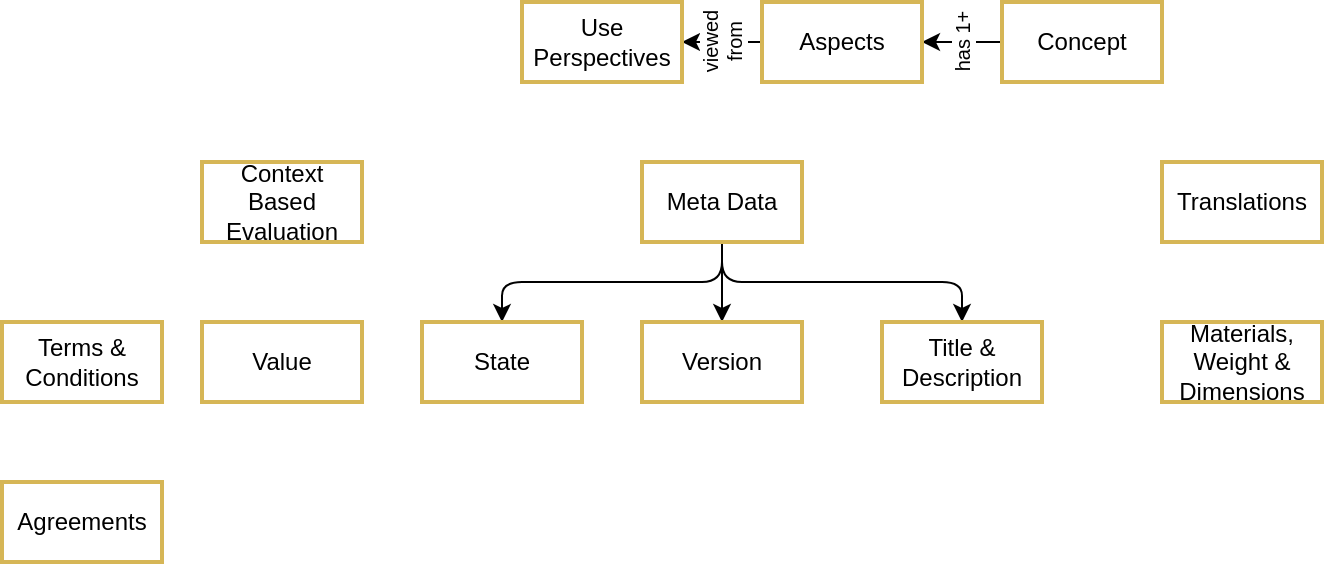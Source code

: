 <mxfile version="20.3.0" type="device" pages="7"><diagram id="vRd2cmt1ijL5uHXlNUAI" name="Page-5"><mxGraphModel dx="782" dy="-1789" grid="1" gridSize="10" guides="1" tooltips="1" connect="1" arrows="1" fold="1" page="1" pageScale="1" pageWidth="827" pageHeight="1169" math="0" shadow="0"><root><mxCell id="Y2Mhuf-svAD83Pb590PO-0"/><mxCell id="Y2Mhuf-svAD83Pb590PO-1" parent="Y2Mhuf-svAD83Pb590PO-0"/><mxCell id="9GRP_wVl1Tp8bd0R1xfu-0" value="has 1+" style="edgeStyle=orthogonalEdgeStyle;rounded=1;orthogonalLoop=1;jettySize=auto;html=1;entryX=1;entryY=0.5;entryDx=0;entryDy=0;fontSize=10;horizontal=0;" parent="Y2Mhuf-svAD83Pb590PO-1" source="9GRP_wVl1Tp8bd0R1xfu-5" target="9GRP_wVl1Tp8bd0R1xfu-8" edge="1"><mxGeometry relative="1" as="geometry"/></mxCell><mxCell id="9GRP_wVl1Tp8bd0R1xfu-1" value="viewed&lt;br&gt;from" style="edgeStyle=orthogonalEdgeStyle;rounded=1;orthogonalLoop=1;jettySize=auto;html=1;entryX=1;entryY=0.5;entryDx=0;entryDy=0;fontSize=10;horizontal=0;" parent="Y2Mhuf-svAD83Pb590PO-1" source="9GRP_wVl1Tp8bd0R1xfu-8" target="9GRP_wVl1Tp8bd0R1xfu-6" edge="1"><mxGeometry relative="1" as="geometry"/></mxCell><mxCell id="9GRP_wVl1Tp8bd0R1xfu-2" style="edgeStyle=elbowEdgeStyle;rounded=1;orthogonalLoop=1;jettySize=auto;elbow=vertical;html=1;entryX=0.5;entryY=0;entryDx=0;entryDy=0;fontSize=10;" parent="Y2Mhuf-svAD83Pb590PO-1" source="9GRP_wVl1Tp8bd0R1xfu-7" target="9GRP_wVl1Tp8bd0R1xfu-14" edge="1"><mxGeometry relative="1" as="geometry"/></mxCell><mxCell id="9GRP_wVl1Tp8bd0R1xfu-3" style="edgeStyle=elbowEdgeStyle;rounded=1;orthogonalLoop=1;jettySize=auto;elbow=vertical;html=1;entryX=0.5;entryY=0;entryDx=0;entryDy=0;fontSize=10;" parent="Y2Mhuf-svAD83Pb590PO-1" source="9GRP_wVl1Tp8bd0R1xfu-7" target="9GRP_wVl1Tp8bd0R1xfu-11" edge="1"><mxGeometry relative="1" as="geometry"/></mxCell><mxCell id="9GRP_wVl1Tp8bd0R1xfu-4" style="edgeStyle=elbowEdgeStyle;rounded=1;orthogonalLoop=1;jettySize=auto;elbow=vertical;html=1;entryX=0.5;entryY=0;entryDx=0;entryDy=0;fontSize=10;" parent="Y2Mhuf-svAD83Pb590PO-1" source="9GRP_wVl1Tp8bd0R1xfu-7" target="9GRP_wVl1Tp8bd0R1xfu-12" edge="1"><mxGeometry relative="1" as="geometry"/></mxCell><mxCell id="9GRP_wVl1Tp8bd0R1xfu-5" value="Concept" style="rounded=0;whiteSpace=wrap;html=1;fillColor=default;strokeColor=#d6b656;strokeWidth=2;" parent="Y2Mhuf-svAD83Pb590PO-1" vertex="1"><mxGeometry x="560" y="2480" width="80" height="40" as="geometry"/></mxCell><mxCell id="9GRP_wVl1Tp8bd0R1xfu-6" value="&lt;span style=&quot;font-style: normal&quot;&gt;Use&lt;br&gt;Perspectives&lt;/span&gt;" style="rounded=0;whiteSpace=wrap;html=1;fillColor=default;strokeColor=#d6b656;strokeWidth=2;fontStyle=2" parent="Y2Mhuf-svAD83Pb590PO-1" vertex="1"><mxGeometry x="320" y="2480" width="80" height="40" as="geometry"/></mxCell><mxCell id="9GRP_wVl1Tp8bd0R1xfu-7" value="&lt;span style=&quot;font-style: normal&quot;&gt;Meta Data&lt;/span&gt;" style="rounded=0;whiteSpace=wrap;html=1;fillColor=default;strokeColor=#d6b656;strokeWidth=2;fontStyle=2" parent="Y2Mhuf-svAD83Pb590PO-1" vertex="1"><mxGeometry x="380" y="2560" width="80" height="40" as="geometry"/></mxCell><mxCell id="9GRP_wVl1Tp8bd0R1xfu-8" value="&lt;span style=&quot;font-style: normal&quot;&gt;Aspects&lt;/span&gt;" style="rounded=0;whiteSpace=wrap;html=1;fillColor=default;strokeColor=#d6b656;strokeWidth=2;fontStyle=2" parent="Y2Mhuf-svAD83Pb590PO-1" vertex="1"><mxGeometry x="440" y="2480" width="80" height="40" as="geometry"/></mxCell><mxCell id="9GRP_wVl1Tp8bd0R1xfu-9" value="&lt;span style=&quot;font-style: normal&quot;&gt;Context Based Evaluation&lt;/span&gt;" style="rounded=0;whiteSpace=wrap;html=1;fillColor=default;strokeColor=#d6b656;strokeWidth=2;fontStyle=2" parent="Y2Mhuf-svAD83Pb590PO-1" vertex="1"><mxGeometry x="160" y="2560" width="80" height="40" as="geometry"/></mxCell><mxCell id="9GRP_wVl1Tp8bd0R1xfu-10" value="&lt;span style=&quot;font-style: normal&quot;&gt;Translations&lt;/span&gt;" style="rounded=0;whiteSpace=wrap;html=1;fillColor=default;strokeColor=#d6b656;strokeWidth=2;fontStyle=2" parent="Y2Mhuf-svAD83Pb590PO-1" vertex="1"><mxGeometry x="640" y="2560" width="80" height="40" as="geometry"/></mxCell><mxCell id="9GRP_wVl1Tp8bd0R1xfu-11" value="&lt;span style=&quot;font-style: normal&quot;&gt;Title &amp;amp; Description&lt;/span&gt;" style="rounded=0;whiteSpace=wrap;html=1;fillColor=default;strokeColor=#d6b656;strokeWidth=2;fontStyle=2" parent="Y2Mhuf-svAD83Pb590PO-1" vertex="1"><mxGeometry x="500" y="2640" width="80" height="40" as="geometry"/></mxCell><mxCell id="9GRP_wVl1Tp8bd0R1xfu-12" value="&lt;span style=&quot;font-style: normal&quot;&gt;Version&lt;/span&gt;" style="rounded=0;whiteSpace=wrap;html=1;fillColor=default;strokeColor=#d6b656;strokeWidth=2;fontStyle=2" parent="Y2Mhuf-svAD83Pb590PO-1" vertex="1"><mxGeometry x="380" y="2640" width="80" height="40" as="geometry"/></mxCell><mxCell id="9GRP_wVl1Tp8bd0R1xfu-13" value="&lt;span style=&quot;font-style: normal&quot;&gt;Value&lt;/span&gt;" style="rounded=0;whiteSpace=wrap;html=1;fillColor=default;strokeColor=#d6b656;strokeWidth=2;fontStyle=2" parent="Y2Mhuf-svAD83Pb590PO-1" vertex="1"><mxGeometry x="160" y="2640" width="80" height="40" as="geometry"/></mxCell><mxCell id="9GRP_wVl1Tp8bd0R1xfu-14" value="&lt;span style=&quot;font-style: normal&quot;&gt;State&lt;/span&gt;" style="rounded=0;whiteSpace=wrap;html=1;fillColor=default;strokeColor=#d6b656;strokeWidth=2;fontStyle=2" parent="Y2Mhuf-svAD83Pb590PO-1" vertex="1"><mxGeometry x="270" y="2640" width="80" height="40" as="geometry"/></mxCell><mxCell id="9GRP_wVl1Tp8bd0R1xfu-15" value="&lt;span style=&quot;font-style: normal&quot;&gt;Materials, Weight &amp;amp; Dimensions&lt;/span&gt;" style="rounded=0;whiteSpace=wrap;html=1;fillColor=default;strokeColor=#d6b656;strokeWidth=2;fontStyle=2" parent="Y2Mhuf-svAD83Pb590PO-1" vertex="1"><mxGeometry x="640" y="2640" width="80" height="40" as="geometry"/></mxCell><mxCell id="9GRP_wVl1Tp8bd0R1xfu-16" value="&lt;span style=&quot;font-style: normal&quot;&gt;Terms &amp;amp; Conditions&lt;/span&gt;" style="rounded=0;whiteSpace=wrap;html=1;fillColor=default;strokeColor=#d6b656;strokeWidth=2;fontStyle=2" parent="Y2Mhuf-svAD83Pb590PO-1" vertex="1"><mxGeometry x="60" y="2640" width="80" height="40" as="geometry"/></mxCell><mxCell id="9GRP_wVl1Tp8bd0R1xfu-17" value="&lt;span style=&quot;font-style: normal&quot;&gt;Agreements&lt;/span&gt;" style="rounded=0;whiteSpace=wrap;html=1;fillColor=default;strokeColor=#d6b656;strokeWidth=2;fontStyle=2" parent="Y2Mhuf-svAD83Pb590PO-1" vertex="1"><mxGeometry x="60" y="2720" width="80" height="40" as="geometry"/></mxCell></root></mxGraphModel></diagram><diagram name="HL Infrastructure Dependencies" id="pKxSqeTKOfVIg6W790ff"><mxGraphModel dx="782" dy="549" grid="1" gridSize="10" guides="1" tooltips="1" connect="1" arrows="1" fold="1" page="1" pageScale="1" pageWidth="827" pageHeight="1169" background="#ffffff" math="0" shadow="0"><root><mxCell id="XpQTu5LwtpT-ZnWL4VgS-0"/><mxCell id="XpQTu5LwtpT-ZnWL4VgS-1" parent="XpQTu5LwtpT-ZnWL4VgS-0"/><mxCell id="XpQTu5LwtpT-ZnWL4VgS-2" value="Title" parent="XpQTu5LwtpT-ZnWL4VgS-0"/><mxCell id="XpQTu5LwtpT-ZnWL4VgS-4" value="Background Frames" style="" parent="XpQTu5LwtpT-ZnWL4VgS-0"/><mxCell id="XpQTu5LwtpT-ZnWL4VgS-56" value="Highlight Frames" style="" parent="XpQTu5LwtpT-ZnWL4VgS-0"/><mxCell id="XpQTu5LwtpT-ZnWL4VgS-60" value="Boxes &amp; Lines" parent="XpQTu5LwtpT-ZnWL4VgS-0"/><mxCell id="XpQTu5LwtpT-ZnWL4VgS-84" value="Client &lt;br&gt;Devices" style="rounded=0;whiteSpace=wrap;html=1;" parent="XpQTu5LwtpT-ZnWL4VgS-60" vertex="1"><mxGeometry x="380" y="540" width="80" height="40" as="geometry"/></mxCell><mxCell id="XpQTu5LwtpT-ZnWL4VgS-85" value="hosted on" style="edgeStyle=none;rounded=0;orthogonalLoop=1;jettySize=auto;html=1;entryX=0.5;entryY=1;entryDx=0;entryDy=0;fontSize=10;" parent="XpQTu5LwtpT-ZnWL4VgS-60" edge="1"><mxGeometry x="0.535" relative="1" as="geometry"><mxPoint as="offset"/><mxPoint x="220" y="880" as="sourcePoint"/><mxPoint x="220" y="450" as="targetPoint"/></mxGeometry></mxCell><mxCell id="XpQTu5LwtpT-ZnWL4VgS-94" style="edgeStyle=none;rounded=1;jumpStyle=arc;orthogonalLoop=1;jettySize=auto;html=1;entryX=0.5;entryY=1;entryDx=0;entryDy=0;dashed=1;fontSize=10;" parent="XpQTu5LwtpT-ZnWL4VgS-60" source="XpQTu5LwtpT-ZnWL4VgS-96" target="XpQTu5LwtpT-ZnWL4VgS-114" edge="1"><mxGeometry relative="1" as="geometry"/></mxCell><mxCell id="XpQTu5LwtpT-ZnWL4VgS-95" value="either or" style="edgeStyle=none;jumpStyle=arc;orthogonalLoop=1;jettySize=auto;html=1;entryX=0.5;entryY=1;entryDx=0;entryDy=0;dashed=1;fontSize=10;exitX=0.5;exitY=0;exitDx=0;exitDy=0;rounded=1;" parent="XpQTu5LwtpT-ZnWL4VgS-60" source="XpQTu5LwtpT-ZnWL4VgS-96" target="XpQTu5LwtpT-ZnWL4VgS-112" edge="1"><mxGeometry x="0.357" relative="1" as="geometry"><Array as="points"><mxPoint x="590" y="510"/><mxPoint x="420" y="510"/></Array><mxPoint as="offset"/></mxGeometry></mxCell><mxCell id="XpQTu5LwtpT-ZnWL4VgS-96" value="Server&lt;br&gt;Devices" style="rounded=0;whiteSpace=wrap;html=1;" parent="XpQTu5LwtpT-ZnWL4VgS-60" vertex="1"><mxGeometry x="550" y="540" width="80" height="40" as="geometry"/></mxCell><mxCell id="XpQTu5LwtpT-ZnWL4VgS-97" value="maybe&lt;br&gt;also be&lt;br&gt;hosted&amp;nbsp;&lt;br&gt;on" style="edgeStyle=none;rounded=0;jumpStyle=arc;orthogonalLoop=1;jettySize=auto;html=1;entryX=0;entryY=0.5;entryDx=0;entryDy=0;dashed=1;fontSize=10;" parent="XpQTu5LwtpT-ZnWL4VgS-60" source="XpQTu5LwtpT-ZnWL4VgS-98" target="XpQTu5LwtpT-ZnWL4VgS-112" edge="1"><mxGeometry relative="1" as="geometry"/></mxCell><mxCell id="XpQTu5LwtpT-ZnWL4VgS-98" value="3rd party Infrastructure" style="rounded=0;whiteSpace=wrap;html=1;" parent="XpQTu5LwtpT-ZnWL4VgS-60" vertex="1"><mxGeometry x="180" y="460" width="80" height="40" as="geometry"/></mxCell><mxCell id="XpQTu5LwtpT-ZnWL4VgS-112" value="Cloud Svc Provider" style="rounded=0;whiteSpace=wrap;html=1;" parent="XpQTu5LwtpT-ZnWL4VgS-60" vertex="1"><mxGeometry x="380" y="460" width="80" height="40" as="geometry"/></mxCell><mxCell id="XpQTu5LwtpT-ZnWL4VgS-113" value="moving to" style="edgeStyle=none;rounded=0;jumpStyle=arc;orthogonalLoop=1;jettySize=auto;html=1;entryX=1;entryY=0.5;entryDx=0;entryDy=0;dashed=1;fontSize=10;" parent="XpQTu5LwtpT-ZnWL4VgS-60" source="XpQTu5LwtpT-ZnWL4VgS-114" target="XpQTu5LwtpT-ZnWL4VgS-112" edge="1"><mxGeometry relative="1" as="geometry"/></mxCell><mxCell id="XpQTu5LwtpT-ZnWL4VgS-114" value="Legacy/&lt;br&gt;On-Prem Envs" style="rounded=0;whiteSpace=wrap;html=1;" parent="XpQTu5LwtpT-ZnWL4VgS-60" vertex="1"><mxGeometry x="550" y="460" width="80" height="40" as="geometry"/></mxCell><mxCell id="XpQTu5LwtpT-ZnWL4VgS-117" value="hopefully &lt;br&gt;also moving &lt;br&gt;to being &lt;br&gt;hosted on" style="edgeStyle=none;rounded=1;jumpStyle=arc;orthogonalLoop=1;jettySize=auto;html=1;entryX=0.25;entryY=1;entryDx=0;entryDy=0;dashed=1;fontSize=10;exitX=0.5;exitY=0;exitDx=0;exitDy=0;" parent="XpQTu5LwtpT-ZnWL4VgS-60" target="XpQTu5LwtpT-ZnWL4VgS-112" edge="1"><mxGeometry x="0.21" relative="1" as="geometry"><mxPoint x="350" y="820" as="sourcePoint"/><mxPoint x="510" y="630" as="targetPoint"/><Array as="points"><mxPoint x="350" y="510"/><mxPoint x="400" y="510"/></Array><mxPoint as="offset"/></mxGeometry></mxCell><mxCell id="XpQTu5LwtpT-ZnWL4VgS-129" value="hosted on" style="edgeStyle=none;rounded=0;orthogonalLoop=1;jettySize=auto;html=1;entryX=0.5;entryY=1;entryDx=0;entryDy=0;fontSize=10;exitX=0.5;exitY=0;exitDx=0;exitDy=0;spacing=0;spacingTop=2;" parent="XpQTu5LwtpT-ZnWL4VgS-60" source="XpQTu5LwtpT-ZnWL4VgS-179" edge="1"><mxGeometry x="-0.429" relative="1" as="geometry"><mxPoint x="590" y="710" as="sourcePoint"/><mxPoint x="590" y="590" as="targetPoint"/><mxPoint as="offset"/></mxGeometry></mxCell><mxCell id="XpQTu5LwtpT-ZnWL4VgS-130" value="available on&lt;br&gt;their &lt;u&gt;&lt;i&gt;multiple&lt;/i&gt;&lt;/u&gt;" style="edgeStyle=none;rounded=0;orthogonalLoop=1;jettySize=auto;html=1;entryX=0.5;entryY=1;entryDx=0;entryDy=0;fontSize=10;jumpStyle=arc;exitX=0.5;exitY=0;exitDx=0;exitDy=0;" parent="XpQTu5LwtpT-ZnWL4VgS-60" target="XpQTu5LwtpT-ZnWL4VgS-84" edge="1"><mxGeometry x="-0.926" relative="1" as="geometry"><mxPoint x="420" y="1260" as="sourcePoint"/><mxPoint x="420" y="630.0" as="targetPoint"/><mxPoint as="offset"/></mxGeometry></mxCell><mxCell id="XpQTu5LwtpT-ZnWL4VgS-142" value="" style="endArrow=classic;html=1;rounded=1;labelBackgroundColor=#FFFFFF;fontSize=10;fontColor=#666666;startSize=6;endSize=4;sourcePerimeterSpacing=0;targetPerimeterSpacing=0;strokeColor=default;jumpStyle=none;entryX=1;entryY=0.5;entryDx=0;entryDy=0;" parent="XpQTu5LwtpT-ZnWL4VgS-60" edge="1"><mxGeometry width="50" height="50" relative="1" as="geometry"><mxPoint x="650" y="830" as="sourcePoint"/><mxPoint x="630" y="260" as="targetPoint"/><Array as="points"><mxPoint x="670" y="830"/><mxPoint x="670" y="260"/></Array></mxGeometry></mxCell><mxCell id="XpQTu5LwtpT-ZnWL4VgS-153" value="&lt;p style=&quot;line-height: 0.9; font-size: 10px;&quot;&gt;Separated PII Storage&lt;/p&gt;" style="rounded=0;whiteSpace=wrap;html=1;fillColor=rgb(255, 255, 255);strokeColor=rgb(0, 0, 0);strokeWidth=1;fontSize=10;" parent="XpQTu5LwtpT-ZnWL4VgS-60" vertex="1"><mxGeometry x="510" y="700" width="70" height="20" as="geometry"/></mxCell><mxCell id="XpQTu5LwtpT-ZnWL4VgS-154" value="&lt;p style=&quot;line-height: 0.9; font-size: 10px;&quot;&gt;Separate Secure Storage of&lt;br style=&quot;font-size: 10px;&quot;&gt;Integration &amp;amp; Deploy.Settings&lt;/p&gt;" style="rounded=0;whiteSpace=wrap;html=1;fillColor=rgb(255, 255, 255);strokeColor=rgb(0, 0, 0);strokeWidth=1;spacing=-2;fontSize=10;" parent="XpQTu5LwtpT-ZnWL4VgS-60" vertex="1"><mxGeometry x="430" y="700" width="70" height="40" as="geometry"/></mxCell><mxCell id="XpQTu5LwtpT-ZnWL4VgS-155" value="&lt;p style=&quot;line-height: 0.9; font-size: 10px;&quot;&gt;&lt;font style=&quot;font-size: 10px;&quot;&gt;Relational Sys Data&amp;nbsp;Storage&lt;/font&gt;&lt;/p&gt;" style="rounded=0;whiteSpace=wrap;html=1;fillColor=rgb(255, 255, 255);strokeColor=rgb(0, 0, 0);strokeWidth=1;fontSize=10;" parent="XpQTu5LwtpT-ZnWL4VgS-60" vertex="1"><mxGeometry x="510" y="720" width="70" height="20" as="geometry"/></mxCell><mxCell id="XpQTu5LwtpT-ZnWL4VgS-177" value="" style="endArrow=classic;html=1;rounded=1;labelBackgroundColor=#FFFFFF;fontSize=10;fontColor=#666666;startSize=6;endSize=4;sourcePerimeterSpacing=0;targetPerimeterSpacing=0;strokeColor=default;jumpStyle=none;entryX=1;entryY=0.5;entryDx=0;entryDy=0;" parent="XpQTu5LwtpT-ZnWL4VgS-60" edge="1"><mxGeometry width="50" height="50" relative="1" as="geometry"><mxPoint x="650" y="870" as="sourcePoint"/><mxPoint x="630" y="320" as="targetPoint"/><Array as="points"><mxPoint x="670" y="870"/><mxPoint x="670" y="320"/></Array></mxGeometry></mxCell><mxCell id="XpQTu5LwtpT-ZnWL4VgS-178" value="delivered by" style="endArrow=classic;html=1;rounded=1;labelBackgroundColor=#FFFFFF;fontSize=10;fontColor=#666666;startSize=6;endSize=4;sourcePerimeterSpacing=0;targetPerimeterSpacing=0;strokeColor=default;jumpStyle=none;entryX=1;entryY=0.5;entryDx=0;entryDy=0;horizontal=0;" parent="XpQTu5LwtpT-ZnWL4VgS-60" edge="1"><mxGeometry x="0.403" width="50" height="50" relative="1" as="geometry"><mxPoint x="650" y="1090" as="sourcePoint"/><mxPoint x="630" y="340" as="targetPoint"/><Array as="points"><mxPoint x="670" y="1090"/><mxPoint x="670" y="340"/></Array><mxPoint as="offset"/></mxGeometry></mxCell><mxCell id="XpQTu5LwtpT-ZnWL4VgS-179" value="Mix of Hosted &amp;amp; 3rd Services" style="rounded=0;whiteSpace=wrap;html=1;fillColor=rgb(255, 255, 255);strokeColor=rgb(0, 0, 0);strokeWidth=1;fontColor=rgb(0, 0, 0);opacity=66;spacing=1;" parent="XpQTu5LwtpT-ZnWL4VgS-60" vertex="1"><mxGeometry x="550" y="620" width="80" height="40" as="geometry"/></mxCell><mxCell id="XpQTu5LwtpT-ZnWL4VgS-180" value="&lt;p style=&quot;line-height: 0.9 ; font-size: 10px&quot;&gt;&lt;font style=&quot;font-size: 10px&quot;&gt;Database&lt;br&gt;Copy for Reporting&lt;br&gt;Purposes&lt;/font&gt;&lt;/p&gt;" style="rounded=0;whiteSpace=wrap;html=1;fillColor=rgb(255, 255, 255);strokeColor=rgb(0, 0, 0);strokeWidth=1;fontSize=10;" parent="XpQTu5LwtpT-ZnWL4VgS-60" vertex="1"><mxGeometry x="354" y="700" width="60" height="40" as="geometry"/></mxCell><mxCell id="XpQTu5LwtpT-ZnWL4VgS-188" value="Detail Boxes" parent="XpQTu5LwtpT-ZnWL4VgS-0"/><mxCell id="XpQTu5LwtpT-ZnWL4VgS-293" value="Notes" parent="XpQTu5LwtpT-ZnWL4VgS-0"/><mxCell id="XpQTu5LwtpT-ZnWL4VgS-295" value="Cross-Page LInes" parent="XpQTu5LwtpT-ZnWL4VgS-0"/><mxCell id="XpQTu5LwtpT-ZnWL4VgS-296" value="released via" style="edgeStyle=orthogonalEdgeStyle;rounded=0;orthogonalLoop=1;jettySize=auto;html=1;entryX=0.5;entryY=1;entryDx=0;entryDy=0;" parent="XpQTu5LwtpT-ZnWL4VgS-295" edge="1"><mxGeometry relative="1" as="geometry"/></mxCell><mxCell id="XpQTu5LwtpT-ZnWL4VgS-297" style="edgeStyle=orthogonalEdgeStyle;rounded=0;orthogonalLoop=1;jettySize=auto;html=1;fontSize=10;" parent="XpQTu5LwtpT-ZnWL4VgS-295" edge="1"><mxGeometry relative="1" as="geometry"/></mxCell><mxCell id="XpQTu5LwtpT-ZnWL4VgS-324" value="built&lt;br&gt;with" style="edgeStyle=none;rounded=1;jumpStyle=none;orthogonalLoop=1;jettySize=auto;html=1;entryX=0.5;entryY=1;entryDx=0;entryDy=0;fontSize=9;fontColor=#666666;startArrow=none;startFill=0;endArrow=classic;endFill=1;strokeColor=default;exitX=0.5;exitY=0;exitDx=0;exitDy=0;spacingTop=2;" parent="XpQTu5LwtpT-ZnWL4VgS-295" target="XpQTu5LwtpT-ZnWL4VgS-179" edge="1"><mxGeometry relative="1" as="geometry"><mxPoint x="590" y="820" as="sourcePoint"/></mxGeometry></mxCell></root></mxGraphModel></diagram><diagram name="HL Analysis" id="g1ETbxM_kbGxhfmUp9gd"><mxGraphModel dx="782" dy="549" grid="1" gridSize="10" guides="1" tooltips="1" connect="1" arrows="1" fold="1" page="1" pageScale="1" pageWidth="827" pageHeight="1169" background="#ffffff" backgroundImage="{&quot;src&quot;:&quot;data:page/id,pKxSqeTKOfVIg6W790ff&quot;}" math="0" shadow="0"><root><mxCell id="lJBdNgJx38HNMGqg2xwY-0"/><mxCell id="lJBdNgJx38HNMGqg2xwY-1" parent="lJBdNgJx38HNMGqg2xwY-0"/><mxCell id="lJBdNgJx38HNMGqg2xwY-2" value="Title" parent="lJBdNgJx38HNMGqg2xwY-0"/><mxCell id="lJBdNgJx38HNMGqg2xwY-3" value="Background Frames" style="" parent="lJBdNgJx38HNMGqg2xwY-0"/><mxCell id="lJBdNgJx38HNMGqg2xwY-14" value="Highlight Frames" style="" parent="lJBdNgJx38HNMGqg2xwY-0"/><mxCell id="lJBdNgJx38HNMGqg2xwY-18" value="Boxes &amp; Lines" parent="lJBdNgJx38HNMGqg2xwY-0"/><mxCell id="lJBdNgJx38HNMGqg2xwY-24" value="hosted on" style="edgeStyle=none;rounded=0;orthogonalLoop=1;jettySize=auto;html=1;entryX=0.5;entryY=1;entryDx=0;entryDy=0;fontSize=10;" parent="lJBdNgJx38HNMGqg2xwY-18" edge="1"><mxGeometry x="0.535" relative="1" as="geometry"><mxPoint as="offset"/><mxPoint x="220" y="1130" as="sourcePoint"/><mxPoint x="220" y="700" as="targetPoint"/></mxGeometry></mxCell><mxCell id="lJBdNgJx38HNMGqg2xwY-29" value="hopefully &lt;br&gt;also moving &lt;br&gt;to being &lt;br&gt;hosted on" style="edgeStyle=none;rounded=1;jumpStyle=arc;orthogonalLoop=1;jettySize=auto;html=1;entryX=0.25;entryY=1;entryDx=0;entryDy=0;dashed=1;fontSize=10;exitX=0.5;exitY=0;exitDx=0;exitDy=0;" parent="lJBdNgJx38HNMGqg2xwY-18" edge="1"><mxGeometry x="0.21" relative="1" as="geometry"><mxPoint x="350" y="1030" as="sourcePoint"/><mxPoint x="400" y="700" as="targetPoint"/><Array as="points"><mxPoint x="350" y="710"/><mxPoint x="400" y="710"/></Array><mxPoint as="offset"/></mxGeometry></mxCell><mxCell id="lJBdNgJx38HNMGqg2xwY-34" value="available on&lt;br&gt;their &lt;u&gt;&lt;i&gt;multiple&lt;/i&gt;&lt;/u&gt;" style="edgeStyle=none;rounded=0;orthogonalLoop=1;jettySize=auto;html=1;entryX=0.5;entryY=1;entryDx=0;entryDy=0;fontSize=10;jumpStyle=arc;exitX=0.5;exitY=0;exitDx=0;exitDy=0;" parent="lJBdNgJx38HNMGqg2xwY-18" edge="1"><mxGeometry x="-0.926" relative="1" as="geometry"><mxPoint x="420" y="1550" as="sourcePoint"/><mxPoint x="420" y="760" as="targetPoint"/><mxPoint as="offset"/></mxGeometry></mxCell><mxCell id="lJBdNgJx38HNMGqg2xwY-46" value="" style="endArrow=classic;html=1;rounded=1;labelBackgroundColor=#FFFFFF;fontSize=10;fontColor=#666666;startSize=6;endSize=4;sourcePerimeterSpacing=0;targetPerimeterSpacing=0;strokeColor=default;jumpStyle=none;entryX=1;entryY=0.5;entryDx=0;entryDy=0;" parent="lJBdNgJx38HNMGqg2xwY-18" edge="1"><mxGeometry width="50" height="50" relative="1" as="geometry"><mxPoint x="650" y="730" as="sourcePoint"/><mxPoint x="630" y="160" as="targetPoint"/><Array as="points"><mxPoint x="670" y="730"/><mxPoint x="670" y="220"/></Array></mxGeometry></mxCell><mxCell id="lJBdNgJx38HNMGqg2xwY-57" value="" style="endArrow=classic;html=1;rounded=1;labelBackgroundColor=#FFFFFF;fontSize=10;fontColor=#666666;startSize=6;endSize=4;sourcePerimeterSpacing=0;targetPerimeterSpacing=0;strokeColor=default;jumpStyle=none;entryX=1;entryY=0.5;entryDx=0;entryDy=0;" parent="lJBdNgJx38HNMGqg2xwY-18" edge="1"><mxGeometry width="50" height="50" relative="1" as="geometry"><mxPoint x="650" y="1160" as="sourcePoint"/><mxPoint x="630" y="610" as="targetPoint"/><Array as="points"><mxPoint x="670" y="1160"/><mxPoint x="670" y="610"/></Array></mxGeometry></mxCell><mxCell id="lJBdNgJx38HNMGqg2xwY-58" value="delivered by" style="endArrow=classic;html=1;rounded=1;labelBackgroundColor=#FFFFFF;fontSize=10;fontColor=#666666;startSize=6;endSize=4;sourcePerimeterSpacing=0;targetPerimeterSpacing=0;strokeColor=default;jumpStyle=none;entryX=1;entryY=0.5;entryDx=0;entryDy=0;horizontal=0;" parent="lJBdNgJx38HNMGqg2xwY-18" edge="1"><mxGeometry x="0.403" width="50" height="50" relative="1" as="geometry"><mxPoint x="650" y="1360" as="sourcePoint"/><mxPoint x="630" y="610" as="targetPoint"/><Array as="points"><mxPoint x="670" y="1360"/><mxPoint x="670" y="610"/></Array><mxPoint as="offset"/></mxGeometry></mxCell><mxCell id="lJBdNgJx38HNMGqg2xwY-63" value="Detail Boxes" parent="lJBdNgJx38HNMGqg2xwY-0"/><mxCell id="lJBdNgJx38HNMGqg2xwY-129" value="Notes" parent="lJBdNgJx38HNMGqg2xwY-0"/><mxCell id="lJBdNgJx38HNMGqg2xwY-130" value="Cross-Page LInes" parent="lJBdNgJx38HNMGqg2xwY-0"/><mxCell id="lJBdNgJx38HNMGqg2xwY-131" value="released via" style="edgeStyle=orthogonalEdgeStyle;rounded=0;orthogonalLoop=1;jettySize=auto;html=1;entryX=0.5;entryY=1;entryDx=0;entryDy=0;" parent="lJBdNgJx38HNMGqg2xwY-130" edge="1"><mxGeometry relative="1" as="geometry"/></mxCell><mxCell id="lJBdNgJx38HNMGqg2xwY-132" style="edgeStyle=orthogonalEdgeStyle;rounded=0;orthogonalLoop=1;jettySize=auto;html=1;fontSize=10;" parent="lJBdNgJx38HNMGqg2xwY-130" edge="1"><mxGeometry relative="1" as="geometry"/></mxCell><mxCell id="lJBdNgJx38HNMGqg2xwY-147" value="built&lt;br&gt;with" style="edgeStyle=none;rounded=1;jumpStyle=none;orthogonalLoop=1;jettySize=auto;html=1;entryX=0.5;entryY=1;entryDx=0;entryDy=0;fontSize=9;fontColor=#666666;startArrow=none;startFill=0;endArrow=classic;endFill=1;strokeColor=default;exitX=0.5;exitY=0;exitDx=0;exitDy=0;spacingTop=2;" parent="lJBdNgJx38HNMGqg2xwY-130" edge="1"><mxGeometry relative="1" as="geometry"><mxPoint x="590" y="1030" as="sourcePoint"/><mxPoint x="590" y="820" as="targetPoint"/></mxGeometry></mxCell></root></mxGraphModel></diagram><diagram name="HL Development" id="DAyY_TiHyH22GsiS2Nvr"><mxGraphModel dx="782" dy="549" grid="1" gridSize="10" guides="1" tooltips="1" connect="1" arrows="1" fold="1" page="1" pageScale="1" pageWidth="827" pageHeight="1169" background="#ffffff" backgroundImage="{&quot;src&quot;:&quot;data:page/id,g1ETbxM_kbGxhfmUp9gd&quot;}" math="0" shadow="0"><root><mxCell id="gepiKhU6CYk1-O6wuPTV-0"/><mxCell id="gepiKhU6CYk1-O6wuPTV-1" parent="gepiKhU6CYk1-O6wuPTV-0"/><mxCell id="gepiKhU6CYk1-O6wuPTV-2" value="Title" parent="gepiKhU6CYk1-O6wuPTV-0"/><mxCell id="gepiKhU6CYk1-O6wuPTV-3" value="Background Frames" style="" parent="gepiKhU6CYk1-O6wuPTV-0"/><mxCell id="gepiKhU6CYk1-O6wuPTV-6" value="" style="rounded=0;whiteSpace=wrap;html=1;strokeColor=#999999;opacity=66;" parent="gepiKhU6CYk1-O6wuPTV-3" vertex="1"><mxGeometry x="160" y="1120" width="520" height="70" as="geometry"/></mxCell><mxCell id="gepiKhU6CYk1-O6wuPTV-125" value="" style="rounded=0;whiteSpace=wrap;html=1;strokeColor=#999999;opacity=66;" parent="gepiKhU6CYk1-O6wuPTV-3" vertex="1"><mxGeometry x="160" y="1190" width="520" height="70" as="geometry"/></mxCell><mxCell id="gepiKhU6CYk1-O6wuPTV-126" value="" style="rounded=0;whiteSpace=wrap;html=1;strokeColor=#999999;opacity=66;" parent="gepiKhU6CYk1-O6wuPTV-3" vertex="1"><mxGeometry x="160" y="1260" width="520" height="70" as="geometry"/></mxCell><mxCell id="gepiKhU6CYk1-O6wuPTV-12" value="Highlight Frames" style="" parent="gepiKhU6CYk1-O6wuPTV-0"/><mxCell id="gepiKhU6CYk1-O6wuPTV-16" value="Boxes &amp; Lines" parent="gepiKhU6CYk1-O6wuPTV-0"/><mxCell id="gepiKhU6CYk1-O6wuPTV-22" value="hosted on" style="edgeStyle=none;rounded=0;orthogonalLoop=1;jettySize=auto;html=1;entryX=0.5;entryY=1;entryDx=0;entryDy=0;fontSize=10;" parent="gepiKhU6CYk1-O6wuPTV-16" edge="1"><mxGeometry x="0.535" relative="1" as="geometry"><mxPoint as="offset"/><mxPoint x="220" y="740" as="sourcePoint"/><mxPoint x="220" y="310" as="targetPoint"/></mxGeometry></mxCell><mxCell id="gepiKhU6CYk1-O6wuPTV-27" value="hopefully &lt;br&gt;also moving &lt;br&gt;to being &lt;br&gt;hosted on" style="edgeStyle=none;rounded=1;jumpStyle=arc;orthogonalLoop=1;jettySize=auto;html=1;entryX=0.25;entryY=1;entryDx=0;entryDy=0;dashed=1;fontSize=10;exitX=0.5;exitY=0;exitDx=0;exitDy=0;" parent="gepiKhU6CYk1-O6wuPTV-16" edge="1"><mxGeometry x="0.21" relative="1" as="geometry"><mxPoint x="350.0" y="640" as="sourcePoint"/><mxPoint x="400" y="310" as="targetPoint"/><Array as="points"><mxPoint x="350" y="320"/><mxPoint x="400" y="320"/></Array><mxPoint as="offset"/></mxGeometry></mxCell><mxCell id="gepiKhU6CYk1-O6wuPTV-31" value="&lt;font style=&quot;font-size: 12px&quot;&gt;Development Context&lt;/font&gt;&lt;font&gt;&lt;font&gt;&lt;font style=&quot;font-size: 12px&quot;&gt; &lt;br&gt;&lt;/font&gt;&lt;font style=&quot;font-size: 9px ; line-height: 1&quot;&gt;(&quot;Stack&quot; or Product)&lt;/font&gt;&lt;/font&gt;&lt;/font&gt;" style="rounded=0;whiteSpace=wrap;html=1;fillColor=rgb(255, 255, 255);strokeColor=rgb(0, 0, 0);strokeWidth=1;fontColor=rgb(0, 0, 0);opacity=66;spacing=1;fontSize=10;" parent="gepiKhU6CYk1-O6wuPTV-16" vertex="1"><mxGeometry x="550" y="1130" width="80" height="40" as="geometry"/></mxCell><mxCell id="gepiKhU6CYk1-O6wuPTV-32" value="available on&lt;br&gt;their &lt;u&gt;&lt;i&gt;multiple&lt;/i&gt;&lt;/u&gt;" style="edgeStyle=none;rounded=0;orthogonalLoop=1;jettySize=auto;html=1;entryX=0.5;entryY=1;entryDx=0;entryDy=0;fontSize=10;jumpStyle=arc;exitX=0.5;exitY=0;exitDx=0;exitDy=0;" parent="gepiKhU6CYk1-O6wuPTV-16" edge="1"><mxGeometry x="-0.926" relative="1" as="geometry"><mxPoint x="420" y="1650" as="sourcePoint"/><mxPoint x="420" y="370" as="targetPoint"/><mxPoint as="offset"/></mxGeometry></mxCell><mxCell id="gepiKhU6CYk1-O6wuPTV-33" value="Architecture" style="rounded=0;whiteSpace=wrap;html=1;strokeWidth=1;opacity=66;strokeColor=#666666;fontColor=#666666;" parent="gepiKhU6CYk1-O6wuPTV-16" vertex="1"><mxGeometry x="440" y="1130" width="70" height="20" as="geometry"/></mxCell><mxCell id="gepiKhU6CYk1-O6wuPTV-34" value="&lt;p style=&quot;line-height: 0.8&quot;&gt;Capabilities&lt;/p&gt;" style="rounded=0;whiteSpace=wrap;html=1;strokeWidth=1;opacity=66;strokeColor=#666666;fontColor=#666666;" parent="gepiKhU6CYk1-O6wuPTV-16" vertex="1"><mxGeometry x="440" y="1150" width="70" height="20" as="geometry"/></mxCell><mxCell id="gepiKhU6CYk1-O6wuPTV-39" value="" style="endArrow=none;html=1;rounded=0;fontSize=10;startSize=6;endSize=4;sourcePerimeterSpacing=0;targetPerimeterSpacing=0;jumpStyle=arc;" parent="gepiKhU6CYk1-O6wuPTV-16" edge="1"><mxGeometry width="50" height="50" relative="1" as="geometry"><mxPoint x="520" y="1170" as="sourcePoint"/><mxPoint x="520" y="1130" as="targetPoint"/></mxGeometry></mxCell><mxCell id="gepiKhU6CYk1-O6wuPTV-40" value="requiring" style="edgeStyle=none;rounded=0;jumpStyle=arc;orthogonalLoop=1;jettySize=auto;html=1;fontSize=10;startArrow=none;startFill=0;endArrow=classic;endFill=1;startSize=6;endSize=4;sourcePerimeterSpacing=0;targetPerimeterSpacing=0;exitX=0;exitY=0.5;exitDx=0;exitDy=0;horizontal=0;" parent="gepiKhU6CYk1-O6wuPTV-16" source="gepiKhU6CYk1-O6wuPTV-31" edge="1"><mxGeometry relative="1" as="geometry"><mxPoint x="660" y="1150" as="sourcePoint"/><mxPoint x="520" y="1150" as="targetPoint"/></mxGeometry></mxCell><mxCell id="gepiKhU6CYk1-O6wuPTV-44" value="" style="endArrow=classic;html=1;rounded=1;labelBackgroundColor=#FFFFFF;fontSize=10;fontColor=#666666;startSize=6;endSize=4;sourcePerimeterSpacing=0;targetPerimeterSpacing=0;strokeColor=default;jumpStyle=none;entryX=1;entryY=0.5;entryDx=0;entryDy=0;" parent="gepiKhU6CYk1-O6wuPTV-16" edge="1"><mxGeometry width="50" height="50" relative="1" as="geometry"><mxPoint x="650" y="730" as="sourcePoint"/><mxPoint x="630" y="160" as="targetPoint"/><Array as="points"><mxPoint x="670" y="730"/><mxPoint x="670" y="220"/></Array></mxGeometry></mxCell><mxCell id="gepiKhU6CYk1-O6wuPTV-55" value="" style="endArrow=classic;html=1;rounded=1;labelBackgroundColor=#FFFFFF;fontSize=10;fontColor=#666666;startSize=6;endSize=4;sourcePerimeterSpacing=0;targetPerimeterSpacing=0;strokeColor=default;jumpStyle=none;entryX=1;entryY=0.5;entryDx=0;entryDy=0;" parent="gepiKhU6CYk1-O6wuPTV-16" edge="1"><mxGeometry width="50" height="50" relative="1" as="geometry"><mxPoint x="650" y="770" as="sourcePoint"/><mxPoint x="630" y="220" as="targetPoint"/><Array as="points"><mxPoint x="670" y="770"/><mxPoint x="670" y="220"/></Array></mxGeometry></mxCell><mxCell id="gepiKhU6CYk1-O6wuPTV-56" value="delivered by" style="endArrow=classic;html=1;rounded=1;labelBackgroundColor=#FFFFFF;fontSize=10;fontColor=#666666;startSize=6;endSize=4;sourcePerimeterSpacing=0;targetPerimeterSpacing=0;strokeColor=default;jumpStyle=none;entryX=1;entryY=0.5;entryDx=0;entryDy=0;horizontal=0;" parent="gepiKhU6CYk1-O6wuPTV-16" edge="1"><mxGeometry x="0.403" width="50" height="50" relative="1" as="geometry"><mxPoint x="650" y="970" as="sourcePoint"/><mxPoint x="630" y="220" as="targetPoint"/><Array as="points"><mxPoint x="670" y="970"/><mxPoint x="670" y="220"/></Array><mxPoint as="offset"/></mxGeometry></mxCell><mxCell id="gepiKhU6CYk1-O6wuPTV-58" value="Detail Boxes" parent="gepiKhU6CYk1-O6wuPTV-0"/><mxCell id="gepiKhU6CYk1-O6wuPTV-59" value="determining" style="edgeStyle=none;rounded=0;jumpStyle=arc;orthogonalLoop=1;jettySize=auto;html=1;fontSize=10;startArrow=none;startFill=0;endArrow=classic;endFill=1;startSize=6;endSize=4;sourcePerimeterSpacing=0;targetPerimeterSpacing=0;exitX=0;exitY=0;exitDx=0;exitDy=0;horizontal=0;dashed=1;" parent="gepiKhU6CYk1-O6wuPTV-58" source="gepiKhU6CYk1-O6wuPTV-34" edge="1"><mxGeometry x="0.5" relative="1" as="geometry"><mxPoint x="520" y="1152" as="sourcePoint"/><mxPoint x="400" y="1150" as="targetPoint"/><mxPoint as="offset"/></mxGeometry></mxCell><mxCell id="gepiKhU6CYk1-O6wuPTV-60" value="Language" style="rounded=0;whiteSpace=wrap;html=1;strokeWidth=1;opacity=66;strokeColor=#999999;fontColor=#808080;fontStyle=2;fontSize=10;" parent="gepiKhU6CYk1-O6wuPTV-58" vertex="1"><mxGeometry x="230" y="1150" width="80" height="10" as="geometry"/></mxCell><mxCell id="gepiKhU6CYk1-O6wuPTV-61" value="Libraries" style="rounded=0;whiteSpace=wrap;html=1;strokeWidth=1;opacity=66;strokeColor=#999999;fontColor=#808080;fontStyle=2;fontSize=10;" parent="gepiKhU6CYk1-O6wuPTV-58" vertex="1"><mxGeometry x="230" y="1160" width="80" height="10" as="geometry"/></mxCell><mxCell id="gepiKhU6CYk1-O6wuPTV-62" value="OS" style="rounded=0;whiteSpace=wrap;html=1;strokeWidth=1;opacity=66;strokeColor=#999999;fontColor=#808080;fontStyle=2;fontSize=10;" parent="gepiKhU6CYk1-O6wuPTV-58" vertex="1"><mxGeometry x="230" y="1140" width="80" height="10" as="geometry"/></mxCell><mxCell id="gepiKhU6CYk1-O6wuPTV-63" style="edgeStyle=none;rounded=0;jumpStyle=none;orthogonalLoop=1;jettySize=auto;html=1;fontSize=10;startArrow=none;startFill=0;endArrow=classic;endFill=1;startSize=6;endSize=4;sourcePerimeterSpacing=0;targetPerimeterSpacing=0;exitX=0;exitY=1;exitDx=0;exitDy=0;opacity=66;strokeColor=#999999;fontColor=#808080;fontStyle=2" parent="gepiKhU6CYk1-O6wuPTV-58" source="gepiKhU6CYk1-O6wuPTV-64" edge="1"><mxGeometry relative="1" as="geometry"><mxPoint x="360" y="1150" as="targetPoint"/></mxGeometry></mxCell><mxCell id="gepiKhU6CYk1-O6wuPTV-64" value="&lt;font style=&quot;font-size: 10px&quot;&gt;&lt;span style=&quot;font-size: 10px&quot;&gt;Approach&amp;nbsp;&lt;/span&gt;&lt;/font&gt;&lt;font style=&quot;font-size: 10px&quot;&gt;(DDD)&lt;/font&gt;" style="rounded=0;whiteSpace=wrap;html=1;strokeWidth=1;opacity=66;strokeColor=#999999;fontColor=#808080;fontStyle=2;fontSize=10;" parent="gepiKhU6CYk1-O6wuPTV-58" vertex="1"><mxGeometry x="310" y="1140" width="80" height="10" as="geometry"/></mxCell><mxCell id="gepiKhU6CYk1-O6wuPTV-65" value="" style="endArrow=none;html=1;rounded=0;fontSize=10;startSize=6;endSize=4;sourcePerimeterSpacing=0;targetPerimeterSpacing=0;jumpStyle=arc;fontStyle=2;fontColor=#666666;strokeColor=#999999;" parent="gepiKhU6CYk1-O6wuPTV-58" edge="1"><mxGeometry width="50" height="50" relative="1" as="geometry"><mxPoint x="400" y="1170" as="sourcePoint"/><mxPoint x="400" y="1130" as="targetPoint"/></mxGeometry></mxCell><mxCell id="gepiKhU6CYk1-O6wuPTV-66" value="C.Framework" style="rounded=0;whiteSpace=wrap;html=1;strokeWidth=1;opacity=66;strokeColor=#999999;fontColor=#808080;fontStyle=2;fontSize=10;" parent="gepiKhU6CYk1-O6wuPTV-58" vertex="1"><mxGeometry x="310" y="1160" width="80" height="10" as="geometry"/></mxCell><mxCell id="gepiKhU6CYk1-O6wuPTV-67" value="S.Framework" style="rounded=0;whiteSpace=wrap;html=1;strokeWidth=1;opacity=66;strokeColor=#999999;fontColor=#808080;fontStyle=2;fontSize=10;" parent="gepiKhU6CYk1-O6wuPTV-58" vertex="1"><mxGeometry x="310" y="1150" width="80" height="10" as="geometry"/></mxCell><mxCell id="gepiKhU6CYk1-O6wuPTV-105" value="Notes" parent="gepiKhU6CYk1-O6wuPTV-0"/><mxCell id="gepiKhU6CYk1-O6wuPTV-106" value="Cross-Page LInes" parent="gepiKhU6CYk1-O6wuPTV-0"/><mxCell id="gepiKhU6CYk1-O6wuPTV-107" value="released via" style="edgeStyle=orthogonalEdgeStyle;rounded=0;orthogonalLoop=1;jettySize=auto;html=1;entryX=0.5;entryY=1;entryDx=0;entryDy=0;" parent="gepiKhU6CYk1-O6wuPTV-106" edge="1"><mxGeometry relative="1" as="geometry"/></mxCell><mxCell id="gepiKhU6CYk1-O6wuPTV-108" style="edgeStyle=orthogonalEdgeStyle;rounded=0;orthogonalLoop=1;jettySize=auto;html=1;fontSize=10;" parent="gepiKhU6CYk1-O6wuPTV-106" edge="1"><mxGeometry relative="1" as="geometry"/></mxCell><mxCell id="gepiKhU6CYk1-O6wuPTV-115" value="Dependencies" style="rounded=0;whiteSpace=wrap;html=1;fontSize=10;strokeColor=#b85450;horizontal=0;fillColor=#f8cecc;" parent="gepiKhU6CYk1-O6wuPTV-106" vertex="1"><mxGeometry x="120" y="1120" width="20" height="210" as="geometry"/></mxCell><mxCell id="gepiKhU6CYk1-O6wuPTV-116" value="&lt;font style=&quot;font-size: 10px;&quot;&gt;Development&lt;/font&gt;" style="rounded=0;whiteSpace=wrap;html=1;fontSize=10;strokeColor=#b85450;horizontal=0;fillColor=#f8cecc;spacingTop=0;spacing=-2;" parent="gepiKhU6CYk1-O6wuPTV-106" vertex="1"><mxGeometry x="140" y="1120" width="20" height="70" as="geometry"/></mxCell><mxCell id="gepiKhU6CYk1-O6wuPTV-123" value="built&lt;br&gt;with" style="edgeStyle=none;rounded=1;jumpStyle=none;orthogonalLoop=1;jettySize=auto;html=1;entryX=0.5;entryY=1;entryDx=0;entryDy=0;fontSize=9;fontColor=#666666;startArrow=none;startFill=0;endArrow=classic;endFill=1;strokeColor=default;exitX=0.5;exitY=0;exitDx=0;exitDy=0;spacingTop=2;" parent="gepiKhU6CYk1-O6wuPTV-106" source="gepiKhU6CYk1-O6wuPTV-31" edge="1"><mxGeometry relative="1" as="geometry"><mxPoint x="590" y="430" as="targetPoint"/></mxGeometry></mxCell><mxCell id="gepiKhU6CYk1-O6wuPTV-124" value="Dependencies" style="rounded=0;whiteSpace=wrap;html=1;fontSize=10;strokeColor=#b85450;horizontal=0;fillColor=#f8cecc;" parent="gepiKhU6CYk1-O6wuPTV-106" vertex="1"><mxGeometry x="100" y="1120" width="20" height="210" as="geometry"/></mxCell><mxCell id="Tn8tz2rlpJ7lbqilnU97-0" value="&lt;font style=&quot;font-size: 10px;&quot;&gt;Development&lt;/font&gt;" style="rounded=0;whiteSpace=wrap;html=1;fontSize=10;strokeColor=#b85450;horizontal=0;fillColor=#f8cecc;spacingTop=0;spacing=-2;" parent="gepiKhU6CYk1-O6wuPTV-106" vertex="1"><mxGeometry x="140" y="1190" width="20" height="70" as="geometry"/></mxCell><mxCell id="Tn8tz2rlpJ7lbqilnU97-1" value="&lt;font style=&quot;font-size: 10px;&quot;&gt;Development&lt;/font&gt;" style="rounded=0;whiteSpace=wrap;html=1;fontSize=10;strokeColor=#b85450;horizontal=0;fillColor=#f8cecc;spacingTop=0;spacing=-2;" parent="gepiKhU6CYk1-O6wuPTV-106" vertex="1"><mxGeometry x="140" y="1260" width="20" height="70" as="geometry"/></mxCell></root></mxGraphModel></diagram><diagram id="RLTT3C-TKjXGyCjsragm" name="HL Delivery"><mxGraphModel dx="782" dy="549" grid="1" gridSize="10" guides="1" tooltips="1" connect="1" arrows="1" fold="1" page="1" pageScale="1" pageWidth="827" pageHeight="1169" background="#ffffff" backgroundImage="{&quot;src&quot;:&quot;data:page/id,DAyY_TiHyH22GsiS2Nvr&quot;}" math="0" shadow="0"><root><mxCell id="0"/><mxCell id="1" parent="0"/><mxCell id="XWZae2SENhpcSdtKc2uP-114" value="Title" parent="0"/><mxCell id="XWZae2SENhpcSdtKc2uP-110" value="Background Frames" style="" parent="0"/><mxCell id="XWZae2SENhpcSdtKc2uP-104" value="" style="rounded=0;whiteSpace=wrap;html=1;strokeColor=#999999;opacity=66;" parent="XWZae2SENhpcSdtKc2uP-110" vertex="1"><mxGeometry x="160" y="1430" width="520" height="60" as="geometry"/></mxCell><mxCell id="sIlL9Ig9Cqnp031sfSgY-28" value="" style="rounded=0;whiteSpace=wrap;html=1;strokeColor=#999999;opacity=66;" parent="XWZae2SENhpcSdtKc2uP-110" vertex="1"><mxGeometry x="160" y="1340" width="520" height="90" as="geometry"/></mxCell><mxCell id="XWZae2SENhpcSdtKc2uP-21" value="" style="rounded=0;whiteSpace=wrap;html=1;strokeColor=#999999;opacity=66;" parent="XWZae2SENhpcSdtKc2uP-110" vertex="1"><mxGeometry x="160" y="1640" width="520" height="60" as="geometry"/></mxCell><mxCell id="eMdKlYLIHKdH4Ci8k2wX-56" value="" style="rounded=0;whiteSpace=wrap;html=1;strokeColor=#999999;opacity=66;" parent="XWZae2SENhpcSdtKc2uP-110" vertex="1"><mxGeometry x="160" y="1550" width="520" height="90" as="geometry"/></mxCell><mxCell id="eMdKlYLIHKdH4Ci8k2wX-67" value="" style="rounded=0;whiteSpace=wrap;html=1;strokeColor=#999999;opacity=66;" parent="XWZae2SENhpcSdtKc2uP-110" vertex="1"><mxGeometry x="160" y="1490" width="520" height="60" as="geometry"/></mxCell><mxCell id="XWZae2SENhpcSdtKc2uP-111" value="Highlight Frames" style="" parent="0"/><mxCell id="XWZae2SENhpcSdtKc2uP-108" value="&lt;b&gt;Biz Automation System&lt;/b&gt;" style="rounded=1;whiteSpace=wrap;html=1;dashed=1;dashPattern=1 1;comic=0;sketch=0;hachureGap=4;fontSize=10;strokeColor=#10739e;strokeWidth=1;fillColor=#b1ddf0;opacity=66;arcSize=12;absoluteArcSize=1;align=left;verticalAlign=top;spacing=2;spacingTop=-8;" parent="XWZae2SENhpcSdtKc2uP-111" vertex="1"><mxGeometry x="430" y="1350" width="210" height="70" as="geometry"/></mxCell><mxCell id="eMdKlYLIHKdH4Ci8k2wX-59" value="&lt;b&gt;Biz Automation System&lt;/b&gt;" style="rounded=1;whiteSpace=wrap;html=1;dashed=1;dashPattern=1 1;comic=0;sketch=0;hachureGap=4;fontSize=10;strokeColor=#10739e;strokeWidth=1;fillColor=#b1ddf0;opacity=66;arcSize=12;absoluteArcSize=1;align=left;verticalAlign=top;spacing=2;spacingTop=-8;" parent="XWZae2SENhpcSdtKc2uP-111" vertex="1"><mxGeometry x="430" y="1560" width="210" height="70" as="geometry"/></mxCell><mxCell id="XWZae2SENhpcSdtKc2uP-112" value="Boxes &amp; Lines" parent="0"/><mxCell id="sIlL9Ig9Cqnp031sfSgY-14" value="one per" style="edgeStyle=none;rounded=0;orthogonalLoop=1;jettySize=auto;html=1;entryX=0.5;entryY=1;entryDx=0;entryDy=0;fontSize=10;startArrow=oval;startFill=0;" parent="XWZae2SENhpcSdtKc2uP-112" target="sIlL9Ig9Cqnp031sfSgY-13" edge="1"><mxGeometry relative="1" as="geometry"><mxPoint as="offset"/><mxPoint x="420" y="1720" as="sourcePoint"/></mxGeometry></mxCell><mxCell id="sIlL9Ig9Cqnp031sfSgY-37" value="managed&lt;br&gt;within" style="edgeStyle=none;rounded=0;orthogonalLoop=1;jettySize=auto;html=1;entryX=0.5;entryY=1;entryDx=0;entryDy=0;fontSize=10;startArrow=oval;startFill=0;" parent="XWZae2SENhpcSdtKc2uP-112" target="sIlL9Ig9Cqnp031sfSgY-21" edge="1"><mxGeometry x="-0.879" relative="1" as="geometry"><mxPoint as="offset"/><mxPoint x="220" y="1720" as="sourcePoint"/></mxGeometry></mxCell><mxCell id="sIlL9Ig9Cqnp031sfSgY-34" value="within a" style="edgeStyle=none;rounded=0;orthogonalLoop=1;jettySize=auto;html=1;fontSize=10;entryX=0.75;entryY=1;entryDx=0;entryDy=0;startArrow=oval;startFill=0;" parent="XWZae2SENhpcSdtKc2uP-112" target="sIlL9Ig9Cqnp031sfSgY-33" edge="1"><mxGeometry x="-0.871" relative="1" as="geometry"><mxPoint x="580" y="1390" as="targetPoint"/><mxPoint as="offset"/><mxPoint x="610" y="1720" as="sourcePoint"/></mxGeometry></mxCell><mxCell id="sIlL9Ig9Cqnp031sfSgY-44" value="used to&lt;br&gt;access" style="edgeStyle=none;rounded=1;orthogonalLoop=1;jettySize=auto;html=1;entryX=0.5;entryY=1;entryDx=0;entryDy=0;fontSize=10;exitX=1;exitY=0.5;exitDx=0;exitDy=0;" parent="XWZae2SENhpcSdtKc2uP-112" source="sIlL9Ig9Cqnp031sfSgY-13" target="XWZae2SENhpcSdtKc2uP-106" edge="1"><mxGeometry x="0.25" relative="1" as="geometry"><mxPoint x="480" y="1620" as="targetPoint"/><Array as="points"><mxPoint x="480" y="1670"/></Array><mxPoint as="offset"/></mxGeometry></mxCell><mxCell id="sIlL9Ig9Cqnp031sfSgY-13" value="Browser&lt;br&gt;[Client]." style="rounded=0;whiteSpace=wrap;html=1;" parent="XWZae2SENhpcSdtKc2uP-112" vertex="1"><mxGeometry x="380" y="1650" width="80" height="40" as="geometry"/></mxCell><mxCell id="sIlL9Ig9Cqnp031sfSgY-42" value="hosted on" style="edgeStyle=none;rounded=0;orthogonalLoop=1;jettySize=auto;html=1;entryX=0.5;entryY=1;entryDx=0;entryDy=0;fontSize=10;" parent="XWZae2SENhpcSdtKc2uP-112" edge="1"><mxGeometry x="0.535" relative="1" as="geometry"><mxPoint as="offset"/><mxPoint x="220" y="740" as="sourcePoint"/><mxPoint x="220" y="310" as="targetPoint"/></mxGeometry></mxCell><mxCell id="sIlL9Ig9Cqnp031sfSgY-21" value="ID Provider (IdP) Service &lt;font style=&quot;font-size: 9px&quot;&gt;(3rd party)&lt;/font&gt;" style="rounded=0;whiteSpace=wrap;html=1;" parent="XWZae2SENhpcSdtKc2uP-112" vertex="1"><mxGeometry x="180" y="1350" width="80" height="40" as="geometry"/></mxCell><mxCell id="sIlL9Ig9Cqnp031sfSgY-33" value="Digital &lt;br&gt;Service&lt;br&gt;&lt;font style=&quot;font-size: 9px&quot;&gt;(logic+automation)&lt;/font&gt;" style="rounded=0;whiteSpace=wrap;html=1;fillColor=default;strokeColor=#d6b656;strokeWidth=2;spacing=0;" parent="XWZae2SENhpcSdtKc2uP-112" vertex="1"><mxGeometry x="550" y="1360" width="80" height="50" as="geometry"/></mxCell><mxCell id="XWZae2SENhpcSdtKc2uP-20" value="can &lt;br&gt;deliver &lt;br&gt;via" style="edgeStyle=none;rounded=0;orthogonalLoop=1;jettySize=auto;html=1;entryX=0.25;entryY=1;entryDx=0;entryDy=0;fontSize=9;startArrow=oval;startFill=0;endArrow=classic;endFill=1;startSize=6;endSize=6;sourcePerimeterSpacing=0;targetPerimeterSpacing=0;jumpStyle=arc;" parent="XWZae2SENhpcSdtKc2uP-112" target="XWZae2SENhpcSdtKc2uP-19" edge="1"><mxGeometry x="-0.879" relative="1" as="geometry"><mxPoint as="offset"/><mxPoint x="290" y="1720" as="sourcePoint"/></mxGeometry></mxCell><mxCell id="hiTnDfr9tCyBr7wTe6qT-27" value="hopefully &lt;br&gt;also moving &lt;br&gt;to being &lt;br&gt;hosted on" style="edgeStyle=none;rounded=1;jumpStyle=arc;orthogonalLoop=1;jettySize=auto;html=1;entryX=0.25;entryY=1;entryDx=0;entryDy=0;dashed=1;fontSize=10;exitX=0.5;exitY=0;exitDx=0;exitDy=0;" parent="XWZae2SENhpcSdtKc2uP-112" edge="1"><mxGeometry x="0.21" relative="1" as="geometry"><mxPoint x="350.0" y="640" as="sourcePoint"/><mxPoint x="400" y="310" as="targetPoint"/><Array as="points"><mxPoint x="350" y="320"/><mxPoint x="400" y="320"/></Array><mxPoint as="offset"/></mxGeometry></mxCell><mxCell id="XWZae2SENhpcSdtKc2uP-19" value="SMTP&lt;br&gt;Service" style="rounded=0;whiteSpace=wrap;html=1;" parent="XWZae2SENhpcSdtKc2uP-112" vertex="1"><mxGeometry x="270" y="1350" width="80" height="40" as="geometry"/></mxCell><mxCell id="XWZae2SENhpcSdtKc2uP-24" style="edgeStyle=none;rounded=0;orthogonalLoop=1;jettySize=auto;html=1;entryX=0.75;entryY=1;entryDx=0;entryDy=0;fontSize=9;startArrow=none;startFill=0;endArrow=classic;endFill=1;startSize=6;endSize=6;sourcePerimeterSpacing=0;targetPerimeterSpacing=0;" parent="XWZae2SENhpcSdtKc2uP-112" source="XWZae2SENhpcSdtKc2uP-23" target="XWZae2SENhpcSdtKc2uP-19" edge="1"><mxGeometry relative="1" as="geometry"/></mxCell><mxCell id="XWZae2SENhpcSdtKc2uP-23" value="Email Client" style="rounded=0;whiteSpace=wrap;html=1;" parent="XWZae2SENhpcSdtKc2uP-112" vertex="1"><mxGeometry x="300" y="1650" width="60" height="40" as="geometry"/></mxCell><mxCell id="sIlL9Ig9Cqnp031sfSgY-16" value="available on&lt;br&gt;their &lt;u&gt;&lt;i&gt;multiple&lt;/i&gt;&lt;/u&gt;" style="edgeStyle=none;rounded=0;orthogonalLoop=1;jettySize=auto;html=1;entryX=0.5;entryY=1;entryDx=0;entryDy=0;fontSize=10;jumpStyle=arc;exitX=0.5;exitY=0;exitDx=0;exitDy=0;" parent="XWZae2SENhpcSdtKc2uP-112" source="sIlL9Ig9Cqnp031sfSgY-13" edge="1"><mxGeometry x="-0.926" relative="1" as="geometry"><mxPoint x="420" y="730" as="sourcePoint"/><mxPoint x="420" y="370" as="targetPoint"/><mxPoint as="offset"/></mxGeometry></mxCell><mxCell id="XWZae2SENhpcSdtKc2uP-107" value="handles&lt;br&gt;communication&lt;br&gt;with backeend" style="edgeStyle=orthogonalEdgeStyle;rounded=1;jumpStyle=none;orthogonalLoop=1;jettySize=auto;html=1;entryX=0.5;entryY=1;entryDx=0;entryDy=0;fontSize=10;fontColor=#666666;startArrow=none;startFill=0;endArrow=classic;endFill=1;startSize=6;endSize=4;sourcePerimeterSpacing=0;targetPerimeterSpacing=0;strokeColor=default;labelBackgroundColor=none;" parent="XWZae2SENhpcSdtKc2uP-112" source="XWZae2SENhpcSdtKc2uP-106" target="sIlL9Ig9Cqnp031sfSgY-33" edge="1"><mxGeometry x="-0.304" y="-5" relative="1" as="geometry"><mxPoint as="offset"/></mxGeometry></mxCell><mxCell id="XWZae2SENhpcSdtKc2uP-106" value="Digital &lt;br&gt;Service Client&lt;br&gt;&lt;font style=&quot;font-size: 9px&quot;&gt;(dynamic web pages, SPA, etc.)&lt;/font&gt;" style="rounded=0;whiteSpace=wrap;html=1;fillColor=default;strokeColor=#d6b656;strokeWidth=2;" parent="XWZae2SENhpcSdtKc2uP-112" vertex="1"><mxGeometry x="440" y="1570" width="80" height="50" as="geometry"/></mxCell><mxCell id="XWZae2SENhpcSdtKc2uP-130" value="" style="endArrow=classic;html=1;rounded=1;labelBackgroundColor=#FFFFFF;fontSize=10;fontColor=#666666;startSize=6;endSize=4;sourcePerimeterSpacing=0;targetPerimeterSpacing=0;strokeColor=default;jumpStyle=none;entryX=1;entryY=0.5;entryDx=0;entryDy=0;" parent="XWZae2SENhpcSdtKc2uP-112" edge="1"><mxGeometry width="50" height="50" relative="1" as="geometry"><mxPoint x="650" y="730" as="sourcePoint"/><mxPoint x="630" y="160" as="targetPoint"/><Array as="points"><mxPoint x="670" y="730"/><mxPoint x="670" y="220"/></Array></mxGeometry></mxCell><mxCell id="XWZae2SENhpcSdtKc2uP-172" value="within" style="endArrow=classic;html=1;rounded=1;labelBackgroundColor=#FFFFFF;fontSize=9;fontColor=#666666;startSize=6;endSize=4;sourcePerimeterSpacing=0;targetPerimeterSpacing=0;strokeColor=default;strokeWidth=3;jumpStyle=arc;startArrow=oval;startFill=0;entryX=0.5;entryY=1;entryDx=0;entryDy=0;" parent="XWZae2SENhpcSdtKc2uP-112" edge="1"><mxGeometry x="-0.6" width="50" height="50" relative="1" as="geometry"><mxPoint x="545" y="1720" as="sourcePoint"/><mxPoint x="545" y="1630" as="targetPoint"/><mxPoint as="offset"/></mxGeometry></mxCell><mxCell id="fUXuuGdiosuGsxOycZ0I-9" value="shared&lt;br&gt;back and&lt;br&gt;forth" style="edgeStyle=orthogonalEdgeStyle;rounded=0;orthogonalLoop=1;jettySize=auto;html=1;entryX=0.25;entryY=1;entryDx=0;entryDy=0;fontSize=9;startArrow=classic;startFill=1;dashed=1;" parent="XWZae2SENhpcSdtKc2uP-112" target="sIlL9Ig9Cqnp031sfSgY-13" edge="1"><mxGeometry x="-0.111" relative="1" as="geometry"><mxPoint x="340.029" y="1840" as="sourcePoint"/><Array as="points"><mxPoint x="340" y="1750"/><mxPoint x="400" y="1750"/></Array><mxPoint as="offset"/></mxGeometry></mxCell><mxCell id="eMdKlYLIHKdH4Ci8k2wX-58" value="API Gateway" style="rounded=0;whiteSpace=wrap;html=1;" parent="XWZae2SENhpcSdtKc2uP-112" vertex="1"><mxGeometry x="440" y="1440" width="70" height="40" as="geometry"/></mxCell><mxCell id="eMdKlYLIHKdH4Ci8k2wX-60" value="&lt;p style=&quot;line-height: 1&quot;&gt;Analysis&lt;br&gt;Data Repository&lt;/p&gt;" style="rounded=0;whiteSpace=wrap;html=1;opacity=66;" parent="XWZae2SENhpcSdtKc2uP-112" vertex="1"><mxGeometry x="340" y="1500" width="70" height="40" as="geometry"/></mxCell><mxCell id="eMdKlYLIHKdH4Ci8k2wX-61" value="Data&lt;br&gt;Warehouse" style="rounded=0;whiteSpace=wrap;html=1;opacity=66;" parent="XWZae2SENhpcSdtKc2uP-112" vertex="1"><mxGeometry x="240" y="1500" width="70" height="40" as="geometry"/></mxCell><mxCell id="eMdKlYLIHKdH4Ci8k2wX-62" value="Corp Website" style="rounded=0;whiteSpace=wrap;html=1;opacity=66;" parent="XWZae2SENhpcSdtKc2uP-112" vertex="1"><mxGeometry x="170" y="1500" width="60" height="40" as="geometry"/></mxCell><mxCell id="eMdKlYLIHKdH4Ci8k2wX-63" value="&lt;p style=&quot;line-height: 1&quot;&gt;Unified Reporting &amp;amp; Analysis&lt;br&gt;&lt;/p&gt;" style="rounded=0;whiteSpace=wrap;html=1;" parent="XWZae2SENhpcSdtKc2uP-112" vertex="1"><mxGeometry x="440" y="1500" width="80" height="40" as="geometry"/></mxCell><mxCell id="eMdKlYLIHKdH4Ci8k2wX-74" value="" style="endArrow=none;html=1;rounded=1;labelBackgroundColor=#FFFFFF;fontSize=10;fontColor=#666666;startSize=6;endSize=4;sourcePerimeterSpacing=0;targetPerimeterSpacing=0;strokeColor=default;jumpStyle=none;strokeWidth=3;" parent="XWZae2SENhpcSdtKc2uP-112" edge="1"><mxGeometry width="50" height="50" relative="1" as="geometry"><mxPoint x="650" y="1630" as="sourcePoint"/><mxPoint x="650" y="1560" as="targetPoint"/></mxGeometry></mxCell><mxCell id="eMdKlYLIHKdH4Ci8k2wX-75" value="" style="endArrow=none;html=1;rounded=1;labelBackgroundColor=#FFFFFF;fontSize=10;fontColor=#666666;startSize=6;endSize=4;sourcePerimeterSpacing=0;targetPerimeterSpacing=0;strokeColor=default;jumpStyle=none;strokeWidth=3;" parent="XWZae2SENhpcSdtKc2uP-112" edge="1"><mxGeometry width="50" height="50" relative="1" as="geometry"><mxPoint x="650" y="1420" as="sourcePoint"/><mxPoint x="650" y="1350" as="targetPoint"/></mxGeometry></mxCell><mxCell id="eMdKlYLIHKdH4Ci8k2wX-76" value="" style="endArrow=classic;html=1;rounded=1;labelBackgroundColor=#FFFFFF;fontSize=10;fontColor=#666666;startSize=6;endSize=4;sourcePerimeterSpacing=0;targetPerimeterSpacing=0;strokeColor=default;jumpStyle=none;entryX=1;entryY=0.5;entryDx=0;entryDy=0;" parent="XWZae2SENhpcSdtKc2uP-112" edge="1"><mxGeometry width="50" height="50" relative="1" as="geometry"><mxPoint x="650" y="770" as="sourcePoint"/><mxPoint x="630" y="220" as="targetPoint"/><Array as="points"><mxPoint x="670" y="770"/><mxPoint x="670" y="220"/></Array></mxGeometry></mxCell><mxCell id="eMdKlYLIHKdH4Ci8k2wX-77" value="delivered by" style="endArrow=classic;html=1;rounded=1;labelBackgroundColor=#FFFFFF;fontSize=10;fontColor=#666666;startSize=6;endSize=4;sourcePerimeterSpacing=0;targetPerimeterSpacing=0;strokeColor=default;jumpStyle=none;entryX=1;entryY=0.5;entryDx=0;entryDy=0;horizontal=0;" parent="XWZae2SENhpcSdtKc2uP-112" edge="1"><mxGeometry x="0.403" width="50" height="50" relative="1" as="geometry"><mxPoint x="650" y="970" as="sourcePoint"/><mxPoint x="630" y="220" as="targetPoint"/><Array as="points"><mxPoint x="670" y="970"/><mxPoint x="670" y="220"/></Array><mxPoint as="offset"/></mxGeometry></mxCell><mxCell id="Ljn4as8HEzuwP3t4Q2-X-1" value="released via" style="edgeStyle=orthogonalEdgeStyle;rounded=0;orthogonalLoop=1;jettySize=auto;html=1;entryX=0.5;entryY=1;entryDx=0;entryDy=0;exitX=0.5;exitY=0;exitDx=0;exitDy=0;" parent="XWZae2SENhpcSdtKc2uP-112" source="sIlL9Ig9Cqnp031sfSgY-33" edge="1"><mxGeometry relative="1" as="geometry"><mxPoint x="590" y="1400" as="sourcePoint"/><mxPoint x="590" y="1320" as="targetPoint"/></mxGeometry></mxCell><mxCell id="eMdKlYLIHKdH4Ci8k2wX-28" value="Detail Boxes" parent="0"/><mxCell id="XWZae2SENhpcSdtKc2uP-113" value="Notes" parent="0"/><mxCell id="eMdKlYLIHKdH4Ci8k2wX-4" value="Cross-Page LInes" parent="0"/><mxCell id="eMdKlYLIHKdH4Ci8k2wX-5" value="released via" style="edgeStyle=orthogonalEdgeStyle;rounded=0;orthogonalLoop=1;jettySize=auto;html=1;entryX=0.5;entryY=1;entryDx=0;entryDy=0;" parent="eMdKlYLIHKdH4Ci8k2wX-4" edge="1"><mxGeometry relative="1" as="geometry"/></mxCell><mxCell id="eMdKlYLIHKdH4Ci8k2wX-6" style="edgeStyle=orthogonalEdgeStyle;rounded=0;orthogonalLoop=1;jettySize=auto;html=1;fontSize=10;" parent="eMdKlYLIHKdH4Ci8k2wX-4" edge="1"><mxGeometry relative="1" as="geometry"/></mxCell><mxCell id="eMdKlYLIHKdH4Ci8k2wX-64" style="edgeStyle=none;rounded=1;jumpStyle=none;orthogonalLoop=1;jettySize=auto;html=1;entryX=1;entryY=0.5;entryDx=0;entryDy=0;fontSize=9;fontColor=#666666;startArrow=none;startFill=0;endArrow=classic;endFill=1;strokeColor=default;" parent="eMdKlYLIHKdH4Ci8k2wX-4" source="eMdKlYLIHKdH4Ci8k2wX-63" target="eMdKlYLIHKdH4Ci8k2wX-60" edge="1"><mxGeometry relative="1" as="geometry"/></mxCell><mxCell id="eMdKlYLIHKdH4Ci8k2wX-65" value="direct" style="edgeStyle=none;rounded=1;jumpStyle=none;orthogonalLoop=1;jettySize=auto;html=1;entryX=0.5;entryY=1;entryDx=0;entryDy=0;fontSize=9;fontColor=#666666;startArrow=none;startFill=0;endArrow=classic;endFill=1;strokeColor=default;" parent="eMdKlYLIHKdH4Ci8k2wX-4" source="eMdKlYLIHKdH4Ci8k2wX-63" target="eMdKlYLIHKdH4Ci8k2wX-58" edge="1"><mxGeometry relative="1" as="geometry"/></mxCell><mxCell id="eMdKlYLIHKdH4Ci8k2wX-69" value="query&lt;br&gt;via" style="edgeStyle=none;rounded=1;jumpStyle=none;orthogonalLoop=1;jettySize=auto;html=1;entryX=0;entryY=0.5;entryDx=0;entryDy=0;fontSize=10;fontColor=#666666;startArrow=none;startFill=0;endArrow=classic;endFill=1;strokeColor=default;" parent="eMdKlYLIHKdH4Ci8k2wX-4" source="eMdKlYLIHKdH4Ci8k2wX-60" target="eMdKlYLIHKdH4Ci8k2wX-58" edge="1"><mxGeometry x="-0.619" relative="1" as="geometry"><Array as="points"><mxPoint x="375" y="1460"/></Array><mxPoint as="offset"/></mxGeometry></mxCell><mxCell id="eMdKlYLIHKdH4Ci8k2wX-70" value="query&lt;br&gt;via" style="edgeStyle=none;rounded=1;jumpStyle=none;orthogonalLoop=1;jettySize=auto;html=1;fontSize=10;fontColor=#666666;startArrow=none;startFill=0;endArrow=classic;endFill=1;strokeColor=default;" parent="eMdKlYLIHKdH4Ci8k2wX-4" source="eMdKlYLIHKdH4Ci8k2wX-61" edge="1"><mxGeometry x="-0.805" relative="1" as="geometry"><mxPoint x="440" y="1460" as="targetPoint"/><Array as="points"><mxPoint x="275" y="1460"/></Array><mxPoint as="offset"/></mxGeometry></mxCell><mxCell id="eMdKlYLIHKdH4Ci8k2wX-71" value="refer&lt;br&gt;to" style="edgeStyle=none;rounded=1;jumpStyle=none;orthogonalLoop=1;jettySize=auto;html=1;fontSize=10;fontColor=#666666;startArrow=none;startFill=0;endArrow=classic;endFill=1;strokeColor=default;" parent="eMdKlYLIHKdH4Ci8k2wX-4" source="eMdKlYLIHKdH4Ci8k2wX-62" edge="1"><mxGeometry x="-0.857" relative="1" as="geometry"><mxPoint x="440" y="1460" as="targetPoint"/><Array as="points"><mxPoint x="200" y="1460"/></Array><mxPoint as="offset"/></mxGeometry></mxCell><mxCell id="eMdKlYLIHKdH4Ci8k2wX-72" value="pass-thru" style="edgeStyle=none;rounded=1;jumpStyle=none;orthogonalLoop=1;jettySize=auto;html=1;entryX=0.25;entryY=1;entryDx=0;entryDy=0;fontSize=10;fontColor=#666666;startArrow=none;startFill=0;endArrow=classic;endFill=1;strokeColor=default;" parent="eMdKlYLIHKdH4Ci8k2wX-4" source="eMdKlYLIHKdH4Ci8k2wX-58" target="sIlL9Ig9Cqnp031sfSgY-33" edge="1"><mxGeometry x="-0.455" relative="1" as="geometry"><Array as="points"><mxPoint x="570" y="1460"/></Array><mxPoint as="offset"/></mxGeometry></mxCell><mxCell id="eMdKlYLIHKdH4Ci8k2wX-84" value="Dependencies" style="rounded=0;whiteSpace=wrap;html=1;fontSize=10;strokeColor=#b85450;horizontal=0;fillColor=#f8cecc;" parent="eMdKlYLIHKdH4Ci8k2wX-4" vertex="1"><mxGeometry x="120" y="1120" width="20" height="580" as="geometry"/></mxCell><mxCell id="eMdKlYLIHKdH4Ci8k2wX-94" value="Server" style="rounded=0;whiteSpace=wrap;html=1;fontSize=11;strokeColor=#b85450;horizontal=0;fillColor=#f8cecc;" parent="eMdKlYLIHKdH4Ci8k2wX-4" vertex="1"><mxGeometry x="140" y="1340" width="20" height="90" as="geometry"/></mxCell><mxCell id="eMdKlYLIHKdH4Ci8k2wX-95" value="Common Infra" style="rounded=0;whiteSpace=wrap;html=1;fontSize=11;strokeColor=#b85450;horizontal=0;fillColor=#f8cecc;" parent="eMdKlYLIHKdH4Ci8k2wX-4" vertex="1"><mxGeometry x="140" y="1430" width="20" height="60" as="geometry"/></mxCell><mxCell id="eMdKlYLIHKdH4Ci8k2wX-96" value="Svc Dependents" style="rounded=0;whiteSpace=wrap;html=1;fontSize=11;strokeColor=#b85450;horizontal=0;fillColor=#f8cecc;" parent="eMdKlYLIHKdH4Ci8k2wX-4" vertex="1"><mxGeometry x="140" y="1490" width="20" height="160" as="geometry"/></mxCell><mxCell id="eMdKlYLIHKdH4Ci8k2wX-98" value="Svc Client" style="rounded=0;whiteSpace=wrap;html=1;fontSize=11;strokeColor=#b85450;horizontal=0;fillColor=#f8cecc;" parent="eMdKlYLIHKdH4Ci8k2wX-4" vertex="1"><mxGeometry x="140" y="1640" width="20" height="60" as="geometry"/></mxCell><mxCell id="eMdKlYLIHKdH4Ci8k2wX-110" value="built&lt;br&gt;with" style="edgeStyle=none;rounded=1;jumpStyle=none;orthogonalLoop=1;jettySize=auto;html=1;entryX=0.5;entryY=1;entryDx=0;entryDy=0;fontSize=9;fontColor=#666666;startArrow=none;startFill=0;endArrow=classic;endFill=1;strokeColor=default;exitX=0.5;exitY=0;exitDx=0;exitDy=0;spacingTop=2;" parent="eMdKlYLIHKdH4Ci8k2wX-4" edge="1"><mxGeometry relative="1" as="geometry"><mxPoint x="590" y="1130" as="sourcePoint"/><mxPoint x="590" y="430" as="targetPoint"/></mxGeometry></mxCell><mxCell id="Kcao2sQQnheTdB0IIA8m-1" value="Dependencies" style="rounded=0;whiteSpace=wrap;html=1;fontSize=10;strokeColor=#b85450;horizontal=0;fillColor=#f8cecc;" parent="eMdKlYLIHKdH4Ci8k2wX-4" vertex="1"><mxGeometry x="100" y="1120" width="20" height="580" as="geometry"/></mxCell></root></mxGraphModel></diagram><diagram name="HL System Key Capabilities" id="DuMCcAMHjY0nHOY72EqY"><mxGraphModel dx="782" dy="549" grid="1" gridSize="10" guides="1" tooltips="1" connect="1" arrows="1" fold="1" page="1" pageScale="1" pageWidth="827" pageHeight="1169" background="#ffffff" backgroundImage="{&quot;src&quot;:&quot;data:page/id,RLTT3C-TKjXGyCjsragm&quot;}" math="0" shadow="0"><root><mxCell id="ioMioQVDPfIwAlvgBpM1-0"/><mxCell id="ioMioQVDPfIwAlvgBpM1-1" parent="ioMioQVDPfIwAlvgBpM1-0"/><mxCell id="ioMioQVDPfIwAlvgBpM1-2" value="Title" parent="ioMioQVDPfIwAlvgBpM1-0"/><mxCell id="ioMioQVDPfIwAlvgBpM1-3" value="Generic System Capabilities - HL" style="text;html=1;strokeColor=none;fillColor=none;align=left;verticalAlign=top;whiteSpace=wrap;rounded=0;fontSize=10;fontStyle=2" parent="ioMioQVDPfIwAlvgBpM1-2" vertex="1"><mxGeometry x="120" y="2890" width="560" height="20" as="geometry"/></mxCell><mxCell id="ioMioQVDPfIwAlvgBpM1-4" value="Background Frames" style="" parent="ioMioQVDPfIwAlvgBpM1-0"/><mxCell id="ioMioQVDPfIwAlvgBpM1-5" value="" style="rounded=0;whiteSpace=wrap;html=1;strokeColor=#999999;opacity=66;" parent="ioMioQVDPfIwAlvgBpM1-4" vertex="1"><mxGeometry x="160" y="2160" width="520" height="60" as="geometry"/></mxCell><mxCell id="ioMioQVDPfIwAlvgBpM1-6" value="" style="rounded=0;whiteSpace=wrap;html=1;strokeColor=#999999;opacity=66;" parent="ioMioQVDPfIwAlvgBpM1-4" vertex="1"><mxGeometry x="160" y="2400" width="520" height="60" as="geometry"/></mxCell><mxCell id="ioMioQVDPfIwAlvgBpM1-7" value="" style="rounded=0;whiteSpace=wrap;html=1;strokeColor=#999999;opacity=66;" parent="ioMioQVDPfIwAlvgBpM1-4" vertex="1"><mxGeometry x="160" y="2520" width="520" height="60" as="geometry"/></mxCell><mxCell id="ioMioQVDPfIwAlvgBpM1-8" value="" style="rounded=0;whiteSpace=wrap;html=1;strokeColor=#999999;opacity=66;" parent="ioMioQVDPfIwAlvgBpM1-4" vertex="1"><mxGeometry x="160" y="2580" width="520" height="60" as="geometry"/></mxCell><mxCell id="ioMioQVDPfIwAlvgBpM1-9" value="" style="rounded=0;whiteSpace=wrap;html=1;strokeColor=#999999;opacity=66;" parent="ioMioQVDPfIwAlvgBpM1-4" vertex="1"><mxGeometry x="160" y="2640" width="520" height="60" as="geometry"/></mxCell><mxCell id="ioMioQVDPfIwAlvgBpM1-10" value="" style="rounded=0;whiteSpace=wrap;html=1;strokeColor=#999999;opacity=66;" parent="ioMioQVDPfIwAlvgBpM1-4" vertex="1"><mxGeometry x="160" y="2700" width="520" height="60" as="geometry"/></mxCell><mxCell id="ioMioQVDPfIwAlvgBpM1-11" value="" style="rounded=0;whiteSpace=wrap;html=1;strokeColor=#999999;opacity=66;" parent="ioMioQVDPfIwAlvgBpM1-4" vertex="1"><mxGeometry x="160" y="2760" width="520" height="60" as="geometry"/></mxCell><mxCell id="ioMioQVDPfIwAlvgBpM1-12" value="" style="rounded=0;whiteSpace=wrap;html=1;strokeColor=#999999;opacity=66;" parent="ioMioQVDPfIwAlvgBpM1-4" vertex="1"><mxGeometry x="160" y="2820" width="520" height="70" as="geometry"/></mxCell><mxCell id="ioMioQVDPfIwAlvgBpM1-17" value="" style="rounded=0;whiteSpace=wrap;html=1;strokeColor=#999999;opacity=66;" parent="ioMioQVDPfIwAlvgBpM1-4" vertex="1"><mxGeometry x="160" y="2040" width="520" height="60" as="geometry"/></mxCell><mxCell id="ioMioQVDPfIwAlvgBpM1-18" value="" style="rounded=0;whiteSpace=wrap;html=1;strokeColor=#999999;opacity=66;" parent="ioMioQVDPfIwAlvgBpM1-4" vertex="1"><mxGeometry x="160" y="2100" width="520" height="60" as="geometry"/></mxCell><mxCell id="ioMioQVDPfIwAlvgBpM1-19" value="" style="rounded=0;whiteSpace=wrap;html=1;strokeColor=#999999;opacity=66;" parent="ioMioQVDPfIwAlvgBpM1-4" vertex="1"><mxGeometry x="160" y="2280" width="520" height="60" as="geometry"/></mxCell><mxCell id="ioMioQVDPfIwAlvgBpM1-20" value="" style="rounded=0;whiteSpace=wrap;html=1;strokeColor=#999999;opacity=66;" parent="ioMioQVDPfIwAlvgBpM1-4" vertex="1"><mxGeometry x="160" y="1980" width="520" height="60" as="geometry"/></mxCell><mxCell id="ioMioQVDPfIwAlvgBpM1-21" value="" style="rounded=0;whiteSpace=wrap;html=1;strokeColor=#999999;opacity=66;" parent="ioMioQVDPfIwAlvgBpM1-4" vertex="1"><mxGeometry x="160" y="2340" width="520" height="60" as="geometry"/></mxCell><mxCell id="ioMioQVDPfIwAlvgBpM1-24" value="" style="rounded=0;whiteSpace=wrap;html=1;strokeColor=#999999;opacity=66;" parent="ioMioQVDPfIwAlvgBpM1-4" vertex="1"><mxGeometry x="160" y="2220" width="520" height="60" as="geometry"/></mxCell><mxCell id="ioMioQVDPfIwAlvgBpM1-25" value="" style="rounded=0;whiteSpace=wrap;html=1;strokeColor=#999999;opacity=66;" parent="ioMioQVDPfIwAlvgBpM1-4" vertex="1"><mxGeometry x="160" y="1860" width="520" height="60" as="geometry"/></mxCell><mxCell id="ioMioQVDPfIwAlvgBpM1-26" value="" style="rounded=0;whiteSpace=wrap;html=1;strokeColor=#999999;opacity=66;" parent="ioMioQVDPfIwAlvgBpM1-4" vertex="1"><mxGeometry x="160" y="1920" width="520" height="60" as="geometry"/></mxCell><mxCell id="ioMioQVDPfIwAlvgBpM1-29" value="" style="rounded=0;whiteSpace=wrap;html=1;strokeColor=#999999;opacity=66;" parent="ioMioQVDPfIwAlvgBpM1-4" vertex="1"><mxGeometry x="160" y="2460" width="520" height="60" as="geometry"/></mxCell><mxCell id="ioMioQVDPfIwAlvgBpM1-30" value="&lt;p style=&quot;line-height: 0.9&quot;&gt;Token Mgmt&lt;/p&gt;" style="rounded=0;whiteSpace=wrap;html=1;fontSize=11;strokeColor=#666666;horizontal=0;fillColor=#f5f5f5;fontColor=#333333;labelBackgroundColor=none;comic=0;sketch=0;hachureGap=4;strokeWidth=1;opacity=66;" parent="ioMioQVDPfIwAlvgBpM1-4" vertex="1"><mxGeometry x="140" y="1860" width="20" height="60" as="geometry"/></mxCell><mxCell id="ioMioQVDPfIwAlvgBpM1-31" value="&lt;p style=&quot;line-height: 0.9&quot;&gt;Anon User Mgmt&lt;/p&gt;" style="rounded=0;whiteSpace=wrap;html=1;fontSize=11;strokeColor=#666666;horizontal=0;fillColor=#f5f5f5;fontColor=#333333;labelBackgroundColor=none;comic=0;sketch=0;hachureGap=4;strokeWidth=1;opacity=66;" parent="ioMioQVDPfIwAlvgBpM1-4" vertex="1"><mxGeometry x="140" y="1920" width="20" height="60" as="geometry"/></mxCell><mxCell id="ioMioQVDPfIwAlvgBpM1-32" value="&lt;p style=&quot;line-height: 0.9&quot;&gt;Session Mgmt&lt;/p&gt;" style="rounded=0;whiteSpace=wrap;html=1;fontSize=11;strokeColor=#666666;horizontal=0;fillColor=#f5f5f5;fontColor=#333333;labelBackgroundColor=none;comic=0;sketch=0;hachureGap=4;strokeWidth=1;opacity=66;" parent="ioMioQVDPfIwAlvgBpM1-4" vertex="1"><mxGeometry x="140" y="1980" width="20" height="60" as="geometry"/></mxCell><mxCell id="ioMioQVDPfIwAlvgBpM1-33" value="&lt;p style=&quot;line-height: 0.9&quot;&gt;Identity Mgmt&lt;/p&gt;" style="rounded=0;whiteSpace=wrap;html=1;fontSize=11;strokeColor=#666666;horizontal=0;fillColor=#f5f5f5;fontColor=#333333;labelBackgroundColor=none;comic=0;sketch=0;hachureGap=4;strokeWidth=1;opacity=66;" parent="ioMioQVDPfIwAlvgBpM1-4" vertex="1"><mxGeometry x="140" y="2040" width="20" height="60" as="geometry"/></mxCell><mxCell id="ioMioQVDPfIwAlvgBpM1-34" value="&lt;p style=&quot;line-height: 0.9&quot;&gt;Settings Mgmt&lt;/p&gt;" style="rounded=0;whiteSpace=wrap;html=1;fontSize=11;strokeColor=#666666;horizontal=0;fillColor=#f5f5f5;fontColor=#333333;labelBackgroundColor=none;comic=0;sketch=0;hachureGap=4;strokeWidth=1;opacity=66;" parent="ioMioQVDPfIwAlvgBpM1-4" vertex="1"><mxGeometry x="140" y="2100" width="20" height="60" as="geometry"/></mxCell><mxCell id="ioMioQVDPfIwAlvgBpM1-35" value="&lt;p style=&quot;line-height: 0.9&quot;&gt;Profile Mgmt&lt;/p&gt;" style="rounded=0;whiteSpace=wrap;html=1;fontSize=11;strokeColor=#666666;horizontal=0;fillColor=#f5f5f5;fontColor=#333333;labelBackgroundColor=none;comic=0;sketch=0;hachureGap=4;strokeWidth=1;opacity=66;" parent="ioMioQVDPfIwAlvgBpM1-4" vertex="1"><mxGeometry x="140" y="2160" width="20" height="60" as="geometry"/></mxCell><mxCell id="ioMioQVDPfIwAlvgBpM1-36" value="&lt;p style=&quot;line-height: 0.9&quot;&gt;User Nav Mgmt&lt;/p&gt;" style="rounded=0;whiteSpace=wrap;html=1;fontSize=11;strokeColor=#666666;horizontal=0;fillColor=#f5f5f5;fontColor=#333333;labelBackgroundColor=none;comic=0;sketch=0;hachureGap=4;strokeWidth=1;opacity=66;" parent="ioMioQVDPfIwAlvgBpM1-4" vertex="1"><mxGeometry x="140" y="2220" width="20" height="60" as="geometry"/></mxCell><mxCell id="ioMioQVDPfIwAlvgBpM1-37" value="User Mgmt" style="rounded=0;whiteSpace=wrap;html=1;fontSize=11;strokeColor=#666666;horizontal=0;fillColor=#f5f5f5;fontColor=#333333;labelBackgroundColor=none;comic=0;sketch=0;hachureGap=4;strokeWidth=1;opacity=66;" parent="ioMioQVDPfIwAlvgBpM1-4" vertex="1"><mxGeometry x="140" y="2280" width="20" height="60" as="geometry"/></mxCell><mxCell id="ioMioQVDPfIwAlvgBpM1-38" value="&lt;p style=&quot;line-height: 1&quot;&gt;&lt;font style=&quot;font-size: 10px&quot;&gt;Provisioning &lt;/font&gt;Mgmt&lt;/p&gt;" style="rounded=0;whiteSpace=wrap;html=1;fontSize=11;strokeColor=#666666;horizontal=0;fillColor=#f5f5f5;fontColor=#333333;labelBackgroundColor=none;comic=0;sketch=0;hachureGap=4;strokeWidth=1;opacity=66;" parent="ioMioQVDPfIwAlvgBpM1-4" vertex="1"><mxGeometry x="140" y="2340" width="20" height="60" as="geometry"/></mxCell><mxCell id="ioMioQVDPfIwAlvgBpM1-39" value="&lt;p style=&quot;line-height: 1&quot;&gt;Access Mgmt&lt;/p&gt;" style="rounded=0;whiteSpace=wrap;html=1;fontSize=11;strokeColor=#666666;horizontal=0;fillColor=#f5f5f5;fontColor=#333333;labelBackgroundColor=none;comic=0;sketch=0;hachureGap=4;strokeWidth=1;opacity=66;" parent="ioMioQVDPfIwAlvgBpM1-4" vertex="1"><mxGeometry x="140" y="2400" width="20" height="60" as="geometry"/></mxCell><mxCell id="ioMioQVDPfIwAlvgBpM1-40" value="&lt;p style=&quot;line-height: 1&quot;&gt;Feedback Mgmt&lt;/p&gt;" style="rounded=0;whiteSpace=wrap;html=1;fontSize=11;strokeColor=#666666;horizontal=0;fillColor=#f5f5f5;fontColor=#333333;labelBackgroundColor=none;comic=0;sketch=0;hachureGap=4;strokeWidth=1;opacity=66;" parent="ioMioQVDPfIwAlvgBpM1-4" vertex="1"><mxGeometry x="140" y="2460" width="20" height="60" as="geometry"/></mxCell><mxCell id="ioMioQVDPfIwAlvgBpM1-41" value="Resource Mgmt" style="rounded=0;whiteSpace=wrap;html=1;fontSize=11;strokeColor=#666666;horizontal=0;fillColor=#f5f5f5;fontColor=#333333;labelBackgroundColor=none;comic=0;sketch=0;hachureGap=4;strokeWidth=1;opacity=66;" parent="ioMioQVDPfIwAlvgBpM1-4" vertex="1"><mxGeometry x="140" y="2520" width="20" height="60" as="geometry"/></mxCell><mxCell id="ioMioQVDPfIwAlvgBpM1-42" value="&lt;font style=&quot;font-size: 9px&quot;&gt;Relationship&lt;/font&gt; Mgmt" style="rounded=0;whiteSpace=wrap;html=1;fontSize=11;strokeColor=#666666;horizontal=0;fillColor=#f5f5f5;fontColor=#333333;labelBackgroundColor=none;comic=0;sketch=0;hachureGap=4;strokeWidth=1;opacity=66;" parent="ioMioQVDPfIwAlvgBpM1-4" vertex="1"><mxGeometry x="140" y="2580" width="20" height="60" as="geometry"/></mxCell><mxCell id="ioMioQVDPfIwAlvgBpM1-43" value="&lt;font style=&quot;font-size: 9px&quot;&gt;Discoverability &lt;/font&gt;Mgmt" style="rounded=0;whiteSpace=wrap;html=1;fontSize=11;strokeColor=#666666;horizontal=0;fillColor=#f5f5f5;fontColor=#333333;labelBackgroundColor=none;comic=0;sketch=0;hachureGap=4;strokeWidth=1;opacity=66;" parent="ioMioQVDPfIwAlvgBpM1-4" vertex="1"><mxGeometry x="140" y="2640" width="20" height="60" as="geometry"/></mxCell><mxCell id="ioMioQVDPfIwAlvgBpM1-44" value="&lt;p style=&quot;line-height: 0.9&quot;&gt;Analysis/&lt;br&gt;Reporting&lt;/p&gt;" style="rounded=0;whiteSpace=wrap;html=1;fontSize=11;strokeColor=#666666;horizontal=0;fillColor=#f5f5f5;fontColor=#333333;labelBackgroundColor=none;comic=0;sketch=0;hachureGap=4;strokeWidth=1;opacity=66;" parent="ioMioQVDPfIwAlvgBpM1-4" vertex="1"><mxGeometry x="140" y="2700" width="20" height="60" as="geometry"/></mxCell><mxCell id="ioMioQVDPfIwAlvgBpM1-45" value="Notification" style="rounded=0;whiteSpace=wrap;html=1;fontSize=11;strokeColor=#666666;horizontal=0;fillColor=#f5f5f5;fontColor=#333333;labelBackgroundColor=none;comic=0;sketch=0;hachureGap=4;strokeWidth=1;opacity=66;" parent="ioMioQVDPfIwAlvgBpM1-4" vertex="1"><mxGeometry x="140" y="2760" width="20" height="60" as="geometry"/></mxCell><mxCell id="ioMioQVDPfIwAlvgBpM1-46" value="Task Mgmt" style="rounded=0;whiteSpace=wrap;html=1;fontSize=11;strokeColor=#666666;horizontal=0;fillColor=#f5f5f5;fontColor=#333333;labelBackgroundColor=none;comic=0;sketch=0;hachureGap=4;strokeWidth=1;opacity=66;" parent="ioMioQVDPfIwAlvgBpM1-4" vertex="1"><mxGeometry x="140" y="2820" width="20" height="70" as="geometry"/></mxCell><mxCell id="ioMioQVDPfIwAlvgBpM1-47" value="&lt;p style=&quot;line-height: 0.9&quot;&gt;Capabilities&lt;/p&gt;" style="rounded=0;whiteSpace=wrap;html=1;fontSize=11;strokeColor=#666666;horizontal=0;fillColor=#f5f5f5;fontColor=#333333;labelBackgroundColor=none;comic=0;sketch=0;hachureGap=4;strokeWidth=1;opacity=66;" parent="ioMioQVDPfIwAlvgBpM1-4" vertex="1"><mxGeometry x="120" y="1800" width="20" height="1090" as="geometry"/></mxCell><mxCell id="ioMioQVDPfIwAlvgBpM1-48" value="" style="rounded=0;whiteSpace=wrap;html=1;strokeColor=#999999;opacity=66;" parent="ioMioQVDPfIwAlvgBpM1-4" vertex="1"><mxGeometry x="160" y="1800" width="520" height="60" as="geometry"/></mxCell><mxCell id="ioMioQVDPfIwAlvgBpM1-49" value="&lt;p style=&quot;line-height: 0.9&quot;&gt;Module Mgmt&lt;/p&gt;" style="rounded=0;whiteSpace=wrap;html=1;fontSize=11;strokeColor=#666666;horizontal=0;fillColor=#f5f5f5;fontColor=#333333;labelBackgroundColor=none;comic=0;sketch=0;hachureGap=4;strokeWidth=1;opacity=66;" parent="ioMioQVDPfIwAlvgBpM1-4" vertex="1"><mxGeometry x="140" y="1800" width="20" height="60" as="geometry"/></mxCell><mxCell id="ioMioQVDPfIwAlvgBpM1-52" value="Highlight Frames" style="" parent="ioMioQVDPfIwAlvgBpM1-0"/><mxCell id="ioMioQVDPfIwAlvgBpM1-56" value="Boxes &amp; Lines" parent="ioMioQVDPfIwAlvgBpM1-0"/><mxCell id="ioMioQVDPfIwAlvgBpM1-57" value="have" style="edgeStyle=none;rounded=1;orthogonalLoop=1;jettySize=auto;html=1;entryX=0;entryY=0.75;entryDx=0;entryDy=0;fontSize=10;endArrow=classic;endFill=1;startSize=6;endSize=6;sourcePerimeterSpacing=0;targetPerimeterSpacing=0;exitX=0.25;exitY=1;exitDx=0;exitDy=0;jumpStyle=arc;" parent="ioMioQVDPfIwAlvgBpM1-56" source="ioMioQVDPfIwAlvgBpM1-66" target="ioMioQVDPfIwAlvgBpM1-107" edge="1"><mxGeometry x="0.636" relative="1" as="geometry"><mxPoint x="380" y="2530" as="targetPoint"/><Array as="points"><mxPoint x="200" y="2560"/></Array><mxPoint as="offset"/></mxGeometry></mxCell><mxCell id="ioMioQVDPfIwAlvgBpM1-58" value="Resources" style="rounded=0;whiteSpace=wrap;html=1;fillColor=default;strokeColor=#d6b656;strokeWidth=2;" parent="ioMioQVDPfIwAlvgBpM1-56" vertex="1"><mxGeometry x="540" y="2520" width="80" height="40" as="geometry"/></mxCell><mxCell id="ioMioQVDPfIwAlvgBpM1-59" value="to perform&lt;br&gt;auditable" style="edgeStyle=none;rounded=0;orthogonalLoop=1;jettySize=auto;html=1;entryX=0;entryY=0.5;entryDx=0;entryDy=0;fontSize=10;" parent="ioMioQVDPfIwAlvgBpM1-56" source="ioMioQVDPfIwAlvgBpM1-61" target="ioMioQVDPfIwAlvgBpM1-77" edge="1"><mxGeometry relative="1" as="geometry"/></mxCell><mxCell id="ioMioQVDPfIwAlvgBpM1-61" value="Sessions" style="rounded=0;whiteSpace=wrap;html=1;" parent="ioMioQVDPfIwAlvgBpM1-56" vertex="1"><mxGeometry x="380" y="1990" width="80" height="40" as="geometry"/></mxCell><mxCell id="ioMioQVDPfIwAlvgBpM1-62" value="have" style="rounded=1;orthogonalLoop=1;jettySize=auto;html=1;exitX=0.5;exitY=1;exitDx=0;exitDy=0;fontSize=10;entryX=0;entryY=0.25;entryDx=0;entryDy=0;" parent="ioMioQVDPfIwAlvgBpM1-56" source="ioMioQVDPfIwAlvgBpM1-66" target="ioMioQVDPfIwAlvgBpM1-115" edge="1"><mxGeometry relative="1" as="geometry"><Array as="points"><mxPoint x="220" y="2420"/></Array></mxGeometry></mxCell><mxCell id="ioMioQVDPfIwAlvgBpM1-63" value="have multiple" style="rounded=1;orthogonalLoop=1;jettySize=auto;html=1;entryX=0;entryY=0.5;entryDx=0;entryDy=0;exitX=1;exitY=0.25;exitDx=0;exitDy=0;fontSize=10;" parent="ioMioQVDPfIwAlvgBpM1-56" source="ioMioQVDPfIwAlvgBpM1-66" target="ioMioQVDPfIwAlvgBpM1-61" edge="1"><mxGeometry x="0.478" relative="1" as="geometry"><Array as="points"><mxPoint x="320" y="2300"/><mxPoint x="320" y="2010"/></Array><mxPoint as="offset"/></mxGeometry></mxCell><mxCell id="ioMioQVDPfIwAlvgBpM1-64" value="but multiple" style="edgeStyle=none;rounded=0;orthogonalLoop=1;jettySize=auto;html=1;entryX=0;entryY=0.75;entryDx=0;entryDy=0;fontSize=10;labelBackgroundColor=none;exitX=1;exitY=0.75;exitDx=0;exitDy=0;" parent="ioMioQVDPfIwAlvgBpM1-56" source="ioMioQVDPfIwAlvgBpM1-66" target="ioMioQVDPfIwAlvgBpM1-67" edge="1"><mxGeometry x="0.724" y="10" relative="1" as="geometry"><mxPoint as="offset"/></mxGeometry></mxCell><mxCell id="ioMioQVDPfIwAlvgBpM1-65" value="have a single" style="edgeStyle=none;rounded=1;jumpStyle=none;orthogonalLoop=1;jettySize=auto;html=1;entryX=0.5;entryY=1;entryDx=0;entryDy=0;fontSize=10;fontColor=#666666;startArrow=none;startFill=0;endArrow=classic;endFill=1;startSize=6;endSize=4;sourcePerimeterSpacing=0;targetPerimeterSpacing=0;strokeColor=default;" parent="ioMioQVDPfIwAlvgBpM1-56" source="ioMioQVDPfIwAlvgBpM1-66" target="ioMioQVDPfIwAlvgBpM1-146" edge="1"><mxGeometry x="-0.263" relative="1" as="geometry"><Array as="points"><mxPoint x="420" y="2310"/></Array><mxPoint as="offset"/></mxGeometry></mxCell><mxCell id="ioMioQVDPfIwAlvgBpM1-66" value="System&lt;br&gt;Users" style="rounded=0;whiteSpace=wrap;html=1;" parent="ioMioQVDPfIwAlvgBpM1-56" vertex="1"><mxGeometry x="180" y="2290" width="80" height="40" as="geometry"/></mxCell><mxCell id="ioMioQVDPfIwAlvgBpM1-67" value="Names" style="rounded=0;whiteSpace=wrap;html=1;horizontal=0;" parent="ioMioQVDPfIwAlvgBpM1-56" vertex="1"><mxGeometry x="580" y="2290" width="20" height="40" as="geometry"/></mxCell><mxCell id="ioMioQVDPfIwAlvgBpM1-68" value="group&lt;br style=&quot;font-size: 7px;&quot;&gt;dependent" style="edgeStyle=none;rounded=0;jumpStyle=arc;orthogonalLoop=1;jettySize=auto;html=1;entryX=0.5;entryY=1;entryDx=0;entryDy=0;dashed=1;fontSize=7;exitX=0.5;exitY=0;exitDx=0;exitDy=0;" parent="ioMioQVDPfIwAlvgBpM1-56" source="ioMioQVDPfIwAlvgBpM1-69" target="ioMioQVDPfIwAlvgBpM1-67" edge="1"><mxGeometry relative="1" as="geometry"><mxPoint x="560" y="2360" as="sourcePoint"/></mxGeometry></mxCell><mxCell id="ioMioQVDPfIwAlvgBpM1-69" value="[Nestable, Inheritable]&amp;nbsp; Groups" style="rounded=0;whiteSpace=wrap;html=1;" parent="ioMioQVDPfIwAlvgBpM1-56" vertex="1"><mxGeometry x="550" y="2410" width="80" height="40" as="geometry"/></mxCell><mxCell id="ioMioQVDPfIwAlvgBpM1-70" value="within&lt;br&gt;multiple" style="edgeStyle=orthogonalEdgeStyle;rounded=0;orthogonalLoop=1;jettySize=auto;html=1;entryX=0;entryY=0.5;entryDx=0;entryDy=0;fontSize=10;exitX=1;exitY=0.5;exitDx=0;exitDy=0;" parent="ioMioQVDPfIwAlvgBpM1-56" source="ioMioQVDPfIwAlvgBpM1-101" target="ioMioQVDPfIwAlvgBpM1-69" edge="1"><mxGeometry relative="1" as="geometry"/></mxCell><mxCell id="ioMioQVDPfIwAlvgBpM1-71" value="grouped&lt;br style=&quot;font-size: 10px;&quot;&gt;as" style="edgeStyle=none;rounded=0;orthogonalLoop=1;jettySize=auto;html=1;entryX=0;entryY=0.5;entryDx=0;entryDy=0;fontSize=10;horizontal=0;" parent="ioMioQVDPfIwAlvgBpM1-56" source="ioMioQVDPfIwAlvgBpM1-115" target="ioMioQVDPfIwAlvgBpM1-101" edge="1"><mxGeometry relative="1" as="geometry"/></mxCell><mxCell id="ioMioQVDPfIwAlvgBpM1-73" value="(external)&lt;br&gt;Digital Identities" style="rounded=0;whiteSpace=wrap;html=1;" parent="ioMioQVDPfIwAlvgBpM1-56" vertex="1"><mxGeometry x="180" y="2050" width="80" height="40" as="geometry"/></mxCell><mxCell id="ioMioQVDPfIwAlvgBpM1-75" value="permitted by multiple" style="edgeStyle=none;rounded=1;orthogonalLoop=1;jettySize=auto;html=1;fontSize=10;exitX=0.25;exitY=1;exitDx=0;exitDy=0;jumpStyle=arc;entryX=0.88;entryY=0.005;entryDx=0;entryDy=0;entryPerimeter=0;" parent="ioMioQVDPfIwAlvgBpM1-56" source="ioMioQVDPfIwAlvgBpM1-77" target="ioMioQVDPfIwAlvgBpM1-115" edge="1"><mxGeometry x="-0.422" relative="1" as="geometry"><Array as="points"><mxPoint x="570" y="2090"/><mxPoint x="330" y="2090"/></Array><mxPoint as="offset"/><mxPoint x="330" y="2310" as="targetPoint"/></mxGeometry></mxCell><mxCell id="ioMioQVDPfIwAlvgBpM1-76" value="for" style="edgeStyle=none;rounded=1;orthogonalLoop=1;jettySize=auto;html=1;entryX=1;entryY=0.5;entryDx=0;entryDy=0;labelBackgroundColor=default;fontSize=10;" parent="ioMioQVDPfIwAlvgBpM1-56" source="ioMioQVDPfIwAlvgBpM1-77" target="ioMioQVDPfIwAlvgBpM1-92" edge="1"><mxGeometry x="0.593" relative="1" as="geometry"><Array as="points"><mxPoint x="650" y="2010"/><mxPoint x="650" y="2730"/></Array><mxPoint as="offset"/></mxGeometry></mxCell><mxCell id="ioMioQVDPfIwAlvgBpM1-77" value="Operations" style="rounded=0;whiteSpace=wrap;html=1;" parent="ioMioQVDPfIwAlvgBpM1-56" vertex="1"><mxGeometry x="550" y="1990" width="80" height="40" as="geometry"/></mxCell><mxCell id="ioMioQVDPfIwAlvgBpM1-82" value="organised&lt;br&gt;by" style="rounded=0;orthogonalLoop=1;jettySize=auto;html=1;entryX=0.5;entryY=0;entryDx=0;entryDy=0;fontSize=10;exitX=0.5;exitY=1;exitDx=0;exitDy=0;" parent="ioMioQVDPfIwAlvgBpM1-56" source="ioMioQVDPfIwAlvgBpM1-84" edge="1"><mxGeometry x="0.111" relative="1" as="geometry"><mxPoint x="590" y="2650" as="targetPoint"/><mxPoint as="offset"/></mxGeometry></mxCell><mxCell id="ioMioQVDPfIwAlvgBpM1-83" value="including&lt;br&gt;multiples" style="edgeStyle=none;rounded=0;orthogonalLoop=1;jettySize=auto;html=1;entryX=1;entryY=0.5;entryDx=0;entryDy=0;fontSize=10;horizontal=0;" parent="ioMioQVDPfIwAlvgBpM1-56" source="ioMioQVDPfIwAlvgBpM1-85" target="ioMioQVDPfIwAlvgBpM1-89" edge="1"><mxGeometry relative="1" as="geometry"/></mxCell><mxCell id="ioMioQVDPfIwAlvgBpM1-84" value="&lt;i&gt;&amp;lt;Resources&amp;gt;&lt;/i&gt;" style="rounded=0;whiteSpace=wrap;html=1;fillColor=default;strokeColor=#d6b656;strokeWidth=2;" parent="ioMioQVDPfIwAlvgBpM1-56" vertex="1"><mxGeometry x="550" y="2530" width="80" height="40" as="geometry"/></mxCell><mxCell id="ioMioQVDPfIwAlvgBpM1-85" value="&lt;p style=&quot;line-height: 0.8&quot;&gt;&lt;font style=&quot;font-size: 9px&quot;&gt;(nestable)&lt;br&gt;&lt;/font&gt;Metadata &lt;br&gt;&lt;font style=&quot;font-size: 9px&quot;&gt;(Tags /Class, Sounds,Synonyms)&lt;/font&gt;&lt;/p&gt;" style="rounded=0;whiteSpace=wrap;html=1;" parent="ioMioQVDPfIwAlvgBpM1-56" vertex="1"><mxGeometry x="550" y="2650" width="80" height="40" as="geometry"/></mxCell><mxCell id="ioMioQVDPfIwAlvgBpM1-86" value="to&lt;br&gt;create,&lt;br&gt;contribute, &lt;br&gt;review,&amp;nbsp;&lt;br&gt;comment,&lt;br&gt;approve, &lt;br&gt;publish, &lt;br&gt;access,&lt;br&gt;link,&lt;br&gt;manage, &lt;br&gt;refresh,&lt;br&gt;replace&lt;br&gt;retire,&lt;br&gt;restore" style="edgeStyle=none;rounded=1;orthogonalLoop=1;jettySize=auto;html=1;fontSize=10;exitX=1;exitY=0.5;exitDx=0;exitDy=0;" parent="ioMioQVDPfIwAlvgBpM1-56" source="ioMioQVDPfIwAlvgBpM1-77" target="ioMioQVDPfIwAlvgBpM1-84" edge="1"><mxGeometry x="-0.118" relative="1" as="geometry"><Array as="points"><mxPoint x="650" y="2010"/><mxPoint x="650" y="2550"/></Array><mxPoint as="offset"/></mxGeometry></mxCell><mxCell id="ioMioQVDPfIwAlvgBpM1-89" value="Names &amp;amp; Descriptions &amp;amp; versions" style="rounded=0;whiteSpace=wrap;html=1;" parent="ioMioQVDPfIwAlvgBpM1-56" vertex="1"><mxGeometry x="380" y="2650" width="80" height="40" as="geometry"/></mxCell><mxCell id="ioMioQVDPfIwAlvgBpM1-90" value="use ext sys IDs to &lt;br&gt;identify &lt;br&gt;themselves to &lt;br&gt;the sys &amp;amp; be mapped to &lt;br&gt;their internal sys user&lt;br&gt;record" style="edgeStyle=orthogonalEdgeStyle;rounded=0;orthogonalLoop=1;jettySize=auto;html=1;fontSize=10;entryX=0.5;entryY=1;entryDx=0;entryDy=0;exitX=0.5;exitY=0;exitDx=0;exitDy=0;" parent="ioMioQVDPfIwAlvgBpM1-56" source="ioMioQVDPfIwAlvgBpM1-66" target="ioMioQVDPfIwAlvgBpM1-73" edge="1"><mxGeometry relative="1" as="geometry"><mxPoint x="280" y="2070" as="sourcePoint"/></mxGeometry></mxCell><mxCell id="ioMioQVDPfIwAlvgBpM1-91" value="as" style="edgeStyle=none;rounded=0;orthogonalLoop=1;jettySize=auto;html=1;entryX=1;entryY=0.5;entryDx=0;entryDy=0;labelBackgroundColor=default;fontSize=10;" parent="ioMioQVDPfIwAlvgBpM1-56" source="ioMioQVDPfIwAlvgBpM1-92" target="ioMioQVDPfIwAlvgBpM1-94" edge="1"><mxGeometry relative="1" as="geometry"/></mxCell><mxCell id="ioMioQVDPfIwAlvgBpM1-92" value="(PII safe)&lt;br&gt;In-System&lt;br&gt;Analysis" style="rounded=0;whiteSpace=wrap;html=1;" parent="ioMioQVDPfIwAlvgBpM1-56" vertex="1"><mxGeometry x="550" y="2710" width="80" height="40" as="geometry"/></mxCell><mxCell id="ioMioQVDPfIwAlvgBpM1-93" value="to inform&lt;br&gt;and/or&lt;br&gt;trigger" style="edgeStyle=none;rounded=0;orthogonalLoop=1;jettySize=auto;html=1;entryX=1;entryY=0.5;entryDx=0;entryDy=0;labelBackgroundColor=default;fontSize=10;" parent="ioMioQVDPfIwAlvgBpM1-56" source="ioMioQVDPfIwAlvgBpM1-94" target="ioMioQVDPfIwAlvgBpM1-97" edge="1"><mxGeometry relative="1" as="geometry"/></mxCell><mxCell id="ioMioQVDPfIwAlvgBpM1-94" value="History,&lt;br&gt;Trends,&lt;br&gt;Predictions" style="rounded=0;whiteSpace=wrap;html=1;" parent="ioMioQVDPfIwAlvgBpM1-56" vertex="1"><mxGeometry x="380" y="2710" width="80" height="40" as="geometry"/></mxCell><mxCell id="ioMioQVDPfIwAlvgBpM1-95" value="or queued up&lt;br&gt;within" style="edgeStyle=none;rounded=1;orthogonalLoop=1;jettySize=auto;html=1;entryX=0;entryY=0.5;entryDx=0;entryDy=0;labelBackgroundColor=default;fontSize=10;" parent="ioMioQVDPfIwAlvgBpM1-56" source="ioMioQVDPfIwAlvgBpM1-97" target="ioMioQVDPfIwAlvgBpM1-100" edge="1"><mxGeometry relative="1" as="geometry"><Array as="points"><mxPoint x="220" y="2860"/></Array></mxGeometry></mxCell><mxCell id="ioMioQVDPfIwAlvgBpM1-96" value="by" style="rounded=0;jumpStyle=arc;orthogonalLoop=1;jettySize=auto;html=1;labelBackgroundColor=default;fontSize=9;opacity=60;exitX=0;exitY=0;exitDx=0;exitDy=0;entryX=0;entryY=1;entryDx=0;entryDy=0;" parent="ioMioQVDPfIwAlvgBpM1-56" source="ioMioQVDPfIwAlvgBpM1-97" target="ioMioQVDPfIwAlvgBpM1-66" edge="1"><mxGeometry x="-0.163" relative="1" as="geometry"><mxPoint x="240" y="2360" as="targetPoint"/><mxPoint as="offset"/></mxGeometry></mxCell><mxCell id="ioMioQVDPfIwAlvgBpM1-97" value="&lt;font style=&quot;font-size: 10px&quot;&gt;[Manual or Automated]&lt;/font&gt; &lt;font style=&quot;font-size: 11px&quot;&gt;Workflow Ops&lt;/font&gt;" style="rounded=0;whiteSpace=wrap;html=1;dashed=1;" parent="ioMioQVDPfIwAlvgBpM1-56" vertex="1"><mxGeometry x="180" y="2710" width="80" height="40" as="geometry"/></mxCell><mxCell id="ioMioQVDPfIwAlvgBpM1-98" value="of" style="edgeStyle=none;rounded=1;jumpStyle=arc;orthogonalLoop=1;jettySize=auto;html=1;entryX=1;entryY=0.25;entryDx=0;entryDy=0;labelBackgroundColor=default;fontSize=9;opacity=60;" parent="ioMioQVDPfIwAlvgBpM1-56" source="ioMioQVDPfIwAlvgBpM1-100" target="ioMioQVDPfIwAlvgBpM1-77" edge="1"><mxGeometry x="-0.937" relative="1" as="geometry"><Array as="points"><mxPoint x="670" y="2860"/><mxPoint x="670" y="2000"/></Array><mxPoint as="offset"/></mxGeometry></mxCell><mxCell id="ioMioQVDPfIwAlvgBpM1-99" value="for&amp;nbsp;non-automated&lt;br&gt;async steps" style="edgeStyle=none;rounded=0;jumpStyle=arc;orthogonalLoop=1;jettySize=auto;html=1;entryX=0.5;entryY=1;entryDx=0;entryDy=0;labelBackgroundColor=default;fontSize=9;opacity=60;exitX=1;exitY=0.25;exitDx=0;exitDy=0;" parent="ioMioQVDPfIwAlvgBpM1-56" target="ioMioQVDPfIwAlvgBpM1-103" edge="1"><mxGeometry x="0.604" relative="1" as="geometry"><Array as="points"><mxPoint x="300" y="2860"/></Array><mxPoint as="offset"/><mxPoint x="350" y="2870" as="sourcePoint"/></mxGeometry></mxCell><mxCell id="ioMioQVDPfIwAlvgBpM1-100" value="Automated Queues &amp;amp; Workflows" style="rounded=0;whiteSpace=wrap;html=1;" parent="ioMioQVDPfIwAlvgBpM1-56" vertex="1"><mxGeometry x="270" y="2840" width="80" height="40" as="geometry"/></mxCell><mxCell id="ioMioQVDPfIwAlvgBpM1-101" value="(logical)&lt;br&gt;Group specific Roles" style="rounded=0;whiteSpace=wrap;html=1;" parent="ioMioQVDPfIwAlvgBpM1-56" vertex="1"><mxGeometry x="380" y="2410" width="80" height="40" as="geometry"/></mxCell><mxCell id="ioMioQVDPfIwAlvgBpM1-103" value="&lt;span style=&quot;font-size: 10px&quot;&gt;Notifications&lt;/span&gt;" style="rounded=0;whiteSpace=wrap;html=1;dashed=1;" parent="ioMioQVDPfIwAlvgBpM1-56" vertex="1"><mxGeometry x="270" y="2770" width="80" height="40" as="geometry"/></mxCell><mxCell id="ioMioQVDPfIwAlvgBpM1-105" value="within" style="edgeStyle=none;rounded=0;orthogonalLoop=1;jettySize=auto;html=1;entryX=0;entryY=0.5;entryDx=0;entryDy=0;fontSize=10;endArrow=classic;endFill=1;startSize=6;endSize=6;sourcePerimeterSpacing=0;targetPerimeterSpacing=0;" parent="ioMioQVDPfIwAlvgBpM1-56" source="ioMioQVDPfIwAlvgBpM1-107" target="ioMioQVDPfIwAlvgBpM1-84" edge="1"><mxGeometry relative="1" as="geometry"/></mxCell><mxCell id="ioMioQVDPfIwAlvgBpM1-106" value="not the same" style="edgeStyle=none;rounded=0;orthogonalLoop=1;jettySize=auto;html=1;fontSize=9;endArrow=cross;endFill=0;startSize=6;endSize=6;sourcePerimeterSpacing=0;targetPerimeterSpacing=0;dashed=1;startArrow=cross;startFill=0;" parent="ioMioQVDPfIwAlvgBpM1-56" source="ioMioQVDPfIwAlvgBpM1-107" target="ioMioQVDPfIwAlvgBpM1-101" edge="1"><mxGeometry relative="1" as="geometry"><mxPoint x="420" y="2480" as="sourcePoint"/></mxGeometry></mxCell><mxCell id="ioMioQVDPfIwAlvgBpM1-107" value="Resource-Type-specific&lt;br&gt;Roles" style="rounded=0;whiteSpace=wrap;html=1;fillColor=default;strokeColor=#d6b656;strokeWidth=2;" parent="ioMioQVDPfIwAlvgBpM1-56" vertex="1"><mxGeometry x="380" y="2530" width="80" height="40" as="geometry"/></mxCell><mxCell id="ioMioQVDPfIwAlvgBpM1-111" value="between" style="edgeStyle=none;rounded=1;orthogonalLoop=1;jettySize=auto;html=1;entryX=0.25;entryY=1;entryDx=0;entryDy=0;fontSize=10;startArrow=none;startFill=0;endArrow=classic;endFill=1;startSize=6;endSize=6;sourcePerimeterSpacing=0;targetPerimeterSpacing=0;exitX=1;exitY=0.25;exitDx=0;exitDy=0;" parent="ioMioQVDPfIwAlvgBpM1-56" source="ioMioQVDPfIwAlvgBpM1-113" target="ioMioQVDPfIwAlvgBpM1-84" edge="1"><mxGeometry x="-0.31" relative="1" as="geometry"><Array as="points"><mxPoint x="570" y="2600"/></Array><mxPoint as="offset"/></mxGeometry></mxCell><mxCell id="ioMioQVDPfIwAlvgBpM1-112" value="&lt;font style=&quot;font-size: 10px;&quot;&gt;organised by&lt;/font&gt;" style="edgeStyle=none;rounded=1;jumpStyle=none;orthogonalLoop=1;jettySize=auto;html=1;entryX=0.25;entryY=0;entryDx=0;entryDy=0;fontSize=10;fontColor=#666666;startArrow=none;startFill=0;endArrow=classic;endFill=1;startSize=6;endSize=4;sourcePerimeterSpacing=0;targetPerimeterSpacing=0;strokeColor=default;exitX=1;exitY=0.75;exitDx=0;exitDy=0;" parent="ioMioQVDPfIwAlvgBpM1-56" source="ioMioQVDPfIwAlvgBpM1-113" target="ioMioQVDPfIwAlvgBpM1-85" edge="1"><mxGeometry x="-0.286" relative="1" as="geometry"><mxPoint x="560" y="2650" as="targetPoint"/><Array as="points"><mxPoint x="570" y="2620"/></Array><mxPoint as="offset"/></mxGeometry></mxCell><mxCell id="ioMioQVDPfIwAlvgBpM1-113" value="(directional)&lt;br&gt;Links" style="rounded=0;whiteSpace=wrap;html=1;fillColor=default;strokeColor=default;strokeWidth=1;" parent="ioMioQVDPfIwAlvgBpM1-56" vertex="1"><mxGeometry x="379" y="2590" width="81" height="40" as="geometry"/></mxCell><mxCell id="ioMioQVDPfIwAlvgBpM1-115" value="Permissions" style="rounded=0;whiteSpace=wrap;html=1;opacity=66;" parent="ioMioQVDPfIwAlvgBpM1-56" vertex="1"><mxGeometry x="260" y="2410" width="80" height="40" as="geometry"/></mxCell><mxCell id="ioMioQVDPfIwAlvgBpM1-129" value="&lt;p style=&quot;line-height: 0.9 ; font-size: 10px&quot;&gt;externally accessible&amp;nbsp; Identifiers&lt;br&gt;&lt;font style=&quot;font-size: 10px&quot;&gt;(ie, URLs)&lt;/font&gt;&lt;/p&gt;" style="rounded=0;whiteSpace=wrap;html=1;fillColor=default;strokeColor=default;strokeWidth=1;dashed=1;" parent="ioMioQVDPfIwAlvgBpM1-56" vertex="1"><mxGeometry x="300" y="2650" width="50" height="40" as="geometry"/></mxCell><mxCell id="ioMioQVDPfIwAlvgBpM1-130" value="managing" style="edgeStyle=none;rounded=1;jumpStyle=none;orthogonalLoop=1;jettySize=auto;html=1;entryX=0.5;entryY=0;entryDx=0;entryDy=0;labelBackgroundColor=#FFFFFF;fontSize=9;fontColor=#666666;startArrow=none;startFill=0;endArrow=classic;endFill=1;startSize=6;endSize=4;sourcePerimeterSpacing=0;targetPerimeterSpacing=0;strokeColor=default;strokeWidth=1;" parent="ioMioQVDPfIwAlvgBpM1-56" source="ioMioQVDPfIwAlvgBpM1-69" target="ioMioQVDPfIwAlvgBpM1-84" edge="1"><mxGeometry x="-0.5" relative="1" as="geometry"><mxPoint as="offset"/></mxGeometry></mxCell><mxCell id="ioMioQVDPfIwAlvgBpM1-131" value="&lt;p style=&quot;line-height: 0.9&quot;&gt;Invitations&lt;br&gt;&lt;span style=&quot;font-size: 10px&quot;&gt;(time sensitive, and role specific)&lt;/span&gt;&lt;br&gt;&lt;/p&gt;" style="rounded=0;whiteSpace=wrap;html=1;" parent="ioMioQVDPfIwAlvgBpM1-56" vertex="1"><mxGeometry x="380" y="2350" width="80" height="40" as="geometry"/></mxCell><mxCell id="ioMioQVDPfIwAlvgBpM1-132" value="T&amp;amp;Cs" style="rounded=0;whiteSpace=wrap;html=1;horizontal=0;" parent="ioMioQVDPfIwAlvgBpM1-56" vertex="1"><mxGeometry x="550" y="2350" width="20" height="40" as="geometry"/></mxCell><mxCell id="ioMioQVDPfIwAlvgBpM1-133" value="permitted by" style="rounded=1;orthogonalLoop=1;jettySize=auto;html=1;entryX=0;entryY=0.75;entryDx=0;entryDy=0;labelBackgroundColor=default;fontSize=11;exitX=0.5;exitY=0;exitDx=0;exitDy=0;jumpStyle=arc;" parent="ioMioQVDPfIwAlvgBpM1-56" source="ioMioQVDPfIwAlvgBpM1-97" target="ioMioQVDPfIwAlvgBpM1-115" edge="1"><mxGeometry x="-0.742" relative="1" as="geometry"><mxPoint as="offset"/><Array as="points"><mxPoint x="220" y="2440"/></Array></mxGeometry></mxCell><mxCell id="ioMioQVDPfIwAlvgBpM1-135" style="edgeStyle=none;rounded=1;orthogonalLoop=1;jettySize=auto;html=1;entryX=0.5;entryY=1;entryDx=0;entryDy=0;fontSize=9;fontColor=#666666;startArrow=none;startFill=0;endArrow=classic;endFill=1;strokeColor=default;" parent="ioMioQVDPfIwAlvgBpM1-56" source="ioMioQVDPfIwAlvgBpM1-136" target="ioMioQVDPfIwAlvgBpM1-146" edge="1"><mxGeometry relative="1" as="geometry"/></mxCell><mxCell id="ioMioQVDPfIwAlvgBpM1-136" value="User&lt;br&gt;Profile" style="rounded=0;whiteSpace=wrap;html=1;" parent="ioMioQVDPfIwAlvgBpM1-56" vertex="1"><mxGeometry x="380" y="2170" width="80" height="40" as="geometry"/></mxCell><mxCell id="ioMioQVDPfIwAlvgBpM1-137" value="User&lt;br&gt;State" style="rounded=0;whiteSpace=wrap;html=1;" parent="ioMioQVDPfIwAlvgBpM1-56" vertex="1"><mxGeometry x="380" y="2230" width="80" height="40" as="geometry"/></mxCell><mxCell id="ioMioQVDPfIwAlvgBpM1-138" value="" style="group;recursiveResize=0;" parent="ioMioQVDPfIwAlvgBpM1-56" connectable="0" vertex="1"><mxGeometry x="540" y="2170" width="60" height="30" as="geometry"/></mxCell><mxCell id="ioMioQVDPfIwAlvgBpM1-139" value="send to &lt;br&gt;int &amp;amp; ext &lt;br&gt;potential&lt;br&gt;&amp;amp; existing&lt;br&gt;users" style="edgeStyle=none;rounded=1;jumpStyle=arc;orthogonalLoop=1;jettySize=auto;html=1;entryX=0;entryY=0.5;entryDx=0;entryDy=0;labelBackgroundColor=#FFFFFF;fontSize=9;fontColor=#666666;startArrow=none;startFill=0;endArrow=classic;endFill=1;startSize=6;endSize=4;sourcePerimeterSpacing=0;targetPerimeterSpacing=0;strokeColor=default;strokeWidth=1;exitX=0.75;exitY=1;exitDx=0;exitDy=0;" parent="ioMioQVDPfIwAlvgBpM1-56" source="ioMioQVDPfIwAlvgBpM1-66" target="ioMioQVDPfIwAlvgBpM1-131" edge="1"><mxGeometry x="-0.222" relative="1" as="geometry"><Array as="points"><mxPoint x="240" y="2370"/></Array><mxPoint as="offset"/></mxGeometry></mxCell><mxCell id="ioMioQVDPfIwAlvgBpM1-140" value="tied to upon &lt;br&gt;accepting &lt;br&gt;role &amp;amp; group&lt;br&gt;specific" style="edgeStyle=none;rounded=1;jumpStyle=arc;orthogonalLoop=1;jettySize=auto;html=1;entryX=0;entryY=0.5;entryDx=0;entryDy=0;labelBackgroundColor=#FFFFFF;fontSize=9;fontColor=#666666;startArrow=none;startFill=0;endArrow=classic;endFill=1;startSize=6;endSize=4;sourcePerimeterSpacing=0;targetPerimeterSpacing=0;strokeColor=default;strokeWidth=1;horizontal=0;" parent="ioMioQVDPfIwAlvgBpM1-56" source="ioMioQVDPfIwAlvgBpM1-131" target="ioMioQVDPfIwAlvgBpM1-132" edge="1"><mxGeometry relative="1" as="geometry"/></mxCell><mxCell id="ioMioQVDPfIwAlvgBpM1-141" value="to" style="edgeStyle=none;rounded=1;jumpStyle=arc;orthogonalLoop=1;jettySize=auto;html=1;entryX=0.5;entryY=0;entryDx=0;entryDy=0;labelBackgroundColor=#FFFFFF;fontSize=9;fontColor=#666666;startArrow=none;startFill=0;endArrow=classic;endFill=1;startSize=6;endSize=4;sourcePerimeterSpacing=0;targetPerimeterSpacing=0;strokeColor=default;strokeWidth=1;" parent="ioMioQVDPfIwAlvgBpM1-56" source="ioMioQVDPfIwAlvgBpM1-131" target="ioMioQVDPfIwAlvgBpM1-101" edge="1"><mxGeometry relative="1" as="geometry"/></mxCell><mxCell id="ioMioQVDPfIwAlvgBpM1-142" value="managed&lt;br&gt;within" style="edgeStyle=none;rounded=0;orthogonalLoop=1;jettySize=auto;html=1;fontSize=10;exitX=0.5;exitY=0;exitDx=0;exitDy=0;spacingTop=2;" parent="ioMioQVDPfIwAlvgBpM1-56" source="ioMioQVDPfIwAlvgBpM1-73" edge="1"><mxGeometry x="0.826" relative="1" as="geometry"><mxPoint as="offset"/><mxPoint x="230" y="1970" as="sourcePoint"/><mxPoint x="220" y="1770" as="targetPoint"/></mxGeometry></mxCell><mxCell id="ioMioQVDPfIwAlvgBpM1-143" value="can deliver &lt;br&gt;via" style="edgeStyle=none;rounded=0;orthogonalLoop=1;jettySize=auto;html=1;fontSize=9;startArrow=none;startFill=0;endArrow=classic;endFill=1;startSize=6;endSize=6;sourcePerimeterSpacing=0;targetPerimeterSpacing=0;exitX=0.25;exitY=0;exitDx=0;exitDy=0;jumpStyle=arc;" parent="ioMioQVDPfIwAlvgBpM1-56" source="ioMioQVDPfIwAlvgBpM1-103" edge="1"><mxGeometry x="0.958" relative="1" as="geometry"><mxPoint as="offset"/><mxPoint x="290" y="2650" as="sourcePoint"/><mxPoint x="290" y="1770" as="targetPoint"/></mxGeometry></mxCell><mxCell id="ioMioQVDPfIwAlvgBpM1-144" value="one&lt;br&gt;per" style="edgeStyle=none;rounded=0;orthogonalLoop=1;jettySize=auto;html=1;fontSize=10;exitX=0.5;exitY=0;exitDx=0;exitDy=0;targetPerimeterSpacing=0;spacingTop=3;" parent="ioMioQVDPfIwAlvgBpM1-56" source="ioMioQVDPfIwAlvgBpM1-61" edge="1"><mxGeometry x="0.765" relative="1" as="geometry"><mxPoint as="offset"/><mxPoint x="420" y="1930" as="sourcePoint"/><mxPoint x="420" y="1770" as="targetPoint"/></mxGeometry></mxCell><mxCell id="ioMioQVDPfIwAlvgBpM1-145" value="within&lt;br&gt;a" style="edgeStyle=none;rounded=0;orthogonalLoop=1;jettySize=auto;html=1;fontSize=10;exitX=0.75;exitY=0;exitDx=0;exitDy=0;spacingTop=4;" parent="ioMioQVDPfIwAlvgBpM1-56" source="ioMioQVDPfIwAlvgBpM1-77" edge="1"><mxGeometry x="0.765" relative="1" as="geometry"><mxPoint x="610" y="1770" as="targetPoint"/><mxPoint as="offset"/><mxPoint x="610" y="1930" as="sourcePoint"/></mxGeometry></mxCell><mxCell id="ioMioQVDPfIwAlvgBpM1-146" value="Settings&lt;br&gt;Mgmt" style="rounded=0;whiteSpace=wrap;html=1;" parent="ioMioQVDPfIwAlvgBpM1-56" vertex="1"><mxGeometry x="380" y="2110" width="80" height="40" as="geometry"/></mxCell><mxCell id="ioMioQVDPfIwAlvgBpM1-148" value="" style="endArrow=none;html=1;rounded=1;labelBackgroundColor=#FFFFFF;fontSize=9;fontColor=#666666;startSize=6;endSize=4;sourcePerimeterSpacing=0;targetPerimeterSpacing=0;strokeColor=default;strokeWidth=3;jumpStyle=none;exitX=0;exitY=0;exitDx=0;exitDy=0;entryX=1;entryY=1;entryDx=0;entryDy=0;" parent="ioMioQVDPfIwAlvgBpM1-56" edge="1"><mxGeometry width="50" height="50" relative="1" as="geometry"><mxPoint x="120" y="1800.0" as="sourcePoint"/><mxPoint x="680" y="1800" as="targetPoint"/></mxGeometry></mxCell><mxCell id="ioMioQVDPfIwAlvgBpM1-149" value="within" style="endArrow=classic;html=1;rounded=1;labelBackgroundColor=#FFFFFF;fontSize=9;fontColor=#666666;startSize=6;endSize=4;sourcePerimeterSpacing=0;targetPerimeterSpacing=0;strokeColor=default;strokeWidth=3;jumpStyle=arc;" parent="ioMioQVDPfIwAlvgBpM1-56" edge="1"><mxGeometry width="50" height="50" relative="1" as="geometry"><mxPoint x="545" y="1800" as="sourcePoint"/><mxPoint x="545" y="1770" as="targetPoint"/><mxPoint as="offset"/></mxGeometry></mxCell><mxCell id="ioMioQVDPfIwAlvgBpM1-151" value="Mementos&lt;br&gt;(Cookies)" style="rounded=0;whiteSpace=wrap;html=1;" parent="ioMioQVDPfIwAlvgBpM1-56" vertex="1"><mxGeometry x="300" y="1870" width="80" height="40" as="geometry"/></mxCell><mxCell id="ioMioQVDPfIwAlvgBpM1-152" value="Anon T&amp;amp;Cs &amp;amp; Preferences" style="rounded=0;whiteSpace=wrap;html=1;" parent="ioMioQVDPfIwAlvgBpM1-56" vertex="1"><mxGeometry x="300" y="1930" width="80" height="40" as="geometry"/></mxCell><mxCell id="ioMioQVDPfIwAlvgBpM1-162" value="&lt;p style=&quot;line-height: 0.9&quot;&gt;Feedback Ratings &amp;amp; Comments&lt;/p&gt;" style="rounded=0;whiteSpace=wrap;html=1;fillColor=default;strokeColor=default;strokeWidth=1;" parent="ioMioQVDPfIwAlvgBpM1-56" vertex="1"><mxGeometry x="459" y="2470" width="81" height="40" as="geometry"/></mxCell><mxCell id="ioMioQVDPfIwAlvgBpM1-163" value="the basis of" style="edgeStyle=none;rounded=0;orthogonalLoop=1;jettySize=auto;html=1;fontSize=10;horizontal=0;exitX=0;exitY=0.5;exitDx=0;exitDy=0;entryX=1;entryY=0.5;entryDx=0;entryDy=0;" parent="ioMioQVDPfIwAlvgBpM1-56" source="ioMioQVDPfIwAlvgBpM1-89" target="ioMioQVDPfIwAlvgBpM1-129" edge="1"><mxGeometry relative="1" as="geometry"><mxPoint x="560" y="2680" as="sourcePoint"/><mxPoint x="460" y="2680" as="targetPoint"/></mxGeometry></mxCell><mxCell id="ioMioQVDPfIwAlvgBpM1-164" value="Modules" style="rounded=0;whiteSpace=wrap;html=1;" parent="ioMioQVDPfIwAlvgBpM1-56" vertex="1"><mxGeometry x="180" y="1810" width="80" height="40" as="geometry"/></mxCell><mxCell id="ioMioQVDPfIwAlvgBpM1-169" value="Detail Boxes" parent="ioMioQVDPfIwAlvgBpM1-0"/><mxCell id="ioMioQVDPfIwAlvgBpM1-218" value="" style="group;recursiveResize=0;fontStyle=2;fontColor=#666666;strokeColor=#999999;" parent="ioMioQVDPfIwAlvgBpM1-169" connectable="0" vertex="1"><mxGeometry x="540" y="2240" width="60" height="30" as="geometry"/></mxCell><mxCell id="ioMioQVDPfIwAlvgBpM1-219" value="Dashboard" style="rounded=0;whiteSpace=wrap;html=1;strokeWidth=1;opacity=66;strokeColor=#999999;fontColor=#666666;fontSize=10;fontStyle=3" parent="ioMioQVDPfIwAlvgBpM1-218" vertex="1"><mxGeometry width="60" height="10" as="geometry"/></mxCell><mxCell id="ioMioQVDPfIwAlvgBpM1-220" value="&lt;font style=&quot;font-size: 10px&quot;&gt;Resources&lt;/font&gt;" style="rounded=0;whiteSpace=wrap;html=1;strokeWidth=1;opacity=66;strokeColor=#999999;fontColor=#666666;fontSize=10;fontStyle=2" parent="ioMioQVDPfIwAlvgBpM1-218" vertex="1"><mxGeometry y="20" width="60" height="10" as="geometry"/></mxCell><mxCell id="ioMioQVDPfIwAlvgBpM1-221" value="Groups" style="rounded=0;whiteSpace=wrap;html=1;strokeWidth=1;opacity=66;strokeColor=#999999;fontColor=#666666;fontSize=10;fontStyle=2" parent="ioMioQVDPfIwAlvgBpM1-218" vertex="1"><mxGeometry y="10" width="60" height="10" as="geometry"/></mxCell><mxCell id="ioMioQVDPfIwAlvgBpM1-222" value="Groups" style="rounded=0;whiteSpace=wrap;html=1;strokeWidth=1;opacity=66;strokeColor=#999999;fontColor=#666666;fontSize=10;fontStyle=2" parent="ioMioQVDPfIwAlvgBpM1-169" vertex="1"><mxGeometry x="540" y="2190" width="60" height="10" as="geometry"/></mxCell><mxCell id="ioMioQVDPfIwAlvgBpM1-223" value="Agreements" style="rounded=0;whiteSpace=wrap;html=1;strokeWidth=1;opacity=66;strokeColor=#999999;fontColor=#666666;fontSize=10;fontStyle=2" parent="ioMioQVDPfIwAlvgBpM1-169" vertex="1"><mxGeometry x="540" y="2200" width="60" height="10" as="geometry"/></mxCell><mxCell id="ioMioQVDPfIwAlvgBpM1-224" value="&lt;p style=&quot;line-height: 0.8; font-size: 9px;&quot;&gt;Group&lt;/p&gt;" style="rounded=0;whiteSpace=wrap;html=1;fontStyle=2;fontSize=9;fontColor=#808080;strokeColor=#999999;" parent="ioMioQVDPfIwAlvgBpM1-169" vertex="1"><mxGeometry x="540" y="2130" width="50" height="10" as="geometry"/></mxCell><mxCell id="ioMioQVDPfIwAlvgBpM1-225" value="&lt;p style=&quot;line-height: 0.8; font-size: 9px;&quot;&gt;User&lt;/p&gt;" style="rounded=0;whiteSpace=wrap;html=1;fontStyle=2;fontSize=9;fontColor=#808080;strokeColor=#999999;" parent="ioMioQVDPfIwAlvgBpM1-169" vertex="1"><mxGeometry x="540" y="2140" width="50" height="10" as="geometry"/></mxCell><mxCell id="ioMioQVDPfIwAlvgBpM1-226" value="Context" style="rounded=0;whiteSpace=wrap;html=1;strokeWidth=1;opacity=66;strokeColor=#999999;fontColor=#666666;fontSize=10;fontStyle=3" parent="ioMioQVDPfIwAlvgBpM1-169" vertex="1"><mxGeometry x="540" y="2180" width="60" height="10" as="geometry"/></mxCell><mxCell id="ioMioQVDPfIwAlvgBpM1-227" value="&lt;p style=&quot;line-height: 0.8 ; font-size: 9px&quot;&gt;Entities&lt;/p&gt;" style="rounded=0;whiteSpace=wrap;html=1;fontStyle=3;fontSize=9;fontColor=#808080;strokeColor=#999999;" parent="ioMioQVDPfIwAlvgBpM1-169" vertex="1"><mxGeometry x="540" y="2120" width="50" height="10" as="geometry"/></mxCell><mxCell id="ioMioQVDPfIwAlvgBpM1-228" value="Disclosures" style="rounded=0;whiteSpace=wrap;html=1;fontStyle=3;fontSize=9;fontColor=#808080;strokeColor=#999999;" parent="ioMioQVDPfIwAlvgBpM1-169" vertex="1"><mxGeometry x="440" y="1930" width="70" height="10" as="geometry"/></mxCell><mxCell id="ioMioQVDPfIwAlvgBpM1-229" value="Privacy" style="rounded=0;whiteSpace=wrap;html=1;fontStyle=2;fontSize=9;fontColor=#808080;strokeColor=#999999;" parent="ioMioQVDPfIwAlvgBpM1-169" vertex="1"><mxGeometry x="440" y="1940" width="70" height="10" as="geometry"/></mxCell><mxCell id="ioMioQVDPfIwAlvgBpM1-230" value="Tracking" style="rounded=0;whiteSpace=wrap;html=1;fontStyle=2;fontSize=9;fontColor=#808080;strokeColor=#999999;" parent="ioMioQVDPfIwAlvgBpM1-169" vertex="1"><mxGeometry x="440" y="1950" width="70" height="10" as="geometry"/></mxCell><mxCell id="ioMioQVDPfIwAlvgBpM1-231" value="Data Use" style="rounded=0;whiteSpace=wrap;html=1;fontStyle=2;fontSize=9;fontColor=#808080;strokeColor=#999999;" parent="ioMioQVDPfIwAlvgBpM1-169" vertex="1"><mxGeometry x="440" y="1960" width="70" height="10" as="geometry"/></mxCell><mxCell id="ioMioQVDPfIwAlvgBpM1-232" value="Anon.Preferences" style="rounded=0;whiteSpace=wrap;html=1;fontStyle=3;fontSize=9;fontColor=#808080;strokeColor=#999999;" parent="ioMioQVDPfIwAlvgBpM1-169" vertex="1"><mxGeometry x="520" y="1930" width="80" height="10" as="geometry"/></mxCell><mxCell id="ioMioQVDPfIwAlvgBpM1-233" value="Cookie Settings" style="rounded=0;whiteSpace=wrap;html=1;fontStyle=2;fontSize=9;fontColor=#808080;strokeColor=#999999;" parent="ioMioQVDPfIwAlvgBpM1-169" vertex="1"><mxGeometry x="520" y="1940" width="80" height="10" as="geometry"/></mxCell><mxCell id="ioMioQVDPfIwAlvgBpM1-234" value="Language" style="rounded=0;whiteSpace=wrap;html=1;fontStyle=2;fontSize=9;fontColor=#808080;strokeColor=#999999;" parent="ioMioQVDPfIwAlvgBpM1-169" vertex="1"><mxGeometry x="520" y="1950" width="80" height="10" as="geometry"/></mxCell><mxCell id="ioMioQVDPfIwAlvgBpM1-235" style="edgeStyle=none;rounded=1;jumpStyle=none;orthogonalLoop=1;jettySize=auto;html=1;entryX=0;entryY=0;entryDx=0;entryDy=0;fontSize=9;fontColor=#666666;startArrow=none;startFill=0;endArrow=classic;endFill=1;strokeColor=default;" parent="ioMioQVDPfIwAlvgBpM1-169" source="ioMioQVDPfIwAlvgBpM1-152" target="ioMioQVDPfIwAlvgBpM1-230" edge="1"><mxGeometry relative="1" as="geometry"/></mxCell><mxCell id="ioMioQVDPfIwAlvgBpM1-236" value="" style="group;recursiveResize=0;fontStyle=2;fontColor=#808080;strokeColor=#999999;container=0;" parent="ioMioQVDPfIwAlvgBpM1-169" connectable="0" vertex="1"><mxGeometry x="470" y="2180" width="60" height="30" as="geometry"/></mxCell><mxCell id="ioMioQVDPfIwAlvgBpM1-237" value="Env.Integration" style="rounded=0;whiteSpace=wrap;html=1;fontStyle=2;fontSize=9;fontColor=#808080;strokeColor=#999999;" parent="ioMioQVDPfIwAlvgBpM1-169" vertex="1"><mxGeometry x="470" y="2120" width="60" height="10" as="geometry"/></mxCell><mxCell id="ioMioQVDPfIwAlvgBpM1-238" value="&lt;b&gt;Mutable&lt;/b&gt;" style="rounded=0;whiteSpace=wrap;html=1;fontStyle=2;fontSize=9;fontColor=#808080;strokeColor=#999999;" parent="ioMioQVDPfIwAlvgBpM1-169" vertex="1"><mxGeometry x="470" y="2130" width="60" height="10" as="geometry"/></mxCell><mxCell id="ioMioQVDPfIwAlvgBpM1-239" value="Immutable" style="rounded=0;whiteSpace=wrap;html=1;fontStyle=3;fontSize=9;fontColor=#808080;strokeColor=#999999;" parent="ioMioQVDPfIwAlvgBpM1-169" vertex="1"><mxGeometry x="470" y="2110" width="60" height="10" as="geometry"/></mxCell><mxCell id="ioMioQVDPfIwAlvgBpM1-240" value="Config" style="rounded=0;whiteSpace=wrap;html=1;fontStyle=2;fontSize=9;fontColor=#808080;strokeColor=#999999;" parent="ioMioQVDPfIwAlvgBpM1-169" vertex="1"><mxGeometry x="470" y="2140" width="60" height="10" as="geometry"/></mxCell><mxCell id="ioMioQVDPfIwAlvgBpM1-241" value="State" style="rounded=0;whiteSpace=wrap;html=1;strokeWidth=1;opacity=66;strokeColor=#999999;fontColor=#808080;fontSize=10;fontStyle=3" parent="ioMioQVDPfIwAlvgBpM1-169" vertex="1"><mxGeometry x="470" y="2240" width="60" height="10" as="geometry"/></mxCell><mxCell id="ioMioQVDPfIwAlvgBpM1-242" value="&lt;font style=&quot;font-size: 10px&quot;&gt;MRU&lt;/font&gt;" style="rounded=0;whiteSpace=wrap;html=1;strokeWidth=1;opacity=66;strokeColor=#999999;fontColor=#808080;fontSize=10;fontStyle=2" parent="ioMioQVDPfIwAlvgBpM1-169" vertex="1"><mxGeometry x="470" y="2260" width="60" height="10" as="geometry"/></mxCell><mxCell id="ioMioQVDPfIwAlvgBpM1-243" value="Favorites" style="rounded=0;whiteSpace=wrap;html=1;strokeWidth=1;opacity=66;strokeColor=#999999;fontColor=#808080;fontSize=10;fontStyle=2" parent="ioMioQVDPfIwAlvgBpM1-169" vertex="1"><mxGeometry x="470" y="2250" width="60" height="10" as="geometry"/></mxCell><mxCell id="ioMioQVDPfIwAlvgBpM1-244" value="Language" style="rounded=0;whiteSpace=wrap;html=1;strokeWidth=1;opacity=66;strokeColor=#999999;fontColor=#808080;fontSize=10;fontStyle=2" parent="ioMioQVDPfIwAlvgBpM1-169" vertex="1"><mxGeometry x="470" y="2190" width="70" height="10" as="geometry"/></mxCell><mxCell id="ioMioQVDPfIwAlvgBpM1-245" value="Access" style="rounded=0;whiteSpace=wrap;html=1;strokeWidth=1;opacity=66;strokeColor=#999999;fontColor=#808080;fontSize=10;fontStyle=3" parent="ioMioQVDPfIwAlvgBpM1-169" vertex="1"><mxGeometry x="470" y="2180" width="70" height="10" as="geometry"/></mxCell><mxCell id="ioMioQVDPfIwAlvgBpM1-246" value="&lt;font style=&quot;font-size: 10px&quot;&gt;Display Theme&lt;/font&gt;" style="rounded=0;whiteSpace=wrap;html=1;strokeWidth=1;opacity=66;strokeColor=#999999;fontColor=#808080;fontSize=10;fontStyle=2" parent="ioMioQVDPfIwAlvgBpM1-169" vertex="1"><mxGeometry x="470" y="2200" width="70" height="10" as="geometry"/></mxCell><mxCell id="ioMioQVDPfIwAlvgBpM1-247" style="rounded=1;orthogonalLoop=1;jettySize=auto;html=1;fontSize=10;exitX=0.836;exitY=-0.006;exitDx=0;exitDy=0;exitPerimeter=0;dashed=1;" parent="ioMioQVDPfIwAlvgBpM1-169" source="ioMioQVDPfIwAlvgBpM1-136" target="ioMioQVDPfIwAlvgBpM1-225" edge="1"><mxGeometry relative="1" as="geometry"><mxPoint x="520" y="2170" as="sourcePoint"/><Array as="points"><mxPoint x="447" y="2160"/><mxPoint x="540" y="2160"/><mxPoint x="565" y="2160"/></Array></mxGeometry></mxCell><mxCell id="ioMioQVDPfIwAlvgBpM1-248" value="may &lt;br&gt;have" style="edgeStyle=orthogonalEdgeStyle;jumpStyle=none;orthogonalLoop=1;jettySize=auto;html=1;entryX=1;entryY=0.5;entryDx=0;entryDy=0;fontSize=10;fontColor=#666666;startArrow=none;startFill=0;endArrow=classic;endFill=1;startSize=6;endSize=4;sourcePerimeterSpacing=0;targetPerimeterSpacing=0;strokeColor=default;exitX=0.75;exitY=0;exitDx=0;exitDy=0;rounded=1;dashed=1;" parent="ioMioQVDPfIwAlvgBpM1-169" source="ioMioQVDPfIwAlvgBpM1-69" target="ioMioQVDPfIwAlvgBpM1-224" edge="1"><mxGeometry x="0.667" relative="1" as="geometry"><mxPoint as="offset"/></mxGeometry></mxCell><mxCell id="ioMioQVDPfIwAlvgBpM1-266" value="Notes" parent="ioMioQVDPfIwAlvgBpM1-0"/><mxCell id="ioMioQVDPfIwAlvgBpM1-267" value="&lt;font style=&quot;font-size: 10px&quot;&gt;&lt;i&gt;&lt;font style=&quot;font-size: 10px&quot;&gt;Note: the exact type of &quot;Resources&quot;&amp;nbsp; are &lt;u&gt;project specific&lt;/u&gt;, developed to track track current &amp;amp; historic Resources (Persons [&lt;/font&gt;&lt;/i&gt;&lt;i&gt;&lt;font style=&quot;font-size: 10px&quot;&gt;Customers &amp;amp; Clients, proxy for Users and Groups],&amp;nbsp;&lt;/font&gt;&lt;/i&gt;&lt;i&gt;&lt;font style=&quot;font-size: 10px&quot;&gt;projects, tasks,&amp;nbsp;&lt;/font&gt;&lt;/i&gt;&lt;i&gt;&lt;font style=&quot;font-size: 10px&quot;&gt;, events, places, paths, products,&amp;nbsp;&lt;/font&gt;&lt;/i&gt;&lt;i&gt;&lt;font style=&quot;font-size: 10px&quot;&gt;information&lt;/font&gt;&lt;/i&gt;&lt;i&gt;&lt;font style=&quot;font-size: 10px&quot;&gt;), Scheduled and executed Events &amp;amp; Transactions (keeping Confidential info in&amp;nbsp;&lt;u&gt;separate storage&lt;/u&gt;!) -- all for analysis (Balances, Budgets, Scheduled work, Progress, Feedback).&lt;/font&gt;&lt;/i&gt;&lt;/font&gt;" style="shape=note;size=13;whiteSpace=wrap;html=1;fontFamily=Helvetica;fontSize=10;align=left;fillColor=#fff2cc;opacity=80;sketch=0;comic=1;strokeColor=#d6b656;" parent="ioMioQVDPfIwAlvgBpM1-266" vertex="1"><mxGeometry x="380" y="2770" width="250" height="100" as="geometry"/></mxCell><mxCell id="ioMioQVDPfIwAlvgBpM1-268" value="Cross-Page LInes" parent="ioMioQVDPfIwAlvgBpM1-0"/><mxCell id="ioMioQVDPfIwAlvgBpM1-269" value="released via" style="edgeStyle=orthogonalEdgeStyle;rounded=0;orthogonalLoop=1;jettySize=auto;html=1;entryX=0.5;entryY=1;entryDx=0;entryDy=0;" parent="ioMioQVDPfIwAlvgBpM1-268" edge="1"><mxGeometry relative="1" as="geometry"/></mxCell><mxCell id="ioMioQVDPfIwAlvgBpM1-270" style="edgeStyle=orthogonalEdgeStyle;rounded=0;orthogonalLoop=1;jettySize=auto;html=1;fontSize=10;" parent="ioMioQVDPfIwAlvgBpM1-268" edge="1"><mxGeometry relative="1" as="geometry"/></mxCell><mxCell id="ioMioQVDPfIwAlvgBpM1-271" value="" style="endArrow=halfCircle;html=1;rounded=0;endFill=0;startArrow=baseDash;startFill=0;dashed=1;" parent="ioMioQVDPfIwAlvgBpM1-268" edge="1"><mxGeometry width="50" height="50" relative="1" as="geometry"><mxPoint x="220" y="1770" as="sourcePoint"/><mxPoint x="220" y="1760" as="targetPoint"/></mxGeometry></mxCell><mxCell id="ioMioQVDPfIwAlvgBpM1-272" value="" style="endArrow=halfCircle;html=1;rounded=0;endFill=0;startArrow=baseDash;startFill=0;dashed=1;" parent="ioMioQVDPfIwAlvgBpM1-268" edge="1"><mxGeometry width="50" height="50" relative="1" as="geometry"><mxPoint x="290" y="1770" as="sourcePoint"/><mxPoint x="290" y="1760" as="targetPoint"/></mxGeometry></mxCell><mxCell id="ioMioQVDPfIwAlvgBpM1-273" value="" style="endArrow=halfCircle;html=1;rounded=0;endFill=0;startArrow=baseDash;startFill=0;dashed=1;" parent="ioMioQVDPfIwAlvgBpM1-268" edge="1"><mxGeometry width="50" height="50" relative="1" as="geometry"><mxPoint x="420" y="1770" as="sourcePoint"/><mxPoint x="420" y="1760" as="targetPoint"/></mxGeometry></mxCell><mxCell id="ioMioQVDPfIwAlvgBpM1-274" value="" style="endArrow=halfCircle;html=1;rounded=0;endFill=0;startArrow=baseDash;startFill=0;dashed=1;" parent="ioMioQVDPfIwAlvgBpM1-268" edge="1"><mxGeometry width="50" height="50" relative="1" as="geometry"><mxPoint x="610" y="1770" as="sourcePoint"/><mxPoint x="610" y="1760" as="targetPoint"/></mxGeometry></mxCell><mxCell id="ioMioQVDPfIwAlvgBpM1-275" value="" style="endArrow=halfCircle;html=1;rounded=0;endFill=0;startArrow=baseDash;startFill=0;dashed=1;" parent="ioMioQVDPfIwAlvgBpM1-268" edge="1"><mxGeometry width="50" height="50" relative="1" as="geometry"><mxPoint x="546" y="1770" as="sourcePoint"/><mxPoint x="546" y="1760" as="targetPoint"/></mxGeometry></mxCell><mxCell id="ioMioQVDPfIwAlvgBpM1-276" value="reliant&lt;br&gt;on" style="edgeStyle=none;rounded=1;jumpStyle=none;orthogonalLoop=1;jettySize=auto;html=1;entryX=0;entryY=0.5;entryDx=0;entryDy=0;fontSize=9;fontColor=#666666;startArrow=none;startFill=0;endArrow=classic;endFill=1;strokeColor=default;exitX=0.75;exitY=0;exitDx=0;exitDy=0;" parent="ioMioQVDPfIwAlvgBpM1-268" source="ioMioQVDPfIwAlvgBpM1-73" target="ioMioQVDPfIwAlvgBpM1-151" edge="1"><mxGeometry x="-0.5" relative="1" as="geometry"><Array as="points"><mxPoint x="240" y="1890"/></Array><mxPoint as="offset"/></mxGeometry></mxCell><mxCell id="ioMioQVDPfIwAlvgBpM1-277" style="edgeStyle=none;rounded=1;jumpStyle=none;orthogonalLoop=1;jettySize=auto;html=1;entryX=1;entryY=0.5;entryDx=0;entryDy=0;fontSize=9;fontColor=#666666;startArrow=none;startFill=0;endArrow=classic;endFill=1;strokeColor=default;exitX=0.25;exitY=0;exitDx=0;exitDy=0;" parent="ioMioQVDPfIwAlvgBpM1-268" source="ioMioQVDPfIwAlvgBpM1-61" target="ioMioQVDPfIwAlvgBpM1-151" edge="1"><mxGeometry relative="1" as="geometry"><Array as="points"><mxPoint x="400" y="1890"/></Array></mxGeometry></mxCell><mxCell id="ioMioQVDPfIwAlvgBpM1-278" style="edgeStyle=none;rounded=1;jumpStyle=none;orthogonalLoop=1;jettySize=auto;html=1;entryX=0.5;entryY=1;entryDx=0;entryDy=0;fontSize=9;fontColor=#666666;startArrow=none;startFill=0;endArrow=classic;endFill=1;strokeColor=default;exitX=0;exitY=0.25;exitDx=0;exitDy=0;" parent="ioMioQVDPfIwAlvgBpM1-268" source="ioMioQVDPfIwAlvgBpM1-61" target="ioMioQVDPfIwAlvgBpM1-152" edge="1"><mxGeometry relative="1" as="geometry"><Array as="points"><mxPoint x="340" y="2000"/></Array></mxGeometry></mxCell><mxCell id="ioMioQVDPfIwAlvgBpM1-294" value="&lt;font style=&quot;font-size: 9px&quot;&gt;comprised of&lt;/font&gt;" style="edgeStyle=none;rounded=1;jumpStyle=none;orthogonalLoop=1;jettySize=auto;html=1;entryX=0.75;entryY=1;entryDx=0;entryDy=0;fontSize=10;fontColor=#666666;startArrow=none;startFill=0;endArrow=classic;endFill=1;strokeColor=default;exitX=0;exitY=0.25;exitDx=0;exitDy=0;" parent="ioMioQVDPfIwAlvgBpM1-268" source="ioMioQVDPfIwAlvgBpM1-107" target="ioMioQVDPfIwAlvgBpM1-115" edge="1"><mxGeometry relative="1" as="geometry"><Array as="points"><mxPoint x="320" y="2540"/></Array></mxGeometry></mxCell><mxCell id="ioMioQVDPfIwAlvgBpM1-295" value="are" style="edgeStyle=none;rounded=1;jumpStyle=none;orthogonalLoop=1;jettySize=auto;html=1;entryX=0.25;entryY=0;entryDx=0;entryDy=0;fontSize=9;fontColor=#666666;startArrow=none;startFill=0;endArrow=block;endFill=0;strokeColor=default;" parent="ioMioQVDPfIwAlvgBpM1-268" source="ioMioQVDPfIwAlvgBpM1-162" target="ioMioQVDPfIwAlvgBpM1-84" edge="1"><mxGeometry x="0.429" relative="1" as="geometry"><Array as="points"><mxPoint x="570" y="2490"/></Array><mxPoint as="offset"/></mxGeometry></mxCell><mxCell id="ioMioQVDPfIwAlvgBpM1-296" style="edgeStyle=none;rounded=1;jumpStyle=arc;orthogonalLoop=1;jettySize=auto;html=1;entryX=1;entryY=0.5;entryDx=0;entryDy=0;labelBackgroundColor=default;fontSize=10;fontColor=#666666;startArrow=none;startFill=0;endArrow=classic;endFill=1;targetPerimeterSpacing=0;strokeColor=default;exitX=0.25;exitY=0;exitDx=0;exitDy=0;" parent="ioMioQVDPfIwAlvgBpM1-268" source="ioMioQVDPfIwAlvgBpM1-115" target="ioMioQVDPfIwAlvgBpM1-164" edge="1"><mxGeometry relative="1" as="geometry"><Array as="points"><mxPoint x="280" y="1830"/></Array></mxGeometry></mxCell></root></mxGraphModel></diagram><diagram id="KRvnGzY_mmas9ytgeT1H" name="HL Direction Dependencies"><mxGraphModel dx="782" dy="5225" grid="1" gridSize="10" guides="1" tooltips="1" connect="1" arrows="1" fold="1" page="1" pageScale="1" pageWidth="827" pageHeight="1169" math="0" shadow="0"><root><mxCell id="aCwyBtRzYYIMR3L1XF6d-0"/><mxCell id="aCwyBtRzYYIMR3L1XF6d-1" parent="aCwyBtRzYYIMR3L1XF6d-0"/><mxCell id="C__Q7x2RsBrDkNnaecJI-4" style="edgeStyle=orthogonalEdgeStyle;rounded=0;orthogonalLoop=1;jettySize=auto;html=1;entryX=0.5;entryY=1;entryDx=0;entryDy=0;" parent="aCwyBtRzYYIMR3L1XF6d-1" source="C__Q7x2RsBrDkNnaecJI-0" target="C__Q7x2RsBrDkNnaecJI-1" edge="1"><mxGeometry relative="1" as="geometry"/></mxCell><mxCell id="kb6IQZGOjDhAtRkUIcRm-17" value="&lt;font style=&quot;font-size: 10px&quot;&gt;Environment&lt;/font&gt;" style="rounded=0;whiteSpace=wrap;html=1;align=left;" parent="aCwyBtRzYYIMR3L1XF6d-1" vertex="1"><mxGeometry x="200" y="-3042" width="60" height="20" as="geometry"/></mxCell><mxCell id="kb6IQZGOjDhAtRkUIcRm-18" value="Legal" style="rounded=0;whiteSpace=wrap;html=1;align=left;" parent="aCwyBtRzYYIMR3L1XF6d-1" vertex="1"><mxGeometry x="200" y="-3062" width="60" height="20" as="geometry"/></mxCell><mxCell id="kb6IQZGOjDhAtRkUIcRm-19" value="Techincal" style="rounded=0;whiteSpace=wrap;html=1;align=left;" parent="aCwyBtRzYYIMR3L1XF6d-1" vertex="1"><mxGeometry x="200" y="-3082" width="60" height="20" as="geometry"/></mxCell><UserObject label="" tags="013.Constraints-NZ" id="kb6IQZGOjDhAtRkUIcRm-104"><mxCell style="rounded=0;whiteSpace=wrap;html=1;strokeColor=#999999;" parent="aCwyBtRzYYIMR3L1XF6d-1" vertex="1"><mxGeometry x="160" y="-680" width="520" height="120" as="geometry"/></mxCell></UserObject><UserObject label="" tags="013.Constraints-NZ" id="kb6IQZGOjDhAtRkUIcRm-105"><mxCell style="rounded=0;whiteSpace=wrap;html=1;strokeColor=#999999;" parent="aCwyBtRzYYIMR3L1XF6d-1" vertex="1"><mxGeometry x="160" y="-560" width="520" height="80" as="geometry"/></mxCell></UserObject><UserObject label="" tags="013.Constraints-NZ" id="kb6IQZGOjDhAtRkUIcRm-106"><mxCell style="rounded=0;whiteSpace=wrap;html=1;strokeColor=#999999;" parent="aCwyBtRzYYIMR3L1XF6d-1" vertex="1"><mxGeometry x="160" y="-480" width="520" height="160" as="geometry"/></mxCell></UserObject><UserObject label="" tags="013.Constraints-NZ" id="kb6IQZGOjDhAtRkUIcRm-107"><mxCell style="rounded=0;whiteSpace=wrap;html=1;strokeColor=#999999;" parent="aCwyBtRzYYIMR3L1XF6d-1" vertex="1"><mxGeometry x="160" y="-320" width="520" height="80" as="geometry"/></mxCell></UserObject><mxCell id="m6eIgQAO1Ikok308jeeF-0" value="Title" parent="aCwyBtRzYYIMR3L1XF6d-0"/><UserObject label="" tags="101.Infrastructure" id="oxhUuxSmklj_y82dWjIB-0"><mxCell style="rounded=0;whiteSpace=wrap;html=1;strokeColor=#999999;opacity=66;" parent="m6eIgQAO1Ikok308jeeF-0" vertex="1"><mxGeometry x="160" y="1280" width="520" height="80" as="geometry"/></mxCell></UserObject><UserObject label="" tags="101.Infrastructure" id="oxhUuxSmklj_y82dWjIB-1"><mxCell style="rounded=0;whiteSpace=wrap;html=1;strokeColor=#999999;opacity=66;" parent="m6eIgQAO1Ikok308jeeF-0" vertex="1"><mxGeometry x="160" y="1200" width="520" height="80" as="geometry"/></mxCell></UserObject><UserObject label="" tags="101.Infrastructure" id="oxhUuxSmklj_y82dWjIB-2"><mxCell style="rounded=0;whiteSpace=wrap;html=1;strokeColor=#999999;opacity=66;" parent="m6eIgQAO1Ikok308jeeF-0" vertex="1"><mxGeometry x="160" y="1440" width="520" height="80" as="geometry"/></mxCell></UserObject><UserObject label="" tags="101.Infrastructure" id="oxhUuxSmklj_y82dWjIB-3"><mxCell style="rounded=0;whiteSpace=wrap;html=1;strokeColor=#999999;opacity=66;" parent="m6eIgQAO1Ikok308jeeF-0" vertex="1"><mxGeometry x="160" y="1360" width="520" height="80" as="geometry"/></mxCell></UserObject><UserObject label="Client &lt;br&gt;Devices" tags="101.Infrastructure" id="oxhUuxSmklj_y82dWjIB-4"><mxCell style="rounded=0;whiteSpace=wrap;html=1;" parent="m6eIgQAO1Ikok308jeeF-0" vertex="1"><mxGeometry x="380" y="1300" width="80" height="40" as="geometry"/></mxCell></UserObject><UserObject label="" tags="101.Infrastructure" id="oxhUuxSmklj_y82dWjIB-5"><mxCell style="edgeStyle=none;rounded=1;jumpStyle=arc;orthogonalLoop=1;jettySize=auto;html=1;entryX=0.5;entryY=1;entryDx=0;entryDy=0;dashed=1;fontSize=10;" parent="m6eIgQAO1Ikok308jeeF-0" source="oxhUuxSmklj_y82dWjIB-7" target="oxhUuxSmklj_y82dWjIB-12" edge="1"><mxGeometry relative="1" as="geometry"/></mxCell></UserObject><UserObject label="either or" tags="101.Infrastructure" id="oxhUuxSmklj_y82dWjIB-6"><mxCell style="edgeStyle=none;jumpStyle=arc;orthogonalLoop=1;jettySize=auto;html=1;entryX=0.5;entryY=1;entryDx=0;entryDy=0;dashed=1;fontSize=10;exitX=0.5;exitY=0;exitDx=0;exitDy=0;rounded=1;" parent="m6eIgQAO1Ikok308jeeF-0" source="oxhUuxSmklj_y82dWjIB-7" target="oxhUuxSmklj_y82dWjIB-10" edge="1"><mxGeometry x="0.357" relative="1" as="geometry"><Array as="points"><mxPoint x="590" y="1270"/><mxPoint x="420" y="1270"/></Array><mxPoint as="offset"/></mxGeometry></mxCell></UserObject><UserObject label="Server&lt;br&gt;Devices" tags="101.Infrastructure" id="oxhUuxSmklj_y82dWjIB-7"><mxCell style="rounded=0;whiteSpace=wrap;html=1;" parent="m6eIgQAO1Ikok308jeeF-0" vertex="1"><mxGeometry x="550" y="1300" width="80" height="40" as="geometry"/></mxCell></UserObject><UserObject label="maybe&lt;br&gt;also be&lt;br&gt;hosted&amp;nbsp;&lt;br&gt;on" tags="101.Infrastructure" id="oxhUuxSmklj_y82dWjIB-8"><mxCell style="edgeStyle=none;rounded=0;jumpStyle=arc;orthogonalLoop=1;jettySize=auto;html=1;entryX=0;entryY=0.5;entryDx=0;entryDy=0;dashed=1;fontSize=10;" parent="m6eIgQAO1Ikok308jeeF-0" source="oxhUuxSmklj_y82dWjIB-9" target="oxhUuxSmklj_y82dWjIB-10" edge="1"><mxGeometry relative="1" as="geometry"/></mxCell></UserObject><UserObject label="3rd party Infrastructure" tags="101.Infrastructure" id="oxhUuxSmklj_y82dWjIB-9"><mxCell style="rounded=0;whiteSpace=wrap;html=1;" parent="m6eIgQAO1Ikok308jeeF-0" vertex="1"><mxGeometry x="180" y="1220" width="80" height="40" as="geometry"/></mxCell></UserObject><UserObject label="Cloud Svc Provider" tags="101.Infrastructure" id="oxhUuxSmklj_y82dWjIB-10"><mxCell style="rounded=0;whiteSpace=wrap;html=1;" parent="m6eIgQAO1Ikok308jeeF-0" vertex="1"><mxGeometry x="380" y="1220" width="80" height="40" as="geometry"/></mxCell></UserObject><UserObject label="moving to" tags="101.Infrastructure" id="oxhUuxSmklj_y82dWjIB-11"><mxCell style="edgeStyle=none;rounded=0;jumpStyle=arc;orthogonalLoop=1;jettySize=auto;html=1;entryX=1;entryY=0.5;entryDx=0;entryDy=0;dashed=1;fontSize=10;" parent="m6eIgQAO1Ikok308jeeF-0" source="oxhUuxSmklj_y82dWjIB-12" target="oxhUuxSmklj_y82dWjIB-10" edge="1"><mxGeometry relative="1" as="geometry"/></mxCell></UserObject><UserObject label="Legacy/&lt;br&gt;On-Prem Envs" tags="101.Infrastructure" id="oxhUuxSmklj_y82dWjIB-12"><mxCell style="rounded=0;whiteSpace=wrap;html=1;" parent="m6eIgQAO1Ikok308jeeF-0" vertex="1"><mxGeometry x="550" y="1220" width="80" height="40" as="geometry"/></mxCell></UserObject><UserObject label="hosted on" tags="101.Infrastructure" id="oxhUuxSmklj_y82dWjIB-13"><mxCell style="edgeStyle=none;rounded=0;orthogonalLoop=1;jettySize=auto;html=1;entryX=0.5;entryY=1;entryDx=0;entryDy=0;fontSize=10;exitX=0.5;exitY=0;exitDx=0;exitDy=0;spacing=0;spacingTop=2;" parent="m6eIgQAO1Ikok308jeeF-0" source="oxhUuxSmklj_y82dWjIB-17" edge="1"><mxGeometry x="-0.429" relative="1" as="geometry"><mxPoint x="590" y="1470" as="sourcePoint"/><mxPoint x="590" y="1350" as="targetPoint"/><mxPoint as="offset"/></mxGeometry></mxCell></UserObject><UserObject label="&lt;p style=&quot;line-height: 0.9; font-size: 10px;&quot;&gt;Separated PII Storage&lt;/p&gt;" tags="101.Infrastructure" id="oxhUuxSmklj_y82dWjIB-14"><mxCell style="rounded=0;whiteSpace=wrap;html=1;fillColor=rgb(255, 255, 255);strokeColor=rgb(0, 0, 0);strokeWidth=1;fontSize=10;" parent="m6eIgQAO1Ikok308jeeF-0" vertex="1"><mxGeometry x="510" y="1460" width="70" height="20" as="geometry"/></mxCell></UserObject><UserObject label="&lt;p style=&quot;line-height: 0.9; font-size: 10px;&quot;&gt;Separate Secure Storage of&lt;br style=&quot;font-size: 10px;&quot;&gt;Integration &amp;amp; Deploy.Settings&lt;/p&gt;" tags="101.Infrastructure" id="oxhUuxSmklj_y82dWjIB-15"><mxCell style="rounded=0;whiteSpace=wrap;html=1;fillColor=rgb(255, 255, 255);strokeColor=rgb(0, 0, 0);strokeWidth=1;spacing=-2;fontSize=10;" parent="m6eIgQAO1Ikok308jeeF-0" vertex="1"><mxGeometry x="430" y="1460" width="70" height="40" as="geometry"/></mxCell></UserObject><UserObject label="&lt;p style=&quot;line-height: 0.9; font-size: 10px;&quot;&gt;&lt;font style=&quot;font-size: 10px;&quot;&gt;Relational Sys Data&amp;nbsp;Storage&lt;/font&gt;&lt;/p&gt;" tags="101.Infrastructure" id="oxhUuxSmklj_y82dWjIB-16"><mxCell style="rounded=0;whiteSpace=wrap;html=1;fillColor=rgb(255, 255, 255);strokeColor=rgb(0, 0, 0);strokeWidth=1;fontSize=10;" parent="m6eIgQAO1Ikok308jeeF-0" vertex="1"><mxGeometry x="510" y="1480" width="70" height="20" as="geometry"/></mxCell></UserObject><UserObject label="Mix of Hosted &amp;amp; 3rd Services" tags="101.Infrastructure" id="oxhUuxSmklj_y82dWjIB-17"><mxCell style="rounded=0;whiteSpace=wrap;html=1;fillColor=rgb(255, 255, 255);strokeColor=rgb(0, 0, 0);strokeWidth=1;fontColor=rgb(0, 0, 0);opacity=66;spacing=1;" parent="m6eIgQAO1Ikok308jeeF-0" vertex="1"><mxGeometry x="550" y="1380" width="80" height="40" as="geometry"/></mxCell></UserObject><UserObject label="&lt;p style=&quot;line-height: 0.9 ; font-size: 10px&quot;&gt;&lt;font style=&quot;font-size: 10px&quot;&gt;Database&lt;br&gt;Copy for Reporting&lt;br&gt;Purposes&lt;/font&gt;&lt;/p&gt;" tags="101.Infrastructure" id="oxhUuxSmklj_y82dWjIB-18"><mxCell style="rounded=0;whiteSpace=wrap;html=1;fillColor=rgb(255, 255, 255);strokeColor=rgb(0, 0, 0);strokeWidth=1;fontSize=10;" parent="m6eIgQAO1Ikok308jeeF-0" vertex="1"><mxGeometry x="354" y="1460" width="60" height="40" as="geometry"/></mxCell></UserObject><UserObject label="Webservice" tags="101.Infrastructure" id="oxhUuxSmklj_y82dWjIB-19"><mxCell style="rounded=0;whiteSpace=wrap;html=1;strokeWidth=1;opacity=66;strokeColor=#999999;fontColor=#666666;fontStyle=2;fontSize=10;" parent="m6eIgQAO1Ikok308jeeF-0" vertex="1"><mxGeometry x="430" y="1380" width="50" height="10" as="geometry"/></mxCell></UserObject><UserObject label="Cache" tags="101.Infrastructure" id="oxhUuxSmklj_y82dWjIB-20"><mxCell style="rounded=0;whiteSpace=wrap;html=1;strokeWidth=1;opacity=66;strokeColor=#999999;fontColor=#666666;fontStyle=2;fontSize=10;" parent="m6eIgQAO1Ikok308jeeF-0" vertex="1"><mxGeometry x="490" y="1380" width="50" height="10" as="geometry"/></mxCell></UserObject><UserObject label="Messages" tags="101.Infrastructure" id="oxhUuxSmklj_y82dWjIB-21"><mxCell style="rounded=0;whiteSpace=wrap;html=1;strokeWidth=1;opacity=66;strokeColor=#999999;fontColor=#666666;fontStyle=2;fontSize=10;" parent="m6eIgQAO1Ikok308jeeF-0" vertex="1"><mxGeometry x="490" y="1390" width="50" height="10" as="geometry"/></mxCell></UserObject><UserObject label="Queue/WF" tags="101.Infrastructure" id="oxhUuxSmklj_y82dWjIB-22"><mxCell style="rounded=0;whiteSpace=wrap;html=1;strokeWidth=1;opacity=66;strokeColor=#999999;fontColor=#666666;fontStyle=2;fontSize=10;" parent="m6eIgQAO1Ikok308jeeF-0" vertex="1"><mxGeometry x="490" y="1400" width="50" height="10" as="geometry"/></mxCell></UserObject><UserObject label="SMTP" tags="101.Infrastructure" id="oxhUuxSmklj_y82dWjIB-23"><mxCell style="rounded=0;whiteSpace=wrap;html=1;strokeWidth=1;opacity=66;strokeColor=#999999;fontColor=#666666;fontStyle=2;fontSize=10;" parent="m6eIgQAO1Ikok308jeeF-0" vertex="1"><mxGeometry x="430" y="1400" width="50" height="10" as="geometry"/></mxCell></UserObject><UserObject label="Storage" tags="101.Infrastructure" id="oxhUuxSmklj_y82dWjIB-24"><mxCell style="rounded=0;whiteSpace=wrap;html=1;strokeWidth=1;opacity=66;strokeColor=#999999;fontColor=#666666;fontStyle=2;fontSize=10;" parent="m6eIgQAO1Ikok308jeeF-0" vertex="1"><mxGeometry x="430" y="1410" width="50" height="10" as="geometry"/></mxCell></UserObject><UserObject label="Identity" tags="101.Infrastructure" id="oxhUuxSmklj_y82dWjIB-25"><mxCell style="rounded=0;whiteSpace=wrap;html=1;strokeWidth=1;opacity=66;strokeColor=#999999;fontColor=#666666;fontStyle=2;fontSize=10;" parent="m6eIgQAO1Ikok308jeeF-0" vertex="1"><mxGeometry x="430" y="1390" width="50" height="10" as="geometry"/></mxCell></UserObject><UserObject label="&lt;font style=&quot;font-size: 8px&quot;&gt;AV/Malware&lt;/font&gt;" tags="101.Infrastructure" id="oxhUuxSmklj_y82dWjIB-26"><mxCell style="rounded=0;whiteSpace=wrap;html=1;strokeWidth=1;opacity=66;strokeColor=#999999;fontColor=#666666;fontStyle=2;fontSize=10;" parent="m6eIgQAO1Ikok308jeeF-0" vertex="1"><mxGeometry x="490" y="1410" width="50" height="10" as="geometry"/></mxCell></UserObject><UserObject label="" tags="105.Design" id="T9uybvbXDAZSk741clex-0"><mxCell style="rounded=0;whiteSpace=wrap;html=1;strokeColor=#999999;opacity=66;" parent="m6eIgQAO1Ikok308jeeF-0" vertex="1"><mxGeometry x="160" y="1680" width="520" height="80" as="geometry"/></mxCell></UserObject><UserObject label="" tags="103.Definition" id="T9uybvbXDAZSk741clex-1"><mxCell style="rounded=0;whiteSpace=wrap;html=1;strokeColor=#999999;opacity=66;" parent="m6eIgQAO1Ikok308jeeF-0" vertex="1"><mxGeometry x="160" y="1560" width="520" height="80" as="geometry"/></mxCell></UserObject><UserObject label="&lt;span style=&quot;font-size: 12px&quot;&gt;Architectural&lt;/span&gt;&lt;br&gt;&lt;span style=&quot;font-size: 12px&quot;&gt;Plans &lt;/span&gt;&lt;br&gt;&lt;font style=&quot;font-size: 9px&quot;&gt;(SADs, TDDs, etc.)&lt;/font&gt;" tags="105.Design" id="T9uybvbXDAZSk741clex-2"><mxCell style="rounded=0;whiteSpace=wrap;html=1;fillColor=rgb(255, 255, 255);strokeColor=rgb(0, 0, 0);strokeWidth=1;fontColor=rgb(0, 0, 0);opacity=66;spacing=1;fontSize=10;" parent="m6eIgQAO1Ikok308jeeF-0" vertex="1"><mxGeometry x="440" y="1690" width="80" height="40" as="geometry"/></mxCell></UserObject><UserObject label="reliant on" tags="" id="T9uybvbXDAZSk741clex-3"><mxCell style="edgeStyle=orthogonalEdgeStyle;rounded=0;orthogonalLoop=1;jettySize=auto;html=1;entryX=0.5;entryY=1;entryDx=0;entryDy=0;fontSize=9;fontColor=default;startArrow=none;startFill=0;" parent="m6eIgQAO1Ikok308jeeF-0" source="T9uybvbXDAZSk741clex-2" edge="1"><mxGeometry relative="1" as="geometry"><mxPoint x="480" y="1620" as="targetPoint"/></mxGeometry></mxCell></UserObject><mxCell id="T9uybvbXDAZSk741clex-26" value="" style="edgeStyle=orthogonalEdgeStyle;rounded=1;orthogonalLoop=1;jettySize=auto;html=1;fontSize=11;fontColor=default;startArrow=none;startFill=0;exitX=0.5;exitY=1;exitDx=0;exitDy=0;entryX=0.5;entryY=0;entryDx=0;entryDy=0;" parent="m6eIgQAO1Ikok308jeeF-0" source="T9uybvbXDAZSk741clex-4" target="T9uybvbXDAZSk741clex-2" edge="1"><mxGeometry relative="1" as="geometry"/></mxCell><UserObject label="&lt;p style=&quot;line-height: 0.8&quot;&gt;&lt;span style=&quot;font-size: 12px&quot;&gt;Rationalised Stakeholder Desires&lt;/span&gt;&lt;br&gt;&lt;font style=&quot;font-size: 9px&quot;&gt;(Requirements)&lt;/font&gt;&lt;/p&gt;" tags="103.Definition" id="T9uybvbXDAZSk741clex-4"><mxCell style="rounded=0;whiteSpace=wrap;html=1;fillColor=rgb(255, 255, 255);strokeColor=rgb(0, 0, 0);strokeWidth=1;fontColor=rgb(0, 0, 0);opacity=66;spacing=1;fontSize=10;" parent="m6eIgQAO1Ikok308jeeF-0" vertex="1"><mxGeometry x="440" y="1580" width="80" height="40" as="geometry"/></mxCell></UserObject><UserObject label="Legal" tags="105.Design" id="T9uybvbXDAZSk741clex-5"><mxCell style="rounded=0;whiteSpace=wrap;html=1;strokeWidth=1;opacity=66;strokeColor=#999999;fontColor=#808080;fontStyle=2;fontSize=10;" parent="m6eIgQAO1Ikok308jeeF-0" vertex="1"><mxGeometry x="230" y="1700" width="80" height="10" as="geometry"/></mxCell></UserObject><UserObject label="Constraints" tags="105.Design" id="T9uybvbXDAZSk741clex-6"><mxCell style="rounded=0;whiteSpace=wrap;html=1;strokeWidth=1;opacity=66;strokeColor=#999999;fontColor=#808080;fontStyle=3;fontSize=10;" parent="m6eIgQAO1Ikok308jeeF-0" vertex="1"><mxGeometry x="230" y="1710" width="80" height="10" as="geometry"/></mxCell></UserObject><UserObject label="Obligations" tags="105.Design" id="T9uybvbXDAZSk741clex-7"><mxCell style="rounded=0;whiteSpace=wrap;html=1;strokeWidth=1;opacity=66;strokeColor=#999999;fontColor=#808080;fontStyle=3;fontSize=10;" parent="m6eIgQAO1Ikok308jeeF-0" vertex="1"><mxGeometry x="230" y="1690" width="80" height="10" as="geometry"/></mxCell></UserObject><UserObject label="Stakeholders" tags="103.Definition" id="T9uybvbXDAZSk741clex-8"><mxCell style="rounded=0;whiteSpace=wrap;html=1;strokeWidth=1;opacity=66;strokeColor=#999999;fontColor=#808080;fontStyle=3;fontSize=10;" parent="m6eIgQAO1Ikok308jeeF-0" vertex="1"><mxGeometry x="230" y="1580" width="160" height="10" as="geometry"/></mxCell></UserObject><UserObject label="Customers" tags="103.Definition" id="T9uybvbXDAZSk741clex-9"><mxCell style="rounded=0;whiteSpace=wrap;html=1;strokeWidth=1;opacity=66;strokeColor=#999999;fontColor=#808080;fontStyle=2;fontSize=10;" parent="m6eIgQAO1Ikok308jeeF-0" vertex="1"><mxGeometry x="230" y="1590" width="80" height="10" as="geometry"/></mxCell></UserObject><UserObject label="Business" tags="103.Definition" id="T9uybvbXDAZSk741clex-10"><mxCell style="rounded=0;whiteSpace=wrap;html=1;strokeWidth=1;opacity=66;strokeColor=#999999;fontColor=#808080;fontStyle=2;fontSize=10;" parent="m6eIgQAO1Ikok308jeeF-0" vertex="1"><mxGeometry x="230" y="1600" width="80" height="10" as="geometry"/></mxCell></UserObject><UserObject label="Support" tags="103.Definition" id="T9uybvbXDAZSk741clex-11"><mxCell style="rounded=0;whiteSpace=wrap;html=1;strokeWidth=1;opacity=66;strokeColor=#999999;fontColor=#808080;fontStyle=2;fontSize=10;" parent="m6eIgQAO1Ikok308jeeF-0" vertex="1"><mxGeometry x="230" y="1610" width="80" height="10" as="geometry"/></mxCell></UserObject><UserObject label="Operations" tags="103.Definition" id="T9uybvbXDAZSk741clex-12"><mxCell style="rounded=0;whiteSpace=wrap;html=1;strokeWidth=1;opacity=66;strokeColor=#999999;fontColor=#808080;fontStyle=2;fontSize=10;" parent="m6eIgQAO1Ikok308jeeF-0" vertex="1"><mxGeometry x="310" y="1590" width="80" height="10" as="geometry"/></mxCell></UserObject><UserObject label="Improvement" tags="103.Definition" id="T9uybvbXDAZSk741clex-13"><mxCell style="rounded=0;whiteSpace=wrap;html=1;strokeWidth=1;opacity=66;strokeColor=#999999;fontColor=#808080;fontStyle=2;fontSize=10;" parent="m6eIgQAO1Ikok308jeeF-0" vertex="1"><mxGeometry x="310" y="1600" width="80" height="10" as="geometry"/></mxCell></UserObject><UserObject label="C&amp;amp;A" tags="103.Definition" id="T9uybvbXDAZSk741clex-14"><mxCell style="rounded=0;whiteSpace=wrap;html=1;strokeWidth=1;opacity=66;strokeColor=#999999;fontColor=#808080;fontStyle=2;fontSize=10;" parent="m6eIgQAO1Ikok308jeeF-0" vertex="1"><mxGeometry x="310" y="1610" width="80" height="10" as="geometry"/></mxCell></UserObject><UserObject label="" tags="103.Definition" id="T9uybvbXDAZSk741clex-15"><mxCell style="endArrow=none;html=1;rounded=0;" parent="m6eIgQAO1Ikok308jeeF-0" edge="1"><mxGeometry width="50" height="50" relative="1" as="geometry"><mxPoint x="400" y="1620" as="sourcePoint"/><mxPoint x="400" y="1580" as="targetPoint"/></mxGeometry></mxCell></UserObject><UserObject label="" tags="103.Definition" id="T9uybvbXDAZSk741clex-16"><mxCell style="edgeStyle=orthogonalEdgeStyle;rounded=0;orthogonalLoop=1;jettySize=auto;html=1;dashed=1;fontSize=9;fontColor=#808080;startArrow=none;startFill=0;" parent="m6eIgQAO1Ikok308jeeF-0" edge="1"><mxGeometry relative="1" as="geometry"><mxPoint x="400" y="1600" as="targetPoint"/><mxPoint x="440" y="1600" as="sourcePoint"/></mxGeometry></mxCell></UserObject><UserObject label="Roles" tags="105.Design" id="T9uybvbXDAZSk741clex-17"><mxCell style="rounded=0;whiteSpace=wrap;html=1;strokeWidth=1;opacity=66;strokeColor=#999999;fontColor=#808080;fontStyle=2;fontSize=10;" parent="m6eIgQAO1Ikok308jeeF-0" vertex="1"><mxGeometry x="330" y="1700" width="80" height="10" as="geometry"/></mxCell></UserObject><UserObject label="Information" tags="105.Design" id="T9uybvbXDAZSk741clex-18"><mxCell style="rounded=0;whiteSpace=wrap;html=1;strokeWidth=1;opacity=66;strokeColor=#999999;fontColor=#808080;fontStyle=2;fontSize=10;" parent="m6eIgQAO1Ikok308jeeF-0" vertex="1"><mxGeometry x="330" y="1710" width="80" height="10" as="geometry"/></mxCell></UserObject><UserObject label="Integration" tags="105.Design" id="T9uybvbXDAZSk741clex-19"><mxCell style="rounded=0;whiteSpace=wrap;html=1;strokeWidth=1;opacity=66;strokeColor=#999999;fontColor=#808080;fontStyle=2;fontSize=10;" parent="m6eIgQAO1Ikok308jeeF-0" vertex="1"><mxGeometry x="330" y="1720" width="80" height="10" as="geometry"/></mxCell></UserObject><UserObject label="" tags="105.Design" id="T9uybvbXDAZSk741clex-20"><mxCell style="edgeStyle=orthogonalEdgeStyle;rounded=1;orthogonalLoop=1;jettySize=auto;html=1;entryX=1;entryY=0.5;entryDx=0;entryDy=0;fontSize=9;fontColor=default;startArrow=none;startFill=0;exitX=0.25;exitY=0;exitDx=0;exitDy=0;" parent="m6eIgQAO1Ikok308jeeF-0" target="T9uybvbXDAZSk741clex-2" edge="1"><mxGeometry relative="1" as="geometry"><mxPoint x="570" y="1750" as="sourcePoint"/></mxGeometry></mxCell></UserObject><UserObject label="Principles" tags="105.Design" id="T9uybvbXDAZSk741clex-21"><mxCell style="rounded=0;whiteSpace=wrap;html=1;strokeWidth=1;opacity=66;strokeColor=#999999;fontColor=#808080;fontStyle=2;fontSize=10;" parent="m6eIgQAO1Ikok308jeeF-0" vertex="1"><mxGeometry x="230" y="1720" width="80" height="10" as="geometry"/></mxCell></UserObject><UserObject label="" tags="107.Development" id="Cyoh4qhCesXlAgzmD3S6-0"><mxCell style="rounded=0;whiteSpace=wrap;html=1;strokeColor=#999999;opacity=66;" parent="m6eIgQAO1Ikok308jeeF-0" vertex="1"><mxGeometry x="160" y="1800" width="520" height="80" as="geometry"/></mxCell></UserObject><UserObject label="" tags="107.Development" id="Cyoh4qhCesXlAgzmD3S6-1"><mxCell style="rounded=0;whiteSpace=wrap;html=1;strokeColor=#999999;opacity=66;" parent="m6eIgQAO1Ikok308jeeF-0" vertex="1"><mxGeometry x="160" y="1880" width="520" height="80" as="geometry"/></mxCell></UserObject><UserObject label="" tags="107.Development" id="Cyoh4qhCesXlAgzmD3S6-2"><mxCell style="rounded=0;whiteSpace=wrap;html=1;strokeColor=#999999;opacity=66;" parent="m6eIgQAO1Ikok308jeeF-0" vertex="1"><mxGeometry x="160" y="1960" width="520" height="80" as="geometry"/></mxCell></UserObject><UserObject label="&lt;font style=&quot;font-size: 12px&quot;&gt;Development Context&lt;/font&gt;&lt;font&gt;&lt;font&gt;&lt;font style=&quot;font-size: 12px&quot;&gt; &lt;br&gt;&lt;/font&gt;&lt;font style=&quot;font-size: 9px ; line-height: 1&quot;&gt;(&quot;Stack&quot; or Product)&lt;/font&gt;&lt;/font&gt;&lt;/font&gt;" tags="107.Development" id="Cyoh4qhCesXlAgzmD3S6-3"><mxCell style="rounded=0;whiteSpace=wrap;html=1;fillColor=rgb(255, 255, 255);strokeColor=rgb(0, 0, 0);strokeWidth=1;fontColor=rgb(0, 0, 0);opacity=66;spacing=1;fontSize=10;" parent="m6eIgQAO1Ikok308jeeF-0" vertex="1"><mxGeometry x="550" y="1810" width="80" height="40" as="geometry"/></mxCell></UserObject><UserObject label="Architecture" tags="107.Development" id="Cyoh4qhCesXlAgzmD3S6-4"><mxCell style="rounded=0;whiteSpace=wrap;html=1;strokeWidth=1;opacity=66;strokeColor=#666666;fontColor=#666666;" parent="m6eIgQAO1Ikok308jeeF-0" vertex="1"><mxGeometry x="440" y="1810" width="70" height="20" as="geometry"/></mxCell></UserObject><UserObject label="&lt;p style=&quot;line-height: 0.8&quot;&gt;Capabilities&lt;/p&gt;" tags="107.Development" id="Cyoh4qhCesXlAgzmD3S6-5"><mxCell style="rounded=0;whiteSpace=wrap;html=1;strokeWidth=1;opacity=66;strokeColor=#666666;fontColor=#666666;" parent="m6eIgQAO1Ikok308jeeF-0" vertex="1"><mxGeometry x="440" y="1830" width="70" height="20" as="geometry"/></mxCell></UserObject><UserObject label="" tags="107.Development" id="Cyoh4qhCesXlAgzmD3S6-6"><mxCell style="endArrow=none;html=1;rounded=0;fontSize=10;startSize=6;endSize=4;sourcePerimeterSpacing=0;targetPerimeterSpacing=0;jumpStyle=arc;" parent="m6eIgQAO1Ikok308jeeF-0" edge="1"><mxGeometry width="50" height="50" relative="1" as="geometry"><mxPoint x="520" y="1850" as="sourcePoint"/><mxPoint x="520" y="1810" as="targetPoint"/></mxGeometry></mxCell></UserObject><UserObject label="requiring" tags="107.Development" id="Cyoh4qhCesXlAgzmD3S6-7"><mxCell style="edgeStyle=none;rounded=0;jumpStyle=arc;orthogonalLoop=1;jettySize=auto;html=1;fontSize=10;startArrow=none;startFill=0;endArrow=classic;endFill=1;startSize=6;endSize=4;sourcePerimeterSpacing=0;targetPerimeterSpacing=0;exitX=0;exitY=0.5;exitDx=0;exitDy=0;horizontal=0;" parent="m6eIgQAO1Ikok308jeeF-0" source="Cyoh4qhCesXlAgzmD3S6-3" edge="1"><mxGeometry relative="1" as="geometry"><mxPoint x="660" y="1830" as="sourcePoint"/><mxPoint x="520" y="1830" as="targetPoint"/></mxGeometry></mxCell></UserObject><UserObject label="determining" tags="107.Development" id="Cyoh4qhCesXlAgzmD3S6-8"><mxCell style="edgeStyle=none;rounded=0;jumpStyle=arc;orthogonalLoop=1;jettySize=auto;html=1;fontSize=10;startArrow=none;startFill=0;endArrow=classic;endFill=1;startSize=6;endSize=4;sourcePerimeterSpacing=0;targetPerimeterSpacing=0;exitX=0;exitY=0;exitDx=0;exitDy=0;horizontal=0;dashed=1;" parent="m6eIgQAO1Ikok308jeeF-0" source="Cyoh4qhCesXlAgzmD3S6-5" edge="1"><mxGeometry x="0.5" relative="1" as="geometry"><mxPoint x="520" y="1832" as="sourcePoint"/><mxPoint x="400" y="1830" as="targetPoint"/><mxPoint as="offset"/></mxGeometry></mxCell></UserObject><UserObject label="Language" tags="107.Development" id="Cyoh4qhCesXlAgzmD3S6-9"><mxCell style="rounded=0;whiteSpace=wrap;html=1;strokeWidth=1;opacity=66;strokeColor=#999999;fontColor=#808080;fontStyle=2;fontSize=10;" parent="m6eIgQAO1Ikok308jeeF-0" vertex="1"><mxGeometry x="230" y="1830" width="80" height="10" as="geometry"/></mxCell></UserObject><UserObject label="Libraries" tags="107.Development" id="Cyoh4qhCesXlAgzmD3S6-10"><mxCell style="rounded=0;whiteSpace=wrap;html=1;strokeWidth=1;opacity=66;strokeColor=#999999;fontColor=#808080;fontStyle=2;fontSize=10;" parent="m6eIgQAO1Ikok308jeeF-0" vertex="1"><mxGeometry x="230" y="1840" width="80" height="10" as="geometry"/></mxCell></UserObject><UserObject label="OS" tags="107.Development" id="Cyoh4qhCesXlAgzmD3S6-11"><mxCell style="rounded=0;whiteSpace=wrap;html=1;strokeWidth=1;opacity=66;strokeColor=#999999;fontColor=#808080;fontStyle=2;fontSize=10;" parent="m6eIgQAO1Ikok308jeeF-0" vertex="1"><mxGeometry x="230" y="1820" width="80" height="10" as="geometry"/></mxCell></UserObject><UserObject label="" tags="107.Development" id="Cyoh4qhCesXlAgzmD3S6-12"><mxCell style="edgeStyle=none;rounded=0;jumpStyle=none;orthogonalLoop=1;jettySize=auto;html=1;fontSize=10;startArrow=none;startFill=0;endArrow=classic;endFill=1;startSize=6;endSize=4;sourcePerimeterSpacing=0;targetPerimeterSpacing=0;exitX=0;exitY=1;exitDx=0;exitDy=0;opacity=66;strokeColor=#999999;fontColor=#808080;fontStyle=2" parent="m6eIgQAO1Ikok308jeeF-0" source="Cyoh4qhCesXlAgzmD3S6-13" edge="1"><mxGeometry relative="1" as="geometry"><mxPoint x="360" y="1830" as="targetPoint"/></mxGeometry></mxCell></UserObject><UserObject label="&lt;font style=&quot;font-size: 10px&quot;&gt;&lt;span style=&quot;font-size: 10px&quot;&gt;Approach&amp;nbsp;&lt;/span&gt;&lt;/font&gt;&lt;font style=&quot;font-size: 10px&quot;&gt;(DDD)&lt;/font&gt;" tags="107.Development" id="Cyoh4qhCesXlAgzmD3S6-13"><mxCell style="rounded=0;whiteSpace=wrap;html=1;strokeWidth=1;opacity=66;strokeColor=#999999;fontColor=#808080;fontStyle=2;fontSize=10;" parent="m6eIgQAO1Ikok308jeeF-0" vertex="1"><mxGeometry x="310" y="1820" width="80" height="10" as="geometry"/></mxCell></UserObject><UserObject label="" tags="107.Development" id="Cyoh4qhCesXlAgzmD3S6-14"><mxCell style="endArrow=none;html=1;rounded=0;fontSize=10;startSize=6;endSize=4;sourcePerimeterSpacing=0;targetPerimeterSpacing=0;jumpStyle=arc;fontStyle=2;fontColor=#666666;strokeColor=#999999;" parent="m6eIgQAO1Ikok308jeeF-0" edge="1"><mxGeometry width="50" height="50" relative="1" as="geometry"><mxPoint x="400" y="1850" as="sourcePoint"/><mxPoint x="400" y="1810" as="targetPoint"/></mxGeometry></mxCell></UserObject><UserObject label="C.Framework" tags="107.Development" id="Cyoh4qhCesXlAgzmD3S6-15"><mxCell style="rounded=0;whiteSpace=wrap;html=1;strokeWidth=1;opacity=66;strokeColor=#999999;fontColor=#808080;fontStyle=2;fontSize=10;" parent="m6eIgQAO1Ikok308jeeF-0" vertex="1"><mxGeometry x="310" y="1840" width="80" height="10" as="geometry"/></mxCell></UserObject><UserObject label="S.Framework" tags="107.Development" id="Cyoh4qhCesXlAgzmD3S6-16"><mxCell style="rounded=0;whiteSpace=wrap;html=1;strokeWidth=1;opacity=66;strokeColor=#999999;fontColor=#808080;fontStyle=2;fontSize=10;" parent="m6eIgQAO1Ikok308jeeF-0" vertex="1"><mxGeometry x="310" y="1830" width="80" height="10" as="geometry"/></mxCell></UserObject><UserObject label="" tags="106.Delivery" id="4xtba4QyqxgsaWonCj2f-1"><mxCell style="rounded=0;whiteSpace=wrap;html=1;strokeColor=#999999;opacity=66;" parent="m6eIgQAO1Ikok308jeeF-0" vertex="1"><mxGeometry x="160" y="2080" width="520" height="80" as="geometry"/></mxCell></UserObject><UserObject label="" tags="106.Delivery" id="4xtba4QyqxgsaWonCj2f-2"><mxCell style="rounded=0;whiteSpace=wrap;html=1;strokeColor=#999999;opacity=66;" parent="m6eIgQAO1Ikok308jeeF-0" vertex="1"><mxGeometry x="160" y="2160" width="520" height="80" as="geometry"/></mxCell></UserObject><UserObject label="&lt;b&gt;Deployment System&lt;/b&gt;" tags="106.Delivery" id="4xtba4QyqxgsaWonCj2f-3"><mxCell style="rounded=1;whiteSpace=wrap;html=1;dashed=1;dashPattern=1 1;comic=0;sketch=0;hachureGap=4;fontSize=10;strokeColor=#10739e;strokeWidth=1;fillColor=#b1ddf0;opacity=66;absoluteArcSize=1;align=left;verticalAlign=top;spacing=2;spacingTop=-8;" parent="m6eIgQAO1Ikok308jeeF-0" vertex="1"><mxGeometry x="430" y="2090" width="210" height="60" as="geometry"/></mxCell></UserObject><UserObject label="compiled, packaged, &lt;br&gt;deployed,configured, by" tags="106.Delivery" id="4xtba4QyqxgsaWonCj2f-4"><mxCell style="edgeStyle=none;rounded=0;orthogonalLoop=1;jettySize=auto;html=1;entryX=0.5;entryY=1;entryDx=0;entryDy=0;fontSize=10;exitX=0.5;exitY=0;exitDx=0;exitDy=0;spacingTop=2;" parent="m6eIgQAO1Ikok308jeeF-0" source="4xtba4QyqxgsaWonCj2f-15" target="4xtba4QyqxgsaWonCj2f-9" edge="1"><mxGeometry relative="1" as="geometry"/></mxCell></UserObject><UserObject label="as part of" tags="106.Delivery" id="4xtba4QyqxgsaWonCj2f-8"><mxCell style="edgeStyle=none;rounded=0;jumpStyle=none;orthogonalLoop=1;jettySize=auto;html=1;entryX=1;entryY=0.5;entryDx=0;entryDy=0;fontSize=9;fontColor=#666666;startArrow=none;startFill=0;endArrow=classic;endFill=1;startSize=6;endSize=4;sourcePerimeterSpacing=0;targetPerimeterSpacing=0;strokeColor=#666666;opacity=66;horizontal=0;labelBackgroundColor=none;" parent="m6eIgQAO1Ikok308jeeF-0" source="4xtba4QyqxgsaWonCj2f-9" target="4xtba4QyqxgsaWonCj2f-11" edge="1"><mxGeometry relative="1" as="geometry"/></mxCell></UserObject><UserObject label="Delivery&lt;br&gt;Pipeline Service" tags="106.Delivery" id="4xtba4QyqxgsaWonCj2f-9"><mxCell style="rounded=0;whiteSpace=wrap;html=1;fillColor=default;strokeColor=#d6b656;strokeWidth=2;" parent="m6eIgQAO1Ikok308jeeF-0" vertex="1"><mxGeometry x="550" y="2100" width="80" height="40" as="geometry"/></mxCell></UserObject><UserObject label="developed on" tags="106.Delivery" id="4xtba4QyqxgsaWonCj2f-10"><mxCell style="edgeStyle=none;rounded=0;orthogonalLoop=1;jettySize=auto;html=1;entryX=0.5;entryY=1;entryDx=0;entryDy=0;fontSize=10;exitX=0.5;exitY=0;exitDx=0;exitDy=0;" parent="m6eIgQAO1Ikok308jeeF-0" source="4xtba4QyqxgsaWonCj2f-9" edge="1"><mxGeometry relative="1" as="geometry"><mxPoint x="600" y="2220" as="sourcePoint"/><mxPoint x="590" y="2070" as="targetPoint"/></mxGeometry></mxCell></UserObject><UserObject label="&lt;font style=&quot;font-size: 9px&quot;&gt;App.Lifecycle&lt;br&gt;Mgmt (ALM)&amp;nbsp;&lt;/font&gt;&lt;span style=&quot;font-size: 9px&quot;&gt;Suite&lt;/span&gt;" tags="106.Delivery" id="4xtba4QyqxgsaWonCj2f-11"><mxCell style="rounded=0;whiteSpace=wrap;html=1;fillColor=default;strokeColor=#666666;strokeWidth=1;fontColor=#666666;" parent="m6eIgQAO1Ikok308jeeF-0" vertex="1"><mxGeometry x="440" y="2100" width="70" height="40" as="geometry"/></mxCell></UserObject><UserObject label="" tags="106.Delivery" id="4xtba4QyqxgsaWonCj2f-14"><mxCell style="endArrow=none;html=1;rounded=1;labelBackgroundColor=#FFFFFF;fontSize=10;fontColor=#666666;startSize=6;endSize=4;sourcePerimeterSpacing=0;targetPerimeterSpacing=0;strokeColor=default;jumpStyle=none;strokeWidth=3;" parent="m6eIgQAO1Ikok308jeeF-0" edge="1"><mxGeometry width="50" height="50" relative="1" as="geometry"><mxPoint x="650" y="2150" as="sourcePoint"/><mxPoint x="650" y="2090" as="targetPoint"/></mxGeometry></mxCell></UserObject><UserObject label="Change &amp;amp; Release Processes" tags="106.Delivery" id="4xtba4QyqxgsaWonCj2f-15"><mxCell style="rounded=0;whiteSpace=wrap;html=1;fillColor=none;strokeColor=#6c8ebf;strokeWidth=2;" parent="m6eIgQAO1Ikok308jeeF-0" vertex="1"><mxGeometry x="550" y="2180" width="80" height="40" as="geometry"/></mxCell></UserObject><UserObject label="having" tags="106.Delivery" id="4xtba4QyqxgsaWonCj2f-25"><mxCell style="edgeStyle=none;rounded=0;jumpStyle=arc;orthogonalLoop=1;jettySize=auto;html=1;fontSize=10;startArrow=none;startFill=0;endArrow=classic;endFill=1;startSize=6;endSize=4;sourcePerimeterSpacing=0;targetPerimeterSpacing=0;exitX=0;exitY=0;exitDx=0;exitDy=0;horizontal=0;fontStyle=2;fontColor=#666666;strokeColor=#999999;dashed=1;" parent="m6eIgQAO1Ikok308jeeF-0" edge="1"><mxGeometry x="0.5" relative="1" as="geometry"><mxPoint x="440" y="2120" as="sourcePoint"/><mxPoint x="400" y="2120" as="targetPoint"/><mxPoint as="offset"/></mxGeometry></mxCell></UserObject><UserObject label="Repo Mgmt" tags="106.Delivery" id="4xtba4QyqxgsaWonCj2f-26"><mxCell style="rounded=0;whiteSpace=wrap;html=1;strokeWidth=1;opacity=66;strokeColor=#999999;fontColor=#808080;fontStyle=2;fontSize=10;" parent="m6eIgQAO1Ikok308jeeF-0" vertex="1"><mxGeometry x="230" y="2110" width="80" height="10" as="geometry"/></mxCell></UserObject><UserObject label="&lt;font style=&quot;font-size: 10px;&quot;&gt;Work Mgmt&lt;/font&gt;" tags="106.Delivery" id="4xtba4QyqxgsaWonCj2f-27"><mxCell style="rounded=0;whiteSpace=wrap;html=1;strokeWidth=1;opacity=66;strokeColor=#999999;fontColor=#808080;fontStyle=2;fontSize=10;" parent="m6eIgQAO1Ikok308jeeF-0" vertex="1"><mxGeometry x="230" y="2100" width="80" height="10" as="geometry"/></mxCell></UserObject><UserObject label="&lt;font style=&quot;font-size: 10px;&quot;&gt;Workflow Mgmt&lt;/font&gt;" tags="106.Delivery" id="4xtba4QyqxgsaWonCj2f-28"><mxCell style="rounded=0;whiteSpace=wrap;html=1;strokeWidth=1;opacity=66;strokeColor=#999999;fontColor=#808080;fontStyle=2;fontSize=10;" parent="m6eIgQAO1Ikok308jeeF-0" vertex="1"><mxGeometry x="230" y="2120" width="80" height="10" as="geometry"/></mxCell></UserObject><UserObject label="&lt;font style=&quot;font-size: 10px;&quot;&gt;Compilation&lt;/font&gt;" tags="106.Delivery" id="4xtba4QyqxgsaWonCj2f-29"><mxCell style="rounded=0;whiteSpace=wrap;html=1;strokeWidth=1;opacity=66;strokeColor=#999999;fontColor=#808080;fontStyle=2;fontSize=10;" parent="m6eIgQAO1Ikok308jeeF-0" vertex="1"><mxGeometry x="230" y="2130" width="80" height="10" as="geometry"/></mxCell></UserObject><UserObject label="&lt;font style=&quot;font-size: 10px;&quot;&gt;Test Mgmt&lt;/font&gt;" tags="106.Delivery" id="4xtba4QyqxgsaWonCj2f-30"><mxCell style="rounded=0;whiteSpace=wrap;html=1;strokeWidth=1;opacity=66;strokeColor=#999999;fontColor=#808080;fontStyle=2;fontSize=10;" parent="m6eIgQAO1Ikok308jeeF-0" vertex="1"><mxGeometry x="310" y="2130" width="80" height="10" as="geometry"/></mxCell></UserObject><UserObject label="&lt;font style=&quot;font-size: 10px;&quot;&gt;Integration&lt;/font&gt;" tags="106.Delivery" id="4xtba4QyqxgsaWonCj2f-31"><mxCell style="rounded=0;whiteSpace=wrap;html=1;strokeWidth=1;opacity=66;strokeColor=#999999;fontColor=#808080;fontStyle=2;fontSize=10;" parent="m6eIgQAO1Ikok308jeeF-0" vertex="1"><mxGeometry x="310" y="2100" width="80" height="10" as="geometry"/></mxCell></UserObject><UserObject label="&lt;font style=&quot;font-size: 10px;&quot;&gt;Packaging&lt;/font&gt;" tags="106.Delivery" id="4xtba4QyqxgsaWonCj2f-32"><mxCell style="rounded=0;whiteSpace=wrap;html=1;strokeWidth=1;opacity=66;strokeColor=#999999;fontColor=#808080;fontStyle=2;fontSize=10;" parent="m6eIgQAO1Ikok308jeeF-0" vertex="1"><mxGeometry x="310" y="2110" width="80" height="10" as="geometry"/></mxCell></UserObject><UserObject label="&lt;font style=&quot;font-size: 10px;&quot;&gt;Deployment&lt;/font&gt;" tags="106.Delivery" id="4xtba4QyqxgsaWonCj2f-33"><mxCell style="rounded=0;whiteSpace=wrap;html=1;strokeWidth=1;opacity=66;strokeColor=#999999;fontColor=#808080;fontStyle=2;fontSize=10;" parent="m6eIgQAO1Ikok308jeeF-0" vertex="1"><mxGeometry x="310" y="2120" width="80" height="10" as="geometry"/></mxCell></UserObject><UserObject label="" tags="106.Delivery" id="4xtba4QyqxgsaWonCj2f-34"><mxCell style="endArrow=none;html=1;rounded=0;fontSize=10;startSize=6;endSize=4;sourcePerimeterSpacing=0;targetPerimeterSpacing=0;jumpStyle=arc;fontStyle=2;fontColor=#666666;strokeColor=#999999;" parent="m6eIgQAO1Ikok308jeeF-0" edge="1"><mxGeometry width="50" height="50" relative="1" as="geometry"><mxPoint x="400" y="2140" as="sourcePoint"/><mxPoint x="400" y="2100" as="targetPoint"/></mxGeometry></mxCell></UserObject><UserObject label="" tags="106.Delivery" id="4xtba4QyqxgsaWonCj2f-35"><mxCell style="group;fontStyle=2;fontColor=#808080;strokeColor=#999999;fontSize=10;spacing=-3;" parent="m6eIgQAO1Ikok308jeeF-0" connectable="0" vertex="1"><mxGeometry x="390" y="2170" width="80" height="50" as="geometry"/></mxCell></UserObject><UserObject label="&lt;font style=&quot;font-size: 10px;&quot;&gt;Documentation&lt;/font&gt;" tags="106.Delivery" id="4xtba4QyqxgsaWonCj2f-36"><mxCell style="rounded=0;whiteSpace=wrap;html=1;strokeWidth=1;opacity=66;strokeColor=#999999;fontColor=#808080;fontSize=10;fontStyle=3;spacing=-3;" parent="4xtba4QyqxgsaWonCj2f-35" vertex="1"><mxGeometry width="80" height="10" as="geometry"/></mxCell></UserObject><UserObject label="For User" tags="106.Delivery" id="4xtba4QyqxgsaWonCj2f-37"><mxCell style="rounded=0;whiteSpace=wrap;html=1;strokeWidth=1;opacity=66;strokeColor=#999999;fontColor=#808080;fontSize=10;fontStyle=2;spacing=-3;" parent="4xtba4QyqxgsaWonCj2f-35" vertex="1"><mxGeometry y="20" width="80" height="10" as="geometry"/></mxCell></UserObject><UserObject label="For User Support" tags="106.Delivery" id="4xtba4QyqxgsaWonCj2f-38"><mxCell style="rounded=0;whiteSpace=wrap;html=1;strokeWidth=1;opacity=66;strokeColor=#999999;fontColor=#808080;fontSize=10;fontStyle=2;spacing=-3;" parent="4xtba4QyqxgsaWonCj2f-35" vertex="1"><mxGeometry y="30" width="80" height="10" as="geometry"/></mxCell></UserObject><UserObject label="For Operations" tags="106.Delivery" id="4xtba4QyqxgsaWonCj2f-39"><mxCell style="rounded=0;whiteSpace=wrap;html=1;strokeWidth=1;opacity=66;strokeColor=#999999;fontColor=#808080;fontSize=10;fontStyle=2;spacing=-3;" parent="4xtba4QyqxgsaWonCj2f-35" vertex="1"><mxGeometry y="40" width="80" height="10" as="geometry"/></mxCell></UserObject><UserObject label="For Maintenance" tags="106.Delivery" id="4xtba4QyqxgsaWonCj2f-40"><mxCell style="rounded=0;whiteSpace=wrap;html=1;strokeWidth=1;opacity=66;strokeColor=#999999;fontColor=#808080;fontSize=10;fontStyle=2;spacing=-3;" parent="4xtba4QyqxgsaWonCj2f-35" vertex="1"><mxGeometry y="50" width="80" height="10" as="geometry"/></mxCell></UserObject><UserObject label="&lt;font style=&quot;font-size: 10px;&quot;&gt;T&amp;amp;Cs, Disclosures&lt;/font&gt;" tags="106.Delivery" id="4xtba4QyqxgsaWonCj2f-41"><mxCell style="rounded=0;whiteSpace=wrap;html=1;strokeWidth=1;opacity=66;strokeColor=#999999;fontColor=#808080;fontSize=10;fontStyle=2;spacing=-3;" parent="4xtba4QyqxgsaWonCj2f-35" vertex="1"><mxGeometry y="10" width="80" height="10" as="geometry"/></mxCell></UserObject><UserObject label="" tags="106.Delivery" id="4xtba4QyqxgsaWonCj2f-42"><mxCell style="group;fontStyle=2;fontColor=#808080;strokeColor=#999999;fontSize=10;spacing=-3;" parent="m6eIgQAO1Ikok308jeeF-0" connectable="0" vertex="1"><mxGeometry x="230" y="2170" width="80" height="60" as="geometry"/></mxCell></UserObject><UserObject label="&lt;font style=&quot;font-size: 9px&quot;&gt;Sovereignity, Privacy&lt;/font&gt;" tags="106.Delivery" id="4xtba4QyqxgsaWonCj2f-43"><mxCell style="rounded=0;whiteSpace=wrap;html=1;strokeWidth=1;opacity=66;strokeColor=#999999;fontColor=#808080;fontSize=10;fontStyle=2;spacing=-3;" parent="4xtba4QyqxgsaWonCj2f-42" vertex="1"><mxGeometry y="10" width="80" height="10" as="geometry"/></mxCell></UserObject><UserObject label="&lt;font style=&quot;font-size: 10px;&quot;&gt;DataClassification&lt;/font&gt;" tags="106.Delivery" id="4xtba4QyqxgsaWonCj2f-44"><mxCell style="rounded=0;whiteSpace=wrap;html=1;strokeWidth=1;opacity=66;strokeColor=#999999;fontColor=#808080;fontStyle=2;fontSize=10;spacing=-3;" parent="4xtba4QyqxgsaWonCj2f-42" vertex="1"><mxGeometry y="20" width="80" height="10" as="geometry"/></mxCell></UserObject><UserObject label="&lt;font style=&quot;font-size: 10px;&quot;&gt;Role &lt;/font&gt;&lt;font style=&quot;font-size: 10px;&quot;&gt;Matrix &lt;/font&gt;&lt;font style=&quot;font-size: 10px;&quot;&gt;Mgmt&lt;/font&gt;" tags="106.Delivery" id="4xtba4QyqxgsaWonCj2f-45"><mxCell style="rounded=0;whiteSpace=wrap;html=1;strokeWidth=1;opacity=66;strokeColor=#999999;fontColor=#808080;fontSize=10;fontStyle=2;spacing=-3;" parent="4xtba4QyqxgsaWonCj2f-42" vertex="1"><mxGeometry y="50" width="80" height="10" as="geometry"/></mxCell></UserObject><UserObject label="&lt;font style=&quot;font-size: 10px;&quot;&gt;System Security&lt;/font&gt;" tags="106.Delivery" id="4xtba4QyqxgsaWonCj2f-46"><mxCell style="rounded=0;whiteSpace=wrap;html=1;strokeWidth=1;opacity=66;strokeColor=#999999;fontColor=#808080;fontStyle=2;fontSize=10;spacing=-3;" parent="4xtba4QyqxgsaWonCj2f-42" vertex="1"><mxGeometry y="30" width="80" height="10" as="geometry"/></mxCell></UserObject><UserObject label="Data Processes" tags="106.Delivery" id="4xtba4QyqxgsaWonCj2f-47"><mxCell style="rounded=0;whiteSpace=wrap;html=1;strokeWidth=1;opacity=66;strokeColor=#999999;fontColor=#808080;fontSize=10;fontStyle=2;spacing=-3;" parent="4xtba4QyqxgsaWonCj2f-42" vertex="1"><mxGeometry y="40" width="80" height="10" as="geometry"/></mxCell></UserObject><UserObject label="C&amp;amp;A" tags="106.Delivery" id="4xtba4QyqxgsaWonCj2f-48"><mxCell style="rounded=0;whiteSpace=wrap;html=1;strokeWidth=1;opacity=66;strokeColor=#999999;fontColor=#808080;fontSize=10;fontStyle=3;spacing=-3;" parent="4xtba4QyqxgsaWonCj2f-42" vertex="1"><mxGeometry width="80" height="10" as="geometry"/></mxCell></UserObject><UserObject label="" tags="106.Delivery" id="4xtba4QyqxgsaWonCj2f-49"><mxCell style="group;fontStyle=2;fontColor=#808080;strokeColor=#999999;fontSize=10;spacing=-3;" parent="m6eIgQAO1Ikok308jeeF-0" connectable="0" vertex="1"><mxGeometry x="470" y="2210" width="80" height="20" as="geometry"/></mxCell></UserObject><UserObject label="&lt;font style=&quot;font-size: 10px;&quot;&gt;Support Processes&lt;/font&gt;" tags="106.Delivery" id="4xtba4QyqxgsaWonCj2f-50"><mxCell style="rounded=0;whiteSpace=wrap;html=1;strokeWidth=1;opacity=66;strokeColor=#999999;fontColor=#808080;fontSize=10;fontStyle=2;spacing=-3;" parent="4xtba4QyqxgsaWonCj2f-49" vertex="1"><mxGeometry y="10" width="80" height="10" as="geometry"/></mxCell></UserObject><UserObject label="Channels" tags="106.Delivery" id="4xtba4QyqxgsaWonCj2f-51"><mxCell style="rounded=0;whiteSpace=wrap;html=1;strokeWidth=1;opacity=66;strokeColor=#999999;fontColor=#808080;fontSize=10;fontStyle=3;spacing=-3;" parent="4xtba4QyqxgsaWonCj2f-49" vertex="1"><mxGeometry width="80" height="10" as="geometry"/></mxCell></UserObject><UserObject label="" tags="106.Delivery" id="4xtba4QyqxgsaWonCj2f-52"><mxCell style="group;fontStyle=2;fontColor=#808080;strokeColor=#999999;fontSize=10;spacing=-3;" parent="m6eIgQAO1Ikok308jeeF-0" connectable="0" vertex="1"><mxGeometry x="470" y="2170" width="80" height="30" as="geometry"/></mxCell></UserObject><UserObject label="&lt;font style=&quot;font-size: 10px&quot;&gt;ParentSite Text&lt;/font&gt;" tags="106.Delivery" id="4xtba4QyqxgsaWonCj2f-53"><mxCell style="rounded=0;whiteSpace=wrap;html=1;strokeWidth=1;opacity=66;strokeColor=#999999;fontColor=#808080;fontSize=10;fontStyle=2;spacing=-3;" parent="4xtba4QyqxgsaWonCj2f-52" vertex="1"><mxGeometry y="20" width="80" height="10" as="geometry"/></mxCell></UserObject><UserObject label="&lt;font style=&quot;font-size: 10px;&quot;&gt;Release Comms&lt;/font&gt;" tags="106.Delivery" id="4xtba4QyqxgsaWonCj2f-54"><mxCell style="rounded=0;whiteSpace=wrap;html=1;strokeWidth=1;opacity=66;strokeColor=#999999;fontColor=#808080;fontSize=10;fontStyle=2;spacing=-3;" parent="4xtba4QyqxgsaWonCj2f-52" vertex="1"><mxGeometry y="30" width="80" height="10" as="geometry"/></mxCell></UserObject><UserObject label="Comms" tags="106.Delivery" id="4xtba4QyqxgsaWonCj2f-55"><mxCell style="rounded=0;whiteSpace=wrap;html=1;strokeWidth=1;opacity=66;strokeColor=#999999;fontColor=#808080;fontSize=10;fontStyle=3;spacing=-3;" parent="4xtba4QyqxgsaWonCj2f-52" vertex="1"><mxGeometry width="80" height="10" as="geometry"/></mxCell></UserObject><UserObject label="&lt;span style=&quot;font-size: 10px;&quot;&gt;Images/Media&lt;/span&gt;" tags="106.Delivery" id="4xtba4QyqxgsaWonCj2f-56"><mxCell style="rounded=0;whiteSpace=wrap;html=1;strokeWidth=1;opacity=66;strokeColor=#999999;fontColor=#808080;fontSize=10;fontStyle=2;spacing=-3;" parent="4xtba4QyqxgsaWonCj2f-52" vertex="1"><mxGeometry y="10" width="80" height="10" as="geometry"/></mxCell></UserObject><UserObject label="" tags="106.Delivery" id="4xtba4QyqxgsaWonCj2f-57"><mxCell style="group;fontStyle=2;fontColor=#808080;strokeColor=#999999;fontSize=10;spacing=-3;" parent="m6eIgQAO1Ikok308jeeF-0" connectable="0" vertex="1"><mxGeometry x="310" y="2170" width="80" height="60" as="geometry"/></mxCell></UserObject><UserObject label="&lt;font style=&quot;font-size: 10px;&quot;&gt;Static&lt;/font&gt;" tags="106.Delivery" id="4xtba4QyqxgsaWonCj2f-58"><mxCell style="rounded=0;whiteSpace=wrap;html=1;strokeWidth=1;opacity=66;strokeColor=#999999;fontColor=#808080;fontSize=10;fontStyle=2;spacing=-3;" parent="4xtba4QyqxgsaWonCj2f-57" vertex="1"><mxGeometry y="10" width="80" height="10" as="geometry"/></mxCell></UserObject><UserObject label="&lt;font style=&quot;font-size: 10px;&quot;&gt;Source Data&lt;/font&gt;" tags="106.Delivery" id="4xtba4QyqxgsaWonCj2f-59"><mxCell style="rounded=0;whiteSpace=wrap;html=1;strokeWidth=1;opacity=66;strokeColor=#999999;fontColor=#808080;fontStyle=2;fontSize=10;spacing=-3;" parent="4xtba4QyqxgsaWonCj2f-57" vertex="1"><mxGeometry y="30" width="80" height="10" as="geometry"/></mxCell></UserObject><UserObject label="Q&amp;amp;A" tags="106.Delivery" id="4xtba4QyqxgsaWonCj2f-60"><mxCell style="rounded=0;whiteSpace=wrap;html=1;strokeWidth=1;opacity=66;strokeColor=#999999;fontColor=#808080;fontSize=10;fontStyle=3;spacing=-3;" parent="4xtba4QyqxgsaWonCj2f-57" vertex="1"><mxGeometry width="80" height="10" as="geometry"/></mxCell></UserObject><UserObject label="&lt;font style=&quot;font-size: 10px;&quot;&gt;Dynamic&lt;/font&gt;" tags="106.Delivery" id="4xtba4QyqxgsaWonCj2f-61"><mxCell style="rounded=0;whiteSpace=wrap;html=1;strokeWidth=1;opacity=66;strokeColor=#999999;fontColor=#808080;fontSize=10;fontStyle=2;spacing=-3;" parent="4xtba4QyqxgsaWonCj2f-57" vertex="1"><mxGeometry y="20" width="80" height="10" as="geometry"/></mxCell></UserObject><UserObject label="&lt;p style=&quot;line-height: 1&quot;&gt;Permissions Mgmt&lt;/p&gt;" tags="022.Capabilities 031.Capabilities" id="4xtba4QyqxgsaWonCj2f-67"><mxCell style="rounded=0;whiteSpace=wrap;html=1;fontSize=11;fontColor=default;" parent="m6eIgQAO1Ikok308jeeF-0" vertex="1"><mxGeometry x="160" y="790" width="80" height="20" as="geometry"/></mxCell></UserObject><UserObject label="&lt;p style=&quot;line-height: 1&quot;&gt;Terms &amp;amp; Contract Mgmt&lt;/p&gt;" tags="022.Capabilities 031.Capabilities" id="4xtba4QyqxgsaWonCj2f-68"><mxCell style="rounded=0;whiteSpace=wrap;html=1;fontSize=11;fontColor=default;" parent="m6eIgQAO1Ikok308jeeF-0" vertex="1"><mxGeometry x="160" y="820" width="80" height="20" as="geometry"/></mxCell></UserObject><UserObject label="&lt;p style=&quot;line-height: 1&quot;&gt;User &lt;br&gt;Group Mgmt&lt;/p&gt;" tags="022.Capabilities 031.Capabilities" id="4xtba4QyqxgsaWonCj2f-69"><mxCell style="rounded=0;whiteSpace=wrap;html=1;fontSize=11;fontColor=default;" parent="m6eIgQAO1Ikok308jeeF-0" vertex="1"><mxGeometry x="260" y="790" width="80" height="20" as="geometry"/></mxCell></UserObject><UserObject label="&lt;p style=&quot;line-height: 1&quot;&gt;User Mgmt&lt;/p&gt;" tags="022.Capabilities 031.Capabilities" id="4xtba4QyqxgsaWonCj2f-70"><mxCell style="rounded=0;whiteSpace=wrap;html=1;fontSize=11;fontColor=default;" parent="m6eIgQAO1Ikok308jeeF-0" vertex="1"><mxGeometry x="260" y="820" width="80" height="20" as="geometry"/></mxCell></UserObject><UserObject label="&lt;p style=&quot;line-height: 1&quot;&gt;Resource Mgmt&lt;/p&gt;" tags="022.Capabilities 031.Capabilities" id="4xtba4QyqxgsaWonCj2f-71"><mxCell style="rounded=0;whiteSpace=wrap;html=1;fontSize=11;fontColor=default;" parent="m6eIgQAO1Ikok308jeeF-0" vertex="1"><mxGeometry x="640" y="790" width="80" height="20" as="geometry"/></mxCell></UserObject><UserObject label="&lt;p style=&quot;line-height: 1&quot;&gt;Role Mgmt&lt;/p&gt;" tags="022.Capabilities 031.Capabilities" id="4xtba4QyqxgsaWonCj2f-72"><mxCell style="rounded=0;whiteSpace=wrap;html=1;fontSize=11;fontColor=default;" parent="m6eIgQAO1Ikok308jeeF-0" vertex="1"><mxGeometry x="160" y="850" width="80" height="20" as="geometry"/></mxCell></UserObject><UserObject label="&lt;p style=&quot;line-height: 1&quot;&gt;Session Mgmt&lt;/p&gt;" tags="022.Capabilities 031.Capabilities" id="4xtba4QyqxgsaWonCj2f-76"><mxCell style="rounded=0;whiteSpace=wrap;html=1;fontSize=11;fontColor=default;" parent="m6eIgQAO1Ikok308jeeF-0" vertex="1"><mxGeometry x="360" y="790" width="80" height="20" as="geometry"/></mxCell></UserObject><UserObject label="&lt;p style=&quot;line-height: 1&quot;&gt;Session Operation Mgmt&lt;/p&gt;" tags="022.Capabilities 031.Capabilities" id="4xtba4QyqxgsaWonCj2f-77"><mxCell style="rounded=0;whiteSpace=wrap;html=1;fontSize=11;fontColor=default;" parent="m6eIgQAO1Ikok308jeeF-0" vertex="1"><mxGeometry x="360" y="820" width="80" height="20" as="geometry"/></mxCell></UserObject><UserObject label="&lt;p style=&quot;line-height: 1&quot;&gt;Modularity&lt;/p&gt;" tags="022.Qualities" id="4xtba4QyqxgsaWonCj2f-80"><mxCell style="rounded=0;whiteSpace=wrap;html=1;fontSize=11;fontColor=default;" parent="m6eIgQAO1Ikok308jeeF-0" vertex="1"><mxGeometry x="480" y="429" width="80" height="20" as="geometry"/></mxCell></UserObject><UserObject label="&lt;p style=&quot;line-height: 1&quot;&gt;Module Mgmt&lt;/p&gt;" tags="022.Capabilities 031.Capabilities" id="4xtba4QyqxgsaWonCj2f-81"><mxCell style="rounded=0;whiteSpace=wrap;html=1;fontSize=11;fontColor=default;" parent="m6eIgQAO1Ikok308jeeF-0" vertex="1"><mxGeometry x="180" y="720" width="80" height="40" as="geometry"/></mxCell></UserObject><UserObject label="&lt;p style=&quot;line-height: 1&quot;&gt;Storage Mgmt&lt;/p&gt;" tags="022.Capabilities 031.Capabilities" id="4xtba4QyqxgsaWonCj2f-84"><mxCell style="rounded=0;whiteSpace=wrap;html=1;fontSize=11;fontColor=default;" parent="m6eIgQAO1Ikok308jeeF-0" vertex="1"><mxGeometry x="460" y="820" width="80" height="20" as="geometry"/></mxCell></UserObject><UserObject label="&lt;p style=&quot;line-height: 1&quot;&gt;Auditing Mgmt&lt;/p&gt;" tags="022.Capabilities 031.Capabilities" id="4xtba4QyqxgsaWonCj2f-90"><mxCell style="rounded=0;whiteSpace=wrap;html=1;fontSize=11;fontColor=default;" parent="m6eIgQAO1Ikok308jeeF-0" vertex="1"><mxGeometry x="460" y="790" width="80" height="20" as="geometry"/></mxCell></UserObject><UserObject label="&lt;p style=&quot;line-height: 1&quot;&gt;Auditing Mgmt&lt;/p&gt;" tags="022.Capabilities 031.Capabilities" id="4xtba4QyqxgsaWonCj2f-91"><mxCell style="rounded=0;whiteSpace=wrap;html=1;fontSize=11;fontColor=default;" parent="m6eIgQAO1Ikok308jeeF-0" vertex="1"><mxGeometry x="560" y="820" width="80" height="20" as="geometry"/></mxCell></UserObject><UserObject label="&lt;p style=&quot;line-height: 1&quot;&gt;Storage Mgmt&lt;/p&gt;" tags="022.Capabilities 031.Capabilities" id="4xtba4QyqxgsaWonCj2f-92"><mxCell style="rounded=0;whiteSpace=wrap;html=1;fontSize=11;fontColor=default;" parent="m6eIgQAO1Ikok308jeeF-0" vertex="1"><mxGeometry x="540" y="780" width="80" height="20" as="geometry"/></mxCell></UserObject><UserObject label="&lt;p style=&quot;line-height: 1&quot;&gt;Recognisability&lt;/p&gt;" tags="022.Qualities" id="4xtba4QyqxgsaWonCj2f-95"><mxCell style="rounded=0;whiteSpace=wrap;html=1;fontSize=11;fontColor=default;" parent="m6eIgQAO1Ikok308jeeF-0" vertex="1"><mxGeometry x="210" y="470" width="70" height="20" as="geometry"/></mxCell></UserObject><UserObject label="&lt;p style=&quot;line-height: 1&quot;&gt;URL Mgmt&lt;/p&gt;" tags="022.Capabilities 031.Capabilities" id="4xtba4QyqxgsaWonCj2f-96"><mxCell style="rounded=0;whiteSpace=wrap;html=1;fontSize=11;fontColor=default;" parent="m6eIgQAO1Ikok308jeeF-0" vertex="1"><mxGeometry x="730" y="730" width="80" height="20" as="geometry"/></mxCell></UserObject><UserObject label="&lt;p style=&quot;line-height: 1&quot;&gt;Link Mgmt&lt;/p&gt;" tags="022.Capabilities 031.Capabilities" id="4xtba4QyqxgsaWonCj2f-97"><mxCell style="rounded=0;whiteSpace=wrap;html=1;fontSize=11;fontColor=default;" parent="m6eIgQAO1Ikok308jeeF-0" vertex="1"><mxGeometry x="827" y="760" width="80" height="20" as="geometry"/></mxCell></UserObject><UserObject label="&lt;p style=&quot;line-height: 1&quot;&gt;Metadata Mgmt&lt;/p&gt;" tags="022.Capabilities 031.Capabilities" id="4xtba4QyqxgsaWonCj2f-98"><mxCell style="rounded=0;whiteSpace=wrap;html=1;fontSize=11;fontColor=default;" parent="m6eIgQAO1Ikok308jeeF-0" vertex="1"><mxGeometry x="730" y="760" width="80" height="20" as="geometry"/></mxCell></UserObject><UserObject label="&lt;p style=&quot;line-height: 1&quot;&gt;Feedback Mgmt&lt;/p&gt;" tags="022.Capabilities 031.Capabilities" id="4xtba4QyqxgsaWonCj2f-99"><mxCell style="rounded=0;whiteSpace=wrap;html=1;fontSize=11;fontColor=default;" parent="m6eIgQAO1Ikok308jeeF-0" vertex="1"><mxGeometry x="750" y="610" width="80" height="20" as="geometry"/></mxCell></UserObject><UserObject label="&lt;p style=&quot;line-height: 1&quot;&gt;Queue Mgmt&lt;/p&gt;" tags="022.Capabilities 031.Capabilities" id="4xtba4QyqxgsaWonCj2f-100"><mxCell style="rounded=0;whiteSpace=wrap;html=1;fontSize=11;fontColor=default;" parent="m6eIgQAO1Ikok308jeeF-0" vertex="1"><mxGeometry x="650" y="850" width="80" height="20" as="geometry"/></mxCell></UserObject><UserObject label="&lt;p style=&quot;line-height: 1&quot;&gt;Discoverability&lt;/p&gt;" tags="022.Qualities" id="4xtba4QyqxgsaWonCj2f-101"><mxCell style="rounded=0;whiteSpace=wrap;html=1;fontSize=11;fontColor=default;" parent="m6eIgQAO1Ikok308jeeF-0" vertex="1"><mxGeometry x="210" y="440" width="70" height="20" as="geometry"/></mxCell></UserObject><UserObject label="&lt;p style=&quot;line-height: 1&quot;&gt;Request Origin Mgmt&lt;/p&gt;" tags="022.Qualities" id="4xtba4QyqxgsaWonCj2f-105"><mxCell style="rounded=0;whiteSpace=wrap;html=1;fontSize=11;fontColor=default;" parent="m6eIgQAO1Ikok308jeeF-0" vertex="1"><mxGeometry x="180" y="640" width="80" height="30" as="geometry"/></mxCell></UserObject><UserObject label="&lt;p style=&quot;line-height: 1&quot;&gt;Usability&lt;/p&gt;" tags="022.Qualities" id="4xtba4QyqxgsaWonCj2f-113"><mxCell style="rounded=0;whiteSpace=wrap;html=1;fontSize=11;fontColor=default;" parent="m6eIgQAO1Ikok308jeeF-0" vertex="1"><mxGeometry x="200" y="399" width="80" height="30" as="geometry"/></mxCell></UserObject><UserObject label="&lt;p style=&quot;line-height: 1&quot;&gt;Reliability&lt;/p&gt;" tags="022.Qualities" id="4xtba4QyqxgsaWonCj2f-114"><mxCell style="rounded=0;whiteSpace=wrap;html=1;fontSize=11;fontColor=default;" parent="m6eIgQAO1Ikok308jeeF-0" vertex="1"><mxGeometry x="340" y="399" width="80" height="30" as="geometry"/></mxCell></UserObject><UserObject label="&lt;p style=&quot;line-height: 1&quot;&gt;Maintainability&lt;/p&gt;" tags="022.Qualities" id="4xtba4QyqxgsaWonCj2f-116"><mxCell style="rounded=0;whiteSpace=wrap;html=1;fontSize=11;fontColor=default;" parent="m6eIgQAO1Ikok308jeeF-0" vertex="1"><mxGeometry x="480" y="400" width="80" height="30" as="geometry"/></mxCell></UserObject><UserObject label="&lt;p style=&quot;line-height: 1&quot;&gt;Portability&lt;/p&gt;" tags="022.Qualities" id="4xtba4QyqxgsaWonCj2f-118"><mxCell style="rounded=0;whiteSpace=wrap;html=1;fontSize=11;fontColor=default;" parent="m6eIgQAO1Ikok308jeeF-0" vertex="1"><mxGeometry x="620" y="400" width="80" height="30" as="geometry"/></mxCell></UserObject><UserObject label="&lt;p style=&quot;line-height: 1&quot;&gt;Interoperability&lt;/p&gt;" tags="022.Qualities" id="4xtba4QyqxgsaWonCj2f-127"><mxCell style="rounded=0;whiteSpace=wrap;html=1;fontSize=11;fontColor=default;" parent="m6eIgQAO1Ikok308jeeF-0" vertex="1"><mxGeometry x="630" y="439" width="70" height="20" as="geometry"/></mxCell></UserObject><UserObject label="&lt;p style=&quot;line-height: 1&quot;&gt;Coexistence&lt;/p&gt;" tags="022.Qualities" id="4xtba4QyqxgsaWonCj2f-128"><mxCell style="rounded=0;whiteSpace=wrap;html=1;fontSize=11;fontColor=default;" parent="m6eIgQAO1Ikok308jeeF-0" vertex="1"><mxGeometry x="630" y="469" width="70" height="20" as="geometry"/></mxCell></UserObject><UserObject label="&lt;p style=&quot;line-height: 1&quot;&gt;Learnability&lt;/p&gt;" tags="022.Qualities" id="4xtba4QyqxgsaWonCj2f-129"><mxCell style="rounded=0;whiteSpace=wrap;html=1;fontSize=11;fontColor=default;" parent="m6eIgQAO1Ikok308jeeF-0" vertex="1"><mxGeometry x="210" y="500" width="70" height="20" as="geometry"/></mxCell></UserObject><UserObject label="&lt;p style=&quot;line-height: 1&quot;&gt;Operability&lt;/p&gt;" tags="022.Qualities" id="4xtba4QyqxgsaWonCj2f-130"><mxCell style="rounded=0;whiteSpace=wrap;html=1;fontSize=11;fontColor=default;" parent="m6eIgQAO1Ikok308jeeF-0" vertex="1"><mxGeometry x="210" y="530" width="70" height="20" as="geometry"/></mxCell></UserObject><UserObject label="&lt;p style=&quot;line-height: 1&quot;&gt;Operability&lt;/p&gt;" tags="022.Qualities" id="4xtba4QyqxgsaWonCj2f-131"><mxCell style="rounded=0;whiteSpace=wrap;html=1;fontSize=11;fontColor=default;" parent="m6eIgQAO1Ikok308jeeF-0" vertex="1"><mxGeometry x="210" y="630" width="70" height="20" as="geometry"/></mxCell></UserObject><UserObject label="&lt;p style=&quot;line-height: 1&quot;&gt;Availability&lt;/p&gt;" tags="021.Qualities-HL" id="4xtba4QyqxgsaWonCj2f-149"><mxCell style="rounded=0;whiteSpace=wrap;html=1;fontSize=11;fontColor=default;" parent="m6eIgQAO1Ikok308jeeF-0" vertex="1"><mxGeometry x="180" y="180" width="70" height="20" as="geometry"/></mxCell></UserObject><UserObject label="&lt;p style=&quot;line-height: 1&quot;&gt;Functionality&lt;/p&gt;" tags="021.Qualities-HL" id="4xtba4QyqxgsaWonCj2f-150"><mxCell style="rounded=0;whiteSpace=wrap;html=1;fontSize=11;fontColor=default;" parent="m6eIgQAO1Ikok308jeeF-0" vertex="1"><mxGeometry x="280" y="130" width="80" height="30" as="geometry"/></mxCell></UserObject><UserObject label="&lt;p style=&quot;line-height: 1&quot;&gt;Efficiency / Performance&lt;/p&gt;" tags="021.Qualities-HL" id="4xtba4QyqxgsaWonCj2f-151"><mxCell style="rounded=0;whiteSpace=wrap;html=1;fontSize=11;fontColor=default;" parent="m6eIgQAO1Ikok308jeeF-0" vertex="1"><mxGeometry x="420" y="130" width="80" height="30" as="geometry"/></mxCell></UserObject><UserObject label="&lt;p style=&quot;line-height: 1&quot;&gt;Compatibility&lt;/p&gt;" tags="021.Qualities-HL" id="4xtba4QyqxgsaWonCj2f-152"><mxCell style="rounded=0;whiteSpace=wrap;html=1;fontSize=11;fontColor=default;" parent="m6eIgQAO1Ikok308jeeF-0" vertex="1"><mxGeometry x="560" y="129" width="80" height="30" as="geometry"/></mxCell></UserObject><UserObject label="&lt;p style=&quot;line-height: 1&quot;&gt;Security&lt;/p&gt;" tags="021.Qualities-HL" id="4xtba4QyqxgsaWonCj2f-153"><mxCell style="rounded=0;whiteSpace=wrap;html=1;fontSize=11;fontColor=default;" parent="m6eIgQAO1Ikok308jeeF-0" vertex="1"><mxGeometry x="180" y="130" width="80" height="30" as="geometry"/></mxCell></UserObject><UserObject label="&lt;p style=&quot;line-height: 1&quot;&gt;Completeness&lt;/p&gt;" tags="021.Qualities-HL" id="4xtba4QyqxgsaWonCj2f-154"><mxCell style="rounded=0;whiteSpace=wrap;html=1;fontSize=11;fontColor=default;" parent="m6eIgQAO1Ikok308jeeF-0" vertex="1"><mxGeometry x="290" y="169" width="70" height="20" as="geometry"/></mxCell></UserObject><UserObject label="&lt;p style=&quot;line-height: 1&quot;&gt;Correctness&lt;/p&gt;" tags="021.Qualities-HL" id="4xtba4QyqxgsaWonCj2f-155"><mxCell style="rounded=0;whiteSpace=wrap;html=1;fontSize=11;fontColor=default;" parent="m6eIgQAO1Ikok308jeeF-0" vertex="1"><mxGeometry x="290" y="199" width="70" height="20" as="geometry"/></mxCell></UserObject><UserObject label="&lt;p style=&quot;line-height: 1&quot;&gt;&lt;font style=&quot;font-size: 9px&quot;&gt;Appropriateness&lt;/font&gt;&lt;/p&gt;" tags="021.Qualities-HL" id="4xtba4QyqxgsaWonCj2f-156"><mxCell style="rounded=0;whiteSpace=wrap;html=1;fontSize=11;fontColor=default;" parent="m6eIgQAO1Ikok308jeeF-0" vertex="1"><mxGeometry x="290" y="229" width="70" height="20" as="geometry"/></mxCell></UserObject><UserObject label="&lt;p style=&quot;line-height: 1&quot;&gt;Completeness&lt;/p&gt;" tags="021.Qualities-HL" id="4xtba4QyqxgsaWonCj2f-157"><mxCell style="rounded=0;whiteSpace=wrap;html=1;fontSize=11;fontColor=default;" parent="m6eIgQAO1Ikok308jeeF-0" vertex="1"><mxGeometry x="570" y="169" width="70" height="20" as="geometry"/></mxCell></UserObject><UserObject label="&lt;p style=&quot;line-height: 1&quot;&gt;Longevity&lt;/p&gt;" tags="021.Qualities-HL" id="4xtba4QyqxgsaWonCj2f-158"><mxCell style="rounded=0;whiteSpace=wrap;html=1;fontSize=11;fontColor=default;" parent="m6eIgQAO1Ikok308jeeF-0" vertex="1"><mxGeometry x="190" y="210" width="60" height="20" as="geometry"/></mxCell></UserObject><UserObject label="" tags="102.Discovery" id="4xtba4QyqxgsaWonCj2f-332"><mxCell style="rounded=0;whiteSpace=wrap;html=1;strokeColor=#999999;opacity=66;" parent="m6eIgQAO1Ikok308jeeF-0" vertex="1"><mxGeometry x="160" y="1440" width="520" height="80" as="geometry"/></mxCell></UserObject><UserObject label="&lt;p style=&quot;line-height: 0.8&quot;&gt;&lt;span style=&quot;font-size: 12px&quot;&gt;Rationalised Stakeholder Desires&lt;/span&gt;&lt;br&gt;&lt;font style=&quot;font-size: 9px&quot;&gt;(Requirements)&lt;/font&gt;&lt;/p&gt;" tags="102.Discovery" id="4xtba4QyqxgsaWonCj2f-333"><mxCell style="rounded=0;whiteSpace=wrap;html=1;fillColor=rgb(255, 255, 255);strokeColor=rgb(0, 0, 0);strokeWidth=1;fontColor=rgb(0, 0, 0);opacity=66;spacing=1;fontSize=10;" parent="m6eIgQAO1Ikok308jeeF-0" vertex="1"><mxGeometry x="440" y="1460" width="80" height="40" as="geometry"/></mxCell></UserObject><UserObject label="Stakeholders" tags="102.Discovery" id="4xtba4QyqxgsaWonCj2f-334"><mxCell style="rounded=0;whiteSpace=wrap;html=1;strokeWidth=1;opacity=66;strokeColor=#999999;fontColor=#808080;fontStyle=3;fontSize=10;" parent="m6eIgQAO1Ikok308jeeF-0" vertex="1"><mxGeometry x="230" y="1460" width="160" height="10" as="geometry"/></mxCell></UserObject><UserObject label="Customers" tags="102.Discovery" id="4xtba4QyqxgsaWonCj2f-335"><mxCell style="rounded=0;whiteSpace=wrap;html=1;strokeWidth=1;opacity=66;strokeColor=#999999;fontColor=#808080;fontStyle=2;fontSize=10;" parent="m6eIgQAO1Ikok308jeeF-0" vertex="1"><mxGeometry x="230" y="1470" width="80" height="10" as="geometry"/></mxCell></UserObject><UserObject label="Business" tags="102.Discovery" id="4xtba4QyqxgsaWonCj2f-336"><mxCell style="rounded=0;whiteSpace=wrap;html=1;strokeWidth=1;opacity=66;strokeColor=#999999;fontColor=#808080;fontStyle=2;fontSize=10;" parent="m6eIgQAO1Ikok308jeeF-0" vertex="1"><mxGeometry x="230" y="1480" width="80" height="10" as="geometry"/></mxCell></UserObject><UserObject label="Support" tags="102.Discovery" id="4xtba4QyqxgsaWonCj2f-337"><mxCell style="rounded=0;whiteSpace=wrap;html=1;strokeWidth=1;opacity=66;strokeColor=#999999;fontColor=#808080;fontStyle=2;fontSize=10;" parent="m6eIgQAO1Ikok308jeeF-0" vertex="1"><mxGeometry x="230" y="1490" width="80" height="10" as="geometry"/></mxCell></UserObject><UserObject label="Operations" tags="102.Discovery" id="4xtba4QyqxgsaWonCj2f-338"><mxCell style="rounded=0;whiteSpace=wrap;html=1;strokeWidth=1;opacity=66;strokeColor=#999999;fontColor=#808080;fontStyle=2;fontSize=10;" parent="m6eIgQAO1Ikok308jeeF-0" vertex="1"><mxGeometry x="310" y="1470" width="80" height="10" as="geometry"/></mxCell></UserObject><UserObject label="Improvement" tags="102.Discovery" id="4xtba4QyqxgsaWonCj2f-339"><mxCell style="rounded=0;whiteSpace=wrap;html=1;strokeWidth=1;opacity=66;strokeColor=#999999;fontColor=#808080;fontStyle=2;fontSize=10;" parent="m6eIgQAO1Ikok308jeeF-0" vertex="1"><mxGeometry x="310" y="1480" width="80" height="10" as="geometry"/></mxCell></UserObject><UserObject label="C&amp;amp;A" tags="102.Discovery" id="4xtba4QyqxgsaWonCj2f-340"><mxCell style="rounded=0;whiteSpace=wrap;html=1;strokeWidth=1;opacity=66;strokeColor=#999999;fontColor=#808080;fontStyle=2;fontSize=10;" parent="m6eIgQAO1Ikok308jeeF-0" vertex="1"><mxGeometry x="310" y="1490" width="80" height="10" as="geometry"/></mxCell></UserObject><UserObject label="" tags="102.Discovery" id="4xtba4QyqxgsaWonCj2f-341"><mxCell style="endArrow=none;html=1;rounded=0;" parent="m6eIgQAO1Ikok308jeeF-0" edge="1"><mxGeometry width="50" height="50" relative="1" as="geometry"><mxPoint x="400" y="1500" as="sourcePoint"/><mxPoint x="400" y="1460" as="targetPoint"/></mxGeometry></mxCell></UserObject><UserObject label="" tags="102.Discovery" id="4xtba4QyqxgsaWonCj2f-342"><mxCell style="edgeStyle=orthogonalEdgeStyle;rounded=0;orthogonalLoop=1;jettySize=auto;html=1;dashed=1;fontSize=9;fontColor=#808080;startArrow=none;startFill=0;" parent="m6eIgQAO1Ikok308jeeF-0" edge="1"><mxGeometry relative="1" as="geometry"><mxPoint x="400" y="1480" as="targetPoint"/><mxPoint x="440" y="1480" as="sourcePoint"/></mxGeometry></mxCell></UserObject><mxCell id="tY-L8vOnuHwoOs5vRSy5-0" value="Background Frames" parent="aCwyBtRzYYIMR3L1XF6d-0"/><UserObject label="" tags="041.Direction" id="4dpiy2As_zsYs1V6jdb4-1"><mxCell style="rounded=0;whiteSpace=wrap;html=1;strokeColor=#999999;opacity=66;" parent="tY-L8vOnuHwoOs5vRSy5-0" vertex="1"><mxGeometry x="160" y="1000" width="520" height="80" as="geometry"/></mxCell></UserObject><UserObject label="" tags="041.Direction" id="4dpiy2As_zsYs1V6jdb4-2"><mxCell style="rounded=0;whiteSpace=wrap;html=1;strokeColor=#999999;opacity=66;" parent="tY-L8vOnuHwoOs5vRSy5-0" vertex="1"><mxGeometry x="160" y="920" width="520" height="80" as="geometry"/></mxCell></UserObject><UserObject label="" tags="003.Objectives-HL-Range" id="4xtba4QyqxgsaWonCj2f-232"><mxCell style="rounded=0;whiteSpace=wrap;html=1;strokeColor=#999999;opacity=66;" parent="tY-L8vOnuHwoOs5vRSy5-0" vertex="1"><mxGeometry x="160" y="-1960" width="520" height="80" as="geometry"/></mxCell></UserObject><UserObject label="" tags="003.Objectives-HL-Range" id="4xtba4QyqxgsaWonCj2f-231"><mxCell style="rounded=0;whiteSpace=wrap;html=1;strokeColor=#999999;opacity=66;" parent="tY-L8vOnuHwoOs5vRSy5-0" vertex="1"><mxGeometry x="160" y="-2040" width="520" height="80" as="geometry"/></mxCell></UserObject><UserObject label="" tags="003.Objectives-HL-Range" id="4xtba4QyqxgsaWonCj2f-230"><mxCell style="rounded=0;whiteSpace=wrap;html=1;strokeColor=#999999;opacity=66;" parent="tY-L8vOnuHwoOs5vRSy5-0" vertex="1"><mxGeometry x="160" y="-2120" width="520" height="80" as="geometry"/></mxCell></UserObject><UserObject label="" tags="012.Constraints" id="4xtba4QyqxgsaWonCj2f-321"><mxCell style="rounded=0;whiteSpace=wrap;html=1;strokeColor=#999999;" parent="tY-L8vOnuHwoOs5vRSy5-0" vertex="1"><mxGeometry x="160" y="-1340" width="520" height="140" as="geometry"/></mxCell></UserObject><UserObject label="" tags="011.Constraints-HL" id="4xtba4QyqxgsaWonCj2f-320"><mxCell style="rounded=0;whiteSpace=wrap;html=1;strokeColor=#999999;opacity=66;" parent="tY-L8vOnuHwoOs5vRSy5-0" vertex="1"><mxGeometry x="160" y="-1600" width="520" height="80" as="geometry"/></mxCell></UserObject><UserObject label="" tags="004.Objectives-Capabilities-HL" id="4xtba4QyqxgsaWonCj2f-318"><mxCell style="rounded=0;whiteSpace=wrap;html=1;strokeColor=#999999;" parent="tY-L8vOnuHwoOs5vRSy5-0" vertex="1"><mxGeometry x="160" y="-1760" width="520" height="120" as="geometry"/></mxCell></UserObject><UserObject label="" tags="004.Objectives-Capabilities-HL" id="4xtba4QyqxgsaWonCj2f-316"><mxCell style="rounded=0;whiteSpace=wrap;html=1;strokeColor=#999999;" parent="tY-L8vOnuHwoOs5vRSy5-0" vertex="1"><mxGeometry x="160" y="-1840" width="520" height="80" as="geometry"/></mxCell></UserObject><UserObject label="" tags="002.Objectives-HL" id="4xtba4QyqxgsaWonCj2f-229"><mxCell style="rounded=0;whiteSpace=wrap;html=1;strokeColor=#999999;opacity=66;" parent="tY-L8vOnuHwoOs5vRSy5-0" vertex="1"><mxGeometry x="160" y="-2240" width="520" height="80" as="geometry"/></mxCell></UserObject><UserObject label="" tags="000.Objectives-UHL" id="4xtba4QyqxgsaWonCj2f-245"><mxCell style="rounded=0;whiteSpace=wrap;html=1;strokeColor=#999999;opacity=66;" parent="tY-L8vOnuHwoOs5vRSy5-0" vertex="1"><mxGeometry x="160" y="-2520" width="520" height="80" as="geometry"/></mxCell></UserObject><UserObject label="" tags="012.Constraints" id="4xtba4QyqxgsaWonCj2f-322"><mxCell style="rounded=0;whiteSpace=wrap;html=1;strokeColor=#999999;" parent="tY-L8vOnuHwoOs5vRSy5-0" vertex="1"><mxGeometry x="160" y="-1200" width="520" height="80" as="geometry"/></mxCell></UserObject><UserObject label="" tags="011.Constraints-HL" id="4xtba4QyqxgsaWonCj2f-324"><mxCell style="rounded=0;whiteSpace=wrap;html=1;strokeColor=#999999;opacity=66;" parent="tY-L8vOnuHwoOs5vRSy5-0" vertex="1"><mxGeometry x="160" y="-1480" width="520" height="80" as="geometry"/></mxCell></UserObject><UserObject label="" tags="011.Constraints-HL" id="4xtba4QyqxgsaWonCj2f-359"><mxCell style="edgeStyle=orthogonalEdgeStyle;rounded=1;orthogonalLoop=1;jettySize=auto;html=1;entryX=0.5;entryY=1;entryDx=0;entryDy=0;fontSize=12;fontColor=default;startArrow=blockThin;startFill=1;endArrow=blockThin;endFill=1;" parent="tY-L8vOnuHwoOs5vRSy5-0" source="4xtba4QyqxgsaWonCj2f-171" target="4xtba4QyqxgsaWonCj2f-260" edge="1"><mxGeometry relative="1" as="geometry"/></mxCell></UserObject><UserObject label="" tags="011.Constraints-HL" id="4xtba4QyqxgsaWonCj2f-360"><mxCell style="edgeStyle=orthogonalEdgeStyle;rounded=1;orthogonalLoop=1;jettySize=auto;html=1;entryX=0.5;entryY=1;entryDx=0;entryDy=0;fontSize=12;fontColor=default;startArrow=blockThin;startFill=1;endArrow=blockThin;endFill=1;" parent="tY-L8vOnuHwoOs5vRSy5-0" source="4xtba4QyqxgsaWonCj2f-167" target="4xtba4QyqxgsaWonCj2f-264" edge="1"><mxGeometry relative="1" as="geometry"/></mxCell></UserObject><UserObject label="" tags="011.Constraints-HL" id="4xtba4QyqxgsaWonCj2f-361"><mxCell style="edgeStyle=orthogonalEdgeStyle;rounded=1;orthogonalLoop=1;jettySize=auto;html=1;entryX=0.5;entryY=1;entryDx=0;entryDy=0;fontSize=12;fontColor=default;startArrow=blockThin;startFill=1;endArrow=blockThin;endFill=1;" parent="tY-L8vOnuHwoOs5vRSy5-0" source="4xtba4QyqxgsaWonCj2f-170" target="4xtba4QyqxgsaWonCj2f-265" edge="1"><mxGeometry relative="1" as="geometry"/></mxCell></UserObject><UserObject label="" tags="011.Constraints-HL" id="4xtba4QyqxgsaWonCj2f-363"><mxCell style="edgeStyle=orthogonalEdgeStyle;rounded=1;orthogonalLoop=1;jettySize=auto;html=1;entryX=0.5;entryY=1;entryDx=0;entryDy=0;fontSize=12;fontColor=default;startArrow=blockThin;startFill=1;endArrow=blockThin;endFill=1;" parent="tY-L8vOnuHwoOs5vRSy5-0" source="4xtba4QyqxgsaWonCj2f-172" target="4xtba4QyqxgsaWonCj2f-261" edge="1"><mxGeometry relative="1" as="geometry"/></mxCell></UserObject><UserObject label="" tags="011.Constraints-HL" id="4xtba4QyqxgsaWonCj2f-364"><mxCell style="edgeStyle=orthogonalEdgeStyle;rounded=1;orthogonalLoop=1;jettySize=auto;html=1;entryX=0.5;entryY=1;entryDx=0;entryDy=0;fontSize=12;fontColor=default;startArrow=blockThin;startFill=1;endArrow=blockThin;endFill=1;" parent="tY-L8vOnuHwoOs5vRSy5-0" source="4xtba4QyqxgsaWonCj2f-169" target="4xtba4QyqxgsaWonCj2f-294" edge="1"><mxGeometry relative="1" as="geometry"/></mxCell></UserObject><UserObject label="" tags="011.Constraints-HL" id="4xtba4QyqxgsaWonCj2f-365"><mxCell style="edgeStyle=elbowEdgeStyle;rounded=1;orthogonalLoop=1;jettySize=auto;html=1;entryX=0.5;entryY=1;entryDx=0;entryDy=0;fontSize=12;fontColor=default;startArrow=blockThin;startFill=1;endArrow=blockThin;endFill=1;elbow=vertical;" parent="tY-L8vOnuHwoOs5vRSy5-0" source="4xtba4QyqxgsaWonCj2f-168" target="4xtba4QyqxgsaWonCj2f-294" edge="1"><mxGeometry relative="1" as="geometry"/></mxCell></UserObject><UserObject label="" tags="011.Constraints-HL" id="4xtba4QyqxgsaWonCj2f-366"><mxCell style="edgeStyle=elbowEdgeStyle;rounded=1;orthogonalLoop=1;jettySize=auto;elbow=vertical;html=1;entryX=0.5;entryY=1;entryDx=0;entryDy=0;fontSize=12;fontColor=default;startArrow=blockThin;startFill=1;endArrow=blockThin;endFill=1;" parent="tY-L8vOnuHwoOs5vRSy5-0" source="4xtba4QyqxgsaWonCj2f-172" target="4xtba4QyqxgsaWonCj2f-294" edge="1"><mxGeometry relative="1" as="geometry"/></mxCell></UserObject><UserObject label="" tags="012.Constraints" id="4xtba4QyqxgsaWonCj2f-370"><mxCell style="edgeStyle=elbowEdgeStyle;rounded=1;orthogonalLoop=1;jettySize=auto;elbow=vertical;html=1;entryX=0.5;entryY=1;entryDx=0;entryDy=0;fontSize=12;fontColor=default;startArrow=none;startFill=0;endArrow=blockThin;endFill=1;" parent="tY-L8vOnuHwoOs5vRSy5-0" source="4xtba4QyqxgsaWonCj2f-326" target="4xtba4QyqxgsaWonCj2f-167" edge="1"><mxGeometry relative="1" as="geometry"/></mxCell></UserObject><UserObject label="" tags="012.Constraints" id="4xtba4QyqxgsaWonCj2f-371"><mxCell style="edgeStyle=elbowEdgeStyle;rounded=1;orthogonalLoop=1;jettySize=auto;elbow=vertical;html=1;fontSize=12;fontColor=default;startArrow=none;startFill=0;endArrow=blockThin;endFill=1;" parent="tY-L8vOnuHwoOs5vRSy5-0" source="4xtba4QyqxgsaWonCj2f-353" edge="1"><mxGeometry relative="1" as="geometry"><mxPoint x="295" y="-1430" as="targetPoint"/></mxGeometry></mxCell></UserObject><UserObject label="" tags="012.Constraints" id="4xtba4QyqxgsaWonCj2f-372"><mxCell style="edgeStyle=elbowEdgeStyle;rounded=1;orthogonalLoop=1;jettySize=auto;elbow=vertical;html=1;entryX=0.5;entryY=1;entryDx=0;entryDy=0;fontSize=12;fontColor=default;startArrow=none;startFill=0;endArrow=blockThin;endFill=1;" parent="tY-L8vOnuHwoOs5vRSy5-0" source="4xtba4QyqxgsaWonCj2f-83" target="4xtba4QyqxgsaWonCj2f-167" edge="1"><mxGeometry relative="1" as="geometry"/></mxCell></UserObject><UserObject label="" tags="012.Constraints" id="4xtba4QyqxgsaWonCj2f-373"><mxCell style="edgeStyle=elbowEdgeStyle;rounded=1;orthogonalLoop=1;jettySize=auto;elbow=vertical;html=1;entryX=0.5;entryY=1;entryDx=0;entryDy=0;fontSize=12;fontColor=default;startArrow=none;startFill=0;endArrow=blockThin;endFill=1;" parent="tY-L8vOnuHwoOs5vRSy5-0" source="4xtba4QyqxgsaWonCj2f-119" target="4xtba4QyqxgsaWonCj2f-167" edge="1"><mxGeometry relative="1" as="geometry"/></mxCell></UserObject><UserObject label="" tags="012.Constraints" id="4xtba4QyqxgsaWonCj2f-375"><mxCell style="edgeStyle=elbowEdgeStyle;rounded=1;orthogonalLoop=1;jettySize=auto;elbow=vertical;html=1;entryX=0.5;entryY=1;entryDx=0;entryDy=0;fontSize=12;fontColor=default;startArrow=none;startFill=0;endArrow=blockThin;endFill=1;" parent="tY-L8vOnuHwoOs5vRSy5-0" source="4xtba4QyqxgsaWonCj2f-374" target="4xtba4QyqxgsaWonCj2f-167" edge="1"><mxGeometry relative="1" as="geometry"/></mxCell></UserObject><UserObject label="" tags="012.Constraints" id="4xtba4QyqxgsaWonCj2f-391"><mxCell style="rounded=0;whiteSpace=wrap;html=1;strokeColor=#999999;" parent="tY-L8vOnuHwoOs5vRSy5-0" vertex="1"><mxGeometry x="160" y="-960" width="520" height="160" as="geometry"/></mxCell></UserObject><UserObject label="" tags="013.Constraints-NZ" id="FhQmABxebRcN2pkGroYD-2"><mxCell style="rounded=0;whiteSpace=wrap;html=1;strokeColor=#999999;opacity=66;" parent="tY-L8vOnuHwoOs5vRSy5-0" vertex="1"><mxGeometry x="160" y="-680" width="520" height="120" as="geometry"/></mxCell></UserObject><UserObject label="" tags="013.Constraints-NZ" id="FhQmABxebRcN2pkGroYD-8"><mxCell style="rounded=0;whiteSpace=wrap;html=1;strokeColor=#999999;opacity=66;" parent="tY-L8vOnuHwoOs5vRSy5-0" vertex="1"><mxGeometry x="160" y="-560" width="520" height="80" as="geometry"/></mxCell></UserObject><UserObject label="" tags="013.Constraints-NZ" id="FhQmABxebRcN2pkGroYD-10"><mxCell style="rounded=0;whiteSpace=wrap;html=1;strokeColor=#999999;" parent="tY-L8vOnuHwoOs5vRSy5-0" vertex="1"><mxGeometry x="160" y="-240" width="520" height="160" as="geometry"/></mxCell></UserObject><UserObject label="" tags="013.Constraints-NZ" id="C__Q7x2RsBrDkNnaecJI-2"><mxCell style="rounded=0;whiteSpace=wrap;html=1;strokeColor=#999999;opacity=66;" parent="tY-L8vOnuHwoOs5vRSy5-0" vertex="1"><mxGeometry x="160" y="-480" width="520" height="160" as="geometry"/></mxCell></UserObject><UserObject label="" tags="012.Constraints" id="C__Q7x2RsBrDkNnaecJI-12"><mxCell style="rounded=0;whiteSpace=wrap;html=1;strokeColor=#999999;" parent="tY-L8vOnuHwoOs5vRSy5-0" vertex="1"><mxGeometry x="160" y="-1120" width="520" height="80" as="geometry"/></mxCell></UserObject><UserObject label="" tags="000.Objectives-UHL" id="52wbs_WeEF4NIFE-WrcM-34"><mxCell style="rounded=0;whiteSpace=wrap;html=1;strokeColor=#999999;" parent="tY-L8vOnuHwoOs5vRSy5-0" vertex="1"><mxGeometry x="160" y="-3520" width="520" height="80" as="geometry"/></mxCell></UserObject><UserObject label="" tags="000.Objectives-UHL" id="52wbs_WeEF4NIFE-WrcM-35"><mxCell style="rounded=0;whiteSpace=wrap;html=1;strokeColor=#999999;" parent="tY-L8vOnuHwoOs5vRSy5-0" vertex="1"><mxGeometry x="160" y="-3200" width="520" height="360" as="geometry"/></mxCell></UserObject><UserObject label="" tags="000.Objectives-UHL" id="lMwT3XalB3bGvn_2sWfx-7"><mxCell style="rounded=0;whiteSpace=wrap;html=1;strokeColor=#999999;" parent="tY-L8vOnuHwoOs5vRSy5-0" vertex="1"><mxGeometry x="160" y="-3400" width="520" height="160" as="geometry"/></mxCell></UserObject><UserObject label="" tags="002.Objectives-HL" id="kb6IQZGOjDhAtRkUIcRm-23"><mxCell style="rounded=0;whiteSpace=wrap;html=1;strokeColor=#999999;" parent="tY-L8vOnuHwoOs5vRSy5-0" vertex="1"><mxGeometry x="160" y="-2420" width="520" height="140" as="geometry"/></mxCell></UserObject><UserObject label="" tags="000.Objectives-UHL" id="kb6IQZGOjDhAtRkUIcRm-43"><mxCell style="rounded=0;whiteSpace=wrap;html=1;strokeColor=#999999;" parent="tY-L8vOnuHwoOs5vRSy5-0" vertex="1"><mxGeometry x="160" y="-2720" width="520" height="180" as="geometry"/></mxCell></UserObject><UserObject label="" tags="000.Objectives-UHL" id="kb6IQZGOjDhAtRkUIcRm-62"><mxCell style="rounded=0;whiteSpace=wrap;html=1;strokeColor=#999999;" parent="tY-L8vOnuHwoOs5vRSy5-0" vertex="1"><mxGeometry x="160" y="-2800" width="520" height="80" as="geometry"/></mxCell></UserObject><UserObject label="" tags="000.Objectives-UHL" id="kb6IQZGOjDhAtRkUIcRm-69"><mxCell style="rounded=0;whiteSpace=wrap;html=1;strokeColor=#999999;" parent="tY-L8vOnuHwoOs5vRSy5-0" vertex="1"><mxGeometry x="160" y="-3640" width="520" height="80" as="geometry"/></mxCell></UserObject><UserObject label="" tags="012.Constraints" id="kb6IQZGOjDhAtRkUIcRm-83"><mxCell style="rounded=0;whiteSpace=wrap;html=1;strokeColor=#999999;" parent="tY-L8vOnuHwoOs5vRSy5-0" vertex="1"><mxGeometry x="160" y="-800" width="520" height="80" as="geometry"/></mxCell></UserObject><UserObject label="" tags="013.Constraints-NZ" id="kb6IQZGOjDhAtRkUIcRm-92"><mxCell style="rounded=0;whiteSpace=wrap;html=1;strokeColor=#999999;" parent="tY-L8vOnuHwoOs5vRSy5-0" vertex="1"><mxGeometry x="160" y="-80" width="520" height="80" as="geometry"/></mxCell></UserObject><UserObject label="" tags="012.Constraints" id="kb6IQZGOjDhAtRkUIcRm-93"><mxCell style="rounded=0;whiteSpace=wrap;html=1;strokeColor=#999999;" parent="tY-L8vOnuHwoOs5vRSy5-0" vertex="1"><mxGeometry x="160" y="-1040" width="520" height="80" as="geometry"/></mxCell></UserObject><UserObject label="" tags="013.Constraints-NZ" id="kb6IQZGOjDhAtRkUIcRm-99"><mxCell style="rounded=0;whiteSpace=wrap;html=1;strokeColor=#999999;opacity=66;" parent="tY-L8vOnuHwoOs5vRSy5-0" vertex="1"><mxGeometry x="160" y="-320" width="520" height="80" as="geometry"/></mxCell></UserObject><mxCell id="52wbs_WeEF4NIFE-WrcM-48" value="Background Frame Titles" parent="aCwyBtRzYYIMR3L1XF6d-0"/><UserObject label="Dependencies" tags="101.Infrastructure" id="oxhUuxSmklj_y82dWjIB-27"><mxCell style="rounded=0;whiteSpace=wrap;html=1;fontSize=10;strokeColor=#b85450;horizontal=0;fillColor=#f8cecc;" parent="52wbs_WeEF4NIFE-WrcM-48" vertex="1"><mxGeometry x="100" y="1200" width="20" height="320" as="geometry"/></mxCell></UserObject><UserObject label="Hosting" tags="101.Infrastructure" id="oxhUuxSmklj_y82dWjIB-28"><mxCell style="rounded=0;whiteSpace=wrap;html=1;fontSize=11;strokeColor=#b85450;horizontal=0;fillColor=#f8cecc;" parent="52wbs_WeEF4NIFE-WrcM-48" vertex="1"><mxGeometry x="140" y="1200" width="20" height="80" as="geometry"/></mxCell></UserObject><UserObject label="Storage" tags="101.Infrastructure" id="oxhUuxSmklj_y82dWjIB-29"><mxCell style="rounded=0;whiteSpace=wrap;html=1;fontSize=11;strokeColor=#b85450;horizontal=0;fillColor=#f8cecc;" parent="52wbs_WeEF4NIFE-WrcM-48" vertex="1"><mxGeometry x="140" y="1440" width="20" height="80" as="geometry"/></mxCell></UserObject><UserObject label="Devices" tags="101.Infrastructure" id="oxhUuxSmklj_y82dWjIB-30"><mxCell style="rounded=0;whiteSpace=wrap;html=1;fontSize=11;strokeColor=#b85450;horizontal=0;fillColor=#f8cecc;" parent="52wbs_WeEF4NIFE-WrcM-48" vertex="1"><mxGeometry x="140" y="1280" width="20" height="80" as="geometry"/></mxCell></UserObject><UserObject label="&lt;p style=&quot;line-height: 1&quot;&gt;Integration Services&lt;/p&gt;" tags="101.Infrastructure" id="oxhUuxSmklj_y82dWjIB-31"><mxCell style="rounded=0;whiteSpace=wrap;html=1;fontSize=11;strokeColor=#b85450;horizontal=0;fillColor=#f8cecc;" parent="52wbs_WeEF4NIFE-WrcM-48" vertex="1"><mxGeometry x="140" y="1360" width="20" height="80" as="geometry"/></mxCell></UserObject><UserObject label="Infrastructure" tags="101.Infrastructure" id="oxhUuxSmklj_y82dWjIB-32"><mxCell style="rounded=0;whiteSpace=wrap;html=1;fontSize=10;strokeColor=#b85450;horizontal=0;fillColor=#f8cecc;" parent="52wbs_WeEF4NIFE-WrcM-48" vertex="1"><mxGeometry x="120" y="1200" width="20" height="320" as="geometry"/></mxCell></UserObject><UserObject label="Dependencies" tags="103.Definition" id="T9uybvbXDAZSk741clex-22"><mxCell style="rounded=0;whiteSpace=wrap;html=1;fontSize=10;strokeColor=#b85450;horizontal=0;fillColor=#f8cecc;" parent="52wbs_WeEF4NIFE-WrcM-48" vertex="1"><mxGeometry x="100" y="1560" width="20" height="80" as="geometry"/></mxCell></UserObject><UserObject label="&lt;font style=&quot;font-size: 10px&quot;&gt;Architecture&lt;/font&gt;" tags="105.Design" id="T9uybvbXDAZSk741clex-23"><mxCell style="rounded=0;whiteSpace=wrap;html=1;fontSize=10;strokeColor=#b85450;horizontal=0;fillColor=#f8cecc;spacingTop=0;spacing=-2;" parent="52wbs_WeEF4NIFE-WrcM-48" vertex="1"><mxGeometry x="140" y="1680" width="20" height="80" as="geometry"/></mxCell></UserObject><UserObject label="Analysis" tags="103.Definition" id="T9uybvbXDAZSk741clex-24"><mxCell style="rounded=0;whiteSpace=wrap;html=1;fontSize=11;strokeColor=#b85450;horizontal=0;fillColor=#f8cecc;" parent="52wbs_WeEF4NIFE-WrcM-48" vertex="1"><mxGeometry x="140" y="1560" width="20" height="80" as="geometry"/></mxCell></UserObject><UserObject label="Definitions" tags="103.Definition" id="T9uybvbXDAZSk741clex-25"><mxCell style="rounded=0;whiteSpace=wrap;html=1;fontSize=10;strokeColor=#b85450;horizontal=0;fillColor=#f8cecc;" parent="52wbs_WeEF4NIFE-WrcM-48" vertex="1"><mxGeometry x="120" y="1560" width="20" height="80" as="geometry"/></mxCell></UserObject><UserObject label="Design" tags="105.Design" id="T9uybvbXDAZSk741clex-27"><mxCell style="rounded=0;whiteSpace=wrap;html=1;fontSize=10;strokeColor=#b85450;horizontal=0;fillColor=#f8cecc;" parent="52wbs_WeEF4NIFE-WrcM-48" vertex="1"><mxGeometry x="120" y="1680" width="20" height="80" as="geometry"/></mxCell></UserObject><UserObject label="Dependencies" tags="105.Design" id="T9uybvbXDAZSk741clex-28"><mxCell style="rounded=0;whiteSpace=wrap;html=1;fontSize=10;strokeColor=#b85450;horizontal=0;fillColor=#f8cecc;" parent="52wbs_WeEF4NIFE-WrcM-48" vertex="1"><mxGeometry x="100" y="1680" width="20" height="80" as="geometry"/></mxCell></UserObject><UserObject label="Development" tags="107.Development" id="Cyoh4qhCesXlAgzmD3S6-17"><mxCell style="rounded=0;whiteSpace=wrap;html=1;fontSize=10;strokeColor=#b85450;horizontal=0;fillColor=#f8cecc;" parent="52wbs_WeEF4NIFE-WrcM-48" vertex="1"><mxGeometry x="120" y="1800" width="20" height="240" as="geometry"/></mxCell></UserObject><UserObject label="&lt;font style=&quot;font-size: 10px;&quot;&gt;Development&lt;/font&gt;" tags="107.Development" id="Cyoh4qhCesXlAgzmD3S6-18"><mxCell style="rounded=0;whiteSpace=wrap;html=1;fontSize=10;strokeColor=#b85450;horizontal=0;fillColor=#f8cecc;spacingTop=0;spacing=-2;" parent="52wbs_WeEF4NIFE-WrcM-48" vertex="1"><mxGeometry x="140" y="1800" width="20" height="80" as="geometry"/></mxCell></UserObject><UserObject label="Dependencies" tags="107.Development" id="Cyoh4qhCesXlAgzmD3S6-19"><mxCell style="rounded=0;whiteSpace=wrap;html=1;fontSize=10;strokeColor=#b85450;horizontal=0;fillColor=#f8cecc;" parent="52wbs_WeEF4NIFE-WrcM-48" vertex="1"><mxGeometry x="100" y="1800" width="20" height="240" as="geometry"/></mxCell></UserObject><UserObject label="&lt;font style=&quot;font-size: 10px;&quot;&gt;Development&lt;/font&gt;" tags="107.Development" id="Cyoh4qhCesXlAgzmD3S6-20"><mxCell style="rounded=0;whiteSpace=wrap;html=1;fontSize=10;strokeColor=#b85450;horizontal=0;fillColor=#f8cecc;spacingTop=0;spacing=-2;" parent="52wbs_WeEF4NIFE-WrcM-48" vertex="1"><mxGeometry x="140" y="1880" width="20" height="80" as="geometry"/></mxCell></UserObject><UserObject label="&lt;font style=&quot;font-size: 10px;&quot;&gt;Development&lt;/font&gt;" tags="107.Development" id="Cyoh4qhCesXlAgzmD3S6-21"><mxCell style="rounded=0;whiteSpace=wrap;html=1;fontSize=10;strokeColor=#b85450;horizontal=0;fillColor=#f8cecc;spacingTop=0;spacing=-2;" parent="52wbs_WeEF4NIFE-WrcM-48" vertex="1"><mxGeometry x="140" y="1960" width="20" height="80" as="geometry"/></mxCell></UserObject><UserObject label="Deployment" tags="106.Delivery" id="4xtba4QyqxgsaWonCj2f-63"><mxCell style="rounded=0;whiteSpace=wrap;html=1;fontSize=11;strokeColor=#b85450;horizontal=0;fillColor=#f8cecc;" parent="52wbs_WeEF4NIFE-WrcM-48" vertex="1"><mxGeometry x="140" y="2080" width="20" height="80" as="geometry"/></mxCell></UserObject><UserObject label="Change Mgmt" tags="106.Delivery" id="4xtba4QyqxgsaWonCj2f-64"><mxCell style="rounded=0;whiteSpace=wrap;html=1;fontSize=11;strokeColor=#b85450;horizontal=0;fillColor=#f8cecc;" parent="52wbs_WeEF4NIFE-WrcM-48" vertex="1"><mxGeometry x="140" y="2160" width="20" height="80" as="geometry"/></mxCell></UserObject><UserObject label="Dependencies" tags="106.Delivery" id="4xtba4QyqxgsaWonCj2f-65"><mxCell style="rounded=0;whiteSpace=wrap;html=1;fontSize=10;strokeColor=#b85450;horizontal=0;fillColor=#f8cecc;" parent="52wbs_WeEF4NIFE-WrcM-48" vertex="1"><mxGeometry x="100" y="2080" width="20" height="160" as="geometry"/></mxCell></UserObject><UserObject label="Delivery" tags="106.Delivery" id="4xtba4QyqxgsaWonCj2f-66"><mxCell style="rounded=0;whiteSpace=wrap;html=1;fontSize=10;strokeColor=#b85450;horizontal=0;fillColor=#f8cecc;" parent="52wbs_WeEF4NIFE-WrcM-48" vertex="1"><mxGeometry x="120" y="2080" width="20" height="160" as="geometry"/></mxCell></UserObject><UserObject label="Dependencies" tags="102.Discovery" id="4xtba4QyqxgsaWonCj2f-343"><mxCell style="rounded=0;whiteSpace=wrap;html=1;fontSize=10;strokeColor=#b85450;horizontal=0;fillColor=#f8cecc;" parent="52wbs_WeEF4NIFE-WrcM-48" vertex="1"><mxGeometry x="100" y="1440" width="20" height="80" as="geometry"/></mxCell></UserObject><UserObject label="" tags="102.Discovery" id="4xtba4QyqxgsaWonCj2f-344"><mxCell style="rounded=0;whiteSpace=wrap;html=1;fontSize=11;strokeColor=#b85450;horizontal=0;fillColor=#f8cecc;" parent="52wbs_WeEF4NIFE-WrcM-48" vertex="1"><mxGeometry x="140" y="1440" width="20" height="80" as="geometry"/></mxCell></UserObject><UserObject label="Discovery" tags="102.Discovery" id="4xtba4QyqxgsaWonCj2f-345"><mxCell style="rounded=0;whiteSpace=wrap;html=1;fontSize=10;strokeColor=#b85450;horizontal=0;fillColor=#f8cecc;" parent="52wbs_WeEF4NIFE-WrcM-48" vertex="1"><mxGeometry x="120" y="1440" width="20" height="80" as="geometry"/></mxCell></UserObject><UserObject label="Procurement" tags="041.Direction" id="4dpiy2As_zsYs1V6jdb4-32"><mxCell style="rounded=0;whiteSpace=wrap;html=1;fontSize=11;strokeColor=#36393d;horizontal=0;fillColor=#FF9999;" parent="52wbs_WeEF4NIFE-WrcM-48" vertex="1"><mxGeometry x="140" y="1000" width="20" height="80" as="geometry"/></mxCell></UserObject><UserObject label="Gpvernance" tags="041.Direction" id="4dpiy2As_zsYs1V6jdb4-33"><mxCell style="rounded=0;whiteSpace=wrap;html=1;fontSize=11;strokeColor=#36393d;horizontal=0;fillColor=#FF9999;" parent="52wbs_WeEF4NIFE-WrcM-48" vertex="1"><mxGeometry x="140" y="1080" width="20" height="80" as="geometry"/></mxCell></UserObject><UserObject label="Budget" tags="041.Direction" id="4dpiy2As_zsYs1V6jdb4-34"><mxCell style="rounded=0;whiteSpace=wrap;html=1;fontSize=11;strokeColor=#36393d;horizontal=0;fillColor=#FF9999;" parent="52wbs_WeEF4NIFE-WrcM-48" vertex="1"><mxGeometry x="140" y="920" width="20" height="80" as="geometry"/></mxCell></UserObject><UserObject label="Dependencies" tags="041.Direction" id="4dpiy2As_zsYs1V6jdb4-36"><mxCell style="rounded=0;whiteSpace=wrap;html=1;fontSize=10;strokeColor=#b85450;horizontal=0;fillColor=#f8cecc;" parent="52wbs_WeEF4NIFE-WrcM-48" vertex="1"><mxGeometry x="100" y="920" width="20" height="240" as="geometry"/></mxCell></UserObject><UserObject label="Direction" tags="041.Direction" id="LyaiwQvHDmoc8-Y1VXVc-0"><mxCell style="rounded=0;whiteSpace=wrap;html=1;fontSize=10;strokeColor=#b85450;horizontal=0;fillColor=#f8cecc;" parent="52wbs_WeEF4NIFE-WrcM-48" vertex="1"><mxGeometry x="120" y="920" width="20" height="240" as="geometry"/></mxCell></UserObject><UserObject label="Legaliity" tags="022.Qualities" id="4xtba4QyqxgsaWonCj2f-104"><mxCell style="rounded=0;whiteSpace=wrap;html=1;fontSize=11;strokeColor=#36393d;horizontal=0;fillColor=#FF9999;" parent="52wbs_WeEF4NIFE-WrcM-48" vertex="1"><mxGeometry x="140" y="400" width="20" height="80" as="geometry"/></mxCell></UserObject><UserObject label="Maintainability" tags="022.Qualities" id="4xtba4QyqxgsaWonCj2f-106"><mxCell style="rounded=0;whiteSpace=wrap;html=1;fontSize=11;strokeColor=#36393d;horizontal=0;fillColor=#FF9999;" parent="52wbs_WeEF4NIFE-WrcM-48" vertex="1"><mxGeometry x="140" y="710" width="20" height="80" as="geometry"/></mxCell></UserObject><UserObject label="Avaiability" tags="022.Qualities" id="4xtba4QyqxgsaWonCj2f-107"><mxCell style="rounded=0;whiteSpace=wrap;html=1;fontSize=11;strokeColor=#36393d;horizontal=0;fillColor=#FF9999;" parent="52wbs_WeEF4NIFE-WrcM-48" vertex="1"><mxGeometry x="140" y="1060" width="20" height="80" as="geometry"/></mxCell></UserObject><UserObject label="Responsiveness" tags="022.Qualities" id="4xtba4QyqxgsaWonCj2f-108"><mxCell style="rounded=0;whiteSpace=wrap;html=1;fontSize=11;strokeColor=#36393d;horizontal=0;fillColor=#FF9999;" parent="52wbs_WeEF4NIFE-WrcM-48" vertex="1"><mxGeometry x="140" y="870" width="20" height="80" as="geometry"/></mxCell></UserObject><UserObject label="Functionality" tags="022.Qualities" id="4xtba4QyqxgsaWonCj2f-110"><mxCell style="rounded=0;whiteSpace=wrap;html=1;fontSize=11;strokeColor=#36393d;horizontal=0;fillColor=#FF9999;" parent="52wbs_WeEF4NIFE-WrcM-48" vertex="1"><mxGeometry x="140" y="550" width="20" height="80" as="geometry"/></mxCell></UserObject><UserObject label="Security" tags="022.Qualities" id="4xtba4QyqxgsaWonCj2f-132"><mxCell style="rounded=0;whiteSpace=wrap;html=1;fontSize=11;strokeColor=#36393d;horizontal=0;fillColor=#FF9999;" parent="52wbs_WeEF4NIFE-WrcM-48" vertex="1"><mxGeometry x="140" y="470" width="20" height="80" as="geometry"/></mxCell></UserObject><UserObject label="Usability" tags="022.Qualities" id="4xtba4QyqxgsaWonCj2f-134"><mxCell style="rounded=0;whiteSpace=wrap;html=1;fontSize=11;strokeColor=#36393d;horizontal=0;fillColor=#FF9999;" parent="52wbs_WeEF4NIFE-WrcM-48" vertex="1"><mxGeometry x="140" y="630" width="20" height="80" as="geometry"/></mxCell></UserObject><UserObject label="Avaiability" tags="022.Qualities" id="4xtba4QyqxgsaWonCj2f-135"><mxCell style="rounded=0;whiteSpace=wrap;html=1;fontSize=11;strokeColor=#36393d;horizontal=0;fillColor=#FF9999;" parent="52wbs_WeEF4NIFE-WrcM-48" vertex="1"><mxGeometry x="140" y="790" width="20" height="80" as="geometry"/></mxCell></UserObject><UserObject label="ISO-25010" tags="021.Qualities-HL" id="4xtba4QyqxgsaWonCj2f-159"><mxCell style="rounded=0;whiteSpace=wrap;html=1;fontSize=11;strokeColor=#36393d;horizontal=0;fillColor=#FF9999;" parent="52wbs_WeEF4NIFE-WrcM-48" vertex="1"><mxGeometry x="140" y="120" width="20" height="80" as="geometry"/></mxCell></UserObject><UserObject label="Qualities" tags="021.Qualities-HL" id="4xtba4QyqxgsaWonCj2f-160"><mxCell style="rounded=0;whiteSpace=wrap;html=1;fontSize=11;strokeColor=#36393d;horizontal=0;fillColor=#FF9999;" parent="52wbs_WeEF4NIFE-WrcM-48" vertex="1"><mxGeometry x="120" y="120" width="20" height="160" as="geometry"/></mxCell></UserObject><UserObject label="ISO-25012" tags="021.Qualities-HL" id="4xtba4QyqxgsaWonCj2f-161"><mxCell style="rounded=0;whiteSpace=wrap;html=1;fontSize=11;strokeColor=#36393d;horizontal=0;fillColor=#FF9999;" parent="52wbs_WeEF4NIFE-WrcM-48" vertex="1"><mxGeometry x="140" y="200" width="20" height="80" as="geometry"/></mxCell></UserObject><UserObject label="Outcome (HL) Range" tags="003.Objectives-HL-Range" id="4xtba4QyqxgsaWonCj2f-195"><mxCell style="rounded=0;whiteSpace=wrap;html=1;fontSize=11;strokeColor=#36393d;horizontal=0;fillColor=#FF9999;" parent="52wbs_WeEF4NIFE-WrcM-48" vertex="1"><mxGeometry x="140" y="-2120" width="20" height="240" as="geometry"/></mxCell></UserObject><UserObject label="Objectives" tags="003.Objectives-HL-Range" id="4xtba4QyqxgsaWonCj2f-216"><mxCell style="rounded=0;whiteSpace=wrap;html=1;fontSize=11;strokeColor=#36393d;horizontal=0;fillColor=#FF9999;" parent="52wbs_WeEF4NIFE-WrcM-48" vertex="1"><mxGeometry x="100" y="-2120" width="20" height="240" as="geometry"/></mxCell></UserObject><UserObject label="Characteristics" tags="003.Objectives-HL-Range" id="4xtba4QyqxgsaWonCj2f-236"><mxCell style="rounded=0;whiteSpace=wrap;html=1;fontSize=11;strokeColor=#36393d;horizontal=0;fillColor=#FF9999;" parent="52wbs_WeEF4NIFE-WrcM-48" vertex="1"><mxGeometry x="120" y="-2120" width="20" height="240" as="geometry"/></mxCell></UserObject><UserObject label="Objectives" tags="021.Qualities-HL" id="4xtba4QyqxgsaWonCj2f-244"><mxCell style="rounded=0;whiteSpace=wrap;html=1;fontSize=11;strokeColor=#36393d;horizontal=0;fillColor=#FF9999;" parent="52wbs_WeEF4NIFE-WrcM-48" vertex="1"><mxGeometry x="100" y="120" width="20" height="160" as="geometry"/></mxCell></UserObject><UserObject label="Legality" tags="012.Constraints" id="4xtba4QyqxgsaWonCj2f-93"><mxCell style="rounded=0;whiteSpace=wrap;html=1;fontSize=11;strokeColor=#36393d;horizontal=0;fillColor=#FF9999;" parent="52wbs_WeEF4NIFE-WrcM-48" vertex="1"><mxGeometry x="140" y="-1340" width="20" height="140" as="geometry"/></mxCell></UserObject><UserObject label="Obligations" tags="012.Constraints" id="4xtba4QyqxgsaWonCj2f-102"><mxCell style="rounded=0;whiteSpace=wrap;html=1;fontSize=11;strokeColor=#36393d;horizontal=0;fillColor=#FF9999;" parent="52wbs_WeEF4NIFE-WrcM-48" vertex="1"><mxGeometry x="120" y="-1340" width="20" height="380" as="geometry"/></mxCell></UserObject><UserObject label="Constraints" tags="012.Constraints" id="4xtba4QyqxgsaWonCj2f-103"><mxCell style="rounded=0;whiteSpace=wrap;html=1;fontSize=11;strokeColor=#36393d;horizontal=0;fillColor=#FF9999;" parent="52wbs_WeEF4NIFE-WrcM-48" vertex="1"><mxGeometry x="100" y="-1340" width="20" height="620" as="geometry"/></mxCell></UserObject><UserObject label="Agreements" tags="012.Constraints" id="4xtba4QyqxgsaWonCj2f-137"><mxCell style="rounded=0;whiteSpace=wrap;html=1;fontSize=11;strokeColor=#36393d;horizontal=0;fillColor=#FF9999;" parent="52wbs_WeEF4NIFE-WrcM-48" vertex="1"><mxGeometry x="140" y="-1200" width="20" height="80" as="geometry"/></mxCell></UserObject><UserObject label="Frameworks" tags="011.Constraints-HL" id="4xtba4QyqxgsaWonCj2f-146"><mxCell style="rounded=0;whiteSpace=wrap;html=1;fontSize=11;strokeColor=#36393d;horizontal=0;fillColor=#FF9999;" parent="52wbs_WeEF4NIFE-WrcM-48" vertex="1"><mxGeometry x="140" y="-1480" width="20" height="80" as="geometry"/></mxCell></UserObject><UserObject label="Principles" tags="012.Constraints" id="4xtba4QyqxgsaWonCj2f-166"><mxCell style="rounded=0;whiteSpace=wrap;html=1;fontSize=11;strokeColor=#36393d;horizontal=0;fillColor=#FF9999;" parent="52wbs_WeEF4NIFE-WrcM-48" vertex="1"><mxGeometry x="140" y="-960" width="20" height="160" as="geometry"/></mxCell></UserObject><UserObject label="Standards" tags="012.Constraints" id="4xtba4QyqxgsaWonCj2f-185"><mxCell style="rounded=0;whiteSpace=wrap;html=1;fontSize=11;strokeColor=#36393d;horizontal=0;fillColor=#FF9999;" parent="52wbs_WeEF4NIFE-WrcM-48" vertex="1"><mxGeometry x="140" y="40" width="20" height="80" as="geometry"/></mxCell></UserObject><UserObject label="Types" tags="011.Constraints-HL" id="4xtba4QyqxgsaWonCj2f-266"><mxCell style="rounded=0;whiteSpace=wrap;html=1;fontSize=11;strokeColor=#36393d;horizontal=0;fillColor=#FF9999;" parent="52wbs_WeEF4NIFE-WrcM-48" vertex="1"><mxGeometry x="140" y="-1600" width="20" height="80" as="geometry"/></mxCell></UserObject><UserObject label="Constraints" tags="011.Constraints-HL" id="4xtba4QyqxgsaWonCj2f-267"><mxCell style="rounded=0;whiteSpace=wrap;html=1;fontSize=11;strokeColor=#36393d;horizontal=0;fillColor=#FF9999;" parent="52wbs_WeEF4NIFE-WrcM-48" vertex="1"><mxGeometry x="100" y="-1600" width="20" height="80" as="geometry"/></mxCell></UserObject><UserObject label="Objectives" tags="004.Objectives-Capabilities-HL" id="4xtba4QyqxgsaWonCj2f-302"><mxCell style="rounded=0;whiteSpace=wrap;html=1;fontSize=11;strokeColor=#36393d;horizontal=0;fillColor=#FF9999;" parent="52wbs_WeEF4NIFE-WrcM-48" vertex="1"><mxGeometry x="100" y="-1840" width="20" height="200" as="geometry"/></mxCell></UserObject><UserObject label="Types" tags="004.Objectives-Capabilities-HL" id="4xtba4QyqxgsaWonCj2f-303"><mxCell style="rounded=0;whiteSpace=wrap;html=1;fontSize=11;strokeColor=#36393d;horizontal=0;fillColor=#FF9999;" parent="52wbs_WeEF4NIFE-WrcM-48" vertex="1"><mxGeometry x="140" y="-1840" width="20" height="80" as="geometry"/></mxCell></UserObject><UserObject label="Outcomes" tags="004.Objectives-Capabilities-HL" id="4xtba4QyqxgsaWonCj2f-304"><mxCell style="rounded=0;whiteSpace=wrap;html=1;fontSize=11;strokeColor=#36393d;horizontal=0;fillColor=#FF9999;" parent="52wbs_WeEF4NIFE-WrcM-48" vertex="1"><mxGeometry x="120" y="-1840" width="20" height="200" as="geometry"/></mxCell></UserObject><UserObject label="Operations" tags="004.Objectives-Capabilities-HL" id="4xtba4QyqxgsaWonCj2f-308"><mxCell style="rounded=0;whiteSpace=wrap;html=1;fontSize=11;strokeColor=#36393d;horizontal=0;fillColor=#FF9999;" parent="52wbs_WeEF4NIFE-WrcM-48" vertex="1"><mxGeometry x="140" y="-1760" width="20" height="120" as="geometry"/></mxCell></UserObject><UserObject label="Objectives" tags="002.Objectives-HL" id="4xtba4QyqxgsaWonCj2f-191"><mxCell style="rounded=0;whiteSpace=wrap;html=1;fontSize=11;strokeColor=#36393d;horizontal=0;fillColor=#FF9999;" parent="52wbs_WeEF4NIFE-WrcM-48" vertex="1"><mxGeometry x="100" y="-2240" width="20" height="80" as="geometry"/></mxCell></UserObject><UserObject label="Characteristics" tags="002.Objectives-HL" id="4xtba4QyqxgsaWonCj2f-192"><mxCell style="rounded=0;whiteSpace=wrap;html=1;fontSize=11;strokeColor=#36393d;horizontal=0;fillColor=#FF9999;" parent="52wbs_WeEF4NIFE-WrcM-48" vertex="1"><mxGeometry x="140" y="-2240" width="20" height="80" as="geometry"/></mxCell></UserObject><UserObject label="Outcomes" tags="002.Objectives-HL" id="4xtba4QyqxgsaWonCj2f-235"><mxCell style="rounded=0;whiteSpace=wrap;html=1;fontSize=11;strokeColor=#36393d;horizontal=0;fillColor=#FF9999;" parent="52wbs_WeEF4NIFE-WrcM-48" vertex="1"><mxGeometry x="120" y="-2240" width="20" height="80" as="geometry"/></mxCell></UserObject><UserObject label="Objectives" tags="000.Objectives-UHL" id="4xtba4QyqxgsaWonCj2f-246"><mxCell style="rounded=0;whiteSpace=wrap;html=1;fontSize=11;strokeColor=#36393d;horizontal=0;fillColor=#FF9999;" parent="52wbs_WeEF4NIFE-WrcM-48" vertex="1"><mxGeometry x="100" y="-2520" width="20" height="80" as="geometry"/></mxCell></UserObject><UserObject label="&lt;span style=&quot;font-size: 10px&quot;&gt;UHL&lt;/span&gt;" tags="000.Objectives-UHL" id="4xtba4QyqxgsaWonCj2f-247"><mxCell style="rounded=0;whiteSpace=wrap;html=1;fontSize=11;strokeColor=#36393d;horizontal=0;fillColor=#FF9999;" parent="52wbs_WeEF4NIFE-WrcM-48" vertex="1"><mxGeometry x="140" y="-2520" width="20" height="80" as="geometry"/></mxCell></UserObject><UserObject label="Outcomes" tags="000.Objectives-UHL" id="4xtba4QyqxgsaWonCj2f-248"><mxCell style="rounded=0;whiteSpace=wrap;html=1;fontSize=11;strokeColor=#36393d;horizontal=0;fillColor=#FF9999;" parent="52wbs_WeEF4NIFE-WrcM-48" vertex="1"><mxGeometry x="120" y="-2520" width="20" height="80" as="geometry"/></mxCell></UserObject><UserObject label="" tags="031.Capabilities" id="4xtba4QyqxgsaWonCj2f-327"><mxCell style="rounded=0;whiteSpace=wrap;html=1;fontSize=11;strokeColor=#36393d;horizontal=0;fillColor=#FF9999;" parent="52wbs_WeEF4NIFE-WrcM-48" vertex="1"><mxGeometry x="140" y="720" width="20" height="80" as="geometry"/></mxCell></UserObject><UserObject label="" tags="031.Capabilities" id="4xtba4QyqxgsaWonCj2f-328"><mxCell style="rounded=0;whiteSpace=wrap;html=1;fontSize=11;strokeColor=#36393d;horizontal=0;fillColor=#FF9999;" parent="52wbs_WeEF4NIFE-WrcM-48" vertex="1"><mxGeometry x="140" y="800" width="20" height="80" as="geometry"/></mxCell></UserObject><UserObject label="" tags="031.Capabilities" id="4xtba4QyqxgsaWonCj2f-329"><mxCell style="rounded=0;whiteSpace=wrap;html=1;fontSize=11;strokeColor=#36393d;horizontal=0;fillColor=#FF9999;" parent="52wbs_WeEF4NIFE-WrcM-48" vertex="1"><mxGeometry x="140" y="640" width="20" height="80" as="geometry"/></mxCell></UserObject><UserObject label="Outcomes" tags="031.Capabilities" id="4xtba4QyqxgsaWonCj2f-330"><mxCell style="rounded=0;whiteSpace=wrap;html=1;fontSize=10;strokeColor=#b85450;horizontal=0;fillColor=#f8cecc;" parent="52wbs_WeEF4NIFE-WrcM-48" vertex="1"><mxGeometry x="100" y="640" width="20" height="240" as="geometry"/></mxCell></UserObject><UserObject label="Capabilities" tags="031.Capabilities" id="4xtba4QyqxgsaWonCj2f-331"><mxCell style="rounded=0;whiteSpace=wrap;html=1;fontSize=10;strokeColor=#b85450;horizontal=0;fillColor=#f8cecc;" parent="52wbs_WeEF4NIFE-WrcM-48" vertex="1"><mxGeometry x="120" y="640" width="20" height="240" as="geometry"/></mxCell></UserObject><UserObject label="Constraints" tags="011.Constraints-HL" id="4xtba4QyqxgsaWonCj2f-358"><mxCell style="rounded=0;whiteSpace=wrap;html=1;fontSize=11;strokeColor=#36393d;horizontal=0;fillColor=#FF9999;" parent="52wbs_WeEF4NIFE-WrcM-48" vertex="1"><mxGeometry x="100" y="-1480" width="20" height="80" as="geometry"/></mxCell></UserObject><UserObject label="Guidance" tags="012.Constraints" id="4xtba4QyqxgsaWonCj2f-390"><mxCell style="rounded=0;whiteSpace=wrap;html=1;fontSize=11;strokeColor=#36393d;horizontal=0;fillColor=#FF9999;" parent="52wbs_WeEF4NIFE-WrcM-48" vertex="1"><mxGeometry x="120" y="-960" width="20" height="240" as="geometry"/></mxCell></UserObject><UserObject label="Legality" tags="013.Constraints-NZ" id="FhQmABxebRcN2pkGroYD-3"><mxCell style="rounded=0;whiteSpace=wrap;html=1;fontSize=11;strokeColor=#36393d;horizontal=0;fillColor=#FF9999;" parent="52wbs_WeEF4NIFE-WrcM-48" vertex="1"><mxGeometry x="140" y="-680" width="20" height="120" as="geometry"/></mxCell></UserObject><UserObject label="Obligations" tags="013.Constraints-NZ" id="FhQmABxebRcN2pkGroYD-4"><mxCell style="rounded=0;whiteSpace=wrap;html=1;fontSize=11;strokeColor=#36393d;horizontal=0;fillColor=#FF9999;" parent="52wbs_WeEF4NIFE-WrcM-48" vertex="1"><mxGeometry x="120" y="-680" width="20" height="200" as="geometry"/></mxCell></UserObject><UserObject label="Constraints" tags="013.Constraints-NZ" id="FhQmABxebRcN2pkGroYD-5"><mxCell style="rounded=0;whiteSpace=wrap;html=1;fontSize=11;strokeColor=#36393d;horizontal=0;fillColor=#FF9999;" parent="52wbs_WeEF4NIFE-WrcM-48" vertex="1"><mxGeometry x="100" y="-680" width="20" height="680" as="geometry"/></mxCell></UserObject><UserObject label="Agreements" tags="013.Constraints-NZ" id="FhQmABxebRcN2pkGroYD-6"><mxCell style="rounded=0;whiteSpace=wrap;html=1;fontSize=11;strokeColor=#36393d;horizontal=0;fillColor=#FF9999;" parent="52wbs_WeEF4NIFE-WrcM-48" vertex="1"><mxGeometry x="140" y="-560" width="20" height="80" as="geometry"/></mxCell></UserObject><UserObject label="Principles" tags="013.Constraints-NZ" id="FhQmABxebRcN2pkGroYD-7"><mxCell style="rounded=0;whiteSpace=wrap;html=1;fontSize=11;strokeColor=#36393d;horizontal=0;fillColor=#FF9999;" parent="52wbs_WeEF4NIFE-WrcM-48" vertex="1"><mxGeometry x="140" y="-240" width="20" height="160" as="geometry"/></mxCell></UserObject><UserObject label="Governance" tags="013.Constraints-NZ" id="FhQmABxebRcN2pkGroYD-9"><mxCell style="rounded=0;whiteSpace=wrap;html=1;fontSize=11;strokeColor=#36393d;horizontal=0;fillColor=#FF9999;" parent="52wbs_WeEF4NIFE-WrcM-48" vertex="1"><mxGeometry x="120" y="-480" width="20" height="480" as="geometry"/></mxCell></UserObject><UserObject label="Process Frameworks" tags="013.Constraints-NZ" id="C__Q7x2RsBrDkNnaecJI-11"><mxCell style="rounded=0;whiteSpace=wrap;html=1;fontSize=11;strokeColor=#36393d;horizontal=0;fillColor=#FF9999;" parent="52wbs_WeEF4NIFE-WrcM-48" vertex="1"><mxGeometry x="140" y="-480" width="20" height="160" as="geometry"/></mxCell></UserObject><UserObject label="Frameworks" tags="012.Constraints" id="C__Q7x2RsBrDkNnaecJI-13"><mxCell style="rounded=0;whiteSpace=wrap;html=1;fontSize=11;strokeColor=#36393d;horizontal=0;fillColor=#FF9999;" parent="52wbs_WeEF4NIFE-WrcM-48" vertex="1"><mxGeometry x="140" y="-1120" width="20" height="80" as="geometry"/></mxCell></UserObject><UserObject label="Delivery" tags="000.Objectives-UHL" id="52wbs_WeEF4NIFE-WrcM-37"><mxCell style="rounded=0;whiteSpace=wrap;html=1;fontSize=11;strokeColor=#36393d;horizontal=0;fillColor=#FF9999;" parent="52wbs_WeEF4NIFE-WrcM-48" vertex="1"><mxGeometry x="100" y="-3520" width="20" height="80" as="geometry"/></mxCell></UserObject><UserObject label="&lt;span style=&quot;font-size: 10px&quot;&gt;UHL&lt;/span&gt;" tags="000.Objectives-UHL" id="52wbs_WeEF4NIFE-WrcM-38"><mxCell style="rounded=0;whiteSpace=wrap;html=1;fontSize=11;strokeColor=#36393d;horizontal=0;fillColor=#FF9999;" parent="52wbs_WeEF4NIFE-WrcM-48" vertex="1"><mxGeometry x="140" y="-3520" width="20" height="80" as="geometry"/></mxCell></UserObject><UserObject label="Aspects" tags="000.Objectives-UHL" id="52wbs_WeEF4NIFE-WrcM-39"><mxCell style="rounded=0;whiteSpace=wrap;html=1;fontSize=11;strokeColor=#36393d;horizontal=0;fillColor=#FF9999;" parent="52wbs_WeEF4NIFE-WrcM-48" vertex="1"><mxGeometry x="120" y="-3200" width="20" height="360" as="geometry"/></mxCell></UserObject><UserObject label="&lt;span style=&quot;font-size: 10px&quot;&gt;HL&lt;/span&gt;" tags="000.Objectives-UHL" id="52wbs_WeEF4NIFE-WrcM-45"><mxCell style="rounded=0;whiteSpace=wrap;html=1;fontSize=11;strokeColor=#36393d;horizontal=0;fillColor=#FF9999;" parent="52wbs_WeEF4NIFE-WrcM-48" vertex="1"><mxGeometry x="140" y="-3200" width="20" height="360" as="geometry"/></mxCell></UserObject><UserObject label="Aspects" tags="000.Objectives-UHL" id="52wbs_WeEF4NIFE-WrcM-46"><mxCell style="rounded=0;whiteSpace=wrap;html=1;fontSize=11;strokeColor=#36393d;horizontal=0;fillColor=#FF9999;" parent="52wbs_WeEF4NIFE-WrcM-48" vertex="1"><mxGeometry x="120" y="-3520" width="20" height="80" as="geometry"/></mxCell></UserObject><UserObject label="Delivery" tags="000.Objectives-UHL" id="52wbs_WeEF4NIFE-WrcM-47"><mxCell style="rounded=0;whiteSpace=wrap;html=1;fontSize=11;strokeColor=#36393d;horizontal=0;fillColor=#FF9999;" parent="52wbs_WeEF4NIFE-WrcM-48" vertex="1"><mxGeometry x="100" y="-3200" width="20" height="360" as="geometry"/></mxCell></UserObject><UserObject label="Delivery" tags="000.Objectives-UHL" id="lMwT3XalB3bGvn_2sWfx-30"><mxCell style="rounded=0;whiteSpace=wrap;html=1;fontSize=11;strokeColor=#36393d;horizontal=0;fillColor=#FF9999;" parent="52wbs_WeEF4NIFE-WrcM-48" vertex="1"><mxGeometry x="100" y="-3400" width="20" height="160" as="geometry"/></mxCell></UserObject><UserObject label="&lt;span style=&quot;font-size: 10px&quot;&gt;HL&lt;/span&gt;" tags="000.Objectives-UHL" id="lMwT3XalB3bGvn_2sWfx-31"><mxCell style="rounded=0;whiteSpace=wrap;html=1;fontSize=11;strokeColor=#36393d;horizontal=0;fillColor=#FF9999;" parent="52wbs_WeEF4NIFE-WrcM-48" vertex="1"><mxGeometry x="140" y="-3400" width="20" height="160" as="geometry"/></mxCell></UserObject><UserObject label="Aspects" tags="000.Objectives-UHL" id="lMwT3XalB3bGvn_2sWfx-32"><mxCell style="rounded=0;whiteSpace=wrap;html=1;fontSize=11;strokeColor=#36393d;horizontal=0;fillColor=#FF9999;" parent="52wbs_WeEF4NIFE-WrcM-48" vertex="1"><mxGeometry x="120" y="-3400" width="20" height="160" as="geometry"/></mxCell></UserObject><UserObject label="Objectives" tags="002.Objectives-HL" id="kb6IQZGOjDhAtRkUIcRm-24"><mxCell style="rounded=0;whiteSpace=wrap;html=1;fontSize=11;strokeColor=#36393d;horizontal=0;fillColor=#FF9999;" parent="52wbs_WeEF4NIFE-WrcM-48" vertex="1"><mxGeometry x="100" y="-2420" width="20" height="140" as="geometry"/></mxCell></UserObject><UserObject label="Deliverables" tags="002.Objectives-HL" id="kb6IQZGOjDhAtRkUIcRm-25"><mxCell style="rounded=0;whiteSpace=wrap;html=1;fontSize=11;strokeColor=#36393d;horizontal=0;fillColor=#FF9999;" parent="52wbs_WeEF4NIFE-WrcM-48" vertex="1"><mxGeometry x="140" y="-2420" width="20" height="140" as="geometry"/></mxCell></UserObject><UserObject label="Outcomes" tags="002.Objectives-HL" id="kb6IQZGOjDhAtRkUIcRm-26"><mxCell style="rounded=0;whiteSpace=wrap;html=1;fontSize=11;strokeColor=#36393d;horizontal=0;fillColor=#FF9999;" parent="52wbs_WeEF4NIFE-WrcM-48" vertex="1"><mxGeometry x="120" y="-2420" width="20" height="140" as="geometry"/></mxCell></UserObject><UserObject label="Delivery" tags="000.Objectives-UHL" id="kb6IQZGOjDhAtRkUIcRm-44"><mxCell style="rounded=0;whiteSpace=wrap;html=1;fontSize=11;strokeColor=#36393d;horizontal=0;fillColor=#FF9999;" parent="52wbs_WeEF4NIFE-WrcM-48" vertex="1"><mxGeometry x="100" y="-2800" width="20" height="260" as="geometry"/></mxCell></UserObject><UserObject label="&lt;span style=&quot;font-size: 10px&quot;&gt;System Roles&lt;/span&gt;" tags="000.Objectives-UHL" id="kb6IQZGOjDhAtRkUIcRm-45"><mxCell style="rounded=0;whiteSpace=wrap;html=1;fontSize=11;strokeColor=#36393d;horizontal=0;fillColor=#FF9999;" parent="52wbs_WeEF4NIFE-WrcM-48" vertex="1"><mxGeometry x="140" y="-2720" width="20" height="180" as="geometry"/></mxCell></UserObject><UserObject label="Context Aspect" tags="000.Objectives-UHL" id="kb6IQZGOjDhAtRkUIcRm-46"><mxCell style="rounded=0;whiteSpace=wrap;html=1;fontSize=11;strokeColor=#36393d;horizontal=0;fillColor=#FF9999;" parent="52wbs_WeEF4NIFE-WrcM-48" vertex="1"><mxGeometry x="120" y="-2800" width="20" height="260" as="geometry"/></mxCell></UserObject><UserObject label="&lt;span style=&quot;font-size: 10px&quot;&gt;Business Roles&lt;/span&gt;" tags="000.Objectives-UHL" id="kb6IQZGOjDhAtRkUIcRm-68"><mxCell style="rounded=0;whiteSpace=wrap;html=1;fontSize=11;strokeColor=#36393d;horizontal=0;fillColor=#FF9999;" parent="52wbs_WeEF4NIFE-WrcM-48" vertex="1"><mxGeometry x="140" y="-2800" width="20" height="80" as="geometry"/></mxCell></UserObject><UserObject label="Delivery" tags="000.Objectives-UHL" id="kb6IQZGOjDhAtRkUIcRm-70"><mxCell style="rounded=0;whiteSpace=wrap;html=1;fontSize=11;strokeColor=#36393d;horizontal=0;fillColor=#FF9999;" parent="52wbs_WeEF4NIFE-WrcM-48" vertex="1"><mxGeometry x="100" y="-3640" width="20" height="80" as="geometry"/></mxCell></UserObject><UserObject label="&lt;span style=&quot;font-size: 10px&quot;&gt;Outcomes&lt;/span&gt;" tags="000.Objectives-UHL" id="kb6IQZGOjDhAtRkUIcRm-71"><mxCell style="rounded=0;whiteSpace=wrap;html=1;fontSize=11;strokeColor=#36393d;horizontal=0;fillColor=#FF9999;" parent="52wbs_WeEF4NIFE-WrcM-48" vertex="1"><mxGeometry x="140" y="-3640" width="20" height="80" as="geometry"/></mxCell></UserObject><UserObject label="Aspects" tags="000.Objectives-UHL" id="kb6IQZGOjDhAtRkUIcRm-72"><mxCell style="rounded=0;whiteSpace=wrap;html=1;fontSize=11;strokeColor=#36393d;horizontal=0;fillColor=#FF9999;" parent="52wbs_WeEF4NIFE-WrcM-48" vertex="1"><mxGeometry x="120" y="-3640" width="20" height="80" as="geometry"/></mxCell></UserObject><UserObject label="Guidance" tags="012.Constraints" id="kb6IQZGOjDhAtRkUIcRm-84"><mxCell style="rounded=0;whiteSpace=wrap;html=1;fontSize=11;strokeColor=#36393d;horizontal=0;fillColor=#FF9999;" parent="52wbs_WeEF4NIFE-WrcM-48" vertex="1"><mxGeometry x="140" y="-800" width="20" height="80" as="geometry"/></mxCell></UserObject><UserObject label="Standards" tags="012.Constraints" id="kb6IQZGOjDhAtRkUIcRm-94"><mxCell style="rounded=0;whiteSpace=wrap;html=1;fontSize=11;strokeColor=#36393d;horizontal=0;fillColor=#FF9999;" parent="52wbs_WeEF4NIFE-WrcM-48" vertex="1"><mxGeometry x="140" y="-1040" width="20" height="80" as="geometry"/></mxCell></UserObject><UserObject label="Stanadards" tags="013.Constraints-NZ" id="kb6IQZGOjDhAtRkUIcRm-100"><mxCell style="rounded=0;whiteSpace=wrap;html=1;fontSize=11;strokeColor=#36393d;horizontal=0;fillColor=#FF9999;" parent="52wbs_WeEF4NIFE-WrcM-48" vertex="1"><mxGeometry x="140" y="-320" width="20" height="80" as="geometry"/></mxCell></UserObject><UserObject label="Guidance" tags="013.Constraints-NZ" id="kb6IQZGOjDhAtRkUIcRm-103"><mxCell style="rounded=0;whiteSpace=wrap;html=1;fontSize=11;strokeColor=#36393d;horizontal=0;fillColor=#FF9999;" parent="52wbs_WeEF4NIFE-WrcM-48" vertex="1"><mxGeometry x="140" y="-80" width="20" height="80" as="geometry"/></mxCell></UserObject><mxCell id="tY-L8vOnuHwoOs5vRSy5-1" value="Boxes &amp; Lines" parent="aCwyBtRzYYIMR3L1XF6d-0"/><UserObject label="Governance" tags="041.Direction" id="4dpiy2As_zsYs1V6jdb4-6"><mxCell style="rounded=0;whiteSpace=wrap;html=1;fillColor=none;strokeColor=#6c8ebf;" parent="tY-L8vOnuHwoOs5vRSy5-1" vertex="1"><mxGeometry x="180" y="1100" width="80" height="40" as="geometry"/></mxCell></UserObject><UserObject label="Procurement Framework" tags="041.Direction" id="4dpiy2As_zsYs1V6jdb4-11"><mxCell style="rounded=0;whiteSpace=wrap;html=1;fillColor=none;strokeColor=#6c8ebf;" parent="tY-L8vOnuHwoOs5vRSy5-1" vertex="1"><mxGeometry x="180" y="1020" width="80" height="40" as="geometry"/></mxCell></UserObject><UserObject label="requiring correct analysis&lt;br&gt;of" tags="041.Direction" id="4dpiy2As_zsYs1V6jdb4-12"><mxCell style="edgeStyle=none;rounded=1;jumpStyle=arc;orthogonalLoop=1;jettySize=auto;html=1;entryX=0.5;entryY=1;entryDx=0;entryDy=0;labelBackgroundColor=#FFFFFF;fontSize=9;fontColor=#666666;startArrow=none;startFill=0;endArrow=classic;endFill=1;startSize=6;endSize=4;sourcePerimeterSpacing=0;targetPerimeterSpacing=0;strokeColor=default;strokeWidth=1;" parent="tY-L8vOnuHwoOs5vRSy5-1" source="4dpiy2As_zsYs1V6jdb4-6" target="4dpiy2As_zsYs1V6jdb4-11" edge="1"><mxGeometry relative="1" as="geometry"/></mxCell></UserObject><UserObject label="Budget&lt;br&gt;Framework" tags="041.Direction" id="4dpiy2As_zsYs1V6jdb4-13"><mxCell style="rounded=0;whiteSpace=wrap;html=1;fillColor=none;strokeColor=#6c8ebf;" parent="tY-L8vOnuHwoOs5vRSy5-1" vertex="1"><mxGeometry x="180" y="940" width="80" height="40" as="geometry"/></mxCell></UserObject><UserObject label="within" tags="041.Direction" id="4dpiy2As_zsYs1V6jdb4-35"><mxCell style="edgeStyle=none;rounded=1;jumpStyle=none;orthogonalLoop=1;jettySize=auto;html=1;entryX=0.5;entryY=1;entryDx=0;entryDy=0;fontSize=9;fontColor=#666666;startArrow=none;startFill=0;endArrow=classic;endFill=1;targetPerimeterSpacing=0;strokeColor=default;" parent="tY-L8vOnuHwoOs5vRSy5-1" source="4dpiy2As_zsYs1V6jdb4-11" target="4dpiy2As_zsYs1V6jdb4-13" edge="1"><mxGeometry relative="1" as="geometry"><Array as="points"><mxPoint x="220" y="990"/></Array></mxGeometry></mxCell></UserObject><UserObject label="Plan" tags="041.Direction" id="4dpiy2As_zsYs1V6jdb4-3"><mxCell style="rounded=0;whiteSpace=wrap;html=1;" parent="tY-L8vOnuHwoOs5vRSy5-1" vertex="1"><mxGeometry x="380" y="1120" width="80" height="10" as="geometry"/></mxCell></UserObject><UserObject label="requiring" tags="041.Direction" id="4dpiy2As_zsYs1V6jdb4-4"><mxCell style="rounded=1;jumpStyle=none;orthogonalLoop=1;jettySize=auto;html=1;entryX=1;entryY=1;entryDx=0;entryDy=0;labelBackgroundColor=#FFFFFF;fontSize=10;fontColor=#666666;startArrow=none;startFill=0;endArrow=classic;endFill=1;startSize=6;endSize=4;sourcePerimeterSpacing=0;targetPerimeterSpacing=0;strokeColor=default;exitX=0;exitY=0.5;exitDx=0;exitDy=0;" parent="tY-L8vOnuHwoOs5vRSy5-1" source="4dpiy2As_zsYs1V6jdb4-5" target="4dpiy2As_zsYs1V6jdb4-10" edge="1"><mxGeometry relative="1" as="geometry"/></mxCell></UserObject><UserObject label="People" tags="041.Direction" id="4dpiy2As_zsYs1V6jdb4-5"><mxCell style="rounded=0;whiteSpace=wrap;html=1;fillColor=none;strokeColor=#6c8ebf;" parent="tY-L8vOnuHwoOs5vRSy5-1" vertex="1"><mxGeometry x="550" y="1100" width="80" height="40" as="geometry"/></mxCell></UserObject><UserObject label="Resources" tags="041.Direction" id="4dpiy2As_zsYs1V6jdb4-7"><mxCell style="rounded=0;whiteSpace=wrap;html=1;" parent="tY-L8vOnuHwoOs5vRSy5-1" vertex="1"><mxGeometry x="380" y="1130" width="80" height="10" as="geometry"/></mxCell></UserObject><UserObject label="providing" tags="041.Direction" id="4dpiy2As_zsYs1V6jdb4-8"><mxCell style="rounded=1;jumpStyle=none;orthogonalLoop=1;jettySize=auto;html=1;entryX=0;entryY=1;entryDx=0;entryDy=0;labelBackgroundColor=#FFFFFF;fontSize=10;fontColor=#666666;startArrow=none;startFill=0;endArrow=classic;endFill=1;startSize=6;endSize=4;sourcePerimeterSpacing=0;targetPerimeterSpacing=0;strokeColor=default;exitX=1;exitY=0.5;exitDx=0;exitDy=0;" parent="tY-L8vOnuHwoOs5vRSy5-1" source="4dpiy2As_zsYs1V6jdb4-6" target="4dpiy2As_zsYs1V6jdb4-10" edge="1"><mxGeometry relative="1" as="geometry"><mxPoint x="270.0" y="1120" as="sourcePoint"/><mxPoint x="390.0" y="1120" as="targetPoint"/></mxGeometry></mxCell></UserObject><UserObject label="Principles" tags="041.Direction" id="4dpiy2As_zsYs1V6jdb4-9"><mxCell style="rounded=0;whiteSpace=wrap;html=1;" parent="tY-L8vOnuHwoOs5vRSy5-1" vertex="1"><mxGeometry x="380" y="1100" width="80" height="10" as="geometry"/></mxCell></UserObject><UserObject label="Capabilities" tags="041.Direction" id="4dpiy2As_zsYs1V6jdb4-10"><mxCell style="rounded=0;whiteSpace=wrap;html=1;" parent="tY-L8vOnuHwoOs5vRSy5-1" vertex="1"><mxGeometry x="380" y="1110" width="80" height="10" as="geometry"/></mxCell></UserObject><UserObject label="&lt;p style=&quot;line-height: 1&quot;&gt;Capable&lt;/p&gt;" tags="002.Objectives-HL" id="4xtba4QyqxgsaWonCj2f-187"><mxCell style="rounded=0;whiteSpace=wrap;html=1;fontSize=11;fillColor=none;strokeColor=default;fontColor=default;strokeWidth=1;" parent="tY-L8vOnuHwoOs5vRSy5-1" vertex="1"><mxGeometry x="260" y="-2220" width="70" height="40" as="geometry"/></mxCell></UserObject><UserObject label="&lt;p style=&quot;line-height: 1&quot;&gt;Quality&lt;br&gt;&lt;/p&gt;" tags="002.Objectives-HL" id="4xtba4QyqxgsaWonCj2f-188"><mxCell style="rounded=0;whiteSpace=wrap;html=1;fontSize=11;fillColor=none;strokeColor=default;fontColor=default;strokeWidth=1;" parent="tY-L8vOnuHwoOs5vRSy5-1" vertex="1"><mxGeometry x="420" y="-2220" width="70" height="40" as="geometry"/></mxCell></UserObject><UserObject label="&lt;p style=&quot;line-height: 1&quot;&gt;Valuable&lt;/p&gt;" tags="002.Objectives-HL" id="4xtba4QyqxgsaWonCj2f-189"><mxCell style="rounded=0;whiteSpace=wrap;html=1;fontSize=11;fillColor=none;strokeColor=default;fontColor=default;strokeWidth=1;" parent="tY-L8vOnuHwoOs5vRSy5-1" vertex="1"><mxGeometry x="580" y="-2220" width="70" height="40" as="geometry"/></mxCell></UserObject><UserObject label="&lt;p style=&quot;line-height: 1&quot;&gt;Appropriate&lt;/p&gt;" tags="002.Objectives-HL" id="4xtba4QyqxgsaWonCj2f-190"><mxCell style="rounded=0;whiteSpace=wrap;html=1;fontSize=11;fillColor=none;strokeColor=default;fontColor=default;strokeWidth=1;" parent="tY-L8vOnuHwoOs5vRSy5-1" vertex="1"><mxGeometry x="180" y="-2220" width="70" height="40" as="geometry"/></mxCell></UserObject><UserObject label="&lt;p style=&quot;line-height: 1&quot;&gt;Available&lt;br&gt;&lt;/p&gt;" tags="002.Objectives-HL" id="4xtba4QyqxgsaWonCj2f-193"><mxCell style="rounded=0;whiteSpace=wrap;html=1;fontSize=11;fillColor=none;strokeColor=default;fontColor=default;strokeWidth=1;" parent="tY-L8vOnuHwoOs5vRSy5-1" vertex="1"><mxGeometry x="340" y="-2220" width="70" height="40" as="geometry"/></mxCell></UserObject><UserObject label="" tags="003.Objectives-HL-Range" id="4xtba4QyqxgsaWonCj2f-218"><mxCell style="edgeStyle=orthogonalEdgeStyle;rounded=1;orthogonalLoop=1;jettySize=auto;html=1;entryX=0.5;entryY=0;entryDx=0;entryDy=0;fontSize=9;fontColor=default;startArrow=blockThin;startFill=1;endArrow=blockThin;endFill=1;" parent="tY-L8vOnuHwoOs5vRSy5-1" source="4xtba4QyqxgsaWonCj2f-196" target="4xtba4QyqxgsaWonCj2f-197" edge="1"><mxGeometry relative="1" as="geometry"/></mxCell></UserObject><UserObject label="&lt;p style=&quot;line-height: 1&quot;&gt;Specific&lt;/p&gt;" tags="003.Objectives-HL-Range" id="4xtba4QyqxgsaWonCj2f-196"><mxCell style="rounded=0;whiteSpace=wrap;html=1;fontSize=11;fillColor=#d5e8d4;strokeColor=#82b366;" parent="tY-L8vOnuHwoOs5vRSy5-1" vertex="1"><mxGeometry x="180" y="-2100" width="70" height="40" as="geometry"/></mxCell></UserObject><UserObject label="" tags="003.Objectives-HL-Range" id="4xtba4QyqxgsaWonCj2f-223"><mxCell style="edgeStyle=orthogonalEdgeStyle;rounded=1;orthogonalLoop=1;jettySize=auto;html=1;exitX=0.5;exitY=1;exitDx=0;exitDy=0;entryX=0.5;entryY=0;entryDx=0;entryDy=0;fontSize=9;fontColor=default;startArrow=blockThin;startFill=1;endArrow=blockThin;endFill=1;" parent="tY-L8vOnuHwoOs5vRSy5-1" source="4xtba4QyqxgsaWonCj2f-197" target="4xtba4QyqxgsaWonCj2f-210" edge="1"><mxGeometry relative="1" as="geometry"/></mxCell></UserObject><UserObject label="&lt;p style=&quot;line-height: 1&quot;&gt;Adjusted&lt;/p&gt;" tags="003.Objectives-HL-Range" id="4xtba4QyqxgsaWonCj2f-197"><mxCell style="rounded=0;whiteSpace=wrap;html=1;fontSize=11;fillColor=#dae8fc;strokeColor=#6c8ebf;" parent="tY-L8vOnuHwoOs5vRSy5-1" vertex="1"><mxGeometry x="180" y="-2020" width="70" height="40" as="geometry"/></mxCell></UserObject><UserObject label="" tags="003.Objectives-HL-Range" id="4xtba4QyqxgsaWonCj2f-224"><mxCell style="edgeStyle=orthogonalEdgeStyle;rounded=1;orthogonalLoop=1;jettySize=auto;html=1;exitX=0.5;exitY=1;exitDx=0;exitDy=0;entryX=0.5;entryY=0;entryDx=0;entryDy=0;fontSize=9;fontColor=default;startArrow=blockThin;startFill=1;endArrow=blockThin;endFill=1;" parent="tY-L8vOnuHwoOs5vRSy5-1" source="4xtba4QyqxgsaWonCj2f-199" target="4xtba4QyqxgsaWonCj2f-211" edge="1"><mxGeometry relative="1" as="geometry"/></mxCell></UserObject><UserObject label="&lt;p style=&quot;line-height: 1&quot;&gt;configured &amp;amp; specialised integration required&lt;/p&gt;" tags="003.Objectives-HL-Range" id="4xtba4QyqxgsaWonCj2f-199"><mxCell style="rounded=0;whiteSpace=wrap;html=1;fontSize=11;fillColor=#dae8fc;strokeColor=#6c8ebf;" parent="tY-L8vOnuHwoOs5vRSy5-1" vertex="1"><mxGeometry x="340" y="-2020" width="70" height="40" as="geometry"/></mxCell></UserObject><UserObject label="" tags="003.Objectives-HL-Range" id="4xtba4QyqxgsaWonCj2f-228"><mxCell style="edgeStyle=orthogonalEdgeStyle;rounded=1;orthogonalLoop=1;jettySize=auto;html=1;exitX=0.5;exitY=1;exitDx=0;exitDy=0;entryX=0.5;entryY=0;entryDx=0;entryDy=0;fontSize=9;fontColor=default;startArrow=blockThin;startFill=1;endArrow=blockThin;endFill=1;" parent="tY-L8vOnuHwoOs5vRSy5-1" source="4xtba4QyqxgsaWonCj2f-201" target="4xtba4QyqxgsaWonCj2f-227" edge="1"><mxGeometry relative="1" as="geometry"/></mxCell></UserObject><UserObject label="&lt;p style=&quot;line-height: 1&quot;&gt;uneven feature completion&lt;/p&gt;" tags="003.Objectives-HL-Range" id="4xtba4QyqxgsaWonCj2f-201"><mxCell style="rounded=0;whiteSpace=wrap;html=1;fontSize=11;fillColor=#dae8fc;strokeColor=#6c8ebf;" parent="tY-L8vOnuHwoOs5vRSy5-1" vertex="1"><mxGeometry x="260" y="-2020" width="70" height="40" as="geometry"/></mxCell></UserObject><UserObject label="" tags="003.Objectives-HL-Range" id="4xtba4QyqxgsaWonCj2f-222"><mxCell style="edgeStyle=orthogonalEdgeStyle;rounded=1;orthogonalLoop=1;jettySize=auto;html=1;entryX=0.5;entryY=0;entryDx=0;entryDy=0;fontSize=9;fontColor=default;startArrow=blockThin;startFill=1;endArrow=blockThin;endFill=1;" parent="tY-L8vOnuHwoOs5vRSy5-1" source="4xtba4QyqxgsaWonCj2f-202" target="4xtba4QyqxgsaWonCj2f-203" edge="1"><mxGeometry relative="1" as="geometry"/></mxCell></UserObject><UserObject label="&lt;p style=&quot;line-height: 1&quot;&gt;Free or low cost over service lifespan&lt;/p&gt;" tags="003.Objectives-HL-Range" id="4xtba4QyqxgsaWonCj2f-202"><mxCell style="rounded=0;whiteSpace=wrap;html=1;fontSize=11;fillColor=#d5e8d4;strokeColor=#82b366;" parent="tY-L8vOnuHwoOs5vRSy5-1" vertex="1"><mxGeometry x="580" y="-2100" width="70" height="40" as="geometry"/></mxCell></UserObject><UserObject label="" tags="003.Objectives-HL-Range" id="4xtba4QyqxgsaWonCj2f-226"><mxCell style="edgeStyle=orthogonalEdgeStyle;rounded=1;orthogonalLoop=1;jettySize=auto;html=1;exitX=0.5;exitY=1;exitDx=0;exitDy=0;entryX=0.5;entryY=0;entryDx=0;entryDy=0;fontSize=9;fontColor=default;startArrow=blockThin;startFill=1;endArrow=blockThin;endFill=1;" parent="tY-L8vOnuHwoOs5vRSy5-1" source="4xtba4QyqxgsaWonCj2f-203" target="4xtba4QyqxgsaWonCj2f-213" edge="1"><mxGeometry relative="1" as="geometry"/></mxCell></UserObject><UserObject label="&lt;p style=&quot;line-height: 1&quot;&gt;Costly upfront or ongoing&lt;/p&gt;" tags="003.Objectives-HL-Range" id="4xtba4QyqxgsaWonCj2f-203"><mxCell style="rounded=0;whiteSpace=wrap;html=1;fontSize=11;fillColor=#dae8fc;strokeColor=#6c8ebf;" parent="tY-L8vOnuHwoOs5vRSy5-1" vertex="1"><mxGeometry x="580" y="-2020" width="70" height="40" as="geometry"/></mxCell></UserObject><UserObject label="" tags="003.Objectives-HL-Range" id="4xtba4QyqxgsaWonCj2f-221"><mxCell style="edgeStyle=orthogonalEdgeStyle;rounded=1;orthogonalLoop=1;jettySize=auto;html=1;entryX=0.5;entryY=0;entryDx=0;entryDy=0;fontSize=9;fontColor=default;startArrow=blockThin;startFill=1;endArrow=blockThin;endFill=1;" parent="tY-L8vOnuHwoOs5vRSy5-1" source="4xtba4QyqxgsaWonCj2f-204" target="4xtba4QyqxgsaWonCj2f-217" edge="1"><mxGeometry relative="1" as="geometry"/></mxCell></UserObject><UserObject label="&lt;p style=&quot;line-height: 1&quot;&gt;Full set of qualities&lt;/p&gt;" tags="003.Objectives-HL-Range" id="4xtba4QyqxgsaWonCj2f-204"><mxCell style="rounded=0;whiteSpace=wrap;html=1;fontSize=11;fillColor=#d5e8d4;strokeColor=#82b366;" parent="tY-L8vOnuHwoOs5vRSy5-1" vertex="1"><mxGeometry x="420" y="-2100" width="70" height="40" as="geometry"/></mxCell></UserObject><UserObject label="&lt;p style=&quot;line-height: 1&quot;&gt;limited to functionality,&amp;nbsp; most deferred&lt;/p&gt;" tags="003.Objectives-HL-Range" id="4xtba4QyqxgsaWonCj2f-205"><mxCell style="rounded=0;whiteSpace=wrap;html=1;fontSize=11;fillColor=#f8cecc;strokeColor=#b85450;" parent="tY-L8vOnuHwoOs5vRSy5-1" vertex="1"><mxGeometry x="420" y="-1940" width="70" height="40" as="geometry"/></mxCell></UserObject><UserObject label="&lt;p style=&quot;line-height: 1&quot;&gt;Available.Now (OOTB or&amp;nbsp; Subscription)&lt;/p&gt;" tags="003.Objectives-HL-Range" id="4xtba4QyqxgsaWonCj2f-206"><mxCell style="rounded=0;whiteSpace=wrap;html=1;fontSize=11;fillColor=#d5e8d4;strokeColor=#82b366;" parent="tY-L8vOnuHwoOs5vRSy5-1" vertex="1"><mxGeometry x="340" y="-2100" width="70" height="40" as="geometry"/></mxCell></UserObject><UserObject label="&lt;p style=&quot;line-height: 1&quot;&gt;Generic&lt;/p&gt;" tags="003.Objectives-HL-Range" id="4xtba4QyqxgsaWonCj2f-210"><mxCell style="rounded=0;whiteSpace=wrap;html=1;fontSize=11;fillColor=#f8cecc;strokeColor=#b85450;" parent="tY-L8vOnuHwoOs5vRSy5-1" vertex="1"><mxGeometry x="180" y="-1940" width="70" height="40" as="geometry"/></mxCell></UserObject><UserObject label="&lt;p style=&quot;line-height: 1&quot;&gt;Lengthy Custom Development&lt;/p&gt;" tags="003.Objectives-HL-Range" id="4xtba4QyqxgsaWonCj2f-211"><mxCell style="rounded=0;whiteSpace=wrap;html=1;fontSize=11;fillColor=#f8cecc;strokeColor=#b85450;" parent="tY-L8vOnuHwoOs5vRSy5-1" vertex="1"><mxGeometry x="340" y="-1940" width="70" height="40" as="geometry"/></mxCell></UserObject><UserObject label="&lt;p style=&quot;line-height: 1&quot;&gt;Costly upfront and over lifespan&lt;/p&gt;" tags="003.Objectives-HL-Range" id="4xtba4QyqxgsaWonCj2f-213"><mxCell style="rounded=0;whiteSpace=wrap;html=1;fontSize=11;fillColor=#f8cecc;strokeColor=#b85450;" parent="tY-L8vOnuHwoOs5vRSy5-1" vertex="1"><mxGeometry x="580" y="-1940" width="70" height="40" as="geometry"/></mxCell></UserObject><UserObject label="" tags="003.Objectives-HL-Range" id="4xtba4QyqxgsaWonCj2f-225"><mxCell style="edgeStyle=orthogonalEdgeStyle;rounded=1;orthogonalLoop=1;jettySize=auto;html=1;exitX=0.5;exitY=1;exitDx=0;exitDy=0;entryX=0.5;entryY=0;entryDx=0;entryDy=0;fontSize=9;fontColor=default;startArrow=blockThin;startFill=1;endArrow=blockThin;endFill=1;" parent="tY-L8vOnuHwoOs5vRSy5-1" source="4xtba4QyqxgsaWonCj2f-217" target="4xtba4QyqxgsaWonCj2f-205" edge="1"><mxGeometry relative="1" as="geometry"/></mxCell></UserObject><UserObject label="&lt;p style=&quot;line-height: 1&quot;&gt;uneven qualities&lt;/p&gt;" tags="003.Objectives-HL-Range" id="4xtba4QyqxgsaWonCj2f-217"><mxCell style="rounded=0;whiteSpace=wrap;html=1;fontSize=11;fillColor=#dae8fc;strokeColor=#6c8ebf;" parent="tY-L8vOnuHwoOs5vRSy5-1" vertex="1"><mxGeometry x="420" y="-2020" width="70" height="40" as="geometry"/></mxCell></UserObject><UserObject label="" tags="003.Objectives-HL-Range" id="4xtba4QyqxgsaWonCj2f-219"><mxCell style="edgeStyle=orthogonalEdgeStyle;rounded=1;orthogonalLoop=1;jettySize=auto;html=1;entryX=0.5;entryY=0;entryDx=0;entryDy=0;fontSize=9;fontColor=default;startArrow=blockThin;startFill=1;endArrow=blockThin;endFill=1;exitX=0.5;exitY=1;exitDx=0;exitDy=0;" parent="tY-L8vOnuHwoOs5vRSy5-1" source="4xtba4QyqxgsaWonCj2f-206" target="4xtba4QyqxgsaWonCj2f-199" edge="1"><mxGeometry relative="1" as="geometry"><mxPoint x="210" y="-2050" as="sourcePoint"/><mxPoint x="210" y="-2010" as="targetPoint"/></mxGeometry></mxCell></UserObject><UserObject label="" tags="003.Objectives-HL-Range" id="4xtba4QyqxgsaWonCj2f-220"><mxCell style="edgeStyle=orthogonalEdgeStyle;rounded=1;orthogonalLoop=1;jettySize=auto;html=1;entryX=0.5;entryY=0;entryDx=0;entryDy=0;fontSize=9;fontColor=default;startArrow=blockThin;startFill=1;endArrow=blockThin;endFill=1;exitX=0.5;exitY=1;exitDx=0;exitDy=0;" parent="tY-L8vOnuHwoOs5vRSy5-1" target="4xtba4QyqxgsaWonCj2f-201" edge="1"><mxGeometry relative="1" as="geometry"><mxPoint x="295" y="-2060" as="sourcePoint"/><mxPoint x="220" y="-2010" as="targetPoint"/></mxGeometry></mxCell></UserObject><UserObject label="&lt;p style=&quot;line-height: 1&quot;&gt;primarily&lt;br&gt;immediate business functionality&lt;/p&gt;" tags="003.Objectives-HL-Range" id="4xtba4QyqxgsaWonCj2f-227"><mxCell style="rounded=0;whiteSpace=wrap;html=1;fontSize=11;fillColor=#f8cecc;strokeColor=#b85450;" parent="tY-L8vOnuHwoOs5vRSy5-1" vertex="1"><mxGeometry x="260" y="-1940" width="70" height="40" as="geometry"/></mxCell></UserObject><UserObject label="&lt;p style=&quot;line-height: 1&quot;&gt;Within Constraints&lt;/p&gt;" tags="002.Objectives-HL" id="4xtba4QyqxgsaWonCj2f-237"><mxCell style="rounded=0;whiteSpace=wrap;html=1;fontSize=11;fillColor=none;strokeColor=default;fontColor=default;strokeWidth=1;" parent="tY-L8vOnuHwoOs5vRSy5-1" vertex="1"><mxGeometry x="500" y="-2220" width="70" height="40" as="geometry"/></mxCell></UserObject><UserObject label="&lt;p style=&quot;line-height: 1&quot;&gt;Meets Laws,&lt;br&gt;Obligations&lt;br&gt;Agreements&lt;/p&gt;" tags="003.Objectives-HL-Range" id="4xtba4QyqxgsaWonCj2f-238"><mxCell style="rounded=0;whiteSpace=wrap;html=1;fontSize=11;fillColor=#d5e8d4;strokeColor=#82b366;" parent="tY-L8vOnuHwoOs5vRSy5-1" vertex="1"><mxGeometry x="500" y="-2100" width="70" height="40" as="geometry"/></mxCell></UserObject><UserObject label="&lt;p style=&quot;line-height: 1&quot;&gt;partially / unevenly meets&lt;/p&gt;" tags="003.Objectives-HL-Range" id="4xtba4QyqxgsaWonCj2f-239"><mxCell style="rounded=0;whiteSpace=wrap;html=1;fontSize=11;fillColor=#dae8fc;strokeColor=#6c8ebf;" parent="tY-L8vOnuHwoOs5vRSy5-1" vertex="1"><mxGeometry x="500" y="-2020" width="70" height="40" as="geometry"/></mxCell></UserObject><UserObject label="&lt;p style=&quot;line-height: 1&quot;&gt;Requires Temporary Exemptions&lt;/p&gt;" tags="003.Objectives-HL-Range" id="4xtba4QyqxgsaWonCj2f-240"><mxCell style="rounded=0;whiteSpace=wrap;html=1;fontSize=11;fillColor=#f8cecc;strokeColor=#b85450;" parent="tY-L8vOnuHwoOs5vRSy5-1" vertex="1"><mxGeometry x="500" y="-1940" width="70" height="40" as="geometry"/></mxCell></UserObject><UserObject label="" tags="003.Objectives-HL-Range" id="4xtba4QyqxgsaWonCj2f-241"><mxCell style="edgeStyle=orthogonalEdgeStyle;rounded=1;orthogonalLoop=1;jettySize=auto;html=1;exitX=0.5;exitY=1;exitDx=0;exitDy=0;fontSize=9;fontColor=default;startArrow=blockThin;startFill=1;endArrow=blockThin;endFill=1;" parent="tY-L8vOnuHwoOs5vRSy5-1" source="4xtba4QyqxgsaWonCj2f-239" target="4xtba4QyqxgsaWonCj2f-240" edge="1"><mxGeometry relative="1" as="geometry"><mxPoint x="625" y="-1970" as="sourcePoint"/><mxPoint x="625" y="-1930" as="targetPoint"/></mxGeometry></mxCell></UserObject><UserObject label="" tags="003.Objectives-HL-Range" id="4xtba4QyqxgsaWonCj2f-242"><mxCell style="edgeStyle=orthogonalEdgeStyle;rounded=1;orthogonalLoop=1;jettySize=auto;html=1;fontSize=9;fontColor=default;startArrow=blockThin;startFill=1;endArrow=blockThin;endFill=1;exitX=0.5;exitY=1;exitDx=0;exitDy=0;" parent="tY-L8vOnuHwoOs5vRSy5-1" source="4xtba4QyqxgsaWonCj2f-238" target="4xtba4QyqxgsaWonCj2f-239" edge="1"><mxGeometry relative="1" as="geometry"><mxPoint x="465" y="-2050" as="sourcePoint"/><mxPoint x="465" y="-2010" as="targetPoint"/></mxGeometry></mxCell></UserObject><UserObject label="&lt;p style=&quot;line-height: 1&quot;&gt;Some&lt;br&gt;thing&lt;br&gt;(a system)&lt;/p&gt;" tags="000.Objectives-UHL" id="4xtba4QyqxgsaWonCj2f-252"><mxCell style="rounded=0;whiteSpace=wrap;html=1;fontSize=11;fillColor=none;strokeColor=default;fontColor=default;strokeWidth=1;" parent="tY-L8vOnuHwoOs5vRSy5-1" vertex="1"><mxGeometry x="180" y="-2490" width="70" height="40" as="geometry"/></mxCell></UserObject><UserObject label="&lt;p style=&quot;line-height: 1&quot;&gt;Over Sometime&lt;br&gt;(lifespan)&lt;/p&gt;" tags="000.Objectives-UHL" id="4xtba4QyqxgsaWonCj2f-255"><mxCell style="rounded=0;whiteSpace=wrap;html=1;fontSize=11;fillColor=none;strokeColor=default;fontColor=default;strokeWidth=1;" parent="tY-L8vOnuHwoOs5vRSy5-1" vertex="1"><mxGeometry x="260" y="-2490" width="70" height="40" as="geometry"/></mxCell></UserObject><UserObject label="&lt;p style=&quot;line-height: 1&quot;&gt;For someone&lt;br&gt;(stakeholders and users)&lt;/p&gt;" tags="000.Objectives-UHL" id="4xtba4QyqxgsaWonCj2f-256"><mxCell style="rounded=0;whiteSpace=wrap;html=1;fontSize=11;fillColor=none;strokeColor=default;fontColor=default;strokeWidth=1;" parent="tY-L8vOnuHwoOs5vRSy5-1" vertex="1"><mxGeometry x="340" y="-2490" width="70" height="40" as="geometry"/></mxCell></UserObject><UserObject label="&lt;p style=&quot;line-height: 1&quot;&gt;To do something&lt;br&gt;(actions)&lt;/p&gt;" tags="000.Objectives-UHL" id="4xtba4QyqxgsaWonCj2f-257"><mxCell style="rounded=0;whiteSpace=wrap;html=1;fontSize=11;fillColor=none;strokeColor=default;fontColor=default;strokeWidth=1;" parent="tY-L8vOnuHwoOs5vRSy5-1" vertex="1"><mxGeometry x="420" y="-2490" width="70" height="40" as="geometry"/></mxCell></UserObject><UserObject label="&lt;p style=&quot;line-height: 1&quot;&gt;Sometimes (events)&lt;/p&gt;" tags="000.Objectives-UHL" id="4xtba4QyqxgsaWonCj2f-258"><mxCell style="rounded=0;whiteSpace=wrap;html=1;fontSize=11;fillColor=none;strokeColor=default;fontColor=default;strokeWidth=1;" parent="tY-L8vOnuHwoOs5vRSy5-1" vertex="1"><mxGeometry x="500" y="-2490" width="70" height="40" as="geometry"/></mxCell></UserObject><UserObject label="&lt;p style=&quot;line-height: 1&quot;&gt;That changes something (information)&lt;/p&gt;" tags="000.Objectives-UHL" id="4xtba4QyqxgsaWonCj2f-259"><mxCell style="rounded=0;whiteSpace=wrap;html=1;fontSize=11;fillColor=none;strokeColor=default;fontColor=default;strokeWidth=1;" parent="tY-L8vOnuHwoOs5vRSy5-1" vertex="1"><mxGeometry x="580" y="-2490" width="70" height="40" as="geometry"/></mxCell></UserObject><UserObject label="&lt;p style=&quot;line-height: 1&quot;&gt;&lt;b&gt;Entities&lt;/b&gt; (People,Groups, Tasks, Transactions Docs, etc.)&lt;/p&gt;" tags="004.Objectives-Capabilities-HL" id="4xtba4QyqxgsaWonCj2f-268"><mxCell style="rounded=0;whiteSpace=wrap;html=1;fontSize=11;fontColor=default;" parent="tY-L8vOnuHwoOs5vRSy5-1" vertex="1"><mxGeometry x="180" y="-1830" width="70" height="60" as="geometry"/></mxCell></UserObject><UserObject label="&lt;p style=&quot;line-height: 1&quot;&gt;&lt;b&gt;Relationships&lt;/b&gt;&lt;br&gt;(Roles, Sequences, etc.)&lt;/p&gt;" tags="004.Objectives-Capabilities-HL" id="4xtba4QyqxgsaWonCj2f-269"><mxCell style="rounded=0;whiteSpace=wrap;html=1;fontSize=11;fontColor=default;" parent="tY-L8vOnuHwoOs5vRSy5-1" vertex="1"><mxGeometry x="260" y="-1830" width="88" height="60" as="geometry"/></mxCell></UserObject><UserObject label="&lt;p style=&quot;line-height: 1&quot;&gt;&lt;b&gt;Events&lt;/b&gt;&lt;br&gt;(Meetings, Classes, Transactions, etc.)&lt;/p&gt;" tags="004.Objectives-Capabilities-HL" id="4xtba4QyqxgsaWonCj2f-270"><mxCell style="rounded=0;whiteSpace=wrap;html=1;fontSize=11;fontColor=default;" parent="tY-L8vOnuHwoOs5vRSy5-1" vertex="1"><mxGeometry x="460" y="-1830" width="88" height="60" as="geometry"/></mxCell></UserObject><UserObject label="&lt;p style=&quot;line-height: 1&quot;&gt;&lt;b&gt;Labels &lt;br&gt;&lt;/b&gt;(for Discovery:&lt;br&gt;Name, Version, Categories, Date, etc.)&lt;/p&gt;" tags="004.Objectives-Capabilities-HL" id="4xtba4QyqxgsaWonCj2f-271"><mxCell style="rounded=0;whiteSpace=wrap;html=1;fontSize=11;fontColor=default;" parent="tY-L8vOnuHwoOs5vRSy5-1" vertex="1"><mxGeometry x="560" y="-1830" width="88" height="60" as="geometry"/></mxCell></UserObject><UserObject label="&lt;p style=&quot;line-height: 1&quot;&gt;Create&lt;/p&gt;" tags="004.Objectives-Capabilities-HL" id="4xtba4QyqxgsaWonCj2f-272"><mxCell style="rounded=0;whiteSpace=wrap;html=1;fontSize=11;fontColor=default;" parent="tY-L8vOnuHwoOs5vRSy5-1" vertex="1"><mxGeometry x="180" y="-1720" width="70" height="20" as="geometry"/></mxCell></UserObject><UserObject label="&lt;p style=&quot;line-height: 1&quot;&gt;Conribute&lt;/p&gt;" tags="004.Objectives-Capabilities-HL" id="4xtba4QyqxgsaWonCj2f-274"><mxCell style="rounded=0;whiteSpace=wrap;html=1;fontSize=11;fontColor=default;" parent="tY-L8vOnuHwoOs5vRSy5-1" vertex="1"><mxGeometry x="420" y="-1720" width="70" height="20" as="geometry"/></mxCell></UserObject><UserObject label="&lt;p style=&quot;line-height: 1&quot;&gt;Review&lt;/p&gt;" tags="004.Objectives-Capabilities-HL" id="4xtba4QyqxgsaWonCj2f-275"><mxCell style="rounded=0;whiteSpace=wrap;html=1;fontSize=11;fontColor=default;" parent="tY-L8vOnuHwoOs5vRSy5-1" vertex="1"><mxGeometry x="500" y="-1720" width="70" height="20" as="geometry"/></mxCell></UserObject><UserObject label="&lt;p style=&quot;line-height: 1&quot;&gt;Reject&lt;/p&gt;" tags="004.Objectives-Capabilities-HL" id="4xtba4QyqxgsaWonCj2f-276"><mxCell style="rounded=0;whiteSpace=wrap;html=1;fontSize=11;fontColor=default;" parent="tY-L8vOnuHwoOs5vRSy5-1" vertex="1"><mxGeometry x="180" y="-1700" width="70" height="20" as="geometry"/></mxCell></UserObject><UserObject label="&lt;p style=&quot;line-height: 1&quot;&gt;Accept&lt;/p&gt;" tags="004.Objectives-Capabilities-HL" id="4xtba4QyqxgsaWonCj2f-277"><mxCell style="rounded=0;whiteSpace=wrap;html=1;fontSize=11;fontColor=default;" parent="tY-L8vOnuHwoOs5vRSy5-1" vertex="1"><mxGeometry x="260" y="-1700" width="70" height="20" as="geometry"/></mxCell></UserObject><UserObject label="&lt;p style=&quot;line-height: 1&quot;&gt;Publish&lt;/p&gt;" tags="004.Objectives-Capabilities-HL" id="4xtba4QyqxgsaWonCj2f-278"><mxCell style="rounded=0;whiteSpace=wrap;html=1;fontSize=11;fontColor=default;" parent="tY-L8vOnuHwoOs5vRSy5-1" vertex="1"><mxGeometry x="420" y="-1700" width="70" height="20" as="geometry"/></mxCell></UserObject><UserObject label="&lt;p style=&quot;line-height: 1&quot;&gt;Manage&lt;/p&gt;" tags="004.Objectives-Capabilities-HL" id="4xtba4QyqxgsaWonCj2f-279"><mxCell style="rounded=0;whiteSpace=wrap;html=1;fontSize=11;fontColor=default;" parent="tY-L8vOnuHwoOs5vRSy5-1" vertex="1"><mxGeometry x="580" y="-1700" width="70" height="20" as="geometry"/></mxCell></UserObject><UserObject label="&lt;p style=&quot;line-height: 1&quot;&gt;Link&lt;/p&gt;" tags="004.Objectives-Capabilities-HL" id="4xtba4QyqxgsaWonCj2f-280"><mxCell style="rounded=0;whiteSpace=wrap;html=1;fontSize=11;fontColor=default;" parent="tY-L8vOnuHwoOs5vRSy5-1" vertex="1"><mxGeometry x="340" y="-1680" width="70" height="20" as="geometry"/></mxCell></UserObject><UserObject label="&lt;p style=&quot;line-height: 1&quot;&gt;Replace&lt;/p&gt;" tags="004.Objectives-Capabilities-HL" id="4xtba4QyqxgsaWonCj2f-281"><mxCell style="rounded=0;whiteSpace=wrap;html=1;fontSize=11;fontColor=default;" parent="tY-L8vOnuHwoOs5vRSy5-1" vertex="1"><mxGeometry x="420" y="-1680" width="70" height="20" as="geometry"/></mxCell></UserObject><UserObject label="&lt;p style=&quot;line-height: 1&quot;&gt;Remove&lt;/p&gt;" tags="004.Objectives-Capabilities-HL" id="4xtba4QyqxgsaWonCj2f-282"><mxCell style="rounded=0;whiteSpace=wrap;html=1;fontSize=11;fontColor=default;" parent="tY-L8vOnuHwoOs5vRSy5-1" vertex="1"><mxGeometry x="500" y="-1680" width="70" height="20" as="geometry"/></mxCell></UserObject><UserObject label="&lt;p style=&quot;line-height: 1&quot;&gt;Restore&lt;/p&gt;" tags="004.Objectives-Capabilities-HL" id="4xtba4QyqxgsaWonCj2f-283"><mxCell style="rounded=0;whiteSpace=wrap;html=1;fontSize=11;fontColor=default;" parent="tY-L8vOnuHwoOs5vRSy5-1" vertex="1"><mxGeometry x="580" y="-1680" width="70" height="20" as="geometry"/></mxCell></UserObject><UserObject label="&lt;p style=&quot;line-height: 1&quot;&gt;Describe&lt;/p&gt;" tags="004.Objectives-Capabilities-HL" id="4xtba4QyqxgsaWonCj2f-284"><mxCell style="rounded=0;whiteSpace=wrap;html=1;fontSize=11;fontColor=default;" parent="tY-L8vOnuHwoOs5vRSy5-1" vertex="1"><mxGeometry x="340" y="-1700" width="70" height="20" as="geometry"/></mxCell></UserObject><UserObject label="&lt;p style=&quot;line-height: 1&quot;&gt;Browse/List&lt;/p&gt;" tags="004.Objectives-Capabilities-HL" id="4xtba4QyqxgsaWonCj2f-285"><mxCell style="rounded=0;whiteSpace=wrap;html=1;fontSize=11;fontColor=default;" parent="tY-L8vOnuHwoOs5vRSy5-1" vertex="1"><mxGeometry x="180" y="-1750" width="70" height="20" as="geometry"/></mxCell></UserObject><UserObject label="&lt;p style=&quot;line-height: 1&quot;&gt;Search for (Type/Term)&lt;/p&gt;" tags="004.Objectives-Capabilities-HL" id="4xtba4QyqxgsaWonCj2f-288"><mxCell style="rounded=0;whiteSpace=wrap;html=1;fontSize=11;fontColor=default;" parent="tY-L8vOnuHwoOs5vRSy5-1" vertex="1"><mxGeometry x="260" y="-1750" width="70" height="20" as="geometry"/></mxCell></UserObject><UserObject label="&lt;p style=&quot;line-height: 1&quot;&gt;Filter By (Criteria)&lt;/p&gt;" tags="004.Objectives-Capabilities-HL" id="4xtba4QyqxgsaWonCj2f-289"><mxCell style="rounded=0;whiteSpace=wrap;html=1;fontSize=11;fontColor=default;" parent="tY-L8vOnuHwoOs5vRSy5-1" vertex="1"><mxGeometry x="340" y="-1750" width="70" height="20" as="geometry"/></mxCell></UserObject><UserObject label="&lt;p style=&quot;line-height: 1&quot;&gt;Order By&lt;/p&gt;" tags="004.Objectives-Capabilities-HL" id="4xtba4QyqxgsaWonCj2f-290"><mxCell style="rounded=0;whiteSpace=wrap;html=1;fontSize=11;fontColor=default;" parent="tY-L8vOnuHwoOs5vRSy5-1" vertex="1"><mxGeometry x="420" y="-1750" width="70" height="20" as="geometry"/></mxCell></UserObject><UserObject label="&lt;p style=&quot;line-height: 1&quot;&gt;Select One&lt;/p&gt;" tags="004.Objectives-Capabilities-HL" id="4xtba4QyqxgsaWonCj2f-291"><mxCell style="rounded=0;whiteSpace=wrap;html=1;fontSize=11;fontColor=default;" parent="tY-L8vOnuHwoOs5vRSy5-1" vertex="1"><mxGeometry x="500" y="-1750" width="70" height="20" as="geometry"/></mxCell></UserObject><UserObject label="&lt;p style=&quot;line-height: 1&quot;&gt;Select Several&lt;/p&gt;" tags="004.Objectives-Capabilities-HL" id="4xtba4QyqxgsaWonCj2f-292"><mxCell style="rounded=0;whiteSpace=wrap;html=1;fontSize=11;fontColor=default;" parent="tY-L8vOnuHwoOs5vRSy5-1" vertex="1"><mxGeometry x="580" y="-1750" width="70" height="20" as="geometry"/></mxCell></UserObject><UserObject label="&lt;p style=&quot;line-height: 1&quot;&gt;&lt;b&gt;Actions&lt;/b&gt;&lt;br&gt;&lt;span&gt;on entities or Relationships @ Events&lt;/span&gt;&lt;/p&gt;" tags="004.Objectives-Capabilities-HL" id="4xtba4QyqxgsaWonCj2f-300"><mxCell style="rounded=0;whiteSpace=wrap;html=1;fontSize=11;fontColor=default;" parent="tY-L8vOnuHwoOs5vRSy5-1" vertex="1"><mxGeometry x="360" y="-1830" width="88" height="60" as="geometry"/></mxCell></UserObject><UserObject label="&lt;p style=&quot;line-height: 1&quot;&gt;Invite&lt;/p&gt;" tags="004.Objectives-Capabilities-HL" id="4xtba4QyqxgsaWonCj2f-309"><mxCell style="rounded=0;whiteSpace=wrap;html=1;fontSize=11;fontColor=default;" parent="tY-L8vOnuHwoOs5vRSy5-1" vertex="1"><mxGeometry x="260" y="-1720" width="70" height="20" as="geometry"/></mxCell></UserObject><UserObject label="&lt;p style=&quot;line-height: 1&quot;&gt;Accept Inv.&lt;/p&gt;" tags="004.Objectives-Capabilities-HL" id="4xtba4QyqxgsaWonCj2f-310"><mxCell style="rounded=0;whiteSpace=wrap;html=1;fontSize=11;fontColor=default;" parent="tY-L8vOnuHwoOs5vRSy5-1" vertex="1"><mxGeometry x="340" y="-1720" width="70" height="20" as="geometry"/></mxCell></UserObject><UserObject label="&lt;p style=&quot;line-height: 1&quot;&gt;Comment&lt;/p&gt;" tags="004.Objectives-Capabilities-HL" id="4xtba4QyqxgsaWonCj2f-311"><mxCell style="rounded=0;whiteSpace=wrap;html=1;fontSize=11;fontColor=default;" parent="tY-L8vOnuHwoOs5vRSy5-1" vertex="1"><mxGeometry x="580" y="-1720" width="70" height="20" as="geometry"/></mxCell></UserObject><UserObject label="&lt;p style=&quot;line-height: 1&quot;&gt;Rate&lt;/p&gt;" tags="004.Objectives-Capabilities-HL" id="4xtba4QyqxgsaWonCj2f-314"><mxCell style="rounded=0;whiteSpace=wrap;html=1;fontSize=11;fontColor=default;" parent="tY-L8vOnuHwoOs5vRSy5-1" vertex="1"><mxGeometry x="180" y="-1680" width="70" height="20" as="geometry"/></mxCell></UserObject><UserObject label="&lt;p style=&quot;line-height: 1&quot;&gt;Feedback&lt;/p&gt;" tags="004.Objectives-Capabilities-HL" id="4xtba4QyqxgsaWonCj2f-315"><mxCell style="rounded=0;whiteSpace=wrap;html=1;fontSize=11;fontColor=default;" parent="tY-L8vOnuHwoOs5vRSy5-1" vertex="1"><mxGeometry x="260" y="-1680" width="70" height="20" as="geometry"/></mxCell></UserObject><UserObject label="&lt;p style=&quot;line-height: 1&quot;&gt;Notifiy&lt;/p&gt;" tags="004.Objectives-Capabilities-HL" id="4xtba4QyqxgsaWonCj2f-319"><mxCell style="rounded=0;whiteSpace=wrap;html=1;fontSize=11;fontColor=default;" parent="tY-L8vOnuHwoOs5vRSy5-1" vertex="1"><mxGeometry x="500" y="-1700" width="70" height="20" as="geometry"/></mxCell></UserObject><UserObject label="&lt;p style=&quot;line-height: 0.8&quot;&gt;Physical&lt;br style=&quot;font-size: 12px&quot;&gt;(electricity, latency, etc.)&lt;/p&gt;" tags="011.Constraints-HL" id="4xtba4QyqxgsaWonCj2f-260"><mxCell style="rounded=0;whiteSpace=wrap;html=1;fontSize=12;fontColor=default;strokeWidth=1;fillColor=none;" parent="tY-L8vOnuHwoOs5vRSy5-1" vertex="1"><mxGeometry x="180" y="-1580" width="70" height="40" as="geometry"/></mxCell></UserObject><UserObject label="&lt;p style=&quot;line-height: 1&quot;&gt;Resources&lt;br style=&quot;font-size: 12px&quot;&gt;(budget, schedule)&lt;/p&gt;" tags="011.Constraints-HL" id="4xtba4QyqxgsaWonCj2f-261"><mxCell style="rounded=0;whiteSpace=wrap;html=1;fontSize=12;fontColor=default;strokeWidth=1;fillColor=none;" parent="tY-L8vOnuHwoOs5vRSy5-1" vertex="1"><mxGeometry x="580" y="-1580" width="70" height="40" as="geometry"/></mxCell></UserObject><UserObject label="Ethics&lt;br style=&quot;font-size: 12px;&quot;&gt;(laws, norms)" tags="011.Constraints-HL" id="4xtba4QyqxgsaWonCj2f-264"><mxCell style="rounded=0;whiteSpace=wrap;html=1;fontSize=12;fontColor=default;strokeWidth=1;fillColor=none;" parent="tY-L8vOnuHwoOs5vRSy5-1" vertex="1"><mxGeometry x="260" y="-1580" width="70" height="40" as="geometry"/></mxCell></UserObject><UserObject label="&lt;p style=&quot;line-height: 0.8&quot;&gt;Agreements&lt;br style=&quot;font-size: 12px&quot;&gt;(customers,&lt;br style=&quot;font-size: 12px&quot;&gt;debt,&amp;nbsp;partners)&lt;/p&gt;" tags="011.Constraints-HL" id="4xtba4QyqxgsaWonCj2f-265"><mxCell style="rounded=0;whiteSpace=wrap;html=1;fontSize=12;fontColor=default;strokeWidth=1;fillColor=none;" parent="tY-L8vOnuHwoOs5vRSy5-1" vertex="1"><mxGeometry x="340" y="-1580" width="70" height="40" as="geometry"/></mxCell></UserObject><UserObject label="Capability&lt;br style=&quot;font-size: 12px;&quot;&gt;(deliverability)" tags="011.Constraints-HL" id="4xtba4QyqxgsaWonCj2f-293"><mxCell style="rounded=0;whiteSpace=wrap;html=1;fontSize=12;fontColor=default;strokeWidth=1;fillColor=none;" parent="tY-L8vOnuHwoOs5vRSy5-1" vertex="1"><mxGeometry x="500" y="-1580" width="70" height="40" as="geometry"/></mxCell></UserObject><UserObject label="Organisation Processes" tags="011.Constraints-HL" id="4xtba4QyqxgsaWonCj2f-294"><mxCell style="rounded=0;whiteSpace=wrap;html=1;fontSize=12;fontColor=default;strokeWidth=1;fillColor=none;" parent="tY-L8vOnuHwoOs5vRSy5-1" vertex="1"><mxGeometry x="420" y="-1580" width="70" height="40" as="geometry"/></mxCell></UserObject><UserObject label="&lt;p style=&quot;line-height: 1&quot;&gt;Open&lt;/p&gt;" tags="012.Constraints" id="4xtba4QyqxgsaWonCj2f-140"><mxCell style="rounded=0;whiteSpace=wrap;html=1;fontSize=11;fontColor=default;" parent="tY-L8vOnuHwoOs5vRSy5-1" vertex="1"><mxGeometry x="180" y="-1181" width="80" height="40" as="geometry"/></mxCell></UserObject><UserObject label="&lt;p style=&quot;line-height: 1&quot;&gt;Interoperability&lt;/p&gt;" tags="012.Constraints" id="4xtba4QyqxgsaWonCj2f-141"><mxCell style="rounded=0;whiteSpace=wrap;html=1;fontSize=11;fontColor=default;" parent="tY-L8vOnuHwoOs5vRSy5-1" vertex="1"><mxGeometry x="360" y="-1181" width="80" height="40" as="geometry"/></mxCell></UserObject><UserObject label="&lt;p style=&quot;line-height: 1&quot;&gt;Probity (Value For Money)&lt;/p&gt;" tags="012.Constraints" id="4xtba4QyqxgsaWonCj2f-143"><mxCell style="rounded=0;whiteSpace=wrap;html=1;fontSize=11;fontColor=default;" parent="tY-L8vOnuHwoOs5vRSy5-1" vertex="1"><mxGeometry x="450" y="-1181" width="80" height="40" as="geometry"/></mxCell></UserObject><UserObject label="&lt;p style=&quot;line-height: 1&quot;&gt;Capability&lt;/p&gt;" tags="012.Constraints" id="4xtba4QyqxgsaWonCj2f-144"><mxCell style="rounded=0;whiteSpace=wrap;html=1;fontSize=11;fontColor=default;" parent="tY-L8vOnuHwoOs5vRSy5-1" vertex="1"><mxGeometry x="700" y="-491" width="60" height="20" as="geometry"/></mxCell></UserObject><UserObject label="&lt;p style=&quot;line-height: 1&quot;&gt;Longevity&lt;/p&gt;" tags="012.Constraints" id="4xtba4QyqxgsaWonCj2f-145"><mxCell style="rounded=0;whiteSpace=wrap;html=1;fontSize=11;fontColor=default;" parent="tY-L8vOnuHwoOs5vRSy5-1" vertex="1"><mxGeometry x="700" y="-471" width="60" height="20" as="geometry"/></mxCell></UserObject><UserObject label="&lt;p style=&quot;line-height: 1&quot;&gt;Legal&lt;br&gt;(Enforceable Truths)&lt;/p&gt;" tags="011.Constraints-HL" id="4xtba4QyqxgsaWonCj2f-167"><mxCell style="rounded=0;whiteSpace=wrap;html=1;fontSize=11;fontColor=default;" parent="tY-L8vOnuHwoOs5vRSy5-1" vertex="1"><mxGeometry x="260" y="-1461" width="70" height="40" as="geometry"/></mxCell></UserObject><UserObject label="&lt;p style=&quot;line-height: 1&quot;&gt;ITC Delivery Model&lt;/p&gt;" tags="011.Constraints-HL" id="4xtba4QyqxgsaWonCj2f-168"><mxCell style="rounded=0;whiteSpace=wrap;html=1;fontSize=11;fontColor=default;" parent="tY-L8vOnuHwoOs5vRSy5-1" vertex="1"><mxGeometry x="500" y="-1461" width="70" height="40" as="geometry"/></mxCell></UserObject><UserObject label="&lt;p style=&quot;line-height: 1&quot;&gt;Business Service Delivery Model&lt;/p&gt;" tags="011.Constraints-HL" id="4xtba4QyqxgsaWonCj2f-169"><mxCell style="rounded=0;whiteSpace=wrap;html=1;fontSize=11;fontColor=default;" parent="tY-L8vOnuHwoOs5vRSy5-1" vertex="1"><mxGeometry x="420" y="-1461" width="70" height="40" as="geometry"/></mxCell></UserObject><UserObject label="&lt;p style=&quot;line-height: 1&quot;&gt;Cultural&lt;br&gt;(Agreed Norms)&lt;/p&gt;" tags="011.Constraints-HL" id="4xtba4QyqxgsaWonCj2f-170"><mxCell style="rounded=0;whiteSpace=wrap;html=1;fontSize=11;fontColor=default;" parent="tY-L8vOnuHwoOs5vRSy5-1" vertex="1"><mxGeometry x="340" y="-1461" width="70" height="40" as="geometry"/></mxCell></UserObject><UserObject label="&lt;p style=&quot;line-height: 1&quot;&gt;Physical (Reality)&lt;/p&gt;" tags="011.Constraints-HL" id="4xtba4QyqxgsaWonCj2f-171"><mxCell style="rounded=0;whiteSpace=wrap;html=1;fontSize=11;fontColor=default;" parent="tY-L8vOnuHwoOs5vRSy5-1" vertex="1"><mxGeometry x="180" y="-1461" width="70" height="40" as="geometry"/></mxCell></UserObject><UserObject label="&lt;p style=&quot;line-height: 1&quot;&gt;Financial&lt;br&gt;Procurement Model&lt;/p&gt;" tags="011.Constraints-HL" id="4xtba4QyqxgsaWonCj2f-172"><mxCell style="rounded=0;whiteSpace=wrap;html=1;fontSize=11;fontColor=default;" parent="tY-L8vOnuHwoOs5vRSy5-1" vertex="1"><mxGeometry x="580" y="-1460" width="70" height="40" as="geometry"/></mxCell></UserObject><UserObject label="&lt;p style=&quot;line-height: 1&quot;&gt;AoG Principles&lt;br&gt;(Governanced)&lt;/p&gt;" tags="012.Constraints" id="4xtba4QyqxgsaWonCj2f-174"><mxCell style="rounded=0;whiteSpace=wrap;html=1;fontSize=11;fontColor=default;" parent="tY-L8vOnuHwoOs5vRSy5-1" vertex="1"><mxGeometry x="180" y="-900" width="80" height="40" as="geometry"/></mxCell></UserObject><UserObject label="Organisation Principles&lt;br&gt;(Governanced)" tags="012.Constraints" id="4xtba4QyqxgsaWonCj2f-175"><mxCell style="rounded=0;whiteSpace=wrap;html=1;fontSize=11;fontColor=default;" parent="tY-L8vOnuHwoOs5vRSy5-1" vertex="1"><mxGeometry x="360" y="-900" width="80" height="40" as="geometry"/></mxCell></UserObject><UserObject label="Department Principles&lt;br&gt;(Governanced)" tags="012.Constraints" id="4xtba4QyqxgsaWonCj2f-176"><mxCell style="rounded=0;whiteSpace=wrap;html=1;fontSize=11;fontColor=default;" parent="tY-L8vOnuHwoOs5vRSy5-1" vertex="1"><mxGeometry x="450" y="-900" width="80" height="40" as="geometry"/></mxCell></UserObject><UserObject label="Partner Principles&lt;br&gt;(Respected)" tags="012.Constraints" id="4xtba4QyqxgsaWonCj2f-177"><mxCell style="rounded=0;whiteSpace=wrap;html=1;fontSize=11;fontColor=default;" parent="tY-L8vOnuHwoOs5vRSy5-1" vertex="1"><mxGeometry x="550" y="-900" width="80" height="40" as="geometry"/></mxCell></UserObject><UserObject label="Project Delivery Principles" tags="012.Constraints" id="4xtba4QyqxgsaWonCj2f-178"><mxCell style="rounded=0;whiteSpace=wrap;html=1;fontSize=11;fontColor=default;" parent="tY-L8vOnuHwoOs5vRSy5-1" vertex="1"><mxGeometry x="180" y="-850" width="80" height="40" as="geometry"/></mxCell></UserObject><UserObject label="Service Design Principles" tags="012.Constraints" id="4xtba4QyqxgsaWonCj2f-179"><mxCell style="rounded=0;whiteSpace=wrap;html=1;fontSize=11;fontColor=default;" parent="tY-L8vOnuHwoOs5vRSy5-1" vertex="1"><mxGeometry x="270" y="-850" width="80" height="40" as="geometry"/></mxCell></UserObject><UserObject label="&lt;p style=&quot;line-height: 1&quot;&gt;Cultural Moral Principles&lt;/p&gt;" tags="012.Constraints" id="4xtba4QyqxgsaWonCj2f-180"><mxCell style="rounded=0;whiteSpace=wrap;html=1;fontSize=11;fontColor=default;" parent="tY-L8vOnuHwoOs5vRSy5-1" vertex="1"><mxGeometry x="270" y="-950" width="80" height="40" as="geometry"/></mxCell></UserObject><UserObject label="&lt;p style=&quot;line-height: 1&quot;&gt;Personal Moral Principles&lt;/p&gt;" tags="012.Constraints" id="4xtba4QyqxgsaWonCj2f-181"><mxCell style="rounded=0;whiteSpace=wrap;html=1;fontSize=11;fontColor=default;" parent="tY-L8vOnuHwoOs5vRSy5-1" vertex="1"><mxGeometry x="180" y="-950" width="80" height="40" as="geometry"/></mxCell></UserObject><UserObject label="&lt;p style=&quot;line-height: 1&quot;&gt;Social Ethical Principles&lt;/p&gt;" tags="012.Constraints" id="4xtba4QyqxgsaWonCj2f-182"><mxCell style="rounded=0;whiteSpace=wrap;html=1;fontSize=11;fontColor=default;" parent="tY-L8vOnuHwoOs5vRSy5-1" vertex="1"><mxGeometry x="360" y="-950" width="80" height="40" as="geometry"/></mxCell></UserObject><UserObject label="&lt;p style=&quot;line-height: 1&quot;&gt;Sector Principles&lt;/p&gt;" tags="012.Constraints" id="4xtba4QyqxgsaWonCj2f-184"><mxCell style="rounded=0;whiteSpace=wrap;html=1;fontSize=11;fontColor=default;" parent="tY-L8vOnuHwoOs5vRSy5-1" vertex="1"><mxGeometry x="270" y="-900" width="80" height="40" as="geometry"/></mxCell></UserObject><UserObject label="&lt;p style=&quot;line-height: 1&quot;&gt;Standards Based&lt;/p&gt;" tags="012.Constraints" id="4xtba4QyqxgsaWonCj2f-186"><mxCell style="rounded=0;whiteSpace=wrap;html=1;fontSize=11;fontColor=default;" parent="tY-L8vOnuHwoOs5vRSy5-1" vertex="1"><mxGeometry x="270" y="-1181" width="80" height="40" as="geometry"/></mxCell></UserObject><UserObject label="&lt;p style=&quot;line-height: 1 ; font-size: 12px&quot;&gt;Data&lt;br&gt;Sovereignty&lt;br&gt;Regulations&lt;br&gt;&lt;br&gt;&lt;/p&gt;" tags="012.Constraints" id="4xtba4QyqxgsaWonCj2f-83"><mxCell style="rounded=0;whiteSpace=wrap;html=1;fontSize=12;fontColor=default;" parent="tY-L8vOnuHwoOs5vRSy5-1" vertex="1"><mxGeometry x="340" y="-1320" width="70" height="40" as="geometry"/></mxCell></UserObject><UserObject label="&lt;p style=&quot;line-height: 1 ; font-size: 12px&quot;&gt;Privacy Regulations&lt;/p&gt;" tags="012.Constraints" id="4xtba4QyqxgsaWonCj2f-119"><mxCell style="rounded=0;whiteSpace=wrap;html=1;fontSize=12;fontColor=default;" parent="tY-L8vOnuHwoOs5vRSy5-1" vertex="1"><mxGeometry x="420" y="-1320" width="70" height="40" as="geometry"/></mxCell></UserObject><UserObject label="&lt;p style=&quot;line-height: 1 ; font-size: 12px&quot;&gt;Security&lt;br&gt;Regulation&lt;/p&gt;" tags="012.Constraints" id="4xtba4QyqxgsaWonCj2f-120"><mxCell style="rounded=0;whiteSpace=wrap;html=1;fontSize=12;fontColor=default;" parent="tY-L8vOnuHwoOs5vRSy5-1" vertex="1"><mxGeometry x="500" y="-1320" width="70" height="40" as="geometry"/></mxCell></UserObject><UserObject label="&lt;p style=&quot;line-height: 1 ; font-size: 12px&quot;&gt;Treaties&lt;br&gt;&lt;/p&gt;" tags="012.Constraints" id="4xtba4QyqxgsaWonCj2f-326"><mxCell style="rounded=0;whiteSpace=wrap;html=1;fontSize=12;fontColor=default;" parent="tY-L8vOnuHwoOs5vRSy5-1" vertex="1"><mxGeometry x="180" y="-1320" width="70" height="40" as="geometry"/></mxCell></UserObject><UserObject label="&lt;p style=&quot;line-height: 1&quot;&gt;What&lt;/p&gt;" tags="000.Objectives-UHL" id="4xtba4QyqxgsaWonCj2f-346"><mxCell style="rounded=0;whiteSpace=wrap;html=1;fontSize=11;fillColor=#f5f5f5;strokeColor=none;fontColor=#333333;strokeWidth=2;fontStyle=1" parent="tY-L8vOnuHwoOs5vRSy5-1" vertex="1"><mxGeometry x="180" y="-2510" width="70" height="20" as="geometry"/></mxCell></UserObject><UserObject label="&lt;p style=&quot;line-height: 1&quot;&gt;Why&lt;/p&gt;" tags="000.Objectives-UHL" id="4xtba4QyqxgsaWonCj2f-347"><mxCell style="rounded=0;whiteSpace=wrap;html=1;fontSize=11;fillColor=#f5f5f5;strokeColor=none;fontColor=#333333;strokeWidth=2;fontStyle=1" parent="tY-L8vOnuHwoOs5vRSy5-1" vertex="1"><mxGeometry x="580" y="-2510" width="70" height="20" as="geometry"/></mxCell></UserObject><UserObject label="&lt;p style=&quot;line-height: 1&quot;&gt;Who&lt;/p&gt;" tags="000.Objectives-UHL" id="4xtba4QyqxgsaWonCj2f-348"><mxCell style="rounded=0;whiteSpace=wrap;html=1;fontSize=11;fillColor=#f5f5f5;strokeColor=none;fontColor=#333333;strokeWidth=2;fontStyle=1" parent="tY-L8vOnuHwoOs5vRSy5-1" vertex="1"><mxGeometry x="340" y="-2510" width="70" height="20" as="geometry"/></mxCell></UserObject><UserObject label="&lt;p style=&quot;line-height: 1&quot;&gt;When&lt;/p&gt;" tags="000.Objectives-UHL" id="4xtba4QyqxgsaWonCj2f-349"><mxCell style="rounded=0;whiteSpace=wrap;html=1;fontSize=11;fillColor=#f5f5f5;strokeColor=none;fontColor=#333333;strokeWidth=2;fontStyle=1" parent="tY-L8vOnuHwoOs5vRSy5-1" vertex="1"><mxGeometry x="500" y="-2510" width="70" height="20" as="geometry"/></mxCell></UserObject><UserObject label="&lt;p style=&quot;line-height: 1&quot;&gt;What&lt;/p&gt;" tags="000.Objectives-UHL" id="4xtba4QyqxgsaWonCj2f-350"><mxCell style="rounded=0;whiteSpace=wrap;html=1;fontSize=11;fillColor=#f5f5f5;strokeColor=none;fontColor=#333333;strokeWidth=2;fontStyle=1" parent="tY-L8vOnuHwoOs5vRSy5-1" vertex="1"><mxGeometry x="420" y="-2510" width="70" height="20" as="geometry"/></mxCell></UserObject><UserObject label="&lt;p style=&quot;line-height: 1&quot;&gt;For how long&lt;/p&gt;" tags="000.Objectives-UHL" id="4xtba4QyqxgsaWonCj2f-351"><mxCell style="rounded=0;whiteSpace=wrap;html=1;fontSize=11;fillColor=#f5f5f5;strokeColor=none;fontColor=#333333;strokeWidth=2;fontStyle=1" parent="tY-L8vOnuHwoOs5vRSy5-1" vertex="1"><mxGeometry x="260" y="-2510" width="70" height="20" as="geometry"/></mxCell></UserObject><UserObject label="&lt;p style=&quot;line-height: 1 ; font-size: 12px&quot;&gt;Embargoes &amp;amp; Sanctions&lt;br&gt;&lt;/p&gt;" tags="012.Constraints" id="4xtba4QyqxgsaWonCj2f-353"><mxCell style="rounded=0;whiteSpace=wrap;html=1;fontSize=12;fontColor=default;" parent="tY-L8vOnuHwoOs5vRSy5-1" vertex="1"><mxGeometry x="260" y="-1320" width="70" height="40" as="geometry"/></mxCell></UserObject><UserObject label="&lt;p style=&quot;line-height: 1 ; font-size: 12px&quot;&gt;Copyright&lt;br&gt;Laws&lt;/p&gt;" tags="012.Constraints" id="4xtba4QyqxgsaWonCj2f-354"><mxCell style="rounded=0;whiteSpace=wrap;html=1;fontSize=12;fontColor=default;" parent="tY-L8vOnuHwoOs5vRSy5-1" vertex="1"><mxGeometry x="340" y="-1260" width="70" height="40" as="geometry"/></mxCell></UserObject><UserObject label="&lt;p style=&quot;line-height: 1 ; font-size: 12px&quot;&gt;Auditability&lt;br&gt;Regulation&lt;/p&gt;" tags="012.Constraints" id="4xtba4QyqxgsaWonCj2f-356"><mxCell style="rounded=0;whiteSpace=wrap;html=1;fontSize=12;fontColor=default;" parent="tY-L8vOnuHwoOs5vRSy5-1" vertex="1"><mxGeometry x="180" y="-1260" width="70" height="40" as="geometry"/></mxCell></UserObject><UserObject label="&lt;p style=&quot;line-height: 1 ; font-size: 12px&quot;&gt;Service Provision&lt;br&gt;Regulation&lt;/p&gt;" tags="012.Constraints" id="4xtba4QyqxgsaWonCj2f-374"><mxCell style="rounded=0;whiteSpace=wrap;html=1;fontSize=12;fontColor=default;" parent="tY-L8vOnuHwoOs5vRSy5-1" vertex="1"><mxGeometry x="580" y="-1320" width="70" height="40" as="geometry"/></mxCell></UserObject><UserObject label="&lt;p style=&quot;line-height: 1 ; font-size: 12px&quot;&gt;Privacy Act&lt;br&gt;2020&lt;/p&gt;" tags="012.Constraints" id="4xtba4QyqxgsaWonCj2f-380"><mxCell style="rounded=0;whiteSpace=wrap;html=1;fontSize=12;fontColor=default;" parent="tY-L8vOnuHwoOs5vRSy5-1" vertex="1"><mxGeometry x="420" y="-620" width="70" height="40" as="geometry"/></mxCell></UserObject><UserObject label="&lt;p style=&quot;line-height: 1 ; font-size: 12px&quot;&gt;Copyright Act 1994&lt;/p&gt;" tags="012.Constraints" id="4xtba4QyqxgsaWonCj2f-381"><mxCell style="rounded=0;whiteSpace=wrap;html=1;fontSize=12;fontColor=default;" parent="tY-L8vOnuHwoOs5vRSy5-1" vertex="1"><mxGeometry x="180" y="-620" width="70" height="40" as="geometry"/></mxCell></UserObject><UserObject label="&lt;p style=&quot;line-height: 1 ; font-size: 12px&quot;&gt;Education &amp;amp; Training Act 2020&lt;/p&gt;" tags="012.Constraints" id="4xtba4QyqxgsaWonCj2f-382"><mxCell style="rounded=0;whiteSpace=wrap;html=1;fontSize=12;fontColor=default;" parent="tY-L8vOnuHwoOs5vRSy5-1" vertex="1"><mxGeometry x="500" y="-620" width="70" height="40" as="geometry"/></mxCell></UserObject><UserObject label="&lt;p style=&quot;line-height: 1 ; font-size: 12px&quot;&gt;Public Records Act 2005&lt;/p&gt;" tags="012.Constraints" id="4xtba4QyqxgsaWonCj2f-383"><mxCell style="rounded=0;whiteSpace=wrap;html=1;fontSize=12;fontColor=default;" parent="tY-L8vOnuHwoOs5vRSy5-1" vertex="1"><mxGeometry x="340" y="-620" width="70" height="40" as="geometry"/></mxCell></UserObject><UserObject label="&lt;p style=&quot;line-height: 1 ; font-size: 12px&quot;&gt;Official Informaiton Act 1982&lt;/p&gt;" tags="012.Constraints" id="4xtba4QyqxgsaWonCj2f-386"><mxCell style="rounded=0;whiteSpace=wrap;html=1;fontSize=12;fontColor=default;" parent="tY-L8vOnuHwoOs5vRSy5-1" vertex="1"><mxGeometry x="260" y="-620" width="70" height="40" as="geometry"/></mxCell></UserObject><UserObject label="&lt;p style=&quot;line-height: 0.8 ; font-size: 12px&quot;&gt;UN Security Council Membership (Sanctions)&lt;/p&gt;" tags="012.Constraints" id="4xtba4QyqxgsaWonCj2f-388"><mxCell style="rounded=0;whiteSpace=wrap;html=1;fontSize=12;fontColor=default;" parent="tY-L8vOnuHwoOs5vRSy5-1" vertex="1"><mxGeometry x="420" y="-670" width="70" height="40" as="geometry"/></mxCell></UserObject><UserObject label="&lt;p style=&quot;line-height: 1 ; font-size: 12px&quot;&gt;Treaty of Waitangi&amp;nbsp;&lt;br&gt;1840&lt;/p&gt;" tags="012.Constraints" id="4xtba4QyqxgsaWonCj2f-389"><mxCell style="rounded=0;whiteSpace=wrap;html=1;fontSize=12;fontColor=default;" parent="tY-L8vOnuHwoOs5vRSy5-1" vertex="1"><mxGeometry x="180" y="-670" width="70" height="40" as="geometry"/></mxCell></UserObject><UserObject label="Technical Design Principles" tags="012.Constraints" id="FhQmABxebRcN2pkGroYD-0"><mxCell style="rounded=0;whiteSpace=wrap;html=1;fontSize=11;fontColor=default;" parent="tY-L8vOnuHwoOs5vRSy5-1" vertex="1"><mxGeometry x="360" y="-850" width="80" height="40" as="geometry"/></mxCell></UserObject><UserObject label="Technical Development Principles" tags="012.Constraints" id="FhQmABxebRcN2pkGroYD-1"><mxCell style="rounded=0;whiteSpace=wrap;html=1;fontSize=11;fontColor=default;" parent="tY-L8vOnuHwoOs5vRSy5-1" vertex="1"><mxGeometry x="450" y="-850" width="80" height="40" as="geometry"/></mxCell></UserObject><UserObject label="&lt;p style=&quot;line-height: 1&quot;&gt;Int'l Open Data Charter&lt;/p&gt;" tags="013.Constraints-NZ" id="FhQmABxebRcN2pkGroYD-11"><mxCell style="rounded=0;whiteSpace=wrap;html=1;fontSize=11;fontColor=default;" parent="tY-L8vOnuHwoOs5vRSy5-1" vertex="1"><mxGeometry x="270" y="-541" width="80" height="40" as="geometry"/></mxCell></UserObject><UserObject label="&lt;p style=&quot;line-height: 1&quot;&gt;Probity (Value For Money)&lt;/p&gt;" tags="013.Constraints-NZ" id="FhQmABxebRcN2pkGroYD-13"><mxCell style="rounded=0;whiteSpace=wrap;html=1;fontSize=11;fontColor=default;" parent="tY-L8vOnuHwoOs5vRSy5-1" vertex="1"><mxGeometry x="450" y="-541" width="80" height="40" as="geometry"/></mxCell></UserObject><UserObject label="&lt;p style=&quot;line-height: 1&quot;&gt;Standards Based&lt;/p&gt;" tags="013.Constraints-NZ" id="FhQmABxebRcN2pkGroYD-24"><mxCell style="rounded=0;whiteSpace=wrap;html=1;fontSize=11;fontColor=default;" parent="tY-L8vOnuHwoOs5vRSy5-1" vertex="1"><mxGeometry x="360" y="-541" width="80" height="40" as="geometry"/></mxCell></UserObject><UserObject label="&lt;p style=&quot;line-height: 0.8 ; font-size: 12px&quot;&gt;Digital Service Design Standard&lt;/p&gt;" tags="012.Constraints" id="FhQmABxebRcN2pkGroYD-35"><mxCell style="rounded=0;whiteSpace=wrap;html=1;fontSize=12;fontColor=default;" parent="tY-L8vOnuHwoOs5vRSy5-1" vertex="1"><mxGeometry x="190" y="-300" width="70" height="40" as="geometry"/></mxCell></UserObject><UserObject label="&lt;p style=&quot;line-height: 0.8 ; font-size: 12px&quot;&gt;NZ Government Web Standards&lt;/p&gt;" tags="012.Constraints" id="FhQmABxebRcN2pkGroYD-36"><mxCell style="rounded=0;whiteSpace=wrap;html=1;fontSize=12;fontColor=default;" parent="tY-L8vOnuHwoOs5vRSy5-1" vertex="1"><mxGeometry x="280" y="-300" width="70" height="40" as="geometry"/></mxCell></UserObject><UserObject label="&lt;p style=&quot;line-height: 1 ; font-size: 12px&quot;&gt;NZ GOAL&lt;/p&gt;" tags="012.Constraints" id="FhQmABxebRcN2pkGroYD-37"><mxCell style="rounded=0;whiteSpace=wrap;html=1;fontSize=12;fontColor=default;" parent="tY-L8vOnuHwoOs5vRSy5-1" vertex="1"><mxGeometry x="360" y="-220" width="70" height="50" as="geometry"/></mxCell></UserObject><UserObject label="&lt;p style=&quot;line-height: 1 ; font-size: 12px&quot;&gt;Protective Security Requirements (PSR)&lt;/p&gt;" tags="012.Constraints" id="C__Q7x2RsBrDkNnaecJI-0"><mxCell style="rounded=0;whiteSpace=wrap;html=1;fontSize=12;fontColor=default;" parent="tY-L8vOnuHwoOs5vRSy5-1" vertex="1"><mxGeometry x="257" y="-390" width="70" height="60" as="geometry"/></mxCell></UserObject><UserObject label="&lt;p style=&quot;line-height: 1 ; font-size: 12px&quot;&gt;NZ Information Security Manual (NZISM)&lt;/p&gt;" tags="012.Constraints" id="C__Q7x2RsBrDkNnaecJI-1"><mxCell style="rounded=0;whiteSpace=wrap;html=1;fontSize=12;fontColor=default;" parent="tY-L8vOnuHwoOs5vRSy5-1" vertex="1"><mxGeometry x="257" y="-470" width="70" height="60" as="geometry"/></mxCell></UserObject><UserObject label="&lt;p style=&quot;line-height: 1 ; font-size: 12px&quot;&gt;General Data Protection Regulation (GDPR)&lt;/p&gt;" tags="012.Constraints" id="C__Q7x2RsBrDkNnaecJI-5"><mxCell style="rounded=0;whiteSpace=wrap;html=1;fontSize=12;fontColor=default;" parent="tY-L8vOnuHwoOs5vRSy5-1" vertex="1"><mxGeometry x="337" y="-470" width="70" height="60" as="geometry"/></mxCell></UserObject><UserObject label="&lt;p style=&quot;line-height: 1 ; font-size: 12px&quot;&gt;Te Arawhiti&lt;/p&gt;" tags="012.Constraints" id="C__Q7x2RsBrDkNnaecJI-6"><mxCell style="rounded=0;whiteSpace=wrap;html=1;fontSize=12;fontColor=default;" parent="tY-L8vOnuHwoOs5vRSy5-1" vertex="1"><mxGeometry x="180" y="-470" width="70" height="60" as="geometry"/></mxCell></UserObject><UserObject label="&lt;p style=&quot;line-height: 1 ; font-size: 12px&quot;&gt;Information Privacy Principles (IIP)&lt;/p&gt;" tags="012.Constraints" id="C__Q7x2RsBrDkNnaecJI-7"><mxCell style="rounded=0;whiteSpace=wrap;html=1;fontSize=12;fontColor=default;" parent="tY-L8vOnuHwoOs5vRSy5-1" vertex="1"><mxGeometry x="180" y="-150" width="70" height="50" as="geometry"/></mxCell></UserObject><UserObject label="&lt;p style=&quot;line-height: 1 ; font-size: 12px&quot;&gt;Privacy Act Requests&lt;/p&gt;" tags="012.Constraints" id="C__Q7x2RsBrDkNnaecJI-8"><mxCell style="rounded=0;whiteSpace=wrap;html=1;fontSize=12;fontColor=default;" parent="tY-L8vOnuHwoOs5vRSy5-1" vertex="1"><mxGeometry x="420" y="-400" width="70" height="60" as="geometry"/></mxCell></UserObject><UserObject label="&lt;p style=&quot;line-height: 1 ; font-size: 12px&quot;&gt;Privacy Maturity Assessment Framework (PMAF)&lt;/p&gt;" tags="012.Constraints" id="C__Q7x2RsBrDkNnaecJI-9"><mxCell style="rounded=0;whiteSpace=wrap;html=1;fontSize=12;fontColor=default;" parent="tY-L8vOnuHwoOs5vRSy5-1" vertex="1"><mxGeometry x="420" y="-470" width="70" height="60" as="geometry"/></mxCell></UserObject><UserObject label="&lt;p style=&quot;line-height: 1&quot;&gt;Emgagement&lt;/p&gt;" tags="012.Constraints" id="C__Q7x2RsBrDkNnaecJI-15"><mxCell style="rounded=0;whiteSpace=wrap;html=1;fontSize=11;fontColor=default;" parent="tY-L8vOnuHwoOs5vRSy5-1" vertex="1"><mxGeometry x="340" y="-1101" width="70" height="40" as="geometry"/></mxCell></UserObject><UserObject label="&lt;p style=&quot;line-height: 1&quot;&gt;Security&lt;/p&gt;" tags="012.Constraints" id="C__Q7x2RsBrDkNnaecJI-16"><mxCell style="rounded=0;whiteSpace=wrap;html=1;fontSize=11;fontColor=default;" parent="tY-L8vOnuHwoOs5vRSy5-1" vertex="1"><mxGeometry x="420" y="-1101" width="70" height="20" as="geometry"/></mxCell></UserObject><UserObject label="&lt;p style=&quot;line-height: 1&quot;&gt;Privacy&lt;/p&gt;" tags="012.Constraints" id="C__Q7x2RsBrDkNnaecJI-17"><mxCell style="rounded=0;whiteSpace=wrap;html=1;fontSize=11;fontColor=default;" parent="tY-L8vOnuHwoOs5vRSy5-1" vertex="1"><mxGeometry x="420" y="-1081" width="70" height="20" as="geometry"/></mxCell></UserObject><UserObject label="&lt;p style=&quot;line-height: 1&quot;&gt;Procrurement&lt;/p&gt;" tags="012.Constraints" id="C__Q7x2RsBrDkNnaecJI-18"><mxCell style="rounded=0;whiteSpace=wrap;html=1;fontSize=11;fontColor=default;" parent="tY-L8vOnuHwoOs5vRSy5-1" vertex="1"><mxGeometry x="180" y="-1101" width="70" height="40" as="geometry"/></mxCell></UserObject><UserObject label="&lt;p style=&quot;line-height: 1&quot;&gt;Service&lt;br&gt;Delivery&lt;/p&gt;" tags="012.Constraints" id="C__Q7x2RsBrDkNnaecJI-19"><mxCell style="rounded=0;whiteSpace=wrap;html=1;fontSize=11;fontColor=default;" parent="tY-L8vOnuHwoOs5vRSy5-1" vertex="1"><mxGeometry x="500" y="-1101" width="70" height="40" as="geometry"/></mxCell></UserObject><UserObject label="&lt;p style=&quot;line-height: 1&quot;&gt;Governance&lt;/p&gt;" tags="012.Constraints" id="C__Q7x2RsBrDkNnaecJI-20"><mxCell style="rounded=0;whiteSpace=wrap;html=1;fontSize=11;fontColor=default;" parent="tY-L8vOnuHwoOs5vRSy5-1" vertex="1"><mxGeometry x="260" y="-1101" width="70" height="40" as="geometry"/></mxCell></UserObject><UserObject label="&lt;p style=&quot;line-height: 1 ; font-size: 12px&quot;&gt;Data &amp;amp; Info Management Princples (NZDIMP)&lt;/p&gt;" tags="012.Constraints" id="C__Q7x2RsBrDkNnaecJI-21"><mxCell style="rounded=0;whiteSpace=wrap;html=1;fontSize=12;fontColor=default;" parent="tY-L8vOnuHwoOs5vRSy5-1" vertex="1"><mxGeometry x="270" y="-150" width="70" height="50" as="geometry"/></mxCell></UserObject><UserObject label="&lt;p style=&quot;line-height: 1&quot;&gt;Int'l Open Data Charter Principles&lt;/p&gt;" tags="013.Constraints-NZ" id="C__Q7x2RsBrDkNnaecJI-22"><mxCell style="rounded=0;whiteSpace=wrap;html=1;fontSize=11;fontColor=default;" parent="tY-L8vOnuHwoOs5vRSy5-1" vertex="1"><mxGeometry x="360" y="-150" width="70" height="50" as="geometry"/></mxCell></UserObject><UserObject label="&lt;p style=&quot;line-height: 1&quot;&gt;Declaration: on Open Transparent Gov't 2011&lt;/p&gt;" tags="013.Constraints-NZ" id="C__Q7x2RsBrDkNnaecJI-23"><mxCell style="rounded=0;whiteSpace=wrap;html=1;fontSize=11;fontColor=default;" parent="tY-L8vOnuHwoOs5vRSy5-1" vertex="1"><mxGeometry x="180" y="-541" width="80" height="40" as="geometry"/></mxCell></UserObject><UserObject label="&lt;p style=&quot;line-height: 1&quot;&gt;&lt;font style=&quot;font-size: 9px&quot;&gt;Good Practice Guide for Public Sector Procurement Guidance, 2008&lt;/font&gt;&lt;/p&gt;" tags="012.Constraints" id="C__Q7x2RsBrDkNnaecJI-24"><mxCell style="rounded=0;whiteSpace=wrap;html=1;fontSize=12;fontColor=default;" parent="tY-L8vOnuHwoOs5vRSy5-1" vertex="1"><mxGeometry x="350" y="-70" width="70" height="60" as="geometry"/></mxCell></UserObject><UserObject label="&lt;p style=&quot;line-height: 1 ; font-size: 12px&quot;&gt;Web Content Accessibility Guidelines (WCAG 2.1)&lt;/p&gt;" tags="012.Constraints" id="C__Q7x2RsBrDkNnaecJI-25"><mxCell style="rounded=0;whiteSpace=wrap;html=1;fontSize=12;fontColor=default;" parent="tY-L8vOnuHwoOs5vRSy5-1" vertex="1"><mxGeometry x="270" y="-70" width="70" height="60" as="geometry"/></mxCell></UserObject><UserObject label="&lt;p style=&quot;line-height: 1 ; font-size: 12px&quot;&gt;Strategy for a Digital Public Service&lt;/p&gt;" tags="012.Constraints" id="C__Q7x2RsBrDkNnaecJI-27"><mxCell style="rounded=0;whiteSpace=wrap;html=1;fontSize=12;fontColor=default;" parent="tY-L8vOnuHwoOs5vRSy5-1" vertex="1"><mxGeometry x="430" y="-70" width="70" height="60" as="geometry"/></mxCell></UserObject><UserObject label="&lt;p style=&quot;line-height: 1 ; font-size: 12px&quot;&gt;The Digital Inclusion Blueprint&lt;/p&gt;" tags="012.Constraints" id="C__Q7x2RsBrDkNnaecJI-28"><mxCell style="rounded=0;whiteSpace=wrap;html=1;fontSize=12;fontColor=default;" parent="tY-L8vOnuHwoOs5vRSy5-1" vertex="1"><mxGeometry x="510" y="-70" width="70" height="60" as="geometry"/></mxCell></UserObject><UserObject label="&lt;p style=&quot;line-height: 1 ; font-size: 12px&quot;&gt;Government Cloud Programme&lt;/p&gt;" tags="012.Constraints" id="C__Q7x2RsBrDkNnaecJI-29"><mxCell style="rounded=0;whiteSpace=wrap;html=1;fontSize=12;fontColor=default;" parent="tY-L8vOnuHwoOs5vRSy5-1" vertex="1"><mxGeometry x="180" y="-70" width="70" height="60" as="geometry"/></mxCell></UserObject><UserObject label="&lt;p style=&quot;line-height: 1 ; font-size: 12px&quot;&gt;Cloud First&lt;/p&gt;" tags="012.Constraints" id="C__Q7x2RsBrDkNnaecJI-30"><mxCell style="rounded=0;whiteSpace=wrap;html=1;fontSize=12;fontColor=default;" parent="tY-L8vOnuHwoOs5vRSy5-1" vertex="1"><mxGeometry x="590" y="-70" width="70" height="60" as="geometry"/></mxCell></UserObject><mxCell id="52wbs_WeEF4NIFE-WrcM-0" value="Outcomes" style="rounded=0;whiteSpace=wrap;html=1;fillColor=#CCCCCC;strokeColor=default;" parent="tY-L8vOnuHwoOs5vRSy5-1" vertex="1"><mxGeometry x="580" y="-3500" width="80" height="40" as="geometry"/></mxCell><mxCell id="52wbs_WeEF4NIFE-WrcM-1" value="Constraints" style="rounded=0;whiteSpace=wrap;html=1;fillColor=#f5f5f5;fontColor=#333333;strokeColor=#666666;" parent="tY-L8vOnuHwoOs5vRSy5-1" vertex="1"><mxGeometry x="280" y="-3500" width="80" height="40" as="geometry"/></mxCell><mxCell id="52wbs_WeEF4NIFE-WrcM-2" value="Agreements" style="rounded=0;whiteSpace=wrap;html=1;" parent="tY-L8vOnuHwoOs5vRSy5-1" vertex="1"><mxGeometry x="280" y="-3120" width="80" height="20" as="geometry"/></mxCell><mxCell id="52wbs_WeEF4NIFE-WrcM-4" value="Regulations" style="rounded=0;whiteSpace=wrap;html=1;" parent="tY-L8vOnuHwoOs5vRSy5-1" vertex="1"><mxGeometry x="280" y="-3140" width="80" height="20" as="geometry"/></mxCell><mxCell id="52wbs_WeEF4NIFE-WrcM-5" value="Prerequisites" style="rounded=0;whiteSpace=wrap;html=1;" parent="tY-L8vOnuHwoOs5vRSy5-1" vertex="1"><mxGeometry x="280" y="-3060" width="80" height="20" as="geometry"/></mxCell><mxCell id="52wbs_WeEF4NIFE-WrcM-6" value="Schedule" style="rounded=0;whiteSpace=wrap;html=1;" parent="tY-L8vOnuHwoOs5vRSy5-1" vertex="1"><mxGeometry x="280" y="-3040" width="80" height="20" as="geometry"/></mxCell><mxCell id="52wbs_WeEF4NIFE-WrcM-8" value="Capabilities" style="rounded=0;whiteSpace=wrap;html=1;" parent="tY-L8vOnuHwoOs5vRSy5-1" vertex="1"><mxGeometry x="380" y="-3100" width="80" height="20" as="geometry"/></mxCell><mxCell id="52wbs_WeEF4NIFE-WrcM-10" value="Resources" style="rounded=0;whiteSpace=wrap;html=1;fillColor=#f5f5f5;fontColor=#333333;strokeColor=#666666;" parent="tY-L8vOnuHwoOs5vRSy5-1" vertex="1"><mxGeometry x="380" y="-3500" width="80" height="40" as="geometry"/></mxCell><mxCell id="52wbs_WeEF4NIFE-WrcM-12" value="People" style="rounded=0;whiteSpace=wrap;html=1;" parent="tY-L8vOnuHwoOs5vRSy5-1" vertex="1"><mxGeometry x="380" y="-3120" width="80" height="20" as="geometry"/></mxCell><mxCell id="52wbs_WeEF4NIFE-WrcM-13" value="Budget" style="rounded=0;whiteSpace=wrap;html=1;" parent="tY-L8vOnuHwoOs5vRSy5-1" vertex="1"><mxGeometry x="380" y="-3140" width="80" height="20" as="geometry"/></mxCell><mxCell id="52wbs_WeEF4NIFE-WrcM-14" value="Resources" style="rounded=0;whiteSpace=wrap;html=1;" parent="tY-L8vOnuHwoOs5vRSy5-1" vertex="1"><mxGeometry x="380" y="-3080" width="80" height="20" as="geometry"/></mxCell><mxCell id="52wbs_WeEF4NIFE-WrcM-15" value="Frameworks" style="rounded=0;whiteSpace=wrap;html=1;" parent="tY-L8vOnuHwoOs5vRSy5-1" vertex="1"><mxGeometry x="280" y="-3100" width="80" height="20" as="geometry"/></mxCell><mxCell id="52wbs_WeEF4NIFE-WrcM-16" value="&lt;p style=&quot;line-height: 0.8&quot;&gt;Integrations Points&lt;/p&gt;" style="rounded=0;whiteSpace=wrap;html=1;" parent="tY-L8vOnuHwoOs5vRSy5-1" vertex="1"><mxGeometry x="480" y="-3100" width="80" height="20" as="geometry"/></mxCell><mxCell id="52wbs_WeEF4NIFE-WrcM-19" value="&lt;p style=&quot;line-height: 0.8&quot;&gt;Lifespan&lt;/p&gt;" style="rounded=0;whiteSpace=wrap;html=1;" parent="tY-L8vOnuHwoOs5vRSy5-1" vertex="1"><mxGeometry x="600" y="-3020" width="60" height="20" as="geometry"/></mxCell><mxCell id="52wbs_WeEF4NIFE-WrcM-20" value="&lt;p style=&quot;line-height: 0.8&quot;&gt;Qualities&lt;/p&gt;" style="rounded=0;whiteSpace=wrap;html=1;" parent="tY-L8vOnuHwoOs5vRSy5-1" vertex="1"><mxGeometry x="600" y="-2980" width="60" height="20" as="geometry"/></mxCell><mxCell id="52wbs_WeEF4NIFE-WrcM-21" value="&lt;p style=&quot;line-height: 0.8&quot;&gt;Expense&lt;/p&gt;" style="rounded=0;whiteSpace=wrap;html=1;" parent="tY-L8vOnuHwoOs5vRSy5-1" vertex="1"><mxGeometry x="600" y="-2940" width="60" height="20" as="geometry"/></mxCell><mxCell id="52wbs_WeEF4NIFE-WrcM-22" value="&lt;p style=&quot;line-height: 0.8&quot;&gt;&lt;font style=&quot;font-size: 10px&quot;&gt;Functionality&lt;/font&gt;&lt;/p&gt;" style="rounded=0;whiteSpace=wrap;html=1;" parent="tY-L8vOnuHwoOs5vRSy5-1" vertex="1"><mxGeometry x="600" y="-3060" width="60" height="20" as="geometry"/></mxCell><mxCell id="52wbs_WeEF4NIFE-WrcM-24" value="Data" style="rounded=0;whiteSpace=wrap;html=1;" parent="tY-L8vOnuHwoOs5vRSy5-1" vertex="1"><mxGeometry x="380" y="-3040" width="80" height="20" as="geometry"/></mxCell><mxCell id="52wbs_WeEF4NIFE-WrcM-25" value="Context" style="rounded=0;whiteSpace=wrap;html=1;fillColor=#f5f5f5;fontColor=#333333;strokeColor=#666666;" parent="tY-L8vOnuHwoOs5vRSy5-1" vertex="1"><mxGeometry x="180" y="-3500" width="80" height="40" as="geometry"/></mxCell><mxCell id="52wbs_WeEF4NIFE-WrcM-26" value="Sector" style="rounded=0;whiteSpace=wrap;html=1;" parent="tY-L8vOnuHwoOs5vRSy5-1" vertex="1"><mxGeometry x="200" y="-3000" width="60" height="20" as="geometry"/></mxCell><mxCell id="52wbs_WeEF4NIFE-WrcM-27" value="Org" style="rounded=0;whiteSpace=wrap;html=1;" parent="tY-L8vOnuHwoOs5vRSy5-1" vertex="1"><mxGeometry x="200" y="-2960" width="60" height="20" as="geometry"/></mxCell><mxCell id="52wbs_WeEF4NIFE-WrcM-28" value="Partners" style="rounded=0;whiteSpace=wrap;html=1;" parent="tY-L8vOnuHwoOs5vRSy5-1" vertex="1"><mxGeometry x="200" y="-2980" width="60" height="20" as="geometry"/></mxCell><mxCell id="52wbs_WeEF4NIFE-WrcM-29" value="Standards" style="rounded=0;whiteSpace=wrap;html=1;" parent="tY-L8vOnuHwoOs5vRSy5-1" vertex="1"><mxGeometry x="280" y="-3080" width="80" height="20" as="geometry"/></mxCell><mxCell id="52wbs_WeEF4NIFE-WrcM-32" value="Background" style="rounded=0;whiteSpace=wrap;html=1;" parent="tY-L8vOnuHwoOs5vRSy5-1" vertex="1"><mxGeometry x="180" y="-2880" width="80" height="20" as="geometry"/></mxCell><mxCell id="52wbs_WeEF4NIFE-WrcM-36" value="&lt;p style=&quot;line-height: 0.8&quot;&gt;Expectations&lt;/p&gt;" style="rounded=0;whiteSpace=wrap;html=1;horizontal=0;" parent="tY-L8vOnuHwoOs5vRSy5-1" vertex="1"><mxGeometry x="580" y="-3140" width="20" height="240" as="geometry"/></mxCell><mxCell id="52wbs_WeEF4NIFE-WrcM-40" value="Infrastructure" style="rounded=0;whiteSpace=wrap;html=1;" parent="tY-L8vOnuHwoOs5vRSy5-1" vertex="1"><mxGeometry x="380" y="-3060" width="80" height="20" as="geometry"/></mxCell><mxCell id="52wbs_WeEF4NIFE-WrcM-41" value="Dependencies" style="rounded=0;whiteSpace=wrap;html=1;fillColor=#f5f5f5;fontColor=#333333;strokeColor=#666666;" parent="tY-L8vOnuHwoOs5vRSy5-1" vertex="1"><mxGeometry x="480" y="-3500" width="80" height="40" as="geometry"/></mxCell><mxCell id="52wbs_WeEF4NIFE-WrcM-42" value="Partners" style="rounded=0;whiteSpace=wrap;html=1;" parent="tY-L8vOnuHwoOs5vRSy5-1" vertex="1"><mxGeometry x="480" y="-3120" width="80" height="20" as="geometry"/></mxCell><mxCell id="52wbs_WeEF4NIFE-WrcM-44" value="&lt;p style=&quot;line-height: 0.8&quot;&gt;Integration DataSets&lt;/p&gt;" style="rounded=0;whiteSpace=wrap;html=1;" parent="tY-L8vOnuHwoOs5vRSy5-1" vertex="1"><mxGeometry x="480" y="-3080" width="80" height="20" as="geometry"/></mxCell><UserObject label="&lt;p style=&quot;line-height: 0.8&quot;&gt;&lt;font style=&quot;font-size: 11px&quot;&gt;full lifecyle &amp;amp; stakeholder grps feature complete&lt;/font&gt;&lt;/p&gt;" tags="003.Objectives-HL-Range" id="4xtba4QyqxgsaWonCj2f-243"><mxCell style="rounded=0;whiteSpace=wrap;html=1;fontSize=11;fontColor=rgb(0, 0, 0);strokeWidth=1;fillColor=#d5e8d4;strokeColor=#82b366;" parent="tY-L8vOnuHwoOs5vRSy5-1" vertex="1"><mxGeometry x="260" y="-2100" width="70" height="40" as="geometry"/></mxCell></UserObject><mxCell id="52wbs_WeEF4NIFE-WrcM-49" value="Delivery" style="rounded=0;whiteSpace=wrap;html=1;" parent="tY-L8vOnuHwoOs5vRSy5-1" vertex="1"><mxGeometry x="200" y="-2920" width="60" height="20" as="geometry"/></mxCell><mxCell id="52wbs_WeEF4NIFE-WrcM-50" value="Use" style="rounded=0;whiteSpace=wrap;html=1;" parent="tY-L8vOnuHwoOs5vRSy5-1" vertex="1"><mxGeometry x="200" y="-2900" width="60" height="20" as="geometry"/></mxCell><mxCell id="lMwT3XalB3bGvn_2sWfx-0" value="&lt;p style=&quot;line-height: 0.8&quot;&gt;Services&lt;/p&gt;" style="rounded=0;whiteSpace=wrap;html=1;" parent="tY-L8vOnuHwoOs5vRSy5-1" vertex="1"><mxGeometry x="600" y="-3120" width="60" height="20" as="geometry"/></mxCell><mxCell id="lMwT3XalB3bGvn_2sWfx-1" value="&lt;p style=&quot;line-height: 0.8&quot;&gt;&lt;font style=&quot;font-size: 11px&quot;&gt;UsersRoles&lt;/font&gt;&lt;/p&gt;" style="rounded=0;whiteSpace=wrap;html=1;" parent="tY-L8vOnuHwoOs5vRSy5-1" vertex="1"><mxGeometry x="600" y="-3080" width="60" height="20" as="geometry"/></mxCell><mxCell id="lMwT3XalB3bGvn_2sWfx-3" value="&lt;p style=&quot;line-height: 0.8&quot;&gt;&lt;span style=&quot;font-size: 11px&quot;&gt;Processes&lt;/span&gt;&lt;/p&gt;" style="rounded=0;whiteSpace=wrap;html=1;" parent="tY-L8vOnuHwoOs5vRSy5-1" vertex="1"><mxGeometry x="600" y="-3100" width="60" height="20" as="geometry"/></mxCell><mxCell id="lMwT3XalB3bGvn_2sWfx-5" value="&lt;p style=&quot;line-height: 0.8&quot;&gt;Systems&lt;/p&gt;" style="rounded=0;whiteSpace=wrap;html=1;" parent="tY-L8vOnuHwoOs5vRSy5-1" vertex="1"><mxGeometry x="600" y="-3000" width="60" height="20" as="geometry"/></mxCell><mxCell id="lMwT3XalB3bGvn_2sWfx-8" value="PESTLE" style="rounded=0;whiteSpace=wrap;html=1;" parent="tY-L8vOnuHwoOs5vRSy5-1" vertex="1"><mxGeometry x="180" y="-3340" width="80" height="20" as="geometry"/></mxCell><mxCell id="lMwT3XalB3bGvn_2sWfx-9" value="Channels" style="rounded=0;whiteSpace=wrap;html=1;" parent="tY-L8vOnuHwoOs5vRSy5-1" vertex="1"><mxGeometry x="180" y="-3300" width="80" height="20" as="geometry"/></mxCell><mxCell id="lMwT3XalB3bGvn_2sWfx-10" value="Roles" style="rounded=0;whiteSpace=wrap;html=1;" parent="tY-L8vOnuHwoOs5vRSy5-1" vertex="1"><mxGeometry x="180" y="-3280" width="80" height="20" as="geometry"/></mxCell><mxCell id="lMwT3XalB3bGvn_2sWfx-11" value="Stakeholders" style="rounded=0;whiteSpace=wrap;html=1;" parent="tY-L8vOnuHwoOs5vRSy5-1" vertex="1"><mxGeometry x="180" y="-3320" width="80" height="20" as="geometry"/></mxCell><mxCell id="lMwT3XalB3bGvn_2sWfx-12" value="Regulations" style="rounded=0;whiteSpace=wrap;html=1;" parent="tY-L8vOnuHwoOs5vRSy5-1" vertex="1"><mxGeometry x="280" y="-3340" width="80" height="20" as="geometry"/></mxCell><mxCell id="lMwT3XalB3bGvn_2sWfx-13" value="Strategies" style="rounded=0;whiteSpace=wrap;html=1;" parent="tY-L8vOnuHwoOs5vRSy5-1" vertex="1"><mxGeometry x="280" y="-3320" width="80" height="20" as="geometry"/></mxCell><mxCell id="lMwT3XalB3bGvn_2sWfx-14" value="Processes" style="rounded=0;whiteSpace=wrap;html=1;" parent="tY-L8vOnuHwoOs5vRSy5-1" vertex="1"><mxGeometry x="280" y="-3300" width="80" height="20" as="geometry"/></mxCell><mxCell id="lMwT3XalB3bGvn_2sWfx-15" value="Physical" style="rounded=0;whiteSpace=wrap;html=1;" parent="tY-L8vOnuHwoOs5vRSy5-1" vertex="1"><mxGeometry x="280" y="-3280" width="80" height="20" as="geometry"/></mxCell><mxCell id="lMwT3XalB3bGvn_2sWfx-16" value="Partners" style="rounded=0;whiteSpace=wrap;html=1;" parent="tY-L8vOnuHwoOs5vRSy5-1" vertex="1"><mxGeometry x="480" y="-3340" width="80" height="20" as="geometry"/></mxCell><mxCell id="lMwT3XalB3bGvn_2sWfx-17" value="Systems" style="rounded=0;whiteSpace=wrap;html=1;" parent="tY-L8vOnuHwoOs5vRSy5-1" vertex="1"><mxGeometry x="480" y="-3300" width="80" height="20" as="geometry"/></mxCell><mxCell id="lMwT3XalB3bGvn_2sWfx-18" value="Information" style="rounded=0;whiteSpace=wrap;html=1;" parent="tY-L8vOnuHwoOs5vRSy5-1" vertex="1"><mxGeometry x="480" y="-3280" width="80" height="20" as="geometry"/></mxCell><mxCell id="lMwT3XalB3bGvn_2sWfx-19" value="Budget" style="rounded=0;whiteSpace=wrap;html=1;" parent="tY-L8vOnuHwoOs5vRSy5-1" vertex="1"><mxGeometry x="380" y="-3340" width="80" height="20" as="geometry"/></mxCell><mxCell id="lMwT3XalB3bGvn_2sWfx-20" value="People" style="rounded=0;whiteSpace=wrap;html=1;" parent="tY-L8vOnuHwoOs5vRSy5-1" vertex="1"><mxGeometry x="380" y="-3320" width="80" height="20" as="geometry"/></mxCell><mxCell id="lMwT3XalB3bGvn_2sWfx-21" value="Capabilities" style="rounded=0;whiteSpace=wrap;html=1;" parent="tY-L8vOnuHwoOs5vRSy5-1" vertex="1"><mxGeometry x="380" y="-3300" width="80" height="20" as="geometry"/></mxCell><mxCell id="lMwT3XalB3bGvn_2sWfx-22" value="Infrastructure" style="rounded=0;whiteSpace=wrap;html=1;" parent="tY-L8vOnuHwoOs5vRSy5-1" vertex="1"><mxGeometry x="380" y="-3280" width="80" height="20" as="geometry"/></mxCell><mxCell id="lMwT3XalB3bGvn_2sWfx-25" value="Brokers" style="rounded=0;whiteSpace=wrap;html=1;" parent="tY-L8vOnuHwoOs5vRSy5-1" vertex="1"><mxGeometry x="480" y="-3320" width="80" height="20" as="geometry"/></mxCell><mxCell id="lMwT3XalB3bGvn_2sWfx-27" value="Deliverables" style="rounded=0;whiteSpace=wrap;html=1;" parent="tY-L8vOnuHwoOs5vRSy5-1" vertex="1"><mxGeometry x="580" y="-3340" width="80" height="20" as="geometry"/></mxCell><mxCell id="lMwT3XalB3bGvn_2sWfx-28" value="Qualities" style="rounded=0;whiteSpace=wrap;html=1;" parent="tY-L8vOnuHwoOs5vRSy5-1" vertex="1"><mxGeometry x="580" y="-3320" width="80" height="20" as="geometry"/></mxCell><mxCell id="lMwT3XalB3bGvn_2sWfx-29" value="Targets" style="rounded=0;whiteSpace=wrap;html=1;" parent="tY-L8vOnuHwoOs5vRSy5-1" vertex="1"><mxGeometry x="580" y="-3300" width="80" height="20" as="geometry"/></mxCell><mxCell id="lMwT3XalB3bGvn_2sWfx-33" value="Outcomes" style="rounded=0;whiteSpace=wrap;html=1;fillColor=#f5f5f5;fontColor=#333333;strokeColor=#666666;" parent="tY-L8vOnuHwoOs5vRSy5-1" vertex="1"><mxGeometry x="580" y="-3380" width="80" height="40" as="geometry"/></mxCell><mxCell id="lMwT3XalB3bGvn_2sWfx-34" value="Constraints" style="rounded=0;whiteSpace=wrap;html=1;fillColor=#f5f5f5;fontColor=#333333;strokeColor=#666666;" parent="tY-L8vOnuHwoOs5vRSy5-1" vertex="1"><mxGeometry x="280" y="-3380" width="80" height="40" as="geometry"/></mxCell><mxCell id="lMwT3XalB3bGvn_2sWfx-35" value="Resources" style="rounded=0;whiteSpace=wrap;html=1;fillColor=#f5f5f5;fontColor=#333333;strokeColor=#666666;" parent="tY-L8vOnuHwoOs5vRSy5-1" vertex="1"><mxGeometry x="380" y="-3380" width="80" height="40" as="geometry"/></mxCell><mxCell id="lMwT3XalB3bGvn_2sWfx-36" value="Context" style="rounded=0;whiteSpace=wrap;html=1;fillColor=#f5f5f5;fontColor=#333333;strokeColor=#666666;" parent="tY-L8vOnuHwoOs5vRSy5-1" vertex="1"><mxGeometry x="180" y="-3380" width="80" height="40" as="geometry"/></mxCell><mxCell id="lMwT3XalB3bGvn_2sWfx-37" value="Dependencies" style="rounded=0;whiteSpace=wrap;html=1;fillColor=#f5f5f5;fontColor=#333333;strokeColor=#666666;" parent="tY-L8vOnuHwoOs5vRSy5-1" vertex="1"><mxGeometry x="480" y="-3380" width="80" height="40" as="geometry"/></mxCell><mxCell id="kb6IQZGOjDhAtRkUIcRm-0" value="Outcomes" style="rounded=0;whiteSpace=wrap;html=1;fillColor=#f5f5f5;fontColor=#333333;strokeColor=#666666;" parent="tY-L8vOnuHwoOs5vRSy5-1" vertex="1"><mxGeometry x="580" y="-3180" width="80" height="40" as="geometry"/></mxCell><mxCell id="kb6IQZGOjDhAtRkUIcRm-1" value="Context" style="rounded=0;whiteSpace=wrap;html=1;fillColor=#f5f5f5;fontColor=#333333;strokeColor=#666666;" parent="tY-L8vOnuHwoOs5vRSy5-1" vertex="1"><mxGeometry x="180" y="-3180" width="80" height="40" as="geometry"/></mxCell><mxCell id="kb6IQZGOjDhAtRkUIcRm-2" value="Constraints" style="rounded=0;whiteSpace=wrap;html=1;fillColor=#f5f5f5;fontColor=#333333;strokeColor=#666666;" parent="tY-L8vOnuHwoOs5vRSy5-1" vertex="1"><mxGeometry x="280" y="-3180" width="80" height="40" as="geometry"/></mxCell><mxCell id="kb6IQZGOjDhAtRkUIcRm-3" value="Dependencies" style="rounded=0;whiteSpace=wrap;html=1;fillColor=#f5f5f5;fontColor=#333333;strokeColor=#666666;" parent="tY-L8vOnuHwoOs5vRSy5-1" vertex="1"><mxGeometry x="480" y="-3180" width="80" height="40" as="geometry"/></mxCell><mxCell id="kb6IQZGOjDhAtRkUIcRm-4" value="Resources" style="rounded=0;whiteSpace=wrap;html=1;fillColor=#f5f5f5;fontColor=#333333;strokeColor=#666666;" parent="tY-L8vOnuHwoOs5vRSy5-1" vertex="1"><mxGeometry x="380" y="-3180" width="80" height="40" as="geometry"/></mxCell><mxCell id="kb6IQZGOjDhAtRkUIcRm-5" value="Brokers" style="rounded=0;whiteSpace=wrap;html=1;" parent="tY-L8vOnuHwoOs5vRSy5-1" vertex="1"><mxGeometry x="480" y="-3140" width="80" height="20" as="geometry"/></mxCell><mxCell id="kb6IQZGOjDhAtRkUIcRm-6" value="&lt;p style=&quot;line-height: 0.8&quot;&gt;Targets&lt;/p&gt;" style="rounded=0;whiteSpace=wrap;html=1;" parent="tY-L8vOnuHwoOs5vRSy5-1" vertex="1"><mxGeometry x="600" y="-2960" width="60" height="20" as="geometry"/></mxCell><mxCell id="kb6IQZGOjDhAtRkUIcRm-7" value="&lt;p style=&quot;line-height: 0.8&quot;&gt;Value&lt;/p&gt;" style="rounded=0;whiteSpace=wrap;html=1;" parent="tY-L8vOnuHwoOs5vRSy5-1" vertex="1"><mxGeometry x="600" y="-2920" width="60" height="20" as="geometry"/></mxCell><mxCell id="kb6IQZGOjDhAtRkUIcRm-8" value="Legal" style="rounded=0;whiteSpace=wrap;html=1;align=left;" parent="tY-L8vOnuHwoOs5vRSy5-1" vertex="1"><mxGeometry x="200" y="-3060" width="60" height="20" as="geometry"/></mxCell><mxCell id="kb6IQZGOjDhAtRkUIcRm-9" value="Political" style="rounded=0;whiteSpace=wrap;html=1;align=left;" parent="tY-L8vOnuHwoOs5vRSy5-1" vertex="1"><mxGeometry x="200" y="-3140" width="60" height="20" as="geometry"/></mxCell><mxCell id="kb6IQZGOjDhAtRkUIcRm-10" value="Physical" style="rounded=0;whiteSpace=wrap;html=1;" parent="tY-L8vOnuHwoOs5vRSy5-1" vertex="1"><mxGeometry x="280" y="-3020" width="80" height="20" as="geometry"/></mxCell><mxCell id="kb6IQZGOjDhAtRkUIcRm-11" value="&lt;font style=&quot;font-size: 10px&quot;&gt;Environment&lt;/font&gt;" style="rounded=0;whiteSpace=wrap;html=1;" parent="tY-L8vOnuHwoOs5vRSy5-1" vertex="1"><mxGeometry x="200" y="-3040" width="60" height="20" as="geometry"/></mxCell><mxCell id="kb6IQZGOjDhAtRkUIcRm-12" value="Economic" style="rounded=0;whiteSpace=wrap;html=1;align=left;" parent="tY-L8vOnuHwoOs5vRSy5-1" vertex="1"><mxGeometry x="200" y="-3120" width="60" height="20" as="geometry"/></mxCell><mxCell id="kb6IQZGOjDhAtRkUIcRm-13" value="Social" style="rounded=0;whiteSpace=wrap;html=1;align=left;" parent="tY-L8vOnuHwoOs5vRSy5-1" vertex="1"><mxGeometry x="200" y="-3100" width="60" height="20" as="geometry"/></mxCell><mxCell id="kb6IQZGOjDhAtRkUIcRm-14" value="Technical" style="rounded=0;whiteSpace=wrap;html=1;align=left;" parent="tY-L8vOnuHwoOs5vRSy5-1" vertex="1"><mxGeometry x="200" y="-3080" width="60" height="20" as="geometry"/></mxCell><mxCell id="kb6IQZGOjDhAtRkUIcRm-15" value="PESTLE" style="rounded=0;whiteSpace=wrap;html=1;horizontal=0;" parent="tY-L8vOnuHwoOs5vRSy5-1" vertex="1"><mxGeometry x="180" y="-3140" width="20" height="120" as="geometry"/></mxCell><mxCell id="kb6IQZGOjDhAtRkUIcRm-20" value="Dept" style="rounded=0;whiteSpace=wrap;html=1;" parent="tY-L8vOnuHwoOs5vRSy5-1" vertex="1"><mxGeometry x="200" y="-2940" width="60" height="20" as="geometry"/></mxCell><mxCell id="kb6IQZGOjDhAtRkUIcRm-21" value="Consumers" style="rounded=0;whiteSpace=wrap;html=1;" parent="tY-L8vOnuHwoOs5vRSy5-1" vertex="1"><mxGeometry x="200" y="-3020" width="60" height="20" as="geometry"/></mxCell><mxCell id="kb6IQZGOjDhAtRkUIcRm-22" value="&lt;p style=&quot;line-height: 0.8&quot;&gt;Schedule&lt;/p&gt;" style="rounded=0;whiteSpace=wrap;html=1;" parent="tY-L8vOnuHwoOs5vRSy5-1" vertex="1"><mxGeometry x="600" y="-3040" width="60" height="20" as="geometry"/></mxCell><UserObject label="&lt;p style=&quot;line-height: 0.8&quot;&gt;Consumer&lt;br&gt;Product Use&lt;br&gt;Instructions / Examples&lt;/p&gt;" tags="002.Objectives-HL" id="kb6IQZGOjDhAtRkUIcRm-27"><mxCell style="rounded=0;whiteSpace=wrap;html=1;fontSize=11;fillColor=none;strokeColor=default;fontColor=default;strokeWidth=1;" parent="tY-L8vOnuHwoOs5vRSy5-1" vertex="1"><mxGeometry x="580" y="-2400" width="70" height="40" as="geometry"/></mxCell></UserObject><UserObject label="&lt;p style=&quot;line-height: 1&quot;&gt;Management Assessment Instructions&lt;/p&gt;" tags="002.Objectives-HL" id="kb6IQZGOjDhAtRkUIcRm-28"><mxCell style="rounded=0;whiteSpace=wrap;html=1;fontSize=11;fillColor=none;strokeColor=default;fontColor=default;strokeWidth=1;" parent="tY-L8vOnuHwoOs5vRSy5-1" vertex="1"><mxGeometry x="260" y="-2350" width="70" height="40" as="geometry"/></mxCell></UserObject><UserObject label="&lt;p style=&quot;line-height: 1&quot;&gt;Marketing Media&lt;/p&gt;" tags="002.Objectives-HL" id="kb6IQZGOjDhAtRkUIcRm-29"><mxCell style="rounded=0;whiteSpace=wrap;html=1;fontSize=11;fillColor=none;strokeColor=default;fontColor=default;strokeWidth=1;" parent="tY-L8vOnuHwoOs5vRSy5-1" vertex="1"><mxGeometry x="180" y="-2400" width="70" height="40" as="geometry"/></mxCell></UserObject><UserObject label="&lt;p style=&quot;line-height: 1&quot;&gt;Product&lt;br&gt;Media &amp;amp; Materials&lt;/p&gt;" tags="002.Objectives-HL" id="kb6IQZGOjDhAtRkUIcRm-30"><mxCell style="rounded=0;whiteSpace=wrap;html=1;fontSize=11;fillColor=#eeeeee;strokeColor=#36393d;strokeWidth=1;" parent="tY-L8vOnuHwoOs5vRSy5-1" vertex="1"><mxGeometry x="420" y="-2400" width="70" height="40" as="geometry"/></mxCell></UserObject><UserObject label="&lt;p style=&quot;line-height: 1&quot;&gt;Delivery&lt;br&gt;Instructions (PLD)&lt;br&gt;&lt;/p&gt;" tags="002.Objectives-HL" id="kb6IQZGOjDhAtRkUIcRm-31"><mxCell style="rounded=0;whiteSpace=wrap;html=1;fontSize=11;fillColor=none;strokeColor=default;fontColor=default;strokeWidth=1;" parent="tY-L8vOnuHwoOs5vRSy5-1" vertex="1"><mxGeometry x="180" y="-2350" width="70" height="40" as="geometry"/></mxCell></UserObject><UserObject label="&lt;p style=&quot;line-height: 1&quot;&gt;Business Support Instructions&lt;/p&gt;" tags="002.Objectives-HL" id="kb6IQZGOjDhAtRkUIcRm-32"><mxCell style="rounded=0;whiteSpace=wrap;html=1;fontSize=11;fillColor=none;strokeColor=default;fontColor=default;strokeWidth=1;" parent="tY-L8vOnuHwoOs5vRSy5-1" vertex="1"><mxGeometry x="340" y="-2350" width="70" height="40" as="geometry"/></mxCell></UserObject><UserObject label="&lt;p style=&quot;line-height: 1&quot;&gt;Consumer&lt;br&gt;Assembly Instructions&lt;/p&gt;" tags="002.Objectives-HL" id="kb6IQZGOjDhAtRkUIcRm-34"><mxCell style="rounded=0;whiteSpace=wrap;html=1;fontSize=11;fillColor=none;strokeColor=default;fontColor=default;strokeWidth=1;" parent="tY-L8vOnuHwoOs5vRSy5-1" vertex="1"><mxGeometry x="500" y="-2400" width="70" height="40" as="geometry"/></mxCell></UserObject><UserObject label="&lt;p style=&quot;line-height: 1&quot;&gt;Discovery Metadata&lt;/p&gt;" tags="002.Objectives-HL" id="kb6IQZGOjDhAtRkUIcRm-35"><mxCell style="rounded=0;whiteSpace=wrap;html=1;fontSize=11;fillColor=none;strokeColor=default;fontColor=default;strokeWidth=1;" parent="tY-L8vOnuHwoOs5vRSy5-1" vertex="1"><mxGeometry x="260" y="-2400" width="70" height="40" as="geometry"/></mxCell></UserObject><UserObject label="&lt;p style=&quot;line-height: 1&quot;&gt;Channel Info&lt;br&gt;(eg: on Corp Site)&lt;/p&gt;" tags="002.Objectives-HL" id="kb6IQZGOjDhAtRkUIcRm-36"><mxCell style="rounded=0;whiteSpace=wrap;html=1;fontSize=11;fillColor=none;strokeColor=default;fontColor=default;strokeWidth=1;" parent="tY-L8vOnuHwoOs5vRSy5-1" vertex="1"><mxGeometry x="340" y="-2400" width="70" height="40" as="geometry"/></mxCell></UserObject><UserObject label="&lt;p style=&quot;line-height: 1&quot;&gt;Operations Instructions&lt;/p&gt;" tags="002.Objectives-HL" id="kb6IQZGOjDhAtRkUIcRm-37"><mxCell style="rounded=0;whiteSpace=wrap;html=1;fontSize=11;fillColor=none;strokeColor=default;fontColor=default;strokeWidth=1;" parent="tY-L8vOnuHwoOs5vRSy5-1" vertex="1"><mxGeometry x="420" y="-2350" width="70" height="40" as="geometry"/></mxCell></UserObject><UserObject label="&lt;p style=&quot;line-height: 1&quot;&gt;Maintenance&lt;br&gt;(Integration / Deployment) Instructions&lt;/p&gt;" tags="002.Objectives-HL" id="kb6IQZGOjDhAtRkUIcRm-38"><mxCell style="rounded=0;whiteSpace=wrap;html=1;fontSize=11;fillColor=none;strokeColor=default;fontColor=default;strokeWidth=1;" parent="tY-L8vOnuHwoOs5vRSy5-1" vertex="1"><mxGeometry x="500" y="-2350" width="70" height="40" as="geometry"/></mxCell></UserObject><UserObject label="&lt;p style=&quot;line-height: 1&quot;&gt;Warehouse / Archiving Instructions&lt;/p&gt;" tags="002.Objectives-HL" id="kb6IQZGOjDhAtRkUIcRm-39"><mxCell style="rounded=0;whiteSpace=wrap;html=1;fontSize=11;fillColor=none;strokeColor=default;fontColor=default;strokeWidth=1;" parent="tY-L8vOnuHwoOs5vRSy5-1" vertex="1"><mxGeometry x="580" y="-2350" width="70" height="40" as="geometry"/></mxCell></UserObject><mxCell id="kb6IQZGOjDhAtRkUIcRm-40" value="Processes" style="rounded=0;whiteSpace=wrap;html=1;" parent="tY-L8vOnuHwoOs5vRSy5-1" vertex="1"><mxGeometry x="580" y="-3280" width="80" height="20" as="geometry"/></mxCell><mxCell id="kb6IQZGOjDhAtRkUIcRm-41" value="&lt;p style=&quot;line-height: 0.8&quot;&gt;&lt;font style=&quot;font-size: 10px&quot;&gt;Deliverables&lt;/font&gt;&lt;/p&gt;" style="rounded=0;whiteSpace=wrap;html=1;" parent="tY-L8vOnuHwoOs5vRSy5-1" vertex="1"><mxGeometry x="600" y="-3140" width="60" height="20" as="geometry"/></mxCell><mxCell id="kb6IQZGOjDhAtRkUIcRm-47" value="Direction / Management" style="rounded=0;whiteSpace=wrap;html=1;fillColor=#f5f5f5;fontColor=#333333;strokeColor=#666666;" parent="tY-L8vOnuHwoOs5vRSy5-1" vertex="1"><mxGeometry x="280" y="-2698" width="80" height="40" as="geometry"/></mxCell><mxCell id="kb6IQZGOjDhAtRkUIcRm-48" value="Definition" style="rounded=0;whiteSpace=wrap;html=1;fillColor=#f5f5f5;fontColor=#333333;strokeColor=#666666;" parent="tY-L8vOnuHwoOs5vRSy5-1" vertex="1"><mxGeometry x="480" y="-2700" width="80" height="40" as="geometry"/></mxCell><mxCell id="kb6IQZGOjDhAtRkUIcRm-49" value="Development" style="rounded=0;whiteSpace=wrap;html=1;fillColor=#f5f5f5;fontColor=#333333;strokeColor=#666666;" parent="tY-L8vOnuHwoOs5vRSy5-1" vertex="1"><mxGeometry x="280" y="-2650" width="80" height="40" as="geometry"/></mxCell><mxCell id="kb6IQZGOjDhAtRkUIcRm-50" value="Discovery" style="rounded=0;whiteSpace=wrap;html=1;fillColor=#f5f5f5;fontColor=#333333;strokeColor=#666666;" parent="tY-L8vOnuHwoOs5vRSy5-1" vertex="1"><mxGeometry x="380" y="-2700" width="80" height="40" as="geometry"/></mxCell><mxCell id="kb6IQZGOjDhAtRkUIcRm-51" value="Delivery" style="rounded=0;whiteSpace=wrap;html=1;fillColor=#f5f5f5;fontColor=#333333;strokeColor=#666666;" parent="tY-L8vOnuHwoOs5vRSy5-1" vertex="1"><mxGeometry x="180" y="-2650" width="80" height="40" as="geometry"/></mxCell><mxCell id="kb6IQZGOjDhAtRkUIcRm-52" value="Operations" style="rounded=0;whiteSpace=wrap;html=1;fillColor=#f5f5f5;fontColor=#333333;strokeColor=#666666;" parent="tY-L8vOnuHwoOs5vRSy5-1" vertex="1"><mxGeometry x="280" y="-2600" width="80" height="40" as="geometry"/></mxCell><mxCell id="kb6IQZGOjDhAtRkUIcRm-53" value="Support" style="rounded=0;whiteSpace=wrap;html=1;fillColor=#f5f5f5;fontColor=#333333;strokeColor=#666666;" parent="tY-L8vOnuHwoOs5vRSy5-1" vertex="1"><mxGeometry x="180" y="-2600" width="80" height="40" as="geometry"/></mxCell><mxCell id="kb6IQZGOjDhAtRkUIcRm-54" value="Maintenance" style="rounded=0;whiteSpace=wrap;html=1;fillColor=#f5f5f5;fontColor=#333333;strokeColor=#666666;" parent="tY-L8vOnuHwoOs5vRSy5-1" vertex="1"><mxGeometry x="380" y="-2600" width="80" height="40" as="geometry"/></mxCell><mxCell id="kb6IQZGOjDhAtRkUIcRm-55" value="Design" style="rounded=0;whiteSpace=wrap;html=1;fillColor=#f5f5f5;fontColor=#333333;strokeColor=#666666;" parent="tY-L8vOnuHwoOs5vRSy5-1" vertex="1"><mxGeometry x="580" y="-2698" width="80" height="40" as="geometry"/></mxCell><mxCell id="kb6IQZGOjDhAtRkUIcRm-56" value="Decomissioning" style="rounded=0;whiteSpace=wrap;html=1;fillColor=#f5f5f5;fontColor=#333333;strokeColor=#666666;" parent="tY-L8vOnuHwoOs5vRSy5-1" vertex="1"><mxGeometry x="580" y="-2600" width="80" height="40" as="geometry"/></mxCell><mxCell id="kb6IQZGOjDhAtRkUIcRm-57" value="Improvement" style="rounded=0;whiteSpace=wrap;html=1;fillColor=#f5f5f5;fontColor=#333333;strokeColor=#666666;" parent="tY-L8vOnuHwoOs5vRSy5-1" vertex="1"><mxGeometry x="480" y="-2600" width="80" height="40" as="geometry"/></mxCell><mxCell id="kb6IQZGOjDhAtRkUIcRm-58" value="Governance" style="rounded=0;whiteSpace=wrap;html=1;fillColor=#f5f5f5;fontColor=#333333;strokeColor=#666666;" parent="tY-L8vOnuHwoOs5vRSy5-1" vertex="1"><mxGeometry x="180" y="-2698" width="80" height="40" as="geometry"/></mxCell><mxCell id="kb6IQZGOjDhAtRkUIcRm-59" value="Comms" style="rounded=0;whiteSpace=wrap;html=1;fillColor=#f5f5f5;fontColor=#333333;strokeColor=#666666;" parent="tY-L8vOnuHwoOs5vRSy5-1" vertex="1"><mxGeometry x="480" y="-2650" width="80" height="40" as="geometry"/></mxCell><mxCell id="kb6IQZGOjDhAtRkUIcRm-60" value="&lt;p style=&quot;line-height: 0.8&quot;&gt;Change Readiness Validation &lt;font style=&quot;font-size: 10px&quot;&gt;(C&amp;amp;A Mgmt)&lt;/font&gt;&lt;/p&gt;" style="rounded=0;whiteSpace=wrap;html=1;fillColor=#f5f5f5;fontColor=#333333;strokeColor=#666666;" parent="tY-L8vOnuHwoOs5vRSy5-1" vertex="1"><mxGeometry x="580" y="-2650" width="80" height="40" as="geometry"/></mxCell><mxCell id="kb6IQZGOjDhAtRkUIcRm-61" value="Quality Assurance" style="rounded=0;whiteSpace=wrap;html=1;fillColor=#f5f5f5;fontColor=#333333;strokeColor=#666666;" parent="tY-L8vOnuHwoOs5vRSy5-1" vertex="1"><mxGeometry x="380" y="-2650" width="80" height="40" as="geometry"/></mxCell><mxCell id="kb6IQZGOjDhAtRkUIcRm-63" value="Business Service Consumers" style="rounded=0;whiteSpace=wrap;html=1;fillColor=#f5f5f5;fontColor=#333333;strokeColor=#666666;" parent="tY-L8vOnuHwoOs5vRSy5-1" vertex="1"><mxGeometry x="180" y="-2780" width="80" height="40" as="geometry"/></mxCell><mxCell id="kb6IQZGOjDhAtRkUIcRm-64" value="Business Service Providers" style="rounded=0;whiteSpace=wrap;html=1;fillColor=#f5f5f5;fontColor=#333333;strokeColor=#666666;" parent="tY-L8vOnuHwoOs5vRSy5-1" vertex="1"><mxGeometry x="280" y="-2780" width="80" height="40" as="geometry"/></mxCell><mxCell id="kb6IQZGOjDhAtRkUIcRm-65" value="Business Service Support" style="rounded=0;whiteSpace=wrap;html=1;fillColor=#f5f5f5;fontColor=#333333;strokeColor=#666666;" parent="tY-L8vOnuHwoOs5vRSy5-1" vertex="1"><mxGeometry x="380" y="-2780" width="80" height="40" as="geometry"/></mxCell><mxCell id="kb6IQZGOjDhAtRkUIcRm-66" value="Business Service Designers" style="rounded=0;whiteSpace=wrap;html=1;fillColor=#f5f5f5;fontColor=#333333;strokeColor=#666666;" parent="tY-L8vOnuHwoOs5vRSy5-1" vertex="1"><mxGeometry x="480" y="-2780" width="80" height="40" as="geometry"/></mxCell><mxCell id="kb6IQZGOjDhAtRkUIcRm-67" value="Business Service Owner" style="rounded=0;whiteSpace=wrap;html=1;fillColor=#f5f5f5;fontColor=#333333;strokeColor=#666666;" parent="tY-L8vOnuHwoOs5vRSy5-1" vertex="1"><mxGeometry x="580" y="-2780" width="80" height="40" as="geometry"/></mxCell><mxCell id="kb6IQZGOjDhAtRkUIcRm-73" value="Outcomes" style="rounded=0;whiteSpace=wrap;html=1;fillColor=#f5f5f5;fontColor=#333333;strokeColor=#666666;" parent="tY-L8vOnuHwoOs5vRSy5-1" vertex="1"><mxGeometry x="580" y="-3620" width="80" height="40" as="geometry"/></mxCell><mxCell id="kb6IQZGOjDhAtRkUIcRm-78" value="Stakeholders" style="rounded=0;whiteSpace=wrap;html=1;horizontal=0;" parent="tY-L8vOnuHwoOs5vRSy5-1" vertex="1"><mxGeometry x="180" y="-3020" width="20" height="100" as="geometry"/></mxCell><mxCell id="kb6IQZGOjDhAtRkUIcRm-79" value="Roles" style="rounded=0;whiteSpace=wrap;html=1;horizontal=0;" parent="tY-L8vOnuHwoOs5vRSy5-1" vertex="1"><mxGeometry x="180" y="-2920" width="20" height="40" as="geometry"/></mxCell><UserObject label="&lt;p style=&quot;line-height: 1&quot;&gt;Change Management&lt;/p&gt;" tags="012.Constraints" id="kb6IQZGOjDhAtRkUIcRm-80"><mxCell style="rounded=0;whiteSpace=wrap;html=1;fontSize=11;fontColor=default;" parent="tY-L8vOnuHwoOs5vRSy5-1" vertex="1"><mxGeometry x="580" y="-1100" width="70" height="40" as="geometry"/></mxCell></UserObject><UserObject label="&lt;p style=&quot;line-height: 1&quot;&gt;Government Procurement Rules&lt;/p&gt;" tags="013.Constraints-NZ" id="kb6IQZGOjDhAtRkUIcRm-81"><mxCell style="rounded=0;whiteSpace=wrap;html=1;fontSize=11;fontColor=default;" parent="tY-L8vOnuHwoOs5vRSy5-1" vertex="1"><mxGeometry x="540" y="-540" width="80" height="40" as="geometry"/></mxCell></UserObject><UserObject label="Industry Best Practices" tags="012.Constraints" id="kb6IQZGOjDhAtRkUIcRm-85"><mxCell style="rounded=0;whiteSpace=wrap;html=1;fontSize=11;fontColor=default;" parent="tY-L8vOnuHwoOs5vRSy5-1" vertex="1"><mxGeometry x="180" y="-780" width="80" height="40" as="geometry"/></mxCell></UserObject><UserObject label="Sector Best Practices" tags="012.Constraints" id="kb6IQZGOjDhAtRkUIcRm-86"><mxCell style="rounded=0;whiteSpace=wrap;html=1;fontSize=11;fontColor=default;" parent="tY-L8vOnuHwoOs5vRSy5-1" vertex="1"><mxGeometry x="270" y="-780" width="80" height="40" as="geometry"/></mxCell></UserObject><UserObject label="Organisation Best Practices" tags="012.Constraints" id="kb6IQZGOjDhAtRkUIcRm-87"><mxCell style="rounded=0;whiteSpace=wrap;html=1;fontSize=11;fontColor=default;" parent="tY-L8vOnuHwoOs5vRSy5-1" vertex="1"><mxGeometry x="360" y="-780" width="80" height="40" as="geometry"/></mxCell></UserObject><UserObject label="Vendor Best Practices" tags="012.Constraints" id="kb6IQZGOjDhAtRkUIcRm-88"><mxCell style="rounded=0;whiteSpace=wrap;html=1;fontSize=11;fontColor=default;" parent="tY-L8vOnuHwoOs5vRSy5-1" vertex="1"><mxGeometry x="450" y="-780" width="80" height="40" as="geometry"/></mxCell></UserObject><UserObject label="&lt;p style=&quot;line-height: 1 ; font-size: 12px&quot;&gt;Commonwealth&lt;br&gt;of Nations&lt;br&gt;Charter 2012&lt;/p&gt;" tags="012.Constraints" id="kb6IQZGOjDhAtRkUIcRm-90"><mxCell style="rounded=0;whiteSpace=wrap;html=1;fontSize=12;fontColor=default;" parent="tY-L8vOnuHwoOs5vRSy5-1" vertex="1"><mxGeometry x="180" y="-220" width="70" height="50" as="geometry"/></mxCell></UserObject><UserObject label="Usability&lt;br&gt;Standards" tags="012.Constraints" id="kb6IQZGOjDhAtRkUIcRm-95"><mxCell style="rounded=0;whiteSpace=wrap;html=1;fontSize=11;fontColor=default;" parent="tY-L8vOnuHwoOs5vRSy5-1" vertex="1"><mxGeometry x="270" y="-1020" width="80" height="40" as="geometry"/></mxCell></UserObject><UserObject label="Encoding Standards" tags="012.Constraints" id="kb6IQZGOjDhAtRkUIcRm-96"><mxCell style="rounded=0;whiteSpace=wrap;html=1;fontSize=11;fontColor=default;" parent="tY-L8vOnuHwoOs5vRSy5-1" vertex="1"><mxGeometry x="360" y="-1020" width="80" height="40" as="geometry"/></mxCell></UserObject><UserObject label="Accessibility Standards" tags="012.Constraints" id="kb6IQZGOjDhAtRkUIcRm-97"><mxCell style="rounded=0;whiteSpace=wrap;html=1;fontSize=11;fontColor=default;" parent="tY-L8vOnuHwoOs5vRSy5-1" vertex="1"><mxGeometry x="180" y="-1020" width="80" height="40" as="geometry"/></mxCell></UserObject><UserObject label="Interoperability Standards" tags="012.Constraints" id="kb6IQZGOjDhAtRkUIcRm-98"><mxCell style="rounded=0;whiteSpace=wrap;html=1;fontSize=11;fontColor=default;" parent="tY-L8vOnuHwoOs5vRSy5-1" vertex="1"><mxGeometry x="450" y="-1020" width="80" height="40" as="geometry"/></mxCell></UserObject><UserObject label="&lt;p style=&quot;line-height: 1 ; font-size: 12px&quot;&gt;ISO-25010&lt;/p&gt;" tags="012.Constraints" id="kb6IQZGOjDhAtRkUIcRm-101"><mxCell style="rounded=0;whiteSpace=wrap;html=1;fontSize=12;fontColor=default;" parent="tY-L8vOnuHwoOs5vRSy5-1" vertex="1"><mxGeometry x="370" y="-300" width="70" height="40" as="geometry"/></mxCell></UserObject><UserObject label="&lt;p style=&quot;line-height: 1 ; font-size: 12px&quot;&gt;ISO-25012&lt;/p&gt;" tags="012.Constraints" id="kb6IQZGOjDhAtRkUIcRm-102"><mxCell style="rounded=0;whiteSpace=wrap;html=1;fontSize=12;fontColor=default;" parent="tY-L8vOnuHwoOs5vRSy5-1" vertex="1"><mxGeometry x="460" y="-300" width="70" height="40" as="geometry"/></mxCell></UserObject><mxCell id="tY-L8vOnuHwoOs5vRSy5-2" value="Detail Boxes" parent="aCwyBtRzYYIMR3L1XF6d-0"/><UserObject label="Discovery" tags="041.Direction" id="4dpiy2As_zsYs1V6jdb4-14"><mxCell style="rounded=0;whiteSpace=wrap;html=1;fontSize=10;strokeColor=#999999;fontColor=#808080;strokeWidth=1;opacity=66;fontStyle=2;" parent="tY-L8vOnuHwoOs5vRSy5-2" vertex="1"><mxGeometry x="300" y="940" width="80" height="10" as="geometry"/></mxCell></UserObject><UserObject label="Development" tags="041.Direction" id="4dpiy2As_zsYs1V6jdb4-15"><mxCell style="rounded=0;whiteSpace=wrap;html=1;fontSize=10;strokeColor=#999999;fontColor=#808080;strokeWidth=1;opacity=66;fontStyle=2;" parent="tY-L8vOnuHwoOs5vRSy5-2" vertex="1"><mxGeometry x="400" y="940" width="80" height="10" as="geometry"/></mxCell></UserObject><UserObject label="Operations" tags="041.Direction" id="4dpiy2As_zsYs1V6jdb4-16"><mxCell style="rounded=0;whiteSpace=wrap;html=1;fontSize=10;strokeColor=#999999;fontColor=#808080;strokeWidth=1;opacity=66;fontStyle=2;" parent="tY-L8vOnuHwoOs5vRSy5-2" vertex="1"><mxGeometry x="500" y="960" width="80" height="10" as="geometry"/></mxCell></UserObject><UserObject label="Comms" tags="041.Direction" id="4dpiy2As_zsYs1V6jdb4-17"><mxCell style="rounded=0;whiteSpace=wrap;html=1;fontSize=10;strokeColor=#999999;fontColor=#808080;strokeWidth=1;opacity=66;fontStyle=2;" parent="tY-L8vOnuHwoOs5vRSy5-2" vertex="1"><mxGeometry x="500" y="940" width="80" height="10" as="geometry"/></mxCell></UserObject><UserObject label="Migration" tags="041.Direction" id="4dpiy2As_zsYs1V6jdb4-18"><mxCell style="rounded=0;whiteSpace=wrap;html=1;fontSize=10;strokeColor=#999999;fontColor=#808080;strokeWidth=1;opacity=66;fontStyle=2;" parent="tY-L8vOnuHwoOs5vRSy5-2" vertex="1"><mxGeometry x="400" y="960" width="80" height="10" as="geometry"/></mxCell></UserObject><UserObject label="Integration" tags="041.Direction" id="4dpiy2As_zsYs1V6jdb4-19"><mxCell style="rounded=0;whiteSpace=wrap;html=1;fontSize=10;strokeColor=#999999;fontColor=#808080;strokeWidth=1;opacity=66;fontStyle=2;" parent="tY-L8vOnuHwoOs5vRSy5-2" vertex="1"><mxGeometry x="400" y="950" width="80" height="10" as="geometry"/></mxCell></UserObject><UserObject label="Support" tags="041.Direction" id="4dpiy2As_zsYs1V6jdb4-20"><mxCell style="rounded=0;whiteSpace=wrap;html=1;fontSize=10;strokeColor=#999999;fontColor=#808080;strokeWidth=1;opacity=66;fontStyle=2;" parent="tY-L8vOnuHwoOs5vRSy5-2" vertex="1"><mxGeometry x="500" y="970" width="80" height="10" as="geometry"/></mxCell></UserObject><UserObject label="QA &amp;amp; C&amp;amp;A" tags="041.Direction" id="4dpiy2As_zsYs1V6jdb4-21"><mxCell style="rounded=0;whiteSpace=wrap;html=1;fontSize=10;strokeColor=#999999;fontColor=#808080;strokeWidth=1;opacity=66;fontStyle=2;" parent="tY-L8vOnuHwoOs5vRSy5-2" vertex="1"><mxGeometry x="500" y="950" width="80" height="10" as="geometry"/></mxCell></UserObject><UserObject label="Iterative, ongoing Improvements" tags="041.Direction" id="4dpiy2As_zsYs1V6jdb4-22"><mxCell style="rounded=0;whiteSpace=wrap;html=1;fontSize=10;strokeColor=#999999;fontColor=#808080;strokeWidth=1;opacity=66;fontStyle=2;" parent="tY-L8vOnuHwoOs5vRSy5-2" vertex="1"><mxGeometry x="590" y="950" width="80" height="30" as="geometry"/></mxCell></UserObject><UserObject label="Definition" tags="041.Direction" id="4dpiy2As_zsYs1V6jdb4-23"><mxCell style="rounded=0;whiteSpace=wrap;html=1;fontSize=10;strokeColor=#999999;fontColor=#808080;strokeWidth=1;opacity=66;fontStyle=2;" parent="tY-L8vOnuHwoOs5vRSy5-2" vertex="1"><mxGeometry x="300" y="950" width="80" height="10" as="geometry"/></mxCell></UserObject><UserObject label="Feedback Mgmt" tags="041.Direction" id="4dpiy2As_zsYs1V6jdb4-24"><mxCell style="rounded=0;whiteSpace=wrap;html=1;fontSize=10;strokeColor=#999999;fontColor=#808080;strokeWidth=1;opacity=66;fontStyle=2;" parent="tY-L8vOnuHwoOs5vRSy5-2" vertex="1"><mxGeometry x="590" y="940" width="80" height="10" as="geometry"/></mxCell></UserObject><UserObject label="&lt;font style=&quot;font-size: 9px&quot;&gt;planned for&lt;/font&gt;" tags="041.Direction" id="4dpiy2As_zsYs1V6jdb4-30"><mxCell style="edgeStyle=orthogonalEdgeStyle;rounded=0;orthogonalLoop=1;jettySize=auto;html=1;horizontal=0;" parent="tY-L8vOnuHwoOs5vRSy5-2" source="4dpiy2As_zsYs1V6jdb4-13" edge="1"><mxGeometry relative="1" as="geometry"><mxPoint x="290" y="960" as="targetPoint"/></mxGeometry></mxCell></UserObject><UserObject label="RFI" tags="041.Direction" id="4dpiy2As_zsYs1V6jdb4-25"><mxCell style="rounded=0;whiteSpace=wrap;html=1;fontSize=10;strokeColor=#999999;fontColor=#666666;strokeWidth=1;opacity=66;fontStyle=2;" parent="tY-L8vOnuHwoOs5vRSy5-2" vertex="1"><mxGeometry x="300" y="1020" width="30" height="10" as="geometry"/></mxCell></UserObject><UserObject label="RFP" tags="041.Direction" id="4dpiy2As_zsYs1V6jdb4-26"><mxCell style="rounded=0;whiteSpace=wrap;html=1;fontSize=10;strokeColor=#999999;fontColor=#666666;strokeWidth=1;opacity=66;fontStyle=2;" parent="tY-L8vOnuHwoOs5vRSy5-2" vertex="1"><mxGeometry x="330" y="1020" width="30" height="10" as="geometry"/></mxCell></UserObject><UserObject label="&lt;p style=&quot;line-height: 1&quot;&gt;Response&lt;br&gt;Evaluation Model for Sys Capabilities&lt;/p&gt;" tags="041.Direction" id="4dpiy2As_zsYs1V6jdb4-27"><mxCell style="rounded=0;whiteSpace=wrap;html=1;fontSize=10;strokeColor=#999999;fontColor=#666666;strokeWidth=1;opacity=66;fontStyle=2;" parent="tY-L8vOnuHwoOs5vRSy5-2" vertex="1"><mxGeometry x="300" y="1030" width="90" height="30" as="geometry"/></mxCell></UserObject><UserObject label="RFS" tags="041.Direction" id="4dpiy2As_zsYs1V6jdb4-28"><mxCell style="rounded=0;whiteSpace=wrap;html=1;fontSize=10;strokeColor=#999999;fontColor=#666666;strokeWidth=1;opacity=66;fontStyle=2;" parent="tY-L8vOnuHwoOs5vRSy5-2" vertex="1"><mxGeometry x="360" y="1020" width="30" height="10" as="geometry"/></mxCell></UserObject><UserObject label="" tags="041.Direction" id="4dpiy2As_zsYs1V6jdb4-29"><mxCell style="endArrow=none;html=1;rounded=0;" parent="tY-L8vOnuHwoOs5vRSy5-2" edge="1"><mxGeometry width="50" height="50" relative="1" as="geometry"><mxPoint x="290" y="980" as="sourcePoint"/><mxPoint x="290" y="940" as="targetPoint"/></mxGeometry></mxCell></UserObject><mxCell id="tY-L8vOnuHwoOs5vRSy5-3" value="Notes" parent="aCwyBtRzYYIMR3L1XF6d-0"/><UserObject label="&lt;p style=&quot;line-height: 1 ; font-size: 9px&quot;&gt;&lt;i&gt;CRITICAL: Capable People are required to develop both the RFPs and baseline Acceptance Criteria &amp;amp; checking Methodology&amp;nbsp; to correctly evaluate whether Products and Custom Development&amp;nbsp;&lt;/i&gt;&lt;i&gt;market responses meet&amp;nbsp;&lt;/i&gt;&lt;i&gt;Stakeholder&amp;nbsp;expectations, within Budget.&lt;/i&gt;&lt;i&gt;&lt;br&gt;&lt;/i&gt;&lt;i&gt;.&lt;/i&gt;&lt;/p&gt;" tags="041.Direction" id="4dpiy2As_zsYs1V6jdb4-31"><mxCell style="shape=note;size=13;whiteSpace=wrap;html=1;fontFamily=Helvetica;fontSize=10;align=left;fillColor=#fff2cc;opacity=80;sketch=0;comic=1;spacing=2;spacingTop=7;spacingRight=5;strokeColor=#d6b656;" parent="tY-L8vOnuHwoOs5vRSy5-3" vertex="1"><mxGeometry x="400" y="1020" width="270" height="50" as="geometry"/></mxCell></UserObject><mxCell id="9q6nxVj_93Qvl4HbxN7--0" value="Cross-Page Links" parent="aCwyBtRzYYIMR3L1XF6d-0"/></root></mxGraphModel></diagram></mxfile>